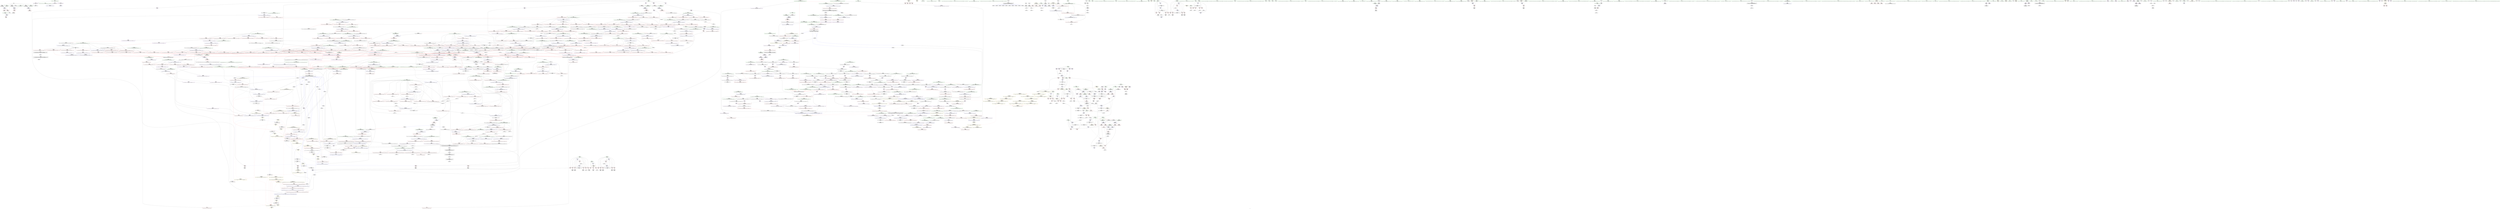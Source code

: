 digraph "SVFG" {
	label="SVFG";

	Node0x55a97b13b740 [shape=record,color=grey,label="{NodeID: 0\nNullPtr}"];
	Node0x55a97b13b740 -> Node0x55a97b442020[style=solid];
	Node0x55a97b13b740 -> Node0x55a97b442120[style=solid];
	Node0x55a97b13b740 -> Node0x55a97b4421f0[style=solid];
	Node0x55a97b13b740 -> Node0x55a97b4422c0[style=solid];
	Node0x55a97b13b740 -> Node0x55a97b4706d0[style=solid];
	Node0x55a97b13b740 -> Node0x55a97b4a9920[style=solid];
	Node0x55a97b503680 [shape=record,color=black,label="{NodeID: 1882\nMR_188V_2 = PHI(MR_188V_3, MR_188V_1, )\npts\{697 \}\n}"];
	Node0x55a97b503680 -> Node0x55a97b473b00[style=dashed];
	Node0x55a97b447b80 [shape=record,color=red,label="{NodeID: 775\n1242\<--1181\n\<--__len.addr\n_ZSt13__adjust_heapIPiliN9__gnu_cxx5__ops15_Iter_comp_iterIPFbiiEEEEvT_T0_S8_T1_T2_\n}"];
	Node0x55a97b447b80 -> Node0x55a97b4a31a0[style=solid];
	Node0x55a97b5b1070 [shape=record,color=black,label="{NodeID: 2657\n1308 = PHI(1275, )\n3rd arg _ZSt11__push_heapIPiliN9__gnu_cxx5__ops14_Iter_comp_valIPFbiiEEEEvT_T0_S8_T1_RT2_ }"];
	Node0x55a97b5b1070 -> Node0x55a97b4774b0[style=solid];
	Node0x55a97b43e670 [shape=record,color=purple,label="{NodeID: 443\n1947\<--640\noffset_0\<--\n}"];
	Node0x55a97b43e670 -> Node0x55a97b4732e0[style=solid];
	Node0x55a97b3fa780 [shape=record,color=green,label="{NodeID: 111\n636\<--637\n_ZSt4__lgl\<--_ZSt4__lgl_field_insensitive\n}"];
	Node0x55a97b44d5b0 [shape=record,color=red,label="{NodeID: 886\n1682\<--1681\n\<--coerce.dive4\n_ZSt26__unguarded_insertion_sortIPiN9__gnu_cxx5__ops15_Iter_comp_iterIPFbiiEEEEvT_S7_T0_\n|{<s0>116}}"];
	Node0x55a97b44d5b0:s0 -> Node0x55a97b5b18c0[style=solid,color=red];
	Node0x55a97b5bda40 [shape=record,color=black,label="{NodeID: 2768\n1795 = PHI(1806, )\n}"];
	Node0x55a97b5bda40 -> Node0x55a97b43b5f0[style=solid];
	Node0x55a97b4540b0 [shape=record,color=red,label="{NodeID: 554\n313\<--8\n\<--stderr\nmain\n}"];
	Node0x55a97b436d50 [shape=record,color=green,label="{NodeID: 222\n1542\<--1543\n__a.addr\<--__a.addr_field_insensitive\n_ZSt4swapIiENSt9enable_ifIXsr6__and_ISt6__not_ISt15__is_tuple_likeIT_EESt21is_move_constructibleIS3_ESt18is_move_assignableIS3_EEE5valueEvE4typeERS3_SC_\n}"];
	Node0x55a97b436d50 -> Node0x55a97b44bc80[style=solid];
	Node0x55a97b436d50 -> Node0x55a97b44bd50[style=solid];
	Node0x55a97b436d50 -> Node0x55a97b4789d0[style=solid];
	Node0x55a97b51c300 [shape=record,color=yellow,style=double,label="{NodeID: 2104\n116V_1 = ENCHI(MR_116V_0)\npts\{295 \}\nFun[_ZSt3minIxERKT_S2_S2_]}"];
	Node0x55a97b51c300 -> Node0x55a97b458830[style=dashed];
	Node0x55a97b4729f0 [shape=record,color=blue,label="{NodeID: 997\n559\<--555\n__a.addr\<--__a\n_ZSt3minIxERKT_S2_S2_\n}"];
	Node0x55a97b4729f0 -> Node0x55a97b4584f0[style=dashed];
	Node0x55a97b4729f0 -> Node0x55a97b4585c0[style=dashed];
	Node0x55a97b4a7820 [shape=record,color=grey,label="{NodeID: 1772\n906 = Binary(905, 639, )\n}"];
	Node0x55a97b459ae0 [shape=record,color=red,label="{NodeID: 665\n737\<--688\n\<--__first.addr\n_ZSt16__introsort_loopIPilN9__gnu_cxx5__ops15_Iter_comp_iterIPFbiiEEEEvT_S7_T0_T1_\n|{<s0>48}}"];
	Node0x55a97b459ae0:s0 -> Node0x55a97b5b2240[style=solid,color=red];
	Node0x55a97b538140 [shape=record,color=yellow,style=double,label="{NodeID: 2547\nCSMU(20V_1)\npts\{280000 \}\nCS[]}"];
	Node0x55a97b444c60 [shape=record,color=black,label="{NodeID: 333\n740\<--686\n\<--__comp\n_ZSt16__introsort_loopIPilN9__gnu_cxx5__ops15_Iter_comp_iterIPFbiiEEEEvT_S7_T0_T1_\n}"];
	Node0x55a97b444c60 -> Node0x55a97b43f030[style=solid];
	Node0x55a97b478420 [shape=record,color=blue,label="{NodeID: 1108\n1482\<--1474\n__pivot.addr\<--__pivot\n_ZSt21__unguarded_partitionIPiN9__gnu_cxx5__ops15_Iter_comp_iterIPFbiiEEEET_S7_S7_S7_T0_\n}"];
	Node0x55a97b478420 -> Node0x55a97b44b940[style=dashed];
	Node0x55a97b478420 -> Node0x55a97b44ba10[style=dashed];
	Node0x55a97b13e200 [shape=record,color=green,label="{NodeID: 1\n7\<--1\n__dso_handle\<--dummyObj\nGlob }"];
	Node0x55a97b503b80 [shape=record,color=black,label="{NodeID: 1883\nMR_195V_2 = PHI(MR_195V_3, MR_195V_1, )\npts\{6990000 \}\n}"];
	Node0x55a97b503b80 -> Node0x55a97b473a30[style=dashed];
	Node0x55a97b447c50 [shape=record,color=red,label="{NodeID: 776\n1273\<--1185\n\<--__topIndex\n_ZSt13__adjust_heapIPiliN9__gnu_cxx5__ops15_Iter_comp_iterIPFbiiEEEEvT_T0_S8_T1_T2_\n|{<s0>84}}"];
	Node0x55a97b447c50:s0 -> Node0x55a97b5b0f60[style=solid,color=red];
	Node0x55a97b5b11b0 [shape=record,color=black,label="{NodeID: 2658\n1309 = PHI(1189, )\n4th arg _ZSt11__push_heapIPiliN9__gnu_cxx5__ops14_Iter_comp_valIPFbiiEEEEvT_T0_S8_T1_RT2_ }"];
	Node0x55a97b5b11b0 -> Node0x55a97b477580[style=solid];
	Node0x55a97b43e740 [shape=record,color=purple,label="{NodeID: 444\n1948\<--641\noffset_0\<--\n}"];
	Node0x55a97b43e740 -> Node0x55a97b46f300[style=solid];
	Node0x55a97b3fa880 [shape=record,color=green,label="{NodeID: 112\n645\<--646\nllvm.memcpy.p0i8.p0i8.i64\<--llvm.memcpy.p0i8.p0i8.i64_field_insensitive\n}"];
	Node0x55a97b44d680 [shape=record,color=red,label="{NodeID: 887\n1703\<--1694\n\<--__first.addr\n_ZSt13move_backwardIPiS0_ET0_T_S2_S1_\n|{<s0>117}}"];
	Node0x55a97b44d680:s0 -> Node0x55a97b59d1b0[style=solid,color=red];
	Node0x55a97b5bdb50 [shape=record,color=black,label="{NodeID: 2769\n1826 = PHI(1837, )\n}"];
	Node0x55a97b5bdb50 -> Node0x55a97b43b790[style=solid];
	Node0x55a97b454180 [shape=record,color=red,label="{NodeID: 555\n423\<--8\n\<--stderr\nmain\n}"];
	Node0x55a97b436e20 [shape=record,color=green,label="{NodeID: 223\n1544\<--1545\n__b.addr\<--__b.addr_field_insensitive\n_ZSt4swapIiENSt9enable_ifIXsr6__and_ISt6__not_ISt15__is_tuple_likeIT_EESt21is_move_constructibleIS3_ESt18is_move_assignableIS3_EEE5valueEvE4typeERS3_SC_\n}"];
	Node0x55a97b436e20 -> Node0x55a97b44be20[style=solid];
	Node0x55a97b436e20 -> Node0x55a97b44bef0[style=solid];
	Node0x55a97b436e20 -> Node0x55a97b478aa0[style=solid];
	Node0x55a97b472ac0 [shape=record,color=blue,label="{NodeID: 998\n561\<--556\n__b.addr\<--__b\n_ZSt3minIxERKT_S2_S2_\n}"];
	Node0x55a97b472ac0 -> Node0x55a97b458690[style=dashed];
	Node0x55a97b472ac0 -> Node0x55a97b458760[style=dashed];
	Node0x55a97b4a79a0 [shape=record,color=grey,label="{NodeID: 1773\n905 = Binary(904, 634, )\n}"];
	Node0x55a97b4a79a0 -> Node0x55a97b4a7820[style=solid];
	Node0x55a97b459bb0 [shape=record,color=red,label="{NodeID: 666\n708\<--690\n\<--__last.addr\n_ZSt16__introsort_loopIPilN9__gnu_cxx5__ops15_Iter_comp_iterIPFbiiEEEEvT_S7_T0_T1_\n}"];
	Node0x55a97b459bb0 -> Node0x55a97b445070[style=solid];
	Node0x55a97b444d30 [shape=record,color=black,label="{NodeID: 334\n752\<--686\n\<--__comp\n_ZSt16__introsort_loopIPilN9__gnu_cxx5__ops15_Iter_comp_iterIPFbiiEEEEvT_S7_T0_T1_\n}"];
	Node0x55a97b444d30 -> Node0x55a97b43f1d0[style=solid];
	Node0x55a97b4784f0 [shape=record,color=blue,label="{NodeID: 1109\n1478\<--1496\n__first.addr\<--incdec.ptr\n_ZSt21__unguarded_partitionIPiN9__gnu_cxx5__ops15_Iter_comp_iterIPFbiiEEEET_S7_S7_S7_T0_\n}"];
	Node0x55a97b4784f0 -> Node0x55a97b501380[style=dashed];
	Node0x55a97b0da8f0 [shape=record,color=green,label="{NodeID: 2\n8\<--1\nstderr\<--dummyObj\nGlob }"];
	Node0x55a97b504080 [shape=record,color=black,label="{NodeID: 1884\nMR_197V_2 = PHI(MR_197V_3, MR_197V_1, )\npts\{7010000 \}\n}"];
	Node0x55a97b504080 -> Node0x55a97b473bd0[style=dashed];
	Node0x55a97b447d20 [shape=record,color=red,label="{NodeID: 777\n1202\<--1187\n\<--__secondChild\n_ZSt13__adjust_heapIPiliN9__gnu_cxx5__ops15_Iter_comp_iterIPFbiiEEEEvT_T0_S8_T1_T2_\n}"];
	Node0x55a97b447d20 -> Node0x55a97b4a85a0[style=solid];
	Node0x55a97b5b12f0 [shape=record,color=black,label="{NodeID: 2659\n1886 = PHI(1717, )\n0th arg _ZN9__gnu_cxx5__ops14_Val_comp_iterIPFbiiEEclIiPiEEbRT_T0_ }"];
	Node0x55a97b5b12f0 -> Node0x55a97b47b0d0[style=solid];
	Node0x55a97b43e810 [shape=record,color=purple,label="{NodeID: 445\n1950\<--654\noffset_0\<--\n}"];
	Node0x55a97b43e810 -> Node0x55a97b4733b0[style=solid];
	Node0x55a97b3fa980 [shape=record,color=green,label="{NodeID: 113\n650\<--651\n_ZSt16__introsort_loopIPilN9__gnu_cxx5__ops15_Iter_comp_iterIPFbiiEEEEvT_S7_T0_T1_\<--_ZSt16__introsort_loopIPilN9__gnu_cxx5__ops15_Iter_comp_iterIPFbiiEEEEvT_S7_T0_T1__field_insensitive\n}"];
	Node0x55a97b44d750 [shape=record,color=red,label="{NodeID: 888\n1707\<--1696\n\<--__last.addr\n_ZSt13move_backwardIPiS0_ET0_T_S2_S1_\n|{<s0>118}}"];
	Node0x55a97b44d750:s0 -> Node0x55a97b59d1b0[style=solid,color=red];
	Node0x55a97b5bdc60 [shape=record,color=black,label="{NodeID: 2770\n932 = PHI(1471, )\n}"];
	Node0x55a97b5bdc60 -> Node0x55a97b446180[style=solid];
	Node0x55a97b454250 [shape=record,color=red,label="{NodeID: 556\n510\<--8\n\<--stderr\nmain\n}"];
	Node0x55a97b436ef0 [shape=record,color=green,label="{NodeID: 224\n1546\<--1547\n__tmp\<--__tmp_field_insensitive\n_ZSt4swapIiENSt9enable_ifIXsr6__and_ISt6__not_ISt15__is_tuple_likeIT_EESt21is_move_constructibleIS3_ESt18is_move_assignableIS3_EEE5valueEvE4typeERS3_SC_\n|{|<s1>106}}"];
	Node0x55a97b436ef0 -> Node0x55a97b478b70[style=solid];
	Node0x55a97b436ef0:s1 -> Node0x55a97b5adab0[style=solid,color=red];
	Node0x55a97b472b90 [shape=record,color=blue,label="{NodeID: 999\n557\<--571\nretval\<--\n_ZSt3minIxERKT_S2_S2_\n}"];
	Node0x55a97b472b90 -> Node0x55a97b4efb80[style=dashed];
	Node0x55a97b4a7b20 [shape=record,color=grey,label="{NodeID: 1774\n499 = Binary(498, 144, )\n}"];
	Node0x55a97b4a7b20 -> Node0x55a97b472510[style=solid];
	Node0x55a97b459c80 [shape=record,color=red,label="{NodeID: 667\n722\<--690\n\<--__last.addr\n_ZSt16__introsort_loopIPilN9__gnu_cxx5__ops15_Iter_comp_iterIPFbiiEEEEvT_S7_T0_T1_\n|{<s0>46}}"];
	Node0x55a97b459c80:s0 -> Node0x55a97b5af520[style=solid,color=red];
	Node0x55a97b538400 [shape=record,color=yellow,style=double,label="{NodeID: 2549\n6V_2 = CSCHI(MR_6V_1)\npts\{33 \}\nCS[]|{<s0>64}}"];
	Node0x55a97b538400:s0 -> Node0x55a97b4faa80[style=dashed,color=red];
	Node0x55a97b444e00 [shape=record,color=black,label="{NodeID: 335\n724\<--694\n\<--agg.tmp\n_ZSt16__introsort_loopIPilN9__gnu_cxx5__ops15_Iter_comp_iterIPFbiiEEEEvT_S7_T0_T1_\n}"];
	Node0x55a97b444e00 -> Node0x55a97b43edc0[style=solid];
	Node0x55a97b4785c0 [shape=record,color=blue,label="{NodeID: 1110\n1480\<--1500\n__last.addr\<--incdec.ptr3\n_ZSt21__unguarded_partitionIPiN9__gnu_cxx5__ops15_Iter_comp_iterIPFbiiEEEET_S7_S7_S7_T0_\n}"];
	Node0x55a97b4785c0 -> Node0x55a97b50b880[style=dashed];
	Node0x55a97b0f2920 [shape=record,color=green,label="{NodeID: 3\n10\<--1\n\<--dummyObj\nCan only get source location for instruction, argument, global var or function.}"];
	Node0x55a97b504580 [shape=record,color=black,label="{NodeID: 1885\nMR_6V_7 = PHI(MR_6V_9, MR_6V_3, )\npts\{33 \}\n|{<s0>62}}"];
	Node0x55a97b504580:s0 -> Node0x55a97b538400[style=dashed,color=blue];
	Node0x55a97b447df0 [shape=record,color=red,label="{NodeID: 778\n1208\<--1187\n\<--__secondChild\n_ZSt13__adjust_heapIPiliN9__gnu_cxx5__ops15_Iter_comp_iterIPFbiiEEEEvT_T0_S8_T1_T2_\n}"];
	Node0x55a97b447df0 -> Node0x55a97b4a1ca0[style=solid];
	Node0x55a97b5b1430 [shape=record,color=black,label="{NodeID: 2660\n1887 = PHI(1721, )\n1st arg _ZN9__gnu_cxx5__ops14_Val_comp_iterIPFbiiEEclIiPiEEbRT_T0_ }"];
	Node0x55a97b5b1430 -> Node0x55a97b47b1a0[style=solid];
	Node0x55a97b43e8e0 [shape=record,color=purple,label="{NodeID: 446\n1951\<--655\noffset_0\<--\n}"];
	Node0x55a97b43e8e0 -> Node0x55a97b46f3d0[style=solid];
	Node0x55a97b3faa80 [shape=record,color=green,label="{NodeID: 114\n660\<--661\n_ZSt22__final_insertion_sortIPiN9__gnu_cxx5__ops15_Iter_comp_iterIPFbiiEEEEvT_S7_T0_\<--_ZSt22__final_insertion_sortIPiN9__gnu_cxx5__ops15_Iter_comp_iterIPFbiiEEEEvT_S7_T0__field_insensitive\n}"];
	Node0x55a97b44d820 [shape=record,color=red,label="{NodeID: 889\n1709\<--1698\n\<--__result.addr\n_ZSt13move_backwardIPiS0_ET0_T_S2_S1_\n|{<s0>119}}"];
	Node0x55a97b44d820:s0 -> Node0x55a97b5b6560[style=solid,color=red];
	Node0x55a97b5bdd70 [shape=record,color=black,label="{NodeID: 2771\n970 = PHI(1093, )\n}"];
	Node0x55a97b454320 [shape=record,color=red,label="{NodeID: 557\n192\<--9\n\<--start\n_Z9TimeStampPKcz\n}"];
	Node0x55a97b454320 -> Node0x55a97b4a1fa0[style=solid];
	Node0x55a97b436fc0 [shape=record,color=green,label="{NodeID: 225\n1571\<--1572\n__comp\<--__comp_field_insensitive\n_ZSt16__insertion_sortIPiN9__gnu_cxx5__ops15_Iter_comp_iterIPFbiiEEEEvT_S7_T0_\n|{|<s2>107}}"];
	Node0x55a97b436fc0 -> Node0x55a97b4470f0[style=solid];
	Node0x55a97b436fc0 -> Node0x55a97b451810[style=solid];
	Node0x55a97b436fc0:s2 -> Node0x55a97b5b3840[style=solid,color=red];
	Node0x55a97b472c60 [shape=record,color=blue,label="{NodeID: 1000\n557\<--574\nretval\<--\n_ZSt3minIxERKT_S2_S2_\n}"];
	Node0x55a97b472c60 -> Node0x55a97b4efb80[style=dashed];
	Node0x55a97b4a7ca0 [shape=record,color=grey,label="{NodeID: 1775\n714 = cmp(713, 715, )\n}"];
	Node0x55a97b459d50 [shape=record,color=red,label="{NodeID: 668\n723\<--690\n\<--__last.addr\n_ZSt16__introsort_loopIPilN9__gnu_cxx5__ops15_Iter_comp_iterIPFbiiEEEEvT_S7_T0_T1_\n|{<s0>46}}"];
	Node0x55a97b459d50:s0 -> Node0x55a97b5af630[style=solid,color=red];
	Node0x55a97b444ed0 [shape=record,color=black,label="{NodeID: 336\n739\<--698\n\<--agg.tmp3\n_ZSt16__introsort_loopIPilN9__gnu_cxx5__ops15_Iter_comp_iterIPFbiiEEEEvT_S7_T0_T1_\n}"];
	Node0x55a97b444ed0 -> Node0x55a97b43ef60[style=solid];
	Node0x55a97b478690 [shape=record,color=blue,label="{NodeID: 1111\n1480\<--1508\n__last.addr\<--incdec.ptr7\n_ZSt21__unguarded_partitionIPiN9__gnu_cxx5__ops15_Iter_comp_iterIPFbiiEEEET_S7_S7_S7_T0_\n}"];
	Node0x55a97b478690 -> Node0x55a97b50b880[style=dashed];
	Node0x55a97b2308c0 [shape=record,color=green,label="{NodeID: 4\n12\<--1\n.str\<--dummyObj\nGlob }"];
	Node0x55a97b504a80 [shape=record,color=black,label="{NodeID: 1886\nMR_6V_2 = PHI(MR_6V_3, MR_6V_1, )\npts\{33 \}\n|{|<s4>86}}"];
	Node0x55a97b504a80 -> Node0x55a97b449720[style=dashed];
	Node0x55a97b504a80 -> Node0x55a97b4497f0[style=dashed];
	Node0x55a97b504a80 -> Node0x55a97b477720[style=dashed];
	Node0x55a97b504a80 -> Node0x55a97b477990[style=dashed];
	Node0x55a97b504a80:s4 -> Node0x55a97b511410[style=dashed,color=red];
	Node0x55a97b447ec0 [shape=record,color=red,label="{NodeID: 779\n1213\<--1187\n\<--__secondChild\n_ZSt13__adjust_heapIPiliN9__gnu_cxx5__ops15_Iter_comp_iterIPFbiiEEEEvT_T0_S8_T1_T2_\n}"];
	Node0x55a97b5b1570 [shape=record,color=black,label="{NodeID: 2661\n1888 = PHI(1738, )\n2nd arg _ZN9__gnu_cxx5__ops14_Val_comp_iterIPFbiiEEclIiPiEEbRT_T0_ }"];
	Node0x55a97b5b1570 -> Node0x55a97b47b270[style=solid];
	Node0x55a97b43e9b0 [shape=record,color=purple,label="{NodeID: 447\n678\<--666\ncoerce.dive\<--retval\n_ZN9__gnu_cxx5__ops16__iter_comp_iterIPFbiiEEENS0_15_Iter_comp_iterIT_EES5_\n}"];
	Node0x55a97b43e9b0 -> Node0x55a97b459870[style=solid];
	Node0x55a97b437460 [shape=record,color=green,label="{NodeID: 115\n666\<--667\nretval\<--retval_field_insensitive\n_ZN9__gnu_cxx5__ops16__iter_comp_iterIPFbiiEEENS0_15_Iter_comp_iterIT_EES5_\n|{|<s1>44}}"];
	Node0x55a97b437460 -> Node0x55a97b43e9b0[style=solid];
	Node0x55a97b437460:s1 -> Node0x55a97b5b0100[style=solid,color=red];
	Node0x55a97b44d8f0 [shape=record,color=red,label="{NodeID: 890\n1728\<--1719\n\<--__last.addr\n_ZSt25__unguarded_linear_insertIPiN9__gnu_cxx5__ops14_Val_comp_iterIPFbiiEEEEvT_T0_\n|{<s0>120}}"];
	Node0x55a97b44d8f0:s0 -> Node0x55a97b5adab0[style=solid,color=red];
	Node0x55a97b5bde80 [shape=record,color=black,label="{NodeID: 2772\n1065 = PHI(1162, )\n}"];
	Node0x55a97b5bde80 -> Node0x55a97b45d7d0[style=solid];
	Node0x55a97b4543f0 [shape=record,color=red,label="{NodeID: 558\n211\<--9\n\<--start\n_Z9TimeStampPKcz\n}"];
	Node0x55a97b4543f0 -> Node0x55a97b4a2420[style=solid];
	Node0x55a97b437090 [shape=record,color=green,label="{NodeID: 226\n1573\<--1574\n__first.addr\<--__first.addr_field_insensitive\n_ZSt16__insertion_sortIPiN9__gnu_cxx5__ops15_Iter_comp_iterIPFbiiEEEEvT_S7_T0_\n}"];
	Node0x55a97b437090 -> Node0x55a97b44c230[style=solid];
	Node0x55a97b437090 -> Node0x55a97b44c300[style=solid];
	Node0x55a97b437090 -> Node0x55a97b44c3d0[style=solid];
	Node0x55a97b437090 -> Node0x55a97b44c4a0[style=solid];
	Node0x55a97b437090 -> Node0x55a97b44c570[style=solid];
	Node0x55a97b437090 -> Node0x55a97b478eb0[style=solid];
	Node0x55a97b51c6b0 [shape=record,color=yellow,style=double,label="{NodeID: 2108\n114V_1 = ENCHI(MR_114V_0)\npts\{293 \}\nFun[_ZSt3minIxERKT_S2_S2_]}"];
	Node0x55a97b51c6b0 -> Node0x55a97b458900[style=dashed];
	Node0x55a97b472d30 [shape=record,color=blue,label="{NodeID: 1001\n584\<--580\n__a.addr\<--__a\n_ZSt3maxIiERKT_S2_S2_\n}"];
	Node0x55a97b472d30 -> Node0x55a97b458aa0[style=dashed];
	Node0x55a97b472d30 -> Node0x55a97b458b70[style=dashed];
	Node0x55a97b4a7e20 [shape=record,color=grey,label="{NodeID: 1776\n718 = cmp(717, 719, )\n}"];
	Node0x55a97b459e20 [shape=record,color=red,label="{NodeID: 669\n738\<--690\n\<--__last.addr\n_ZSt16__introsort_loopIPilN9__gnu_cxx5__ops15_Iter_comp_iterIPFbiiEEEEvT_S7_T0_T1_\n|{<s0>48}}"];
	Node0x55a97b459e20:s0 -> Node0x55a97b5b2350[style=solid,color=red];
	Node0x55a97b5386c0 [shape=record,color=yellow,style=double,label="{NodeID: 2551\n6V_2 = CSCHI(MR_6V_1)\npts\{33 \}\nCS[]|{<s0>60}}"];
	Node0x55a97b5386c0:s0 -> Node0x55a97b4fdc80[style=dashed,color=red];
	Node0x55a97b444fa0 [shape=record,color=black,label="{NodeID: 337\n751\<--700\n\<--agg.tmp5\n_ZSt16__introsort_loopIPilN9__gnu_cxx5__ops15_Iter_comp_iterIPFbiiEEEEvT_S7_T0_T1_\n}"];
	Node0x55a97b444fa0 -> Node0x55a97b43f100[style=solid];
	Node0x55a97b478760 [shape=record,color=blue,label="{NodeID: 1112\n1478\<--1521\n__first.addr\<--incdec.ptr9\n_ZSt21__unguarded_partitionIPiN9__gnu_cxx5__ops15_Iter_comp_iterIPFbiiEEEET_S7_S7_S7_T0_\n}"];
	Node0x55a97b478760 -> Node0x55a97b501380[style=dashed];
	Node0x55a97b3a7650 [shape=record,color=green,label="{NodeID: 5\n14\<--1\n.str.2\<--dummyObj\nGlob }"];
	Node0x55a97b504f80 [shape=record,color=black,label="{NodeID: 1887\nMR_42V_3 = PHI(MR_42V_4, MR_42V_2, )\npts\{1313 \}\n}"];
	Node0x55a97b504f80 -> Node0x55a97b448fd0[style=dashed];
	Node0x55a97b504f80 -> Node0x55a97b4490a0[style=dashed];
	Node0x55a97b504f80 -> Node0x55a97b449240[style=dashed];
	Node0x55a97b504f80 -> Node0x55a97b4777f0[style=dashed];
	Node0x55a97b447f90 [shape=record,color=red,label="{NodeID: 780\n1216\<--1187\n\<--__secondChild\n_ZSt13__adjust_heapIPiliN9__gnu_cxx5__ops15_Iter_comp_iterIPFbiiEEEEvT_T0_S8_T1_T2_\n}"];
	Node0x55a97b447f90 -> Node0x55a97b4a16a0[style=solid];
	Node0x55a97b5b16b0 [shape=record,color=black,label="{NodeID: 2662\n1715 = PHI(1622, 1672, )\n0th arg _ZSt25__unguarded_linear_insertIPiN9__gnu_cxx5__ops14_Val_comp_iterIPFbiiEEEEvT_T0_ }"];
	Node0x55a97b5b16b0 -> Node0x55a97b479e20[style=solid];
	Node0x55a97b43ea80 [shape=record,color=purple,label="{NodeID: 448\n702\<--686\ncoerce.dive\<--__comp\n_ZSt16__introsort_loopIPilN9__gnu_cxx5__ops15_Iter_comp_iterIPFbiiEEEEvT_S7_T0_T1_\n}"];
	Node0x55a97b43ea80 -> Node0x55a97b473550[style=solid];
	Node0x55a97b437530 [shape=record,color=green,label="{NodeID: 116\n668\<--669\n__comp.addr\<--__comp.addr_field_insensitive\n_ZN9__gnu_cxx5__ops16__iter_comp_iterIPFbiiEEENS0_15_Iter_comp_iterIT_EES5_\n|{|<s1>43}}"];
	Node0x55a97b437530 -> Node0x55a97b473480[style=solid];
	Node0x55a97b437530:s1 -> Node0x55a97b59c430[style=solid,color=red];
	Node0x55a97b4ebea0 [shape=record,color=yellow,style=double,label="{NodeID: 1998\n52V_1 = ENCHI(MR_52V_0)\npts\{280000 11900000 \}\nFun[_ZSt11__push_heapIPiliN9__gnu_cxx5__ops14_Iter_comp_valIPFbiiEEEEvT_T0_S8_T1_RT2_]|{<s0>86|<s1>86}}"];
	Node0x55a97b4ebea0:s0 -> Node0x55a97b5118a0[style=dashed,color=red];
	Node0x55a97b4ebea0:s1 -> Node0x55a97b511980[style=dashed,color=red];
	Node0x55a97b44d9c0 [shape=record,color=red,label="{NodeID: 891\n1732\<--1719\n\<--__last.addr\n_ZSt25__unguarded_linear_insertIPiN9__gnu_cxx5__ops14_Val_comp_iterIPFbiiEEEEvT_T0_\n}"];
	Node0x55a97b44d9c0 -> Node0x55a97b479fc0[style=solid];
	Node0x55a97b5bdff0 [shape=record,color=black,label="{NodeID: 2773\n1073 = PHI(1162, )\n}"];
	Node0x55a97b5bdff0 -> Node0x55a97b45d8a0[style=solid];
	Node0x55a97b4544c0 [shape=record,color=red,label="{NodeID: 559\n235\<--9\n\<--start\n_Z13MiniTimeStampPKc\n}"];
	Node0x55a97b4544c0 -> Node0x55a97b4a7220[style=solid];
	Node0x55a97b437160 [shape=record,color=green,label="{NodeID: 227\n1575\<--1576\n__last.addr\<--__last.addr_field_insensitive\n_ZSt16__insertion_sortIPiN9__gnu_cxx5__ops15_Iter_comp_iterIPFbiiEEEEvT_S7_T0_\n}"];
	Node0x55a97b437160 -> Node0x55a97b44c640[style=solid];
	Node0x55a97b437160 -> Node0x55a97b44c710[style=solid];
	Node0x55a97b437160 -> Node0x55a97b478f80[style=solid];
	Node0x55a97b472e00 [shape=record,color=blue,label="{NodeID: 1002\n586\<--581\n__b.addr\<--__b\n_ZSt3maxIiERKT_S2_S2_\n}"];
	Node0x55a97b472e00 -> Node0x55a97b458c40[style=dashed];
	Node0x55a97b472e00 -> Node0x55a97b458d10[style=dashed];
	Node0x55a97b4a7fa0 [shape=record,color=grey,label="{NodeID: 1777\n261 = cmp(256, 260, )\n}"];
	Node0x55a97b4a7fa0 -> Node0x55a97b442ff0[style=solid];
	Node0x55a97b459ef0 [shape=record,color=red,label="{NodeID: 670\n749\<--690\n\<--__last.addr\n_ZSt16__introsort_loopIPilN9__gnu_cxx5__ops15_Iter_comp_iterIPFbiiEEEEvT_S7_T0_T1_\n|{<s0>50}}"];
	Node0x55a97b459ef0:s0 -> Node0x55a97b5af020[style=solid,color=red];
	Node0x55a97b538820 [shape=record,color=yellow,style=double,label="{NodeID: 2552\n6V_3 = CSCHI(MR_6V_2)\npts\{33 \}\nCS[]|{<s0>46}}"];
	Node0x55a97b538820:s0 -> Node0x55a97b4fd280[style=dashed,color=blue];
	Node0x55a97b445070 [shape=record,color=black,label="{NodeID: 338\n710\<--708\nsub.ptr.lhs.cast\<--\n_ZSt16__introsort_loopIPilN9__gnu_cxx5__ops15_Iter_comp_iterIPFbiiEEEEvT_S7_T0_T1_\n}"];
	Node0x55a97b445070 -> Node0x55a97b4a0da0[style=solid];
	Node0x55a97b478830 [shape=record,color=blue,label="{NodeID: 1113\n1527\<--1525\n__a.addr\<--__a\n_ZSt9iter_swapIPiS0_EvT_T0_\n}"];
	Node0x55a97b478830 -> Node0x55a97b44bae0[style=dashed];
	Node0x55a97b3a6f00 [shape=record,color=green,label="{NodeID: 6\n16\<--1\n.str.3\<--dummyObj\nGlob }"];
	Node0x55a97b505480 [shape=record,color=black,label="{NodeID: 1888\nMR_50V_3 = PHI(MR_50V_4, MR_50V_2, )\npts\{1321 \}\n}"];
	Node0x55a97b505480 -> Node0x55a97b4494b0[style=dashed];
	Node0x55a97b505480 -> Node0x55a97b449580[style=dashed];
	Node0x55a97b505480 -> Node0x55a97b449650[style=dashed];
	Node0x55a97b505480 -> Node0x55a97b4778c0[style=dashed];
	Node0x55a97b448060 [shape=record,color=red,label="{NodeID: 781\n1221\<--1187\n\<--__secondChild\n_ZSt13__adjust_heapIPiliN9__gnu_cxx5__ops15_Iter_comp_iterIPFbiiEEEEvT_T0_S8_T1_T2_\n}"];
	Node0x55a97b448060 -> Node0x55a97b4a13a0[style=solid];
	Node0x55a97b5b18c0 [shape=record,color=black,label="{NodeID: 2663\n1716 = PHI(1634, 1682, )\n1st arg _ZSt25__unguarded_linear_insertIPiN9__gnu_cxx5__ops14_Val_comp_iterIPFbiiEEEEvT_T0_ }"];
	Node0x55a97b5b18c0 -> Node0x55a97b479d50[style=solid];
	Node0x55a97b43eb50 [shape=record,color=purple,label="{NodeID: 449\n727\<--694\ncoerce.dive2\<--agg.tmp\n_ZSt16__introsort_loopIPilN9__gnu_cxx5__ops15_Iter_comp_iterIPFbiiEEEEvT_S7_T0_T1_\n}"];
	Node0x55a97b43eb50 -> Node0x55a97b45a3d0[style=solid];
	Node0x55a97b437600 [shape=record,color=green,label="{NodeID: 117\n672\<--673\n_ZSt4moveIRPFbiiEEONSt16remove_referenceIT_E4typeEOS4_\<--_ZSt4moveIRPFbiiEEONSt16remove_referenceIT_E4typeEOS4__field_insensitive\n}"];
	Node0x55a97b4ebfb0 [shape=record,color=yellow,style=double,label="{NodeID: 1999\n54V_1 = ENCHI(MR_54V_0)\npts\{1035 1129 1184 1547 1580 1722 \}\nFun[_ZSt11__push_heapIPiliN9__gnu_cxx5__ops14_Iter_comp_valIPFbiiEEEEvT_T0_S8_T1_RT2_]}"];
	Node0x55a97b4ebfb0 -> Node0x55a97b449720[style=dashed];
	Node0x55a97b4ebfb0 -> Node0x55a97b4497f0[style=dashed];
	Node0x55a97b44da90 [shape=record,color=red,label="{NodeID: 892\n1746\<--1719\n\<--__last.addr\n_ZSt25__unguarded_linear_insertIPiN9__gnu_cxx5__ops14_Val_comp_iterIPFbiiEEEEvT_T0_\n}"];
	Node0x55a97b44da90 -> Node0x55a97b47a160[style=solid];
	Node0x55a97b5be130 [shape=record,color=black,label="{NodeID: 2774\n527 = PHI(359, )\n1st arg _ZSt4sortIPiPFbiiEEvT_S3_T0_ }"];
	Node0x55a97b5be130 -> Node0x55a97b472780[style=solid];
	Node0x55a97b454590 [shape=record,color=red,label="{NodeID: 560\n424\<--20\n\<--M\nmain\n}"];
	Node0x55a97b454590 -> Node0x55a97b4a37a0[style=solid];
	Node0x55a97b437230 [shape=record,color=green,label="{NodeID: 228\n1577\<--1578\n__i\<--__i_field_insensitive\n_ZSt16__insertion_sortIPiN9__gnu_cxx5__ops15_Iter_comp_iterIPFbiiEEEEvT_S7_T0_\n}"];
	Node0x55a97b437230 -> Node0x55a97b44c7e0[style=solid];
	Node0x55a97b437230 -> Node0x55a97b44c8b0[style=solid];
	Node0x55a97b437230 -> Node0x55a97b44c980[style=solid];
	Node0x55a97b437230 -> Node0x55a97b44ca50[style=solid];
	Node0x55a97b437230 -> Node0x55a97b44cb20[style=solid];
	Node0x55a97b437230 -> Node0x55a97b44cbf0[style=solid];
	Node0x55a97b437230 -> Node0x55a97b44ccc0[style=solid];
	Node0x55a97b437230 -> Node0x55a97b479050[style=solid];
	Node0x55a97b437230 -> Node0x55a97b479460[style=solid];
	Node0x55a97b472ed0 [shape=record,color=blue,label="{NodeID: 1003\n582\<--596\nretval\<--\n_ZSt3maxIiERKT_S2_S2_\n}"];
	Node0x55a97b472ed0 -> Node0x55a97b4f0f80[style=dashed];
	Node0x55a97b4a8120 [shape=record,color=grey,label="{NodeID: 1778\n1670 = cmp(1668, 1669, )\n}"];
	Node0x55a97b459fc0 [shape=record,color=red,label="{NodeID: 671\n717\<--692\n\<--__depth_limit.addr\n_ZSt16__introsort_loopIPilN9__gnu_cxx5__ops15_Iter_comp_iterIPFbiiEEEEvT_S7_T0_T1_\n}"];
	Node0x55a97b459fc0 -> Node0x55a97b4a7e20[style=solid];
	Node0x55a97b538980 [shape=record,color=yellow,style=double,label="{NodeID: 2553\n6V_2 = CSCHI(MR_6V_1)\npts\{33 \}\nCS[]|{<s0>29|<s1>29|<s2>29|<s3>29|<s4>29}}"];
	Node0x55a97b538980:s0 -> Node0x55a97b457650[style=dashed,color=blue];
	Node0x55a97b538980:s1 -> Node0x55a97b4577f0[style=dashed,color=blue];
	Node0x55a97b538980:s2 -> Node0x55a97b457990[style=dashed,color=blue];
	Node0x55a97b538980:s3 -> Node0x55a97b457b30[style=dashed,color=blue];
	Node0x55a97b538980:s4 -> Node0x55a97b506380[style=dashed,color=blue];
	Node0x55a97b445140 [shape=record,color=black,label="{NodeID: 339\n711\<--709\nsub.ptr.rhs.cast\<--\n_ZSt16__introsort_loopIPilN9__gnu_cxx5__ops15_Iter_comp_iterIPFbiiEEEEvT_S7_T0_T1_\n}"];
	Node0x55a97b445140 -> Node0x55a97b4a0da0[style=solid];
	Node0x55a97b478900 [shape=record,color=blue,label="{NodeID: 1114\n1529\<--1526\n__b.addr\<--__b\n_ZSt9iter_swapIPiS0_EvT_T0_\n}"];
	Node0x55a97b478900 -> Node0x55a97b44bbb0[style=dashed];
	Node0x55a97b3f1080 [shape=record,color=green,label="{NodeID: 7\n18\<--1\n.str.4\<--dummyObj\nGlob }"];
	Node0x55a97b505980 [shape=record,color=black,label="{NodeID: 1889\nMR_6V_3 = PHI(MR_6V_5, MR_6V_2, )\npts\{33 \}\n|{|<s1>59|<s2>66|<s3>67|<s4>67|<s5>67}}"];
	Node0x55a97b505980 -> Node0x55a97b505980[style=dashed];
	Node0x55a97b505980:s1 -> Node0x55a97b5386c0[style=dashed,color=blue];
	Node0x55a97b505980:s2 -> Node0x55a97b518cd0[style=dashed,color=red];
	Node0x55a97b505980:s3 -> Node0x55a97b45e4d0[style=dashed,color=red];
	Node0x55a97b505980:s4 -> Node0x55a97b45e5a0[style=dashed,color=red];
	Node0x55a97b505980:s5 -> Node0x55a97b476130[style=dashed,color=red];
	Node0x55a97b448130 [shape=record,color=red,label="{NodeID: 782\n1226\<--1187\n\<--__secondChild\n_ZSt13__adjust_heapIPiliN9__gnu_cxx5__ops15_Iter_comp_iterIPFbiiEEEEvT_T0_S8_T1_T2_\n}"];
	Node0x55a97b5b1a40 [shape=record,color=black,label="{NodeID: 2664\n937 = PHI(862, )\n0th arg _ZSt13__heap_selectIPiN9__gnu_cxx5__ops15_Iter_comp_iterIPFbiiEEEEvT_S7_S7_T0_ }"];
	Node0x55a97b5b1a40 -> Node0x55a97b474ce0[style=solid];
	Node0x55a97b43ec20 [shape=record,color=purple,label="{NodeID: 450\n742\<--698\ncoerce.dive4\<--agg.tmp3\n_ZSt16__introsort_loopIPilN9__gnu_cxx5__ops15_Iter_comp_iterIPFbiiEEEEvT_S7_T0_T1_\n}"];
	Node0x55a97b43ec20 -> Node0x55a97b45a4a0[style=solid];
	Node0x55a97b437700 [shape=record,color=green,label="{NodeID: 118\n676\<--677\n_ZN9__gnu_cxx5__ops15_Iter_comp_iterIPFbiiEEC2ES3_\<--_ZN9__gnu_cxx5__ops15_Iter_comp_iterIPFbiiEEC2ES3__field_insensitive\n}"];
	Node0x55a97b4ec120 [shape=record,color=yellow,style=double,label="{NodeID: 2000\n63V_1 = ENCHI(MR_63V_0)\npts\{11 \}\nFun[_GLOBAL__sub_I_Burunduk1_2_0.cpp]|{<s0>135}}"];
	Node0x55a97b4ec120:s0 -> Node0x55a97b470a40[style=dashed,color=red];
	Node0x55a97b44db60 [shape=record,color=red,label="{NodeID: 893\n1756\<--1719\n\<--__last.addr\n_ZSt25__unguarded_linear_insertIPiN9__gnu_cxx5__ops14_Val_comp_iterIPFbiiEEEEvT_T0_\n}"];
	Node0x55a97b44db60 -> Node0x55a97b47a3d0[style=solid];
	Node0x55a97b5be270 [shape=record,color=black,label="{NodeID: 2775\n528 = PHI(242, )\n2nd arg _ZSt4sortIPiPFbiiEEvT_S3_T0_ }"];
	Node0x55a97b5be270 -> Node0x55a97b472850[style=solid];
	Node0x55a97b454660 [shape=record,color=red,label="{NodeID: 561\n435\<--20\n\<--M\nmain\n}"];
	Node0x55a97b454660 -> Node0x55a97b4a8a20[style=solid];
	Node0x55a97b437300 [shape=record,color=green,label="{NodeID: 229\n1579\<--1580\n__val\<--__val_field_insensitive\n_ZSt16__insertion_sortIPiN9__gnu_cxx5__ops15_Iter_comp_iterIPFbiiEEEEvT_S7_T0_\n|{|<s1>110}}"];
	Node0x55a97b437300 -> Node0x55a97b479120[style=solid];
	Node0x55a97b437300:s1 -> Node0x55a97b5adab0[style=solid,color=red];
	Node0x55a97b472fa0 [shape=record,color=blue,label="{NodeID: 1004\n582\<--599\nretval\<--\n_ZSt3maxIiERKT_S2_S2_\n}"];
	Node0x55a97b472fa0 -> Node0x55a97b4f0f80[style=dashed];
	Node0x55a97b4a82a0 [shape=record,color=grey,label="{NodeID: 1779\n1600 = cmp(1598, 1599, )\n}"];
	Node0x55a97b45a090 [shape=record,color=red,label="{NodeID: 672\n733\<--692\n\<--__depth_limit.addr\n_ZSt16__introsort_loopIPilN9__gnu_cxx5__ops15_Iter_comp_iterIPFbiiEEEEvT_S7_T0_T1_\n}"];
	Node0x55a97b45a090 -> Node0x55a97b4a10a0[style=solid];
	Node0x55a97b538ae0 [shape=record,color=yellow,style=double,label="{NodeID: 2554\n6V_2 = CSCHI(MR_6V_1)\npts\{33 \}\nCS[]|{<s0>42}}"];
	Node0x55a97b538ae0:s0 -> Node0x55a97b5175a0[style=dashed,color=red];
	Node0x55a97b445210 [shape=record,color=black,label="{NodeID: 340\n771\<--767\ncast\<--\n_ZSt4__lgl\n}"];
	Node0x55a97b4789d0 [shape=record,color=blue,label="{NodeID: 1115\n1542\<--1540\n__a.addr\<--__a\n_ZSt4swapIiENSt9enable_ifIXsr6__and_ISt6__not_ISt15__is_tuple_likeIT_EESt21is_move_constructibleIS3_ESt18is_move_assignableIS3_EEE5valueEvE4typeERS3_SC_\n}"];
	Node0x55a97b4789d0 -> Node0x55a97b44bc80[style=dashed];
	Node0x55a97b4789d0 -> Node0x55a97b44bd50[style=dashed];
	Node0x55a97b3f1140 [shape=record,color=green,label="{NodeID: 8\n21\<--1\n\<--dummyObj\nCan only get source location for instruction, argument, global var or function.}"];
	Node0x55a97b505e80 [shape=record,color=black,label="{NodeID: 1890\nMR_236V_3 = PHI(MR_236V_4, MR_236V_2, )\npts\{950 \}\n}"];
	Node0x55a97b505e80 -> Node0x55a97b45c450[style=dashed];
	Node0x55a97b505e80 -> Node0x55a97b45c520[style=dashed];
	Node0x55a97b505e80 -> Node0x55a97b45c5f0[style=dashed];
	Node0x55a97b505e80 -> Node0x55a97b45c6c0[style=dashed];
	Node0x55a97b505e80 -> Node0x55a97b475020[style=dashed];
	Node0x55a97b448200 [shape=record,color=red,label="{NodeID: 783\n1234\<--1187\n\<--__secondChild\n_ZSt13__adjust_heapIPiliN9__gnu_cxx5__ops15_Iter_comp_iterIPFbiiEEEEvT_T0_S8_T1_T2_\n}"];
	Node0x55a97b448200 -> Node0x55a97b476bc0[style=solid];
	Node0x55a97b5b1b50 [shape=record,color=black,label="{NodeID: 2665\n938 = PHI(863, )\n1st arg _ZSt13__heap_selectIPiN9__gnu_cxx5__ops15_Iter_comp_iterIPFbiiEEEEvT_S7_S7_T0_ }"];
	Node0x55a97b5b1b50 -> Node0x55a97b474db0[style=solid];
	Node0x55a97b43ecf0 [shape=record,color=purple,label="{NodeID: 451\n754\<--700\ncoerce.dive6\<--agg.tmp5\n_ZSt16__introsort_loopIPilN9__gnu_cxx5__ops15_Iter_comp_iterIPFbiiEEEEvT_S7_T0_T1_\n}"];
	Node0x55a97b43ecf0 -> Node0x55a97b45a570[style=solid];
	Node0x55a97b437800 [shape=record,color=green,label="{NodeID: 119\n686\<--687\n__comp\<--__comp_field_insensitive\n_ZSt16__introsort_loopIPilN9__gnu_cxx5__ops15_Iter_comp_iterIPFbiiEEEEvT_S7_T0_T1_\n}"];
	Node0x55a97b437800 -> Node0x55a97b444b90[style=solid];
	Node0x55a97b437800 -> Node0x55a97b444c60[style=solid];
	Node0x55a97b437800 -> Node0x55a97b444d30[style=solid];
	Node0x55a97b437800 -> Node0x55a97b43ea80[style=solid];
	Node0x55a97b516280 [shape=record,color=yellow,style=double,label="{NodeID: 2001\n6V_1 = ENCHI(MR_6V_0)\npts\{33 \}\nFun[_ZN9__gnu_cxx5__ops14_Val_comp_iterIPFbiiEEclIiPiEEbRT_T0_]}"];
	Node0x55a97b516280 -> Node0x55a97b44f560[style=dashed];
	Node0x55a97b44dc30 [shape=record,color=red,label="{NodeID: 894\n1734\<--1723\n\<--__next\n_ZSt25__unguarded_linear_insertIPiN9__gnu_cxx5__ops14_Val_comp_iterIPFbiiEEEEvT_T0_\n}"];
	Node0x55a97b44dc30 -> Node0x55a97b4525e0[style=solid];
	Node0x55a97b5be3b0 [shape=record,color=black,label="{NodeID: 2776\n1908 = PHI(1761, )\n0th arg _ZN9__gnu_cxx5__ops14_Val_comp_iterIPFbiiEEC2EONS0_15_Iter_comp_iterIS3_EE }"];
	Node0x55a97b5be3b0 -> Node0x55a97b47b340[style=solid];
	Node0x55a97b454730 [shape=record,color=red,label="{NodeID: 562\n439\<--20\n\<--M\nmain\n}"];
	Node0x55a97b454730 -> Node0x55a97b4a2a20[style=solid];
	Node0x55a97b43f610 [shape=record,color=green,label="{NodeID: 230\n1581\<--1582\nagg.tmp\<--agg.tmp_field_insensitive\n_ZSt16__insertion_sortIPiN9__gnu_cxx5__ops15_Iter_comp_iterIPFbiiEEEEvT_S7_T0_\n}"];
	Node0x55a97b43f610 -> Node0x55a97b4518e0[style=solid];
	Node0x55a97b43f610 -> Node0x55a97b4519b0[style=solid];
	Node0x55a97b473070 [shape=record,color=blue,label="{NodeID: 1005\n618\<--607\ncoerce.dive\<--__comp.coerce\n_ZSt6__sortIPiN9__gnu_cxx5__ops15_Iter_comp_iterIPFbiiEEEEvT_S7_T0_\n}"];
	Node0x55a97b473070 -> Node0x55a97b46f300[style=dashed];
	Node0x55a97b473070 -> Node0x55a97b46f3d0[style=dashed];
	Node0x55a97b4a8420 [shape=record,color=grey,label="{NodeID: 1780\n330 = cmp(328, 329, )\n}"];
	Node0x55a97b45a160 [shape=record,color=red,label="{NodeID: 673\n750\<--692\n\<--__depth_limit.addr\n_ZSt16__introsort_loopIPilN9__gnu_cxx5__ops15_Iter_comp_iterIPFbiiEEEEvT_S7_T0_T1_\n|{<s0>50}}"];
	Node0x55a97b45a160:s0 -> Node0x55a97b5af170[style=solid,color=red];
	Node0x55a97b4452e0 [shape=record,color=black,label="{NodeID: 341\n772\<--767\nconv\<--\n_ZSt4__lgl\n}"];
	Node0x55a97b4452e0 -> Node0x55a97b4a3020[style=solid];
	Node0x55a97b478aa0 [shape=record,color=blue,label="{NodeID: 1116\n1544\<--1541\n__b.addr\<--__b\n_ZSt4swapIiENSt9enable_ifIXsr6__and_ISt6__not_ISt15__is_tuple_likeIT_EESt21is_move_constructibleIS3_ESt18is_move_assignableIS3_EEE5valueEvE4typeERS3_SC_\n}"];
	Node0x55a97b478aa0 -> Node0x55a97b44be20[style=dashed];
	Node0x55a97b478aa0 -> Node0x55a97b44bef0[style=dashed];
	Node0x55a97b3f1240 [shape=record,color=green,label="{NodeID: 9\n40\<--1\n.str.5\<--dummyObj\nGlob }"];
	Node0x55a97b506380 [shape=record,color=black,label="{NodeID: 1891\nMR_6V_2 = PHI(MR_6V_5, MR_6V_1, )\npts\{33 \}\n}"];
	Node0x55a97b506380 -> Node0x55a97b4f0080[style=dashed];
	Node0x55a97b4482d0 [shape=record,color=red,label="{NodeID: 784\n1241\<--1187\n\<--__secondChild\n_ZSt13__adjust_heapIPiliN9__gnu_cxx5__ops15_Iter_comp_iterIPFbiiEEEEvT_T0_S8_T1_T2_\n}"];
	Node0x55a97b4482d0 -> Node0x55a97b4a8ba0[style=solid];
	Node0x55a97b5b1c60 [shape=record,color=black,label="{NodeID: 2666\n1760 = PHI(1627, 1677, )\n0th arg _ZN9__gnu_cxx5__ops15__val_comp_iterIPFbiiEEENS0_14_Val_comp_iterIT_EENS0_15_Iter_comp_iterIS5_EE }"];
	Node0x55a97b5b1c60 -> Node0x55a97b47a4a0[style=solid];
	Node0x55a97b43edc0 [shape=record,color=purple,label="{NodeID: 452\n1953\<--724\noffset_0\<--\n}"];
	Node0x55a97b43edc0 -> Node0x55a97b473890[style=solid];
	Node0x55a97b4378d0 [shape=record,color=green,label="{NodeID: 120\n688\<--689\n__first.addr\<--__first.addr_field_insensitive\n_ZSt16__introsort_loopIPilN9__gnu_cxx5__ops15_Iter_comp_iterIPFbiiEEEEvT_S7_T0_T1_\n}"];
	Node0x55a97b4378d0 -> Node0x55a97b459940[style=solid];
	Node0x55a97b4378d0 -> Node0x55a97b459a10[style=solid];
	Node0x55a97b4378d0 -> Node0x55a97b459ae0[style=solid];
	Node0x55a97b4378d0 -> Node0x55a97b473620[style=solid];
	Node0x55a97b516330 [shape=record,color=yellow,style=double,label="{NodeID: 2002\n387V_1 = ENCHI(MR_387V_0)\npts\{1722 \}\nFun[_ZN9__gnu_cxx5__ops14_Val_comp_iterIPFbiiEEclIiPiEEbRT_T0_]}"];
	Node0x55a97b516330 -> Node0x55a97b44f490[style=dashed];
	Node0x55a97b44dd00 [shape=record,color=red,label="{NodeID: 895\n1738\<--1723\n\<--__next\n_ZSt25__unguarded_linear_insertIPiN9__gnu_cxx5__ops14_Val_comp_iterIPFbiiEEEEvT_T0_\n|{<s0>121}}"];
	Node0x55a97b44dd00:s0 -> Node0x55a97b5b1570[style=solid,color=red];
	Node0x55a97b5be4f0 [shape=record,color=black,label="{NodeID: 2777\n1909 = PHI(1767, )\n1st arg _ZN9__gnu_cxx5__ops14_Val_comp_iterIPFbiiEEC2EONS0_15_Iter_comp_iterIS3_EE }"];
	Node0x55a97b5be4f0 -> Node0x55a97b47b410[style=solid];
	Node0x55a97b454800 [shape=record,color=red,label="{NodeID: 563\n425\<--23\n\<--F\nmain\n}"];
	Node0x55a97b454800 -> Node0x55a97b4a37a0[style=solid];
	Node0x55a97b530f20 [shape=record,color=yellow,style=double,label="{NodeID: 2445\nCSMU(20V_1)\npts\{280000 \}\nCS[]}"];
	Node0x55a97b43f6e0 [shape=record,color=green,label="{NodeID: 231\n1583\<--1584\nagg.tmp7\<--agg.tmp7_field_insensitive\n_ZSt16__insertion_sortIPiN9__gnu_cxx5__ops15_Iter_comp_iterIPFbiiEEEEvT_S7_T0_\n}"];
	Node0x55a97b43f6e0 -> Node0x55a97b4471c0[style=solid];
	Node0x55a97b43f6e0 -> Node0x55a97b451a80[style=solid];
	Node0x55a97b473140 [shape=record,color=blue,label="{NodeID: 1006\n610\<--605\n__first.addr\<--__first\n_ZSt6__sortIPiN9__gnu_cxx5__ops15_Iter_comp_iterIPFbiiEEEEvT_S7_T0_\n}"];
	Node0x55a97b473140 -> Node0x55a97b458f80[style=dashed];
	Node0x55a97b473140 -> Node0x55a97b459050[style=dashed];
	Node0x55a97b473140 -> Node0x55a97b459120[style=dashed];
	Node0x55a97b473140 -> Node0x55a97b4591f0[style=dashed];
	Node0x55a97b4a85a0 [shape=record,color=grey,label="{NodeID: 1781\n1206 = cmp(1202, 1205, )\n}"];
	Node0x55a97b45a230 [shape=record,color=red,label="{NodeID: 674\n748\<--696\n\<--__cut\n_ZSt16__introsort_loopIPilN9__gnu_cxx5__ops15_Iter_comp_iterIPFbiiEEEEvT_S7_T0_T1_\n|{<s0>50}}"];
	Node0x55a97b45a230:s0 -> Node0x55a97b5aeed0[style=solid,color=red];
	Node0x55a97b538da0 [shape=record,color=yellow,style=double,label="{NodeID: 2556\n177V_2 = CSCHI(MR_177V_1)\npts\{6670000 \}\nCS[]}"];
	Node0x55a97b538da0 -> Node0x55a97b459870[style=dashed];
	Node0x55a97b4453b0 [shape=record,color=black,label="{NodeID: 342\n761\<--773\n_ZSt4__lgl_ret\<--sub\n_ZSt4__lgl\n|{<s0>38}}"];
	Node0x55a97b4453b0:s0 -> Node0x55a97b5bc730[style=solid,color=blue];
	Node0x55a97b478b70 [shape=record,color=blue,label="{NodeID: 1117\n1546\<--1552\n__tmp\<--\n_ZSt4swapIiENSt9enable_ifIXsr6__and_ISt6__not_ISt15__is_tuple_likeIT_EESt21is_move_constructibleIS3_ESt18is_move_assignableIS3_EEE5valueEvE4typeERS3_SC_\n}"];
	Node0x55a97b478b70 -> Node0x55a97b44c090[style=dashed];
	Node0x55a97b478b70 -> Node0x55a97b44c160[style=dashed];
	Node0x55a97b3f1340 [shape=record,color=green,label="{NodeID: 10\n42\<--1\n.str.6\<--dummyObj\nGlob }"];
	Node0x55a97b506880 [shape=record,color=black,label="{NodeID: 1892\nMR_86V_2 = PHI(MR_86V_4, MR_86V_1, )\npts\{35 \}\n}"];
	Node0x55a97b506880 -> Node0x55a97b4715a0[style=dashed];
	Node0x55a97b4483a0 [shape=record,color=red,label="{NodeID: 785\n1247\<--1187\n\<--__secondChild\n_ZSt13__adjust_heapIPiliN9__gnu_cxx5__ops15_Iter_comp_iterIPFbiiEEEEvT_T0_S8_T1_T2_\n}"];
	Node0x55a97b4483a0 -> Node0x55a97b4a2d20[style=solid];
	Node0x55a97b5b1e40 [shape=record,color=black,label="{NodeID: 2667\n1540 = PHI(1533, )\n0th arg _ZSt4swapIiENSt9enable_ifIXsr6__and_ISt6__not_ISt15__is_tuple_likeIT_EESt21is_move_constructibleIS3_ESt18is_move_assignableIS3_EEE5valueEvE4typeERS3_SC_ }"];
	Node0x55a97b5b1e40 -> Node0x55a97b4789d0[style=solid];
	Node0x55a97b43ee90 [shape=record,color=purple,label="{NodeID: 453\n1954\<--725\noffset_0\<--\n}"];
	Node0x55a97b43ee90 -> Node0x55a97b46f4a0[style=solid];
	Node0x55a97b4379a0 [shape=record,color=green,label="{NodeID: 121\n690\<--691\n__last.addr\<--__last.addr_field_insensitive\n_ZSt16__introsort_loopIPilN9__gnu_cxx5__ops15_Iter_comp_iterIPFbiiEEEEvT_S7_T0_T1_\n}"];
	Node0x55a97b4379a0 -> Node0x55a97b459bb0[style=solid];
	Node0x55a97b4379a0 -> Node0x55a97b459c80[style=solid];
	Node0x55a97b4379a0 -> Node0x55a97b459d50[style=solid];
	Node0x55a97b4379a0 -> Node0x55a97b459e20[style=solid];
	Node0x55a97b4379a0 -> Node0x55a97b459ef0[style=solid];
	Node0x55a97b4379a0 -> Node0x55a97b4736f0[style=solid];
	Node0x55a97b4379a0 -> Node0x55a97b473ca0[style=solid];
	Node0x55a97b44ddd0 [shape=record,color=red,label="{NodeID: 896\n1743\<--1723\n\<--__next\n_ZSt25__unguarded_linear_insertIPiN9__gnu_cxx5__ops14_Val_comp_iterIPFbiiEEEEvT_T0_\n|{<s0>122}}"];
	Node0x55a97b44ddd0:s0 -> Node0x55a97b5adab0[style=solid,color=red];
	Node0x55a97b5be630 [shape=record,color=black,label="{NodeID: 2778\n1021 = PHI(956, )\n0th arg _ZSt11__make_heapIPiN9__gnu_cxx5__ops15_Iter_comp_iterIPFbiiEEEEvT_S7_RT0_ }"];
	Node0x55a97b5be630 -> Node0x55a97b475430[style=solid];
	Node0x55a97b4548d0 [shape=record,color=red,label="{NodeID: 564\n433\<--23\n\<--F\nmain\n}"];
	Node0x55a97b4548d0 -> Node0x55a97b4a34a0[style=solid];
	Node0x55a97b43f7b0 [shape=record,color=green,label="{NodeID: 232\n1615\<--1616\n_ZSt13move_backwardIPiS0_ET0_T_S2_S1_\<--_ZSt13move_backwardIPiS0_ET0_T_S2_S1__field_insensitive\n}"];
	Node0x55a97b51cc20 [shape=record,color=yellow,style=double,label="{NodeID: 2114\n22V_1 = ENCHI(MR_22V_0)\npts\{11760000 \}\nFun[_ZN9__gnu_cxx5__ops15__val_comp_iterIPFbiiEEENS0_14_Val_comp_iterIT_EENS0_15_Iter_comp_iterIS5_EE]|{<s0>125}}"];
	Node0x55a97b51cc20:s0 -> Node0x55a97b51f3a0[style=dashed,color=red];
	Node0x55a97b473210 [shape=record,color=blue,label="{NodeID: 1007\n612\<--606\n__last.addr\<--__last\n_ZSt6__sortIPiN9__gnu_cxx5__ops15_Iter_comp_iterIPFbiiEEEEvT_S7_T0_\n}"];
	Node0x55a97b473210 -> Node0x55a97b4592c0[style=dashed];
	Node0x55a97b473210 -> Node0x55a97b459390[style=dashed];
	Node0x55a97b473210 -> Node0x55a97b459460[style=dashed];
	Node0x55a97b473210 -> Node0x55a97b459530[style=dashed];
	Node0x55a97b4a8720 [shape=record,color=grey,label="{NodeID: 1782\n370 = cmp(368, 369, )\n}"];
	Node0x55a97b45a300 [shape=record,color=red,label="{NodeID: 675\n757\<--696\n\<--__cut\n_ZSt16__introsort_loopIPilN9__gnu_cxx5__ops15_Iter_comp_iterIPFbiiEEEEvT_S7_T0_T1_\n}"];
	Node0x55a97b45a300 -> Node0x55a97b473ca0[style=solid];
	Node0x55a97b445480 [shape=record,color=black,label="{NodeID: 343\n813\<--785\n\<--__comp\n_ZSt22__final_insertion_sortIPiN9__gnu_cxx5__ops15_Iter_comp_iterIPFbiiEEEEvT_S7_T0_\n}"];
	Node0x55a97b445480 -> Node0x55a97b44f790[style=solid];
	Node0x55a97b478c40 [shape=record,color=blue,label="{NodeID: 1118\n1557\<--1556\n\<--\n_ZSt4swapIiENSt9enable_ifIXsr6__and_ISt6__not_ISt15__is_tuple_likeIT_EESt21is_move_constructibleIS3_ESt18is_move_assignableIS3_EEE5valueEvE4typeERS3_SC_\n}"];
	Node0x55a97b478c40 -> Node0x55a97b44c160[style=dashed];
	Node0x55a97b478c40 -> Node0x55a97b478d10[style=dashed];
	Node0x55a97b3f1440 [shape=record,color=green,label="{NodeID: 11\n44\<--1\n.str.7\<--dummyObj\nGlob }"];
	Node0x55a97b506d80 [shape=record,color=black,label="{NodeID: 1893\nMR_94V_3 = PHI(MR_94V_4, MR_94V_2, )\npts\{273 \}\n}"];
	Node0x55a97b506d80 -> Node0x55a97b4559e0[style=dashed];
	Node0x55a97b506d80 -> Node0x55a97b455ab0[style=dashed];
	Node0x55a97b506d80 -> Node0x55a97b455b80[style=dashed];
	Node0x55a97b506d80 -> Node0x55a97b455c50[style=dashed];
	Node0x55a97b506d80 -> Node0x55a97b4725e0[style=dashed];
	Node0x55a97b448470 [shape=record,color=red,label="{NodeID: 786\n1252\<--1187\n\<--__secondChild\n_ZSt13__adjust_heapIPiliN9__gnu_cxx5__ops15_Iter_comp_iterIPFbiiEEEEvT_T0_S8_T1_T2_\n}"];
	Node0x55a97b448470 -> Node0x55a97b4a4b20[style=solid];
	Node0x55a97b5b1f50 [shape=record,color=black,label="{NodeID: 2668\n1541 = PHI(1534, )\n1st arg _ZSt4swapIiENSt9enable_ifIXsr6__and_ISt6__not_ISt15__is_tuple_likeIT_EESt21is_move_constructibleIS3_ESt18is_move_assignableIS3_EEE5valueEvE4typeERS3_SC_ }"];
	Node0x55a97b5b1f50 -> Node0x55a97b478aa0[style=solid];
	Node0x55a97b43ef60 [shape=record,color=purple,label="{NodeID: 454\n1956\<--739\noffset_0\<--\n}"];
	Node0x55a97b43ef60 -> Node0x55a97b473a30[style=solid];
	Node0x55a97b437a70 [shape=record,color=green,label="{NodeID: 122\n692\<--693\n__depth_limit.addr\<--__depth_limit.addr_field_insensitive\n_ZSt16__introsort_loopIPilN9__gnu_cxx5__ops15_Iter_comp_iterIPFbiiEEEEvT_S7_T0_T1_\n}"];
	Node0x55a97b437a70 -> Node0x55a97b459fc0[style=solid];
	Node0x55a97b437a70 -> Node0x55a97b45a090[style=solid];
	Node0x55a97b437a70 -> Node0x55a97b45a160[style=solid];
	Node0x55a97b437a70 -> Node0x55a97b4737c0[style=solid];
	Node0x55a97b437a70 -> Node0x55a97b473960[style=solid];
	Node0x55a97b44dea0 [shape=record,color=red,label="{NodeID: 897\n1748\<--1723\n\<--__next\n_ZSt25__unguarded_linear_insertIPiN9__gnu_cxx5__ops14_Val_comp_iterIPFbiiEEEEvT_T0_\n}"];
	Node0x55a97b44dea0 -> Node0x55a97b47a230[style=solid];
	Node0x55a97b5be770 [shape=record,color=black,label="{NodeID: 2779\n1022 = PHI(957, )\n1st arg _ZSt11__make_heapIPiN9__gnu_cxx5__ops15_Iter_comp_iterIPFbiiEEEEvT_S7_RT0_ }"];
	Node0x55a97b5be770 -> Node0x55a97b475500[style=solid];
	Node0x55a97b4549a0 [shape=record,color=red,label="{NodeID: 565\n441\<--23\n\<--F\nmain\n}"];
	Node0x55a97b4549a0 -> Node0x55a97b4a2ba0[style=solid];
	Node0x55a97b43f8b0 [shape=record,color=green,label="{NodeID: 233\n1629\<--1630\n_ZN9__gnu_cxx5__ops15__val_comp_iterIPFbiiEEENS0_14_Val_comp_iterIT_EENS0_15_Iter_comp_iterIS5_EE\<--_ZN9__gnu_cxx5__ops15__val_comp_iterIPFbiiEEENS0_14_Val_comp_iterIT_EENS0_15_Iter_comp_iterIS5_EE_field_insensitive\n}"];
	Node0x55a97b51cd30 [shape=record,color=yellow,style=double,label="{NodeID: 2115\n397V_1 = ENCHI(MR_397V_0)\npts\{17620000 \}\nFun[_ZN9__gnu_cxx5__ops15__val_comp_iterIPFbiiEEENS0_14_Val_comp_iterIT_EENS0_15_Iter_comp_iterIS5_EE]|{<s0>125}}"];
	Node0x55a97b51cd30:s0 -> Node0x55a97b47b4e0[style=dashed,color=red];
	Node0x55a97b4732e0 [shape=record,color=blue, style = dotted,label="{NodeID: 1008\n1947\<--1949\noffset_0\<--dummyVal\n_ZSt6__sortIPiN9__gnu_cxx5__ops15_Iter_comp_iterIPFbiiEEEEvT_S7_T0_\n}"];
	Node0x55a97b4732e0 -> Node0x55a97b459600[style=dashed];
	Node0x55a97b4732e0 -> Node0x55a97b501d80[style=dashed];
	Node0x55a97b4a88a0 [shape=record,color=grey,label="{NodeID: 1783\n624 = cmp(622, 623, )\n}"];
	Node0x55a97b45a3d0 [shape=record,color=red,label="{NodeID: 676\n728\<--727\n\<--coerce.dive2\n_ZSt16__introsort_loopIPilN9__gnu_cxx5__ops15_Iter_comp_iterIPFbiiEEEEvT_S7_T0_T1_\n|{<s0>46}}"];
	Node0x55a97b45a3d0:s0 -> Node0x55a97b5af740[style=solid,color=red];
	Node0x55a97b539060 [shape=record,color=yellow,style=double,label="{NodeID: 2558\n6V_4 = CSCHI(MR_6V_2)\npts\{33 \}\nCS[]|{<s0>50}}"];
	Node0x55a97b539060:s0 -> Node0x55a97b502780[style=dashed,color=red];
	Node0x55a97b445550 [shape=record,color=black,label="{NodeID: 344\n824\<--785\n\<--__comp\n_ZSt22__final_insertion_sortIPiN9__gnu_cxx5__ops15_Iter_comp_iterIPFbiiEEEEvT_S7_T0_\n}"];
	Node0x55a97b445550 -> Node0x55a97b44fa00[style=solid];
	Node0x55a97b478d10 [shape=record,color=blue,label="{NodeID: 1119\n1561\<--1560\n\<--\n_ZSt4swapIiENSt9enable_ifIXsr6__and_ISt6__not_ISt15__is_tuple_likeIT_EESt21is_move_constructibleIS3_ESt18is_move_assignableIS3_EEE5valueEvE4typeERS3_SC_\n|{<s0>103}}"];
	Node0x55a97b478d10:s0 -> Node0x55a97b53b160[style=dashed,color=blue];
	Node0x55a97b3f1540 [shape=record,color=green,label="{NodeID: 12\n46\<--1\n.str.8\<--dummyObj\nGlob }"];
	Node0x55a97b507280 [shape=record,color=black,label="{NodeID: 1894\nMR_96V_2 = PHI(MR_96V_4, MR_96V_1, )\npts\{275 \}\n}"];
	Node0x55a97b507280 -> Node0x55a97b471190[style=dashed];
	Node0x55a97b448540 [shape=record,color=red,label="{NodeID: 787\n1261\<--1187\n\<--__secondChild\n_ZSt13__adjust_heapIPiliN9__gnu_cxx5__ops15_Iter_comp_iterIPFbiiEEEEvT_T0_S8_T1_T2_\n}"];
	Node0x55a97b448540 -> Node0x55a97b4a49a0[style=solid];
	Node0x55a97b5b2060 [shape=record,color=black,label="{NodeID: 2669\n1281 = PHI(1175, 1763, )\n0th arg _ZSt4moveIRN9__gnu_cxx5__ops15_Iter_comp_iterIPFbiiEEEEONSt16remove_referenceIT_E4typeEOS8_ }"];
	Node0x55a97b5b2060 -> Node0x55a97b476f00[style=solid];
	Node0x55a97b43f030 [shape=record,color=purple,label="{NodeID: 455\n1957\<--740\noffset_0\<--\n}"];
	Node0x55a97b43f030 -> Node0x55a97b46f570[style=solid];
	Node0x55a97b437b40 [shape=record,color=green,label="{NodeID: 123\n694\<--695\nagg.tmp\<--agg.tmp_field_insensitive\n_ZSt16__introsort_loopIPilN9__gnu_cxx5__ops15_Iter_comp_iterIPFbiiEEEEvT_S7_T0_T1_\n}"];
	Node0x55a97b437b40 -> Node0x55a97b444e00[style=solid];
	Node0x55a97b437b40 -> Node0x55a97b43eb50[style=solid];
	Node0x55a97b44df70 [shape=record,color=red,label="{NodeID: 898\n1750\<--1723\n\<--__next\n_ZSt25__unguarded_linear_insertIPiN9__gnu_cxx5__ops14_Val_comp_iterIPFbiiEEEEvT_T0_\n}"];
	Node0x55a97b44df70 -> Node0x55a97b4526b0[style=solid];
	Node0x55a97b5be8b0 [shape=record,color=black,label="{NodeID: 2780\n1023 = PHI(941, )\n2nd arg _ZSt11__make_heapIPiN9__gnu_cxx5__ops15_Iter_comp_iterIPFbiiEEEEvT_S7_RT0_ }"];
	Node0x55a97b5be8b0 -> Node0x55a97b4755d0[style=solid];
	Node0x55a97b454a70 [shape=record,color=red,label="{NodeID: 566\n329\<--25\n\<--N\nmain\n}"];
	Node0x55a97b454a70 -> Node0x55a97b4a8420[style=solid];
	Node0x55a97b43f9b0 [shape=record,color=green,label="{NodeID: 234\n1636\<--1637\n_ZSt25__unguarded_linear_insertIPiN9__gnu_cxx5__ops14_Val_comp_iterIPFbiiEEEEvT_T0_\<--_ZSt25__unguarded_linear_insertIPiN9__gnu_cxx5__ops14_Val_comp_iterIPFbiiEEEEvT_T0__field_insensitive\n}"];
	Node0x55a97b4733b0 [shape=record,color=blue, style = dotted,label="{NodeID: 1009\n1950\<--1952\noffset_0\<--dummyVal\n_ZSt6__sortIPiN9__gnu_cxx5__ops15_Iter_comp_iterIPFbiiEEEEvT_S7_T0_\n}"];
	Node0x55a97b4733b0 -> Node0x55a97b4596d0[style=dashed];
	Node0x55a97b4733b0 -> Node0x55a97b502280[style=dashed];
	Node0x55a97b4a8a20 [shape=record,color=grey,label="{NodeID: 1784\n436 = cmp(434, 435, )\n}"];
	Node0x55a97b45a4a0 [shape=record,color=red,label="{NodeID: 677\n743\<--742\n\<--coerce.dive4\n_ZSt16__introsort_loopIPilN9__gnu_cxx5__ops15_Iter_comp_iterIPFbiiEEEEvT_S7_T0_T1_\n|{<s0>48}}"];
	Node0x55a97b45a4a0:s0 -> Node0x55a97b5b2460[style=solid,color=red];
	Node0x55a97b445620 [shape=record,color=black,label="{NodeID: 345\n835\<--785\n\<--__comp\n_ZSt22__final_insertion_sortIPiN9__gnu_cxx5__ops15_Iter_comp_iterIPFbiiEEEEvT_S7_T0_\n}"];
	Node0x55a97b445620 -> Node0x55a97b44fba0[style=solid];
	Node0x55a97b478de0 [shape=record,color=blue,label="{NodeID: 1120\n1585\<--1570\ncoerce.dive\<--__comp.coerce\n_ZSt16__insertion_sortIPiN9__gnu_cxx5__ops15_Iter_comp_iterIPFbiiEEEEvT_S7_T0_\n|{|<s1>107}}"];
	Node0x55a97b478de0 -> Node0x55a97b46fd90[style=dashed];
	Node0x55a97b478de0:s1 -> Node0x55a97b5190b0[style=dashed,color=red];
	Node0x55a97b3f1640 [shape=record,color=green,label="{NodeID: 13\n48\<--1\n.str.9\<--dummyObj\nGlob }"];
	Node0x55a97b507780 [shape=record,color=black,label="{NodeID: 1895\nMR_98V_2 = PHI(MR_98V_4, MR_98V_1, )\npts\{277 \}\n}"];
	Node0x55a97b507780 -> Node0x55a97b4714d0[style=dashed];
	Node0x55a97b448610 [shape=record,color=red,label="{NodeID: 788\n1229\<--1228\n\<--call4\n_ZSt13__adjust_heapIPiliN9__gnu_cxx5__ops15_Iter_comp_iterIPFbiiEEEEvT_T0_S8_T1_T2_\n}"];
	Node0x55a97b448610 -> Node0x55a97b476af0[style=solid];
	Node0x55a97b5b2240 [shape=record,color=black,label="{NodeID: 2670\n880 = PHI(737, )\n0th arg _ZSt27__unguarded_partition_pivotIPiN9__gnu_cxx5__ops15_Iter_comp_iterIPFbiiEEEET_S7_S7_T0_ }"];
	Node0x55a97b5b2240 -> Node0x55a97b474800[style=solid];
	Node0x55a97b43f100 [shape=record,color=purple,label="{NodeID: 456\n1959\<--751\noffset_0\<--\n}"];
	Node0x55a97b43f100 -> Node0x55a97b473bd0[style=solid];
	Node0x55a97b437c10 [shape=record,color=green,label="{NodeID: 124\n696\<--697\n__cut\<--__cut_field_insensitive\n_ZSt16__introsort_loopIPilN9__gnu_cxx5__ops15_Iter_comp_iterIPFbiiEEEEvT_S7_T0_T1_\n}"];
	Node0x55a97b437c10 -> Node0x55a97b45a230[style=solid];
	Node0x55a97b437c10 -> Node0x55a97b45a300[style=solid];
	Node0x55a97b437c10 -> Node0x55a97b473b00[style=solid];
	Node0x55a97b5166b0 [shape=record,color=yellow,style=double,label="{NodeID: 2006\n20V_1 = ENCHI(MR_20V_0)\npts\{280000 \}\nFun[_ZN9__gnu_cxx5__ops14_Val_comp_iterIPFbiiEEclIiPiEEbRT_T0_]}"];
	Node0x55a97b44e040 [shape=record,color=red,label="{NodeID: 899\n1730\<--1729\n\<--call\n_ZSt25__unguarded_linear_insertIPiN9__gnu_cxx5__ops14_Val_comp_iterIPFbiiEEEEvT_T0_\n}"];
	Node0x55a97b44e040 -> Node0x55a97b479ef0[style=solid];
	Node0x55a97b454b40 [shape=record,color=red,label="{NodeID: 567\n356\<--25\n\<--N\nmain\n}"];
	Node0x55a97b454b40 -> Node0x55a97b4434d0[style=solid];
	Node0x55a97b43fab0 [shape=record,color=green,label="{NodeID: 235\n1649\<--1650\n__comp\<--__comp_field_insensitive\n_ZSt26__unguarded_insertion_sortIPiN9__gnu_cxx5__ops15_Iter_comp_iterIPFbiiEEEEvT_S7_T0_\n}"];
	Node0x55a97b43fab0 -> Node0x55a97b447290[style=solid];
	Node0x55a97b43fab0 -> Node0x55a97b451f60[style=solid];
	Node0x55a97b473480 [shape=record,color=blue,label="{NodeID: 1010\n668\<--665\n__comp.addr\<--__comp\n_ZN9__gnu_cxx5__ops16__iter_comp_iterIPFbiiEEENS0_15_Iter_comp_iterIT_EES5_\n}"];
	Node0x55a97b473480 -> Node0x55a97b4597a0[style=dashed];
	Node0x55a97b4a8ba0 [shape=record,color=grey,label="{NodeID: 1785\n1245 = cmp(1241, 1244, )\n}"];
	Node0x55a97b45a570 [shape=record,color=red,label="{NodeID: 678\n755\<--754\n\<--coerce.dive6\n_ZSt16__introsort_loopIPilN9__gnu_cxx5__ops15_Iter_comp_iterIPFbiiEEEEvT_S7_T0_T1_\n|{<s0>50}}"];
	Node0x55a97b45a570:s0 -> Node0x55a97b5af2c0[style=solid,color=red];
	Node0x55a97b539320 [shape=record,color=yellow,style=double,label="{NodeID: 2560\n6V_2 = CSCHI(MR_6V_1)\npts\{33 \}\nCS[]|{<s0>55}}"];
	Node0x55a97b539320:s0 -> Node0x55a97b4f4680[style=dashed,color=red];
	Node0x55a97b4456f0 [shape=record,color=black,label="{NodeID: 346\n812\<--791\n\<--agg.tmp\n_ZSt22__final_insertion_sortIPiN9__gnu_cxx5__ops15_Iter_comp_iterIPFbiiEEEEvT_S7_T0_\n}"];
	Node0x55a97b4456f0 -> Node0x55a97b44f6c0[style=solid];
	Node0x55a97b478eb0 [shape=record,color=blue,label="{NodeID: 1121\n1573\<--1568\n__first.addr\<--__first\n_ZSt16__insertion_sortIPiN9__gnu_cxx5__ops15_Iter_comp_iterIPFbiiEEEEvT_S7_T0_\n}"];
	Node0x55a97b478eb0 -> Node0x55a97b44c230[style=dashed];
	Node0x55a97b478eb0 -> Node0x55a97b44c300[style=dashed];
	Node0x55a97b478eb0 -> Node0x55a97b44c3d0[style=dashed];
	Node0x55a97b478eb0 -> Node0x55a97b44c4a0[style=dashed];
	Node0x55a97b478eb0 -> Node0x55a97b44c570[style=dashed];
	Node0x55a97b3f1740 [shape=record,color=green,label="{NodeID: 14\n50\<--1\n.str.10\<--dummyObj\nGlob }"];
	Node0x55a97b507c80 [shape=record,color=black,label="{NodeID: 1896\nMR_100V_2 = PHI(MR_100V_4, MR_100V_1, )\npts\{279 \}\n}"];
	Node0x55a97b507c80 -> Node0x55a97b471670[style=dashed];
	Node0x55a97b4486e0 [shape=record,color=red,label="{NodeID: 789\n1256\<--1255\n\<--call15\n_ZSt13__adjust_heapIPiliN9__gnu_cxx5__ops15_Iter_comp_iterIPFbiiEEEEvT_T0_S8_T1_T2_\n}"];
	Node0x55a97b4486e0 -> Node0x55a97b476d60[style=solid];
	Node0x55a97b5b2350 [shape=record,color=black,label="{NodeID: 2671\n881 = PHI(738, )\n1st arg _ZSt27__unguarded_partition_pivotIPiN9__gnu_cxx5__ops15_Iter_comp_iterIPFbiiEEEET_S7_S7_T0_ }"];
	Node0x55a97b5b2350 -> Node0x55a97b4748d0[style=solid];
	Node0x55a97b43f1d0 [shape=record,color=purple,label="{NodeID: 457\n1960\<--752\noffset_0\<--\n}"];
	Node0x55a97b43f1d0 -> Node0x55a97b46f640[style=solid];
	Node0x55a97b437ce0 [shape=record,color=green,label="{NodeID: 125\n698\<--699\nagg.tmp3\<--agg.tmp3_field_insensitive\n_ZSt16__introsort_loopIPilN9__gnu_cxx5__ops15_Iter_comp_iterIPFbiiEEEEvT_S7_T0_T1_\n}"];
	Node0x55a97b437ce0 -> Node0x55a97b444ed0[style=solid];
	Node0x55a97b437ce0 -> Node0x55a97b43ec20[style=solid];
	Node0x55a97b516790 [shape=record,color=yellow,style=double,label="{NodeID: 2007\n392V_1 = ENCHI(MR_392V_0)\npts\{17180000 \}\nFun[_ZN9__gnu_cxx5__ops14_Val_comp_iterIPFbiiEEclIiPiEEbRT_T0_]}"];
	Node0x55a97b516790 -> Node0x55a97b44f3c0[style=dashed];
	Node0x55a97b44e110 [shape=record,color=red,label="{NodeID: 900\n1745\<--1744\n\<--call2\n_ZSt25__unguarded_linear_insertIPiN9__gnu_cxx5__ops14_Val_comp_iterIPFbiiEEEEvT_T0_\n}"];
	Node0x55a97b44e110 -> Node0x55a97b47a160[style=solid];
	Node0x55a97b454c10 [shape=record,color=red,label="{NodeID: 568\n369\<--25\n\<--N\nmain\n}"];
	Node0x55a97b454c10 -> Node0x55a97b4a8720[style=solid];
	Node0x55a97b43fb80 [shape=record,color=green,label="{NodeID: 236\n1651\<--1652\n__first.addr\<--__first.addr_field_insensitive\n_ZSt26__unguarded_insertion_sortIPiN9__gnu_cxx5__ops15_Iter_comp_iterIPFbiiEEEEvT_S7_T0_\n}"];
	Node0x55a97b43fb80 -> Node0x55a97b44d0d0[style=solid];
	Node0x55a97b43fb80 -> Node0x55a97b479600[style=solid];
	Node0x55a97b473550 [shape=record,color=blue,label="{NodeID: 1011\n702\<--685\ncoerce.dive\<--__comp.coerce\n_ZSt16__introsort_loopIPilN9__gnu_cxx5__ops15_Iter_comp_iterIPFbiiEEEEvT_S7_T0_T1_\n}"];
	Node0x55a97b473550 -> Node0x55a97b46f4a0[style=dashed];
	Node0x55a97b473550 -> Node0x55a97b46f570[style=dashed];
	Node0x55a97b473550 -> Node0x55a97b46f640[style=dashed];
	Node0x55a97b4a8d20 [shape=record,color=grey,label="{NodeID: 1786\n1239 = cmp(1238, 719, )\n}"];
	Node0x55a97b45a640 [shape=record,color=red,label="{NodeID: 679\n766\<--763\n\<--__n.addr\n_ZSt4__lgl\n}"];
	Node0x55a97b4457c0 [shape=record,color=black,label="{NodeID: 347\n823\<--793\n\<--agg.tmp3\n_ZSt22__final_insertion_sortIPiN9__gnu_cxx5__ops15_Iter_comp_iterIPFbiiEEEEvT_S7_T0_\n}"];
	Node0x55a97b4457c0 -> Node0x55a97b44f930[style=solid];
	Node0x55a97b478f80 [shape=record,color=blue,label="{NodeID: 1122\n1575\<--1569\n__last.addr\<--__last\n_ZSt16__insertion_sortIPiN9__gnu_cxx5__ops15_Iter_comp_iterIPFbiiEEEEvT_S7_T0_\n}"];
	Node0x55a97b478f80 -> Node0x55a97b44c640[style=dashed];
	Node0x55a97b478f80 -> Node0x55a97b44c710[style=dashed];
	Node0x55a97b3f1840 [shape=record,color=green,label="{NodeID: 15\n52\<--1\n.str.11\<--dummyObj\nGlob }"];
	Node0x55a97b508180 [shape=record,color=black,label="{NodeID: 1897\nMR_102V_2 = PHI(MR_102V_4, MR_102V_1, )\npts\{281 \}\n}"];
	Node0x55a97b508180 -> Node0x55a97b471b50[style=dashed];
	Node0x55a97b4487b0 [shape=record,color=red,label="{NodeID: 790\n1275\<--1274\n\<--call20\n_ZSt13__adjust_heapIPiliN9__gnu_cxx5__ops15_Iter_comp_iterIPFbiiEEEEvT_T0_S8_T1_T2_\n|{<s0>84}}"];
	Node0x55a97b4487b0:s0 -> Node0x55a97b5b1070[style=solid,color=red];
	Node0x55a97b5b2460 [shape=record,color=black,label="{NodeID: 2672\n882 = PHI(743, )\n2nd arg _ZSt27__unguarded_partition_pivotIPiN9__gnu_cxx5__ops15_Iter_comp_iterIPFbiiEEEET_S7_S7_T0_ }"];
	Node0x55a97b5b2460 -> Node0x55a97b474730[style=solid];
	Node0x55a97b43f2a0 [shape=record,color=purple,label="{NodeID: 458\n797\<--785\ncoerce.dive\<--__comp\n_ZSt22__final_insertion_sortIPiN9__gnu_cxx5__ops15_Iter_comp_iterIPFbiiEEEEvT_S7_T0_\n}"];
	Node0x55a97b43f2a0 -> Node0x55a97b473e40[style=solid];
	Node0x55a97b437db0 [shape=record,color=green,label="{NodeID: 126\n700\<--701\nagg.tmp5\<--agg.tmp5_field_insensitive\n_ZSt16__introsort_loopIPilN9__gnu_cxx5__ops15_Iter_comp_iterIPFbiiEEEEvT_S7_T0_T1_\n}"];
	Node0x55a97b437db0 -> Node0x55a97b444fa0[style=solid];
	Node0x55a97b437db0 -> Node0x55a97b43ecf0[style=solid];
	Node0x55a97b44e1e0 [shape=record,color=red,label="{NodeID: 901\n1755\<--1754\n\<--call4\n_ZSt25__unguarded_linear_insertIPiN9__gnu_cxx5__ops14_Val_comp_iterIPFbiiEEEEvT_T0_\n}"];
	Node0x55a97b44e1e0 -> Node0x55a97b47a3d0[style=solid];
	Node0x55a97b454ce0 [shape=record,color=red,label="{NodeID: 569\n391\<--34\n\<--an\nmain\n}"];
	Node0x55a97b454ce0 -> Node0x55a97b4438e0[style=solid];
	Node0x55a97b43fc50 [shape=record,color=green,label="{NodeID: 237\n1653\<--1654\n__last.addr\<--__last.addr_field_insensitive\n_ZSt26__unguarded_insertion_sortIPiN9__gnu_cxx5__ops15_Iter_comp_iterIPFbiiEEEEvT_S7_T0_\n}"];
	Node0x55a97b43fc50 -> Node0x55a97b44d1a0[style=solid];
	Node0x55a97b43fc50 -> Node0x55a97b4796d0[style=solid];
	Node0x55a97b473620 [shape=record,color=blue,label="{NodeID: 1012\n688\<--682\n__first.addr\<--__first\n_ZSt16__introsort_loopIPilN9__gnu_cxx5__ops15_Iter_comp_iterIPFbiiEEEEvT_S7_T0_T1_\n}"];
	Node0x55a97b473620 -> Node0x55a97b459940[style=dashed];
	Node0x55a97b473620 -> Node0x55a97b459a10[style=dashed];
	Node0x55a97b473620 -> Node0x55a97b459ae0[style=dashed];
	Node0x55a97b4a8ea0 [shape=record,color=grey,label="{NodeID: 1787\n311 = cmp(309, 310, )\n}"];
	Node0x55a97b45a710 [shape=record,color=red,label="{NodeID: 680\n802\<--787\n\<--__first.addr\n_ZSt22__final_insertion_sortIPiN9__gnu_cxx5__ops15_Iter_comp_iterIPFbiiEEEEvT_S7_T0_\n}"];
	Node0x55a97b45a710 -> Node0x55a97b445a30[style=solid];
	Node0x55a97b445890 [shape=record,color=black,label="{NodeID: 348\n834\<--795\n\<--agg.tmp5\n_ZSt22__final_insertion_sortIPiN9__gnu_cxx5__ops15_Iter_comp_iterIPFbiiEEEEvT_S7_T0_\n}"];
	Node0x55a97b445890 -> Node0x55a97b44fad0[style=solid];
	Node0x55a97b479050 [shape=record,color=blue,label="{NodeID: 1123\n1577\<--1595\n__i\<--add.ptr\n_ZSt16__insertion_sortIPiN9__gnu_cxx5__ops15_Iter_comp_iterIPFbiiEEEEvT_S7_T0_\n}"];
	Node0x55a97b479050 -> Node0x55a97b44c7e0[style=dashed];
	Node0x55a97b479050 -> Node0x55a97b44c8b0[style=dashed];
	Node0x55a97b479050 -> Node0x55a97b44c980[style=dashed];
	Node0x55a97b479050 -> Node0x55a97b44ca50[style=dashed];
	Node0x55a97b479050 -> Node0x55a97b44cb20[style=dashed];
	Node0x55a97b479050 -> Node0x55a97b44cbf0[style=dashed];
	Node0x55a97b479050 -> Node0x55a97b44ccc0[style=dashed];
	Node0x55a97b479050 -> Node0x55a97b479460[style=dashed];
	Node0x55a97b479050 -> Node0x55a97b4fbe80[style=dashed];
	Node0x55a97b3f1940 [shape=record,color=green,label="{NodeID: 16\n54\<--1\n.str.12\<--dummyObj\nGlob }"];
	Node0x55a97b508680 [shape=record,color=black,label="{NodeID: 1898\nMR_104V_2 = PHI(MR_104V_4, MR_104V_1, )\npts\{283 \}\n}"];
	Node0x55a97b508680 -> Node0x55a97b471c20[style=dashed];
	Node0x55a97b448880 [shape=record,color=red,label="{NodeID: 791\n1285\<--1282\n\<--__t.addr\n_ZSt4moveIRN9__gnu_cxx5__ops15_Iter_comp_iterIPFbiiEEEEONSt16remove_referenceIT_E4typeEOS8_\n}"];
	Node0x55a97b448880 -> Node0x55a97b446db0[style=solid];
	Node0x55a97b5b2570 [shape=record,color=black,label="{NodeID: 2673\n526 = PHI(360, )\n0th arg _ZSt4sortIPiPFbiiEEvT_S3_T0_ }"];
	Node0x55a97b5b2570 -> Node0x55a97b4726b0[style=solid];
	Node0x55a97b43f370 [shape=record,color=purple,label="{NodeID: 459\n815\<--791\ncoerce.dive1\<--agg.tmp\n_ZSt22__final_insertion_sortIPiN9__gnu_cxx5__ops15_Iter_comp_iterIPFbiiEEEEvT_S7_T0_\n}"];
	Node0x55a97b43f370 -> Node0x55a97b45ad90[style=solid];
	Node0x55a97b437e80 [shape=record,color=green,label="{NodeID: 127\n730\<--731\n_ZSt14__partial_sortIPiN9__gnu_cxx5__ops15_Iter_comp_iterIPFbiiEEEEvT_S7_S7_T0_\<--_ZSt14__partial_sortIPiN9__gnu_cxx5__ops15_Iter_comp_iterIPFbiiEEEEvT_S7_S7_T0__field_insensitive\n}"];
	Node0x55a97b44e2b0 [shape=record,color=red,label="{NodeID: 902\n1772\<--1771\n\<--coerce.dive1\n_ZN9__gnu_cxx5__ops15__val_comp_iterIPFbiiEEENS0_14_Val_comp_iterIT_EENS0_15_Iter_comp_iterIS5_EE\n}"];
	Node0x55a97b44e2b0 -> Node0x55a97b447500[style=solid];
	Node0x55a97b454db0 [shape=record,color=red,label="{NodeID: 570\n402\<--34\n\<--an\nmain\n}"];
	Node0x55a97b454db0 -> Node0x55a97b443b50[style=solid];
	Node0x55a97b454db0 -> Node0x55a97b4a4ca0[style=solid];
	Node0x55a97b43fd20 [shape=record,color=green,label="{NodeID: 238\n1655\<--1656\n__i\<--__i_field_insensitive\n_ZSt26__unguarded_insertion_sortIPiN9__gnu_cxx5__ops15_Iter_comp_iterIPFbiiEEEEvT_S7_T0_\n}"];
	Node0x55a97b43fd20 -> Node0x55a97b44d270[style=solid];
	Node0x55a97b43fd20 -> Node0x55a97b44d340[style=solid];
	Node0x55a97b43fd20 -> Node0x55a97b44d410[style=solid];
	Node0x55a97b43fd20 -> Node0x55a97b4797a0[style=solid];
	Node0x55a97b43fd20 -> Node0x55a97b479a10[style=solid];
	Node0x55a97b4736f0 [shape=record,color=blue,label="{NodeID: 1013\n690\<--683\n__last.addr\<--__last\n_ZSt16__introsort_loopIPilN9__gnu_cxx5__ops15_Iter_comp_iterIPFbiiEEEEvT_S7_T0_T1_\n}"];
	Node0x55a97b4736f0 -> Node0x55a97b502c80[style=dashed];
	Node0x55a97b4a9020 [shape=record,color=grey,label="{NodeID: 1788\n1334 = cmp(1332, 1333, )\n}"];
	Node0x55a97b45a7e0 [shape=record,color=red,label="{NodeID: 681\n809\<--787\n\<--__first.addr\n_ZSt22__final_insertion_sortIPiN9__gnu_cxx5__ops15_Iter_comp_iterIPFbiiEEEEvT_S7_T0_\n|{<s0>53}}"];
	Node0x55a97b45a7e0:s0 -> Node0x55a97b5b3330[style=solid,color=red];
	Node0x55a97b539740 [shape=record,color=yellow,style=double,label="{NodeID: 2563\n6V_2 = CSCHI(MR_6V_1)\npts\{33 \}\nCS[]|{<s0>109|<s1>109}}"];
	Node0x55a97b539740:s0 -> Node0x55a97b44ce60[style=dashed,color=blue];
	Node0x55a97b539740:s1 -> Node0x55a97b4791f0[style=dashed,color=blue];
	Node0x55a97b445960 [shape=record,color=black,label="{NodeID: 349\n803\<--801\nsub.ptr.lhs.cast\<--\n_ZSt22__final_insertion_sortIPiN9__gnu_cxx5__ops15_Iter_comp_iterIPFbiiEEEEvT_S7_T0_\n}"];
	Node0x55a97b445960 -> Node0x55a97b4a3aa0[style=solid];
	Node0x55a97b479120 [shape=record,color=blue,label="{NodeID: 1124\n1579\<--1608\n__val\<--\n_ZSt16__insertion_sortIPiN9__gnu_cxx5__ops15_Iter_comp_iterIPFbiiEEEEvT_S7_T0_\n}"];
	Node0x55a97b479120 -> Node0x55a97b44ce60[style=dashed];
	Node0x55a97b479120 -> Node0x55a97b4feb80[style=dashed];
	Node0x55a97b3f1a40 [shape=record,color=green,label="{NodeID: 17\n56\<--1\n.str.13\<--dummyObj\nGlob }"];
	Node0x55a97b508b80 [shape=record,color=black,label="{NodeID: 1899\nMR_106V_2 = PHI(MR_106V_3, MR_106V_1, )\npts\{285 \}\n}"];
	Node0x55a97b508b80 -> Node0x55a97b471cf0[style=dashed];
	Node0x55a97b508b80 -> Node0x55a97b508b80[style=dashed];
	Node0x55a97b448950 [shape=record,color=red,label="{NodeID: 792\n1296\<--1290\nthis1\<--this.addr\n_ZN9__gnu_cxx5__ops14_Iter_comp_valIPFbiiEEC2EONS0_15_Iter_comp_iterIS3_EE\n}"];
	Node0x55a97b448950 -> Node0x55a97b4510c0[style=solid];
	Node0x55a97b5b26b0 [shape=record,color=black,label="{NodeID: 2674\n939 = PHI(864, )\n2nd arg _ZSt13__heap_selectIPiN9__gnu_cxx5__ops15_Iter_comp_iterIPFbiiEEEEvT_S7_S7_T0_ }"];
	Node0x55a97b5b26b0 -> Node0x55a97b474e80[style=solid];
	Node0x55a97b43f440 [shape=record,color=purple,label="{NodeID: 460\n826\<--793\ncoerce.dive4\<--agg.tmp3\n_ZSt22__final_insertion_sortIPiN9__gnu_cxx5__ops15_Iter_comp_iterIPFbiiEEEEvT_S7_T0_\n}"];
	Node0x55a97b43f440 -> Node0x55a97b45ae60[style=solid];
	Node0x55a97b437f80 [shape=record,color=green,label="{NodeID: 128\n745\<--746\n_ZSt27__unguarded_partition_pivotIPiN9__gnu_cxx5__ops15_Iter_comp_iterIPFbiiEEEET_S7_S7_T0_\<--_ZSt27__unguarded_partition_pivotIPiN9__gnu_cxx5__ops15_Iter_comp_iterIPFbiiEEEET_S7_S7_T0__field_insensitive\n}"];
	Node0x55a97b516a60 [shape=record,color=yellow,style=double,label="{NodeID: 2010\n20V_1 = ENCHI(MR_20V_0)\npts\{280000 \}\nFun[_ZSt25__unguarded_linear_insertIPiN9__gnu_cxx5__ops14_Val_comp_iterIPFbiiEEEEvT_T0_]|{<s0>121}}"];
	Node0x55a97b516a60:s0 -> Node0x55a97b5166b0[style=dashed,color=red];
	Node0x55a97b44e380 [shape=record,color=red,label="{NodeID: 903\n1787\<--1778\n\<--__first.addr\n_ZSt23__copy_move_backward_a2ILb1EPiS0_ET1_T0_S2_S1_\n|{<s0>126}}"];
	Node0x55a97b44e380:s0 -> Node0x55a97b5b4740[style=solid,color=red];
	Node0x55a97b454e80 [shape=record,color=red,label="{NodeID: 571\n427\<--34\n\<--an\nmain\n}"];
	Node0x55a97b43fdf0 [shape=record,color=green,label="{NodeID: 239\n1657\<--1658\nagg.tmp\<--agg.tmp_field_insensitive\n_ZSt26__unguarded_insertion_sortIPiN9__gnu_cxx5__ops15_Iter_comp_iterIPFbiiEEEEvT_S7_T0_\n}"];
	Node0x55a97b43fdf0 -> Node0x55a97b452030[style=solid];
	Node0x55a97b43fdf0 -> Node0x55a97b452100[style=solid];
	Node0x55a97b51d2a0 [shape=record,color=yellow,style=double,label="{NodeID: 2121\n343V_1 = ENCHI(MR_343V_0)\npts\{1035 1129 1184 1317 1580 1722 \}\nFun[_ZSt4swapIiENSt9enable_ifIXsr6__and_ISt6__not_ISt15__is_tuple_likeIT_EESt21is_move_constructibleIS3_ESt18is_move_assignableIS3_EEE5valueEvE4typeERS3_SC_]}"];
	Node0x55a97b51d2a0 -> Node0x55a97b44bfc0[style=dashed];
	Node0x55a97b51d2a0 -> Node0x55a97b44c090[style=dashed];
	Node0x55a97b51d2a0 -> Node0x55a97b44c160[style=dashed];
	Node0x55a97b4737c0 [shape=record,color=blue,label="{NodeID: 1014\n692\<--684\n__depth_limit.addr\<--__depth_limit\n_ZSt16__introsort_loopIPilN9__gnu_cxx5__ops15_Iter_comp_iterIPFbiiEEEEvT_S7_T0_T1_\n}"];
	Node0x55a97b4737c0 -> Node0x55a97b503180[style=dashed];
	Node0x55a97b4a91a0 [shape=record,color=grey,label="{NodeID: 1789\n380 = cmp(378, 379, )\n}"];
	Node0x55a97b45a8b0 [shape=record,color=red,label="{NodeID: 682\n810\<--787\n\<--__first.addr\n_ZSt22__final_insertion_sortIPiN9__gnu_cxx5__ops15_Iter_comp_iterIPFbiiEEEEvT_S7_T0_\n}"];
	Node0x55a97b45a8b0 -> Node0x55a97b44f5f0[style=solid];
	Node0x55a97b5398a0 [shape=record,color=yellow,style=double,label="{NodeID: 2564\n397V_2 = CSCHI(MR_397V_1)\npts\{17620000 \}\nCS[]}"];
	Node0x55a97b5398a0 -> Node0x55a97b44e2b0[style=dashed];
	Node0x55a97b445a30 [shape=record,color=black,label="{NodeID: 350\n804\<--802\nsub.ptr.rhs.cast\<--\n_ZSt22__final_insertion_sortIPiN9__gnu_cxx5__ops15_Iter_comp_iterIPFbiiEEEEvT_S7_T0_\n}"];
	Node0x55a97b445a30 -> Node0x55a97b4a3aa0[style=solid];
	Node0x55a97b4791f0 [shape=record,color=blue,label="{NodeID: 1125\n1619\<--1618\n\<--\n_ZSt16__insertion_sortIPiN9__gnu_cxx5__ops15_Iter_comp_iterIPFbiiEEEEvT_S7_T0_\n}"];
	Node0x55a97b4791f0 -> Node0x55a97b4ea060[style=dashed];
	Node0x55a97b3f3770 [shape=record,color=green,label="{NodeID: 18\n59\<--1\n\<--dummyObj\nCan only get source location for instruction, argument, global var or function.}"];
	Node0x55a97b509080 [shape=record,color=black,label="{NodeID: 1900\nMR_108V_2 = PHI(MR_108V_3, MR_108V_1, )\npts\{287 \}\n}"];
	Node0x55a97b509080 -> Node0x55a97b471dc0[style=dashed];
	Node0x55a97b509080 -> Node0x55a97b509080[style=dashed];
	Node0x55a97b448a20 [shape=record,color=red,label="{NodeID: 793\n1298\<--1292\n\<--__comp.addr\n_ZN9__gnu_cxx5__ops14_Iter_comp_valIPFbiiEEC2EONS0_15_Iter_comp_iterIS3_EE\n}"];
	Node0x55a97b448a20 -> Node0x55a97b451190[style=solid];
	Node0x55a97b5b27f0 [shape=record,color=black,label="{NodeID: 2675\n940 = PHI(869, )\n3rd arg _ZSt13__heap_selectIPiN9__gnu_cxx5__ops15_Iter_comp_iterIPFbiiEEEEvT_S7_S7_T0_ }"];
	Node0x55a97b5b27f0 -> Node0x55a97b474c10[style=solid];
	Node0x55a97b43f510 [shape=record,color=purple,label="{NodeID: 461\n837\<--795\ncoerce.dive6\<--agg.tmp5\n_ZSt22__final_insertion_sortIPiN9__gnu_cxx5__ops15_Iter_comp_iterIPFbiiEEEEvT_S7_T0_\n}"];
	Node0x55a97b43f510 -> Node0x55a97b45af30[style=solid];
	Node0x55a97b438080 [shape=record,color=green,label="{NodeID: 129\n763\<--764\n__n.addr\<--__n.addr_field_insensitive\n_ZSt4__lgl\n}"];
	Node0x55a97b438080 -> Node0x55a97b45a640[style=solid];
	Node0x55a97b438080 -> Node0x55a97b473d70[style=solid];
	Node0x55a97b44e450 [shape=record,color=red,label="{NodeID: 904\n1791\<--1780\n\<--__last.addr\n_ZSt23__copy_move_backward_a2ILb1EPiS0_ET1_T0_S2_S1_\n|{<s0>127}}"];
	Node0x55a97b44e450:s0 -> Node0x55a97b5b4740[style=solid,color=red];
	Node0x55a97b454f50 [shape=record,color=red,label="{NodeID: 572\n448\<--34\n\<--an\nmain\n}"];
	Node0x55a97b454f50 -> Node0x55a97b4a9320[style=solid];
	Node0x55a97b43fec0 [shape=record,color=green,label="{NodeID: 240\n1659\<--1660\nagg.tmp1\<--agg.tmp1_field_insensitive\n_ZSt26__unguarded_insertion_sortIPiN9__gnu_cxx5__ops15_Iter_comp_iterIPFbiiEEEEvT_S7_T0_\n}"];
	Node0x55a97b43fec0 -> Node0x55a97b447360[style=solid];
	Node0x55a97b43fec0 -> Node0x55a97b4521d0[style=solid];
	Node0x55a97b473890 [shape=record,color=blue, style = dotted,label="{NodeID: 1015\n1953\<--1955\noffset_0\<--dummyVal\n_ZSt16__introsort_loopIPilN9__gnu_cxx5__ops15_Iter_comp_iterIPFbiiEEEEvT_S7_T0_T1_\n}"];
	Node0x55a97b473890 -> Node0x55a97b45a3d0[style=dashed];
	Node0x55a97b473890 -> Node0x55a97b4fd780[style=dashed];
	Node0x55a97b4a9320 [shape=record,color=grey,label="{NodeID: 1790\n449 = cmp(447, 448, )\n}"];
	Node0x55a97b45a980 [shape=record,color=red,label="{NodeID: 683\n820\<--787\n\<--__first.addr\n_ZSt22__final_insertion_sortIPiN9__gnu_cxx5__ops15_Iter_comp_iterIPFbiiEEEEvT_S7_T0_\n}"];
	Node0x55a97b45a980 -> Node0x55a97b44f860[style=solid];
	Node0x55a97b539a00 [shape=record,color=yellow,style=double,label="{NodeID: 2565\n6V_2 = CSCHI(MR_6V_1)\npts\{33 \}\nCS[]|{<s0>119}}"];
	Node0x55a97b539a00:s0 -> Node0x55a97b539740[style=dashed,color=blue];
	Node0x55a97b445b00 [shape=record,color=black,label="{NodeID: 351\n866\<--847\n\<--__comp\n_ZSt14__partial_sortIPiN9__gnu_cxx5__ops15_Iter_comp_iterIPFbiiEEEEvT_S7_S7_T0_\n}"];
	Node0x55a97b445b00 -> Node0x55a97b44fee0[style=solid];
	Node0x55a97b4792c0 [shape=record,color=blue, style = dotted,label="{NodeID: 1126\n1986\<--1988\noffset_0\<--dummyVal\n_ZSt16__insertion_sortIPiN9__gnu_cxx5__ops15_Iter_comp_iterIPFbiiEEEEvT_S7_T0_\n}"];
	Node0x55a97b4792c0 -> Node0x55a97b44cf30[style=dashed];
	Node0x55a97b4792c0 -> Node0x55a97b4ff580[style=dashed];
	Node0x55a97b3f3870 [shape=record,color=green,label="{NodeID: 19\n144\<--1\n\<--dummyObj\nCan only get source location for instruction, argument, global var or function.}"];
	Node0x55a97b509580 [shape=record,color=black,label="{NodeID: 1901\nMR_110V_2 = PHI(MR_110V_3, MR_110V_1, )\npts\{289 \}\n}"];
	Node0x55a97b509580 -> Node0x55a97b471e90[style=dashed];
	Node0x55a97b509580 -> Node0x55a97b509580[style=dashed];
	Node0x55a97b448af0 [shape=record,color=red,label="{NodeID: 794\n1301\<--1300\n\<--call\n_ZN9__gnu_cxx5__ops14_Iter_comp_valIPFbiiEEC2EONS0_15_Iter_comp_iterIS3_EE\n}"];
	Node0x55a97b448af0 -> Node0x55a97b477170[style=solid];
	Node0x55a97b5b2930 [shape=record,color=black,label="{NodeID: 2676\n782 = PHI(652, )\n0th arg _ZSt22__final_insertion_sortIPiN9__gnu_cxx5__ops15_Iter_comp_iterIPFbiiEEEEvT_S7_T0_ }"];
	Node0x55a97b5b2930 -> Node0x55a97b473f10[style=solid];
	Node0x55a97b44f5f0 [shape=record,color=purple,label="{NodeID: 462\n811\<--810\nadd.ptr\<--\n_ZSt22__final_insertion_sortIPiN9__gnu_cxx5__ops15_Iter_comp_iterIPFbiiEEEEvT_S7_T0_\n|{<s0>53}}"];
	Node0x55a97b44f5f0:s0 -> Node0x55a97b5b3540[style=solid,color=red];
	Node0x55a97b438150 [shape=record,color=green,label="{NodeID: 130\n769\<--770\nllvm.ctlz.i64\<--llvm.ctlz.i64_field_insensitive\n}"];
	Node0x55a97b516c20 [shape=record,color=yellow,style=double,label="{NodeID: 2012\n394V_1 = ENCHI(MR_394V_0)\npts\{1035 1129 1184 1317 1547 1580 \}\nFun[_ZSt25__unguarded_linear_insertIPiN9__gnu_cxx5__ops14_Val_comp_iterIPFbiiEEEEvT_T0_]}"];
	Node0x55a97b516c20 -> Node0x55a97b44e040[style=dashed];
	Node0x55a97b516c20 -> Node0x55a97b44e110[style=dashed];
	Node0x55a97b516c20 -> Node0x55a97b44e1e0[style=dashed];
	Node0x55a97b44e520 [shape=record,color=red,label="{NodeID: 905\n1793\<--1782\n\<--__result.addr\n_ZSt23__copy_move_backward_a2ILb1EPiS0_ET1_T0_S2_S1_\n|{<s0>128}}"];
	Node0x55a97b44e520:s0 -> Node0x55a97b5b4740[style=solid,color=red];
	Node0x55a97b455020 [shape=record,color=red,label="{NodeID: 573\n101\<--90\n\<--fmt.addr\n_Z3errPKcz\n}"];
	Node0x55a97b43ff90 [shape=record,color=green,label="{NodeID: 241\n1694\<--1695\n__first.addr\<--__first.addr_field_insensitive\n_ZSt13move_backwardIPiS0_ET0_T_S2_S1_\n}"];
	Node0x55a97b43ff90 -> Node0x55a97b44d680[style=solid];
	Node0x55a97b43ff90 -> Node0x55a97b479ae0[style=solid];
	Node0x55a97b51d550 [shape=record,color=yellow,style=double,label="{NodeID: 2123\n2V_1 = ENCHI(MR_2V_0)\npts\{1 \}\nFun[main]}"];
	Node0x55a97b51d550 -> Node0x55a97b453fe0[style=dashed];
	Node0x55a97b51d550 -> Node0x55a97b4540b0[style=dashed];
	Node0x55a97b51d550 -> Node0x55a97b454180[style=dashed];
	Node0x55a97b51d550 -> Node0x55a97b454250[style=dashed];
	Node0x55a97b473960 [shape=record,color=blue,label="{NodeID: 1016\n692\<--734\n__depth_limit.addr\<--dec\n_ZSt16__introsort_loopIPilN9__gnu_cxx5__ops15_Iter_comp_iterIPFbiiEEEEvT_S7_T0_T1_\n}"];
	Node0x55a97b473960 -> Node0x55a97b45a160[style=dashed];
	Node0x55a97b473960 -> Node0x55a97b503180[style=dashed];
	Node0x55a97b4a94a0 [shape=record,color=grey,label="{NodeID: 1791\n1007 = cmp(1006, 1008, )\n}"];
	Node0x55a97b45aa50 [shape=record,color=red,label="{NodeID: 684\n832\<--787\n\<--__first.addr\n_ZSt22__final_insertion_sortIPiN9__gnu_cxx5__ops15_Iter_comp_iterIPFbiiEEEEvT_S7_T0_\n|{<s0>57}}"];
	Node0x55a97b45aa50:s0 -> Node0x55a97b5b3330[style=solid,color=red];
	Node0x55a97b539b60 [shape=record,color=yellow,style=double,label="{NodeID: 2566\n6V_2 = CSCHI(MR_6V_1)\npts\{33 \}\nCS[]|{<s0>129}}"];
	Node0x55a97b539b60:s0 -> Node0x55a97b539a00[style=dashed,color=blue];
	Node0x55a97b445bd0 [shape=record,color=black,label="{NodeID: 352\n865\<--855\n\<--agg.tmp\n_ZSt14__partial_sortIPiN9__gnu_cxx5__ops15_Iter_comp_iterIPFbiiEEEEvT_S7_S7_T0_\n}"];
	Node0x55a97b445bd0 -> Node0x55a97b44fe10[style=solid];
	Node0x55a97b479390 [shape=record,color=blue,label="{NodeID: 1127\n1631\<--1628\ncoerce.dive10\<--call9\n_ZSt16__insertion_sortIPiN9__gnu_cxx5__ops15_Iter_comp_iterIPFbiiEEEEvT_S7_T0_\n}"];
	Node0x55a97b479390 -> Node0x55a97b44d000[style=dashed];
	Node0x55a97b479390 -> Node0x55a97b4ff080[style=dashed];
	Node0x55a97b3f3970 [shape=record,color=green,label="{NodeID: 20\n158\<--1\n\<--dummyObj\nCan only get source location for instruction, argument, global var or function.}"];
	Node0x55a97b509a80 [shape=record,color=black,label="{NodeID: 1902\nMR_112V_2 = PHI(MR_112V_3, MR_112V_1, )\npts\{291 \}\n}"];
	Node0x55a97b509a80 -> Node0x55a97b4eec80[style=dashed];
	Node0x55a97b509a80 -> Node0x55a97b509a80[style=dashed];
	Node0x55a97b448bc0 [shape=record,color=red,label="{NodeID: 795\n1337\<--1310\n\<--__first.addr\n_ZSt11__push_heapIPiliN9__gnu_cxx5__ops14_Iter_comp_valIPFbiiEEEEvT_T0_S8_T1_RT2_\n}"];
	Node0x55a97b448bc0 -> Node0x55a97b453550[style=solid];
	Node0x55a97b5b2a70 [shape=record,color=black,label="{NodeID: 2677\n783 = PHI(653, )\n1st arg _ZSt22__final_insertion_sortIPiN9__gnu_cxx5__ops15_Iter_comp_iterIPFbiiEEEEvT_S7_T0_ }"];
	Node0x55a97b5b2a70 -> Node0x55a97b473fe0[style=solid];
	Node0x55a97b44f6c0 [shape=record,color=purple,label="{NodeID: 463\n1962\<--812\noffset_0\<--\n}"];
	Node0x55a97b44f6c0 -> Node0x55a97b4740b0[style=solid];
	Node0x55a97b438250 [shape=record,color=green,label="{NodeID: 131\n785\<--786\n__comp\<--__comp_field_insensitive\n_ZSt22__final_insertion_sortIPiN9__gnu_cxx5__ops15_Iter_comp_iterIPFbiiEEEEvT_S7_T0_\n}"];
	Node0x55a97b438250 -> Node0x55a97b445480[style=solid];
	Node0x55a97b438250 -> Node0x55a97b445550[style=solid];
	Node0x55a97b438250 -> Node0x55a97b445620[style=solid];
	Node0x55a97b438250 -> Node0x55a97b43f2a0[style=solid];
	Node0x55a97b44e5f0 [shape=record,color=red,label="{NodeID: 906\n1804\<--1801\n\<--__it.addr\n_ZSt12__miter_baseIPiET_S1_\n}"];
	Node0x55a97b44e5f0 -> Node0x55a97b43b6c0[style=solid];
	Node0x55a97b4550f0 [shape=record,color=red,label="{NodeID: 574\n134\<--125\n\<--f.addr\n_Z6AssertbPKcz\n}"];
	Node0x55a97b4550f0 -> Node0x55a97b442700[style=solid];
	Node0x55a97b440060 [shape=record,color=green,label="{NodeID: 242\n1696\<--1697\n__last.addr\<--__last.addr_field_insensitive\n_ZSt13move_backwardIPiS0_ET0_T_S2_S1_\n}"];
	Node0x55a97b440060 -> Node0x55a97b44d750[style=solid];
	Node0x55a97b440060 -> Node0x55a97b479bb0[style=solid];
	Node0x55a97b51d660 [shape=record,color=yellow,style=double,label="{NodeID: 2124\n79V_1 = ENCHI(MR_79V_0)\npts\{22 \}\nFun[main]}"];
	Node0x55a97b51d660 -> Node0x55a97b454590[style=dashed];
	Node0x55a97b51d660 -> Node0x55a97b454660[style=dashed];
	Node0x55a97b51d660 -> Node0x55a97b454730[style=dashed];
	Node0x55a97b473a30 [shape=record,color=blue, style = dotted,label="{NodeID: 1017\n1956\<--1958\noffset_0\<--dummyVal\n_ZSt16__introsort_loopIPilN9__gnu_cxx5__ops15_Iter_comp_iterIPFbiiEEEEvT_S7_T0_T1_\n}"];
	Node0x55a97b473a30 -> Node0x55a97b45a4a0[style=dashed];
	Node0x55a97b473a30 -> Node0x55a97b503b80[style=dashed];
	Node0x55a97b4a9620 [shape=record,color=grey,label="{NodeID: 1792\n807 = cmp(806, 715, )\n}"];
	Node0x55a97b45ab20 [shape=record,color=red,label="{NodeID: 685\n801\<--789\n\<--__last.addr\n_ZSt22__final_insertion_sortIPiN9__gnu_cxx5__ops15_Iter_comp_iterIPFbiiEEEEvT_S7_T0_\n}"];
	Node0x55a97b45ab20 -> Node0x55a97b445960[style=solid];
	Node0x55a97b539cc0 [shape=record,color=yellow,style=double,label="{NodeID: 2567\n6V_3 = CSCHI(MR_6V_2)\npts\{33 \}\nCS[]|{<s0>48}}"];
	Node0x55a97b539cc0:s0 -> Node0x55a97b539060[style=dashed,color=blue];
	Node0x55a97b445ca0 [shape=record,color=black,label="{NodeID: 353\n916\<--883\n\<--__comp\n_ZSt27__unguarded_partition_pivotIPiN9__gnu_cxx5__ops15_Iter_comp_iterIPFbiiEEEET_S7_S7_T0_\n}"];
	Node0x55a97b445ca0 -> Node0x55a97b450490[style=solid];
	Node0x55a97b479460 [shape=record,color=blue,label="{NodeID: 1128\n1577\<--1641\n__i\<--incdec.ptr\n_ZSt16__insertion_sortIPiN9__gnu_cxx5__ops15_Iter_comp_iterIPFbiiEEEEvT_S7_T0_\n}"];
	Node0x55a97b479460 -> Node0x55a97b44c7e0[style=dashed];
	Node0x55a97b479460 -> Node0x55a97b44c8b0[style=dashed];
	Node0x55a97b479460 -> Node0x55a97b44c980[style=dashed];
	Node0x55a97b479460 -> Node0x55a97b44ca50[style=dashed];
	Node0x55a97b479460 -> Node0x55a97b44cb20[style=dashed];
	Node0x55a97b479460 -> Node0x55a97b44cbf0[style=dashed];
	Node0x55a97b479460 -> Node0x55a97b44ccc0[style=dashed];
	Node0x55a97b479460 -> Node0x55a97b479460[style=dashed];
	Node0x55a97b479460 -> Node0x55a97b4fbe80[style=dashed];
	Node0x55a97b3f3a70 [shape=record,color=green,label="{NodeID: 21\n195\<--1\n\<--dummyObj\nCan only get source location for instruction, argument, global var or function.}"];
	Node0x55a97b509f80 [shape=record,color=black,label="{NodeID: 1903\nMR_114V_2 = PHI(MR_114V_3, MR_114V_1, )\npts\{293 \}\n}"];
	Node0x55a97b509f80 -> Node0x55a97b4ef180[style=dashed];
	Node0x55a97b509f80 -> Node0x55a97b509f80[style=dashed];
	Node0x55a97b448c90 [shape=record,color=red,label="{NodeID: 796\n1346\<--1310\n\<--__first.addr\n_ZSt11__push_heapIPiliN9__gnu_cxx5__ops14_Iter_comp_valIPFbiiEEEEvT_T0_S8_T1_RT2_\n}"];
	Node0x55a97b448c90 -> Node0x55a97b453620[style=solid];
	Node0x55a97b5b2bb0 [shape=record,color=black,label="{NodeID: 2678\n784 = PHI(658, )\n2nd arg _ZSt22__final_insertion_sortIPiN9__gnu_cxx5__ops15_Iter_comp_iterIPFbiiEEEEvT_S7_T0_ }"];
	Node0x55a97b5b2bb0 -> Node0x55a97b473e40[style=solid];
	Node0x55a97b44f790 [shape=record,color=purple,label="{NodeID: 464\n1963\<--813\noffset_0\<--\n}"];
	Node0x55a97b44f790 -> Node0x55a97b46f710[style=solid];
	Node0x55a97b438320 [shape=record,color=green,label="{NodeID: 132\n787\<--788\n__first.addr\<--__first.addr_field_insensitive\n_ZSt22__final_insertion_sortIPiN9__gnu_cxx5__ops15_Iter_comp_iterIPFbiiEEEEvT_S7_T0_\n}"];
	Node0x55a97b438320 -> Node0x55a97b45a710[style=solid];
	Node0x55a97b438320 -> Node0x55a97b45a7e0[style=solid];
	Node0x55a97b438320 -> Node0x55a97b45a8b0[style=solid];
	Node0x55a97b438320 -> Node0x55a97b45a980[style=solid];
	Node0x55a97b438320 -> Node0x55a97b45aa50[style=solid];
	Node0x55a97b438320 -> Node0x55a97b473f10[style=solid];
	Node0x55a97b44e6c0 [shape=record,color=red,label="{NodeID: 907\n1823\<--1810\n\<--__first.addr\n_ZSt22__copy_move_backward_aILb1EPiS0_ET1_T0_S2_S1_\n|{<s0>130}}"];
	Node0x55a97b44e6c0:s0 -> Node0x55a97b5b6670[style=solid,color=red];
	Node0x55a97b4551c0 [shape=record,color=red,label="{NodeID: 575\n140\<--127\n\<--fmt.addr\n_Z6AssertbPKcz\n|{<s0>7}}"];
	Node0x55a97b4551c0:s0 -> Node0x55a97b5b6120[style=solid,color=red];
	Node0x55a97b440130 [shape=record,color=green,label="{NodeID: 243\n1698\<--1699\n__result.addr\<--__result.addr_field_insensitive\n_ZSt13move_backwardIPiS0_ET0_T_S2_S1_\n}"];
	Node0x55a97b440130 -> Node0x55a97b44d820[style=solid];
	Node0x55a97b440130 -> Node0x55a97b479c80[style=solid];
	Node0x55a97b51d740 [shape=record,color=yellow,style=double,label="{NodeID: 2125\n81V_1 = ENCHI(MR_81V_0)\npts\{24 \}\nFun[main]}"];
	Node0x55a97b51d740 -> Node0x55a97b454800[style=dashed];
	Node0x55a97b51d740 -> Node0x55a97b4548d0[style=dashed];
	Node0x55a97b51d740 -> Node0x55a97b4549a0[style=dashed];
	Node0x55a97b473b00 [shape=record,color=blue,label="{NodeID: 1018\n696\<--744\n__cut\<--call\n_ZSt16__introsort_loopIPilN9__gnu_cxx5__ops15_Iter_comp_iterIPFbiiEEEEvT_S7_T0_T1_\n}"];
	Node0x55a97b473b00 -> Node0x55a97b45a230[style=dashed];
	Node0x55a97b473b00 -> Node0x55a97b45a300[style=dashed];
	Node0x55a97b473b00 -> Node0x55a97b503680[style=dashed];
	Node0x55a97b4a97a0 [shape=record,color=grey,label="{NodeID: 1793\n1860 = cmp(1859, 719, )\n}"];
	Node0x55a97b45abf0 [shape=record,color=red,label="{NodeID: 686\n822\<--789\n\<--__last.addr\n_ZSt22__final_insertion_sortIPiN9__gnu_cxx5__ops15_Iter_comp_iterIPFbiiEEEEvT_S7_T0_\n|{<s0>55}}"];
	Node0x55a97b45abf0:s0 -> Node0x55a97b5b55f0[style=solid,color=red];
	Node0x55a97b445d70 [shape=record,color=black,label="{NodeID: 354\n928\<--883\n\<--__comp\n_ZSt27__unguarded_partition_pivotIPiN9__gnu_cxx5__ops15_Iter_comp_iterIPFbiiEEEET_S7_S7_T0_\n}"];
	Node0x55a97b445d70 -> Node0x55a97b450700[style=solid];
	Node0x55a97b479530 [shape=record,color=blue,label="{NodeID: 1129\n1661\<--1648\ncoerce.dive\<--__comp.coerce\n_ZSt26__unguarded_insertion_sortIPiN9__gnu_cxx5__ops15_Iter_comp_iterIPFbiiEEEEvT_S7_T0_\n}"];
	Node0x55a97b479530 -> Node0x55a97b46fe60[style=dashed];
	Node0x55a97b3f3b70 [shape=record,color=green,label="{NodeID: 22\n634\<--1\n\<--dummyObj\nCan only get source location for instruction, argument, global var or function.}"];
	Node0x55a97b50a480 [shape=record,color=black,label="{NodeID: 1904\nMR_116V_2 = PHI(MR_116V_3, MR_116V_1, )\npts\{295 \}\n}"];
	Node0x55a97b50a480 -> Node0x55a97b4ef680[style=dashed];
	Node0x55a97b50a480 -> Node0x55a97b50a480[style=dashed];
	Node0x55a97b448d60 [shape=record,color=red,label="{NodeID: 797\n1351\<--1310\n\<--__first.addr\n_ZSt11__push_heapIPiliN9__gnu_cxx5__ops14_Iter_comp_valIPFbiiEEEEvT_T0_S8_T1_RT2_\n}"];
	Node0x55a97b448d60 -> Node0x55a97b4536f0[style=solid];
	Node0x55a97b5b2cf0 [shape=record,color=black,label="{NodeID: 2679\n1399 = PHI(909, )\n0th arg _ZSt22__move_median_to_firstIPiN9__gnu_cxx5__ops15_Iter_comp_iterIPFbiiEEEEvT_S7_S7_S7_T0_ }"];
	Node0x55a97b5b2cf0 -> Node0x55a97b477e70[style=solid];
	Node0x55a97b44f860 [shape=record,color=purple,label="{NodeID: 465\n821\<--820\nadd.ptr2\<--\n_ZSt22__final_insertion_sortIPiN9__gnu_cxx5__ops15_Iter_comp_iterIPFbiiEEEEvT_S7_T0_\n|{<s0>55}}"];
	Node0x55a97b44f860:s0 -> Node0x55a97b5b54e0[style=solid,color=red];
	Node0x55a97b4383f0 [shape=record,color=green,label="{NodeID: 133\n789\<--790\n__last.addr\<--__last.addr_field_insensitive\n_ZSt22__final_insertion_sortIPiN9__gnu_cxx5__ops15_Iter_comp_iterIPFbiiEEEEvT_S7_T0_\n}"];
	Node0x55a97b4383f0 -> Node0x55a97b45ab20[style=solid];
	Node0x55a97b4383f0 -> Node0x55a97b45abf0[style=solid];
	Node0x55a97b4383f0 -> Node0x55a97b45acc0[style=solid];
	Node0x55a97b4383f0 -> Node0x55a97b473fe0[style=solid];
	Node0x55a97b516f50 [shape=record,color=yellow,style=double,label="{NodeID: 2015\n6V_1 = ENCHI(MR_6V_0)\npts\{33 \}\nFun[_ZSt13__heap_selectIPiN9__gnu_cxx5__ops15_Iter_comp_iterIPFbiiEEEEvT_S7_S7_T0_]|{<s0>65|<s1>65}}"];
	Node0x55a97b516f50:s0 -> Node0x55a97b4e8b70[style=dashed,color=red];
	Node0x55a97b516f50:s1 -> Node0x55a97b4f2880[style=dashed,color=red];
	Node0x55a97b44e790 [shape=record,color=red,label="{NodeID: 908\n1824\<--1812\n\<--__last.addr\n_ZSt22__copy_move_backward_aILb1EPiS0_ET1_T0_S2_S1_\n|{<s0>130}}"];
	Node0x55a97b44e790:s0 -> Node0x55a97b5b67b0[style=solid,color=red];
	Node0x55a97b455290 [shape=record,color=red,label="{NodeID: 576\n186\<--178\n\<--s.addr\n_Z9TimeStampPKcz\n}"];
	Node0x55a97b455290 -> Node0x55a97b4a9920[style=solid];
	Node0x55a97b440200 [shape=record,color=green,label="{NodeID: 244\n1705\<--1706\n_ZSt12__miter_baseIPiET_S1_\<--_ZSt12__miter_baseIPiET_S1__field_insensitive\n}"];
	Node0x55a97b51d820 [shape=record,color=yellow,style=double,label="{NodeID: 2126\n83V_1 = ENCHI(MR_83V_0)\npts\{26 \}\nFun[main]}"];
	Node0x55a97b51d820 -> Node0x55a97b454a70[style=dashed];
	Node0x55a97b51d820 -> Node0x55a97b454b40[style=dashed];
	Node0x55a97b51d820 -> Node0x55a97b454c10[style=dashed];
	Node0x55a97b473bd0 [shape=record,color=blue, style = dotted,label="{NodeID: 1019\n1959\<--1961\noffset_0\<--dummyVal\n_ZSt16__introsort_loopIPilN9__gnu_cxx5__ops15_Iter_comp_iterIPFbiiEEEEvT_S7_T0_T1_\n}"];
	Node0x55a97b473bd0 -> Node0x55a97b45a570[style=dashed];
	Node0x55a97b473bd0 -> Node0x55a97b504080[style=dashed];
	Node0x55a97b4a9920 [shape=record,color=grey,label="{NodeID: 1794\n187 = cmp(186, 3, )\n}"];
	Node0x55a97b45acc0 [shape=record,color=red,label="{NodeID: 687\n833\<--789\n\<--__last.addr\n_ZSt22__final_insertion_sortIPiN9__gnu_cxx5__ops15_Iter_comp_iterIPFbiiEEEEvT_S7_T0_\n|{<s0>57}}"];
	Node0x55a97b45acc0:s0 -> Node0x55a97b5b3540[style=solid,color=red];
	Node0x55a97b445e40 [shape=record,color=black,label="{NodeID: 355\n915\<--891\n\<--agg.tmp\n_ZSt27__unguarded_partition_pivotIPiN9__gnu_cxx5__ops15_Iter_comp_iterIPFbiiEEEET_S7_S7_T0_\n}"];
	Node0x55a97b445e40 -> Node0x55a97b4503c0[style=solid];
	Node0x55a97b479600 [shape=record,color=blue,label="{NodeID: 1130\n1651\<--1646\n__first.addr\<--__first\n_ZSt26__unguarded_insertion_sortIPiN9__gnu_cxx5__ops15_Iter_comp_iterIPFbiiEEEEvT_S7_T0_\n}"];
	Node0x55a97b479600 -> Node0x55a97b44d0d0[style=dashed];
	Node0x55a97b3f3c70 [shape=record,color=green,label="{NodeID: 23\n639\<--1\n\<--dummyObj\nCan only get source location for instruction, argument, global var or function.}"];
	Node0x55a97b50a980 [shape=record,color=black,label="{NodeID: 1905\nMR_119V_2 = PHI(MR_119V_3, MR_119V_1, )\npts\{300000 \}\n}"];
	Node0x55a97b50a980 -> Node0x55a97b457580[style=dashed];
	Node0x55a97b50a980 -> Node0x55a97b457720[style=dashed];
	Node0x55a97b50a980 -> Node0x55a97b4578c0[style=dashed];
	Node0x55a97b50a980 -> Node0x55a97b457c00[style=dashed];
	Node0x55a97b50a980 -> Node0x55a97b471260[style=dashed];
	Node0x55a97b50a980 -> Node0x55a97b50a980[style=dashed];
	Node0x55a97b448e30 [shape=record,color=red,label="{NodeID: 798\n1364\<--1310\n\<--__first.addr\n_ZSt11__push_heapIPiliN9__gnu_cxx5__ops14_Iter_comp_valIPFbiiEEEEvT_T0_S8_T1_RT2_\n}"];
	Node0x55a97b448e30 -> Node0x55a97b4537c0[style=solid];
	Node0x55a97b5b2e30 [shape=record,color=black,label="{NodeID: 2680\n1400 = PHI(911, )\n1st arg _ZSt22__move_median_to_firstIPiN9__gnu_cxx5__ops15_Iter_comp_iterIPFbiiEEEEvT_S7_S7_S7_T0_ }"];
	Node0x55a97b5b2e30 -> Node0x55a97b477f40[style=solid];
	Node0x55a97b44f930 [shape=record,color=purple,label="{NodeID: 466\n1965\<--823\noffset_0\<--\n}"];
	Node0x55a97b44f930 -> Node0x55a97b474180[style=solid];
	Node0x55a97b4384c0 [shape=record,color=green,label="{NodeID: 134\n791\<--792\nagg.tmp\<--agg.tmp_field_insensitive\n_ZSt22__final_insertion_sortIPiN9__gnu_cxx5__ops15_Iter_comp_iterIPFbiiEEEEvT_S7_T0_\n}"];
	Node0x55a97b4384c0 -> Node0x55a97b4456f0[style=solid];
	Node0x55a97b4384c0 -> Node0x55a97b43f370[style=solid];
	Node0x55a97b44e860 [shape=record,color=red,label="{NodeID: 909\n1825\<--1814\n\<--__result.addr\n_ZSt22__copy_move_backward_aILb1EPiS0_ET1_T0_S2_S1_\n|{<s0>130}}"];
	Node0x55a97b44e860:s0 -> Node0x55a97b5b68f0[style=solid,color=red];
	Node0x55a97b455360 [shape=record,color=red,label="{NodeID: 577\n201\<--178\n\<--s.addr\n_Z9TimeStampPKcz\n}"];
	Node0x55a97b440300 [shape=record,color=green,label="{NodeID: 245\n1711\<--1712\n_ZSt23__copy_move_backward_a2ILb1EPiS0_ET1_T0_S2_S1_\<--_ZSt23__copy_move_backward_a2ILb1EPiS0_ET1_T0_S2_S1__field_insensitive\n}"];
	Node0x55a97b473ca0 [shape=record,color=blue,label="{NodeID: 1020\n690\<--757\n__last.addr\<--\n_ZSt16__introsort_loopIPilN9__gnu_cxx5__ops15_Iter_comp_iterIPFbiiEEEEvT_S7_T0_T1_\n}"];
	Node0x55a97b473ca0 -> Node0x55a97b502c80[style=dashed];
	Node0x55a97b4a9aa0 [shape=record,color=grey,label="{NodeID: 1795\n1047 = cmp(1046, 639, )\n}"];
	Node0x55a97b45ad90 [shape=record,color=red,label="{NodeID: 688\n816\<--815\n\<--coerce.dive1\n_ZSt22__final_insertion_sortIPiN9__gnu_cxx5__ops15_Iter_comp_iterIPFbiiEEEEvT_S7_T0_\n|{<s0>53}}"];
	Node0x55a97b45ad90:s0 -> Node0x55a97b5b36c0[style=solid,color=red];
	Node0x55a97b445f10 [shape=record,color=black,label="{NodeID: 356\n927\<--893\n\<--agg.tmp5\n_ZSt27__unguarded_partition_pivotIPiN9__gnu_cxx5__ops15_Iter_comp_iterIPFbiiEEEET_S7_S7_T0_\n}"];
	Node0x55a97b445f10 -> Node0x55a97b450630[style=solid];
	Node0x55a97b4796d0 [shape=record,color=blue,label="{NodeID: 1131\n1653\<--1647\n__last.addr\<--__last\n_ZSt26__unguarded_insertion_sortIPiN9__gnu_cxx5__ops15_Iter_comp_iterIPFbiiEEEEvT_S7_T0_\n}"];
	Node0x55a97b4796d0 -> Node0x55a97b44d1a0[style=dashed];
	Node0x55a97b3f3d70 [shape=record,color=green,label="{NodeID: 24\n643\<--1\n\<--dummyObj\nCan only get source location for instruction, argument, global var or function.}"];
	Node0x55a97b50ae80 [shape=record,color=black,label="{NodeID: 1906\nMR_121V_2 = PHI(MR_121V_3, MR_121V_1, )\npts\{370000 \}\n}"];
	Node0x55a97b50ae80 -> Node0x55a97b457da0[style=dashed];
	Node0x55a97b50ae80 -> Node0x55a97b457f40[style=dashed];
	Node0x55a97b50ae80 -> Node0x55a97b4718e0[style=dashed];
	Node0x55a97b50ae80 -> Node0x55a97b500980[style=dashed];
	Node0x55a97b50ae80 -> Node0x55a97b50ae80[style=dashed];
	Node0x55a97b448f00 [shape=record,color=red,label="{NodeID: 799\n1327\<--1312\n\<--__holeIndex.addr\n_ZSt11__push_heapIPiliN9__gnu_cxx5__ops14_Iter_comp_valIPFbiiEEEEvT_T0_S8_T1_RT2_\n}"];
	Node0x55a97b448f00 -> Node0x55a97b4a4520[style=solid];
	Node0x55a97b5b2f70 [shape=record,color=black,label="{NodeID: 2681\n1401 = PHI(912, )\n2nd arg _ZSt22__move_median_to_firstIPiN9__gnu_cxx5__ops15_Iter_comp_iterIPFbiiEEEEvT_S7_S7_S7_T0_ }"];
	Node0x55a97b5b2f70 -> Node0x55a97b478010[style=solid];
	Node0x55a97b44fa00 [shape=record,color=purple,label="{NodeID: 467\n1966\<--824\noffset_0\<--\n}"];
	Node0x55a97b44fa00 -> Node0x55a97b46f7e0[style=solid];
	Node0x55a97b438590 [shape=record,color=green,label="{NodeID: 135\n793\<--794\nagg.tmp3\<--agg.tmp3_field_insensitive\n_ZSt22__final_insertion_sortIPiN9__gnu_cxx5__ops15_Iter_comp_iterIPFbiiEEEEvT_S7_T0_\n}"];
	Node0x55a97b438590 -> Node0x55a97b4457c0[style=solid];
	Node0x55a97b438590 -> Node0x55a97b43f440[style=solid];
	Node0x55a97b44e930 [shape=record,color=red,label="{NodeID: 910\n1835\<--1832\n\<--__it.addr\n_ZSt12__niter_baseIPiET_S1_\n}"];
	Node0x55a97b44e930 -> Node0x55a97b43b860[style=solid];
	Node0x55a97b455430 [shape=record,color=red,label="{NodeID: 578\n238\<--229\n\<--s.addr\n_Z13MiniTimeStampPKc\n}"];
	Node0x55a97b440400 [shape=record,color=green,label="{NodeID: 246\n1717\<--1718\n__comp\<--__comp_field_insensitive\n_ZSt25__unguarded_linear_insertIPiN9__gnu_cxx5__ops14_Val_comp_iterIPFbiiEEEEvT_T0_\n|{|<s1>121}}"];
	Node0x55a97b440400 -> Node0x55a97b452510[style=solid];
	Node0x55a97b440400:s1 -> Node0x55a97b5b12f0[style=solid,color=red];
	Node0x55a97b473d70 [shape=record,color=blue,label="{NodeID: 1021\n763\<--762\n__n.addr\<--__n\n_ZSt4__lgl\n}"];
	Node0x55a97b473d70 -> Node0x55a97b45a640[style=dashed];
	Node0x55a97b4a9c20 [shape=record,color=grey,label="{NodeID: 1796\n569 = cmp(566, 568, )\n}"];
	Node0x55a97b45ae60 [shape=record,color=red,label="{NodeID: 689\n827\<--826\n\<--coerce.dive4\n_ZSt22__final_insertion_sortIPiN9__gnu_cxx5__ops15_Iter_comp_iterIPFbiiEEEEvT_S7_T0_\n|{<s0>55}}"];
	Node0x55a97b45ae60:s0 -> Node0x55a97b5b5700[style=solid,color=red];
	Node0x55a97b445fe0 [shape=record,color=black,label="{NodeID: 357\n902\<--900\nsub.ptr.lhs.cast\<--\n_ZSt27__unguarded_partition_pivotIPiN9__gnu_cxx5__ops15_Iter_comp_iterIPFbiiEEEET_S7_S7_T0_\n}"];
	Node0x55a97b445fe0 -> Node0x55a97b4a76a0[style=solid];
	Node0x55a97b4797a0 [shape=record,color=blue,label="{NodeID: 1132\n1655\<--1665\n__i\<--\n_ZSt26__unguarded_insertion_sortIPiN9__gnu_cxx5__ops15_Iter_comp_iterIPFbiiEEEEvT_S7_T0_\n}"];
	Node0x55a97b4797a0 -> Node0x55a97b4f4180[style=dashed];
	Node0x55a97b3f3e70 [shape=record,color=green,label="{NodeID: 25\n644\<--1\n\<--dummyObj\nCan only get source location for instruction, argument, global var or function.}"];
	Node0x55a97b50b380 [shape=record,color=black,label="{NodeID: 1907\nMR_123V_2 = PHI(MR_123V_3, MR_123V_1, )\npts\{390000 \}\n}"];
	Node0x55a97b50b380 -> Node0x55a97b457cd0[style=dashed];
	Node0x55a97b50b380 -> Node0x55a97b471740[style=dashed];
	Node0x55a97b50b380 -> Node0x55a97b500e80[style=dashed];
	Node0x55a97b50b380 -> Node0x55a97b50b380[style=dashed];
	Node0x55a97b448fd0 [shape=record,color=red,label="{NodeID: 800\n1332\<--1312\n\<--__holeIndex.addr\n_ZSt11__push_heapIPiliN9__gnu_cxx5__ops14_Iter_comp_valIPFbiiEEEEvT_T0_S8_T1_RT2_\n}"];
	Node0x55a97b448fd0 -> Node0x55a97b4a9020[style=solid];
	Node0x55a97b5b30b0 [shape=record,color=black,label="{NodeID: 2682\n1402 = PHI(914, )\n3rd arg _ZSt22__move_median_to_firstIPiN9__gnu_cxx5__ops15_Iter_comp_iterIPFbiiEEEEvT_S7_S7_S7_T0_ }"];
	Node0x55a97b5b30b0 -> Node0x55a97b4780e0[style=solid];
	Node0x55a97b44fad0 [shape=record,color=purple,label="{NodeID: 468\n1968\<--834\noffset_0\<--\n}"];
	Node0x55a97b44fad0 -> Node0x55a97b474250[style=solid];
	Node0x55a97b438660 [shape=record,color=green,label="{NodeID: 136\n795\<--796\nagg.tmp5\<--agg.tmp5_field_insensitive\n_ZSt22__final_insertion_sortIPiN9__gnu_cxx5__ops15_Iter_comp_iterIPFbiiEEEEvT_S7_T0_\n}"];
	Node0x55a97b438660 -> Node0x55a97b445890[style=solid];
	Node0x55a97b438660 -> Node0x55a97b43f510[style=solid];
	Node0x55a97b44ea00 [shape=record,color=red,label="{NodeID: 911\n1853\<--1841\n\<--__first.addr\n_ZNSt20__copy_move_backwardILb1ELb1ESt26random_access_iterator_tagE13__copy_move_bIiEEPT_PKS3_S6_S4_\n}"];
	Node0x55a97b44ea00 -> Node0x55a97b43ba00[style=solid];
	Node0x55a97b455500 [shape=record,color=red,label="{NodeID: 579\n253\<--247\n\<--i.addr\n_Z5plessii\n}"];
	Node0x55a97b455500 -> Node0x55a97b442e50[style=solid];
	Node0x55a97b4404d0 [shape=record,color=green,label="{NodeID: 247\n1719\<--1720\n__last.addr\<--__last.addr_field_insensitive\n_ZSt25__unguarded_linear_insertIPiN9__gnu_cxx5__ops14_Val_comp_iterIPFbiiEEEEvT_T0_\n}"];
	Node0x55a97b4404d0 -> Node0x55a97b44d8f0[style=solid];
	Node0x55a97b4404d0 -> Node0x55a97b44d9c0[style=solid];
	Node0x55a97b4404d0 -> Node0x55a97b44da90[style=solid];
	Node0x55a97b4404d0 -> Node0x55a97b44db60[style=solid];
	Node0x55a97b4404d0 -> Node0x55a97b479e20[style=solid];
	Node0x55a97b4404d0 -> Node0x55a97b47a230[style=solid];
	Node0x55a97b473e40 [shape=record,color=blue,label="{NodeID: 1022\n797\<--784\ncoerce.dive\<--__comp.coerce\n_ZSt22__final_insertion_sortIPiN9__gnu_cxx5__ops15_Iter_comp_iterIPFbiiEEEEvT_S7_T0_\n}"];
	Node0x55a97b473e40 -> Node0x55a97b46f710[style=dashed];
	Node0x55a97b473e40 -> Node0x55a97b46f7e0[style=dashed];
	Node0x55a97b473e40 -> Node0x55a97b46f8b0[style=dashed];
	Node0x55a97b4a9da0 [shape=record,color=grey,label="{NodeID: 1797\n1591 = cmp(1589, 1590, )\n}"];
	Node0x55a97b45af30 [shape=record,color=red,label="{NodeID: 690\n838\<--837\n\<--coerce.dive6\n_ZSt22__final_insertion_sortIPiN9__gnu_cxx5__ops15_Iter_comp_iterIPFbiiEEEEvT_S7_T0_\n|{<s0>57}}"];
	Node0x55a97b45af30:s0 -> Node0x55a97b5b36c0[style=solid,color=red];
	Node0x55a97b53a3a0 [shape=record,color=yellow,style=double,label="{NodeID: 2572\n6V_3 = CSCHI(MR_6V_2)\npts\{33 \}\nCS[]|{<s0>67|<s1>68}}"];
	Node0x55a97b53a3a0:s0 -> Node0x55a97b505980[style=dashed,color=blue];
	Node0x55a97b53a3a0:s1 -> Node0x55a97b4fdc80[style=dashed,color=blue];
	Node0x55a97b4460b0 [shape=record,color=black,label="{NodeID: 358\n903\<--901\nsub.ptr.rhs.cast\<--\n_ZSt27__unguarded_partition_pivotIPiN9__gnu_cxx5__ops15_Iter_comp_iterIPFbiiEEEET_S7_S7_T0_\n}"];
	Node0x55a97b4460b0 -> Node0x55a97b4a76a0[style=solid];
	Node0x55a97b479870 [shape=record,color=blue, style = dotted,label="{NodeID: 1133\n1989\<--1991\noffset_0\<--dummyVal\n_ZSt26__unguarded_insertion_sortIPiN9__gnu_cxx5__ops15_Iter_comp_iterIPFbiiEEEEvT_S7_T0_\n}"];
	Node0x55a97b479870 -> Node0x55a97b44d4e0[style=dashed];
	Node0x55a97b479870 -> Node0x55a97b4f5080[style=dashed];
	Node0x55a97b3f3f70 [shape=record,color=green,label="{NodeID: 26\n715\<--1\n\<--dummyObj\nCan only get source location for instruction, argument, global var or function.}"];
	Node0x55a97b50b880 [shape=record,color=black,label="{NodeID: 1908\nMR_324V_5 = PHI(MR_324V_6, MR_324V_4, )\npts\{1481 \}\n}"];
	Node0x55a97b50b880 -> Node0x55a97b44b530[style=dashed];
	Node0x55a97b50b880 -> Node0x55a97b44b600[style=dashed];
	Node0x55a97b50b880 -> Node0x55a97b44b6d0[style=dashed];
	Node0x55a97b50b880 -> Node0x55a97b44b7a0[style=dashed];
	Node0x55a97b50b880 -> Node0x55a97b44b870[style=dashed];
	Node0x55a97b50b880 -> Node0x55a97b4785c0[style=dashed];
	Node0x55a97b50b880 -> Node0x55a97b478690[style=dashed];
	Node0x55a97b4490a0 [shape=record,color=red,label="{NodeID: 801\n1352\<--1312\n\<--__holeIndex.addr\n_ZSt11__push_heapIPiliN9__gnu_cxx5__ops14_Iter_comp_valIPFbiiEEEEvT_T0_S8_T1_RT2_\n}"];
	Node0x55a97b5b31f0 [shape=record,color=black,label="{NodeID: 2683\n1403 = PHI(919, )\n4th arg _ZSt22__move_median_to_firstIPiN9__gnu_cxx5__ops15_Iter_comp_iterIPFbiiEEEEvT_S7_S7_S7_T0_ }"];
	Node0x55a97b5b31f0 -> Node0x55a97b477da0[style=solid];
	Node0x55a97b44fba0 [shape=record,color=purple,label="{NodeID: 469\n1969\<--835\noffset_0\<--\n}"];
	Node0x55a97b44fba0 -> Node0x55a97b46f8b0[style=solid];
	Node0x55a97b438730 [shape=record,color=green,label="{NodeID: 137\n818\<--819\n_ZSt16__insertion_sortIPiN9__gnu_cxx5__ops15_Iter_comp_iterIPFbiiEEEEvT_S7_T0_\<--_ZSt16__insertion_sortIPiN9__gnu_cxx5__ops15_Iter_comp_iterIPFbiiEEEEvT_S7_T0__field_insensitive\n}"];
	Node0x55a97b44ead0 [shape=record,color=red,label="{NodeID: 912\n1867\<--1841\n\<--__first.addr\n_ZNSt20__copy_move_backwardILb1ELb1ESt26random_access_iterator_tagE13__copy_move_bIiEEPT_PKS3_S6_S4_\n}"];
	Node0x55a97b44ead0 -> Node0x55a97b43bba0[style=solid];
	Node0x55a97b4555d0 [shape=record,color=red,label="{NodeID: 580\n257\<--249\n\<--j.addr\n_Z5plessii\n}"];
	Node0x55a97b4555d0 -> Node0x55a97b442f20[style=solid];
	Node0x55a97b4405a0 [shape=record,color=green,label="{NodeID: 248\n1721\<--1722\n__val\<--__val_field_insensitive\n_ZSt25__unguarded_linear_insertIPiN9__gnu_cxx5__ops14_Val_comp_iterIPFbiiEEEEvT_T0_\n|{|<s1>121|<s2>123}}"];
	Node0x55a97b4405a0 -> Node0x55a97b479ef0[style=solid];
	Node0x55a97b4405a0:s1 -> Node0x55a97b5b1430[style=solid,color=red];
	Node0x55a97b4405a0:s2 -> Node0x55a97b5adab0[style=solid,color=red];
	Node0x55a97b473f10 [shape=record,color=blue,label="{NodeID: 1023\n787\<--782\n__first.addr\<--__first\n_ZSt22__final_insertion_sortIPiN9__gnu_cxx5__ops15_Iter_comp_iterIPFbiiEEEEvT_S7_T0_\n}"];
	Node0x55a97b473f10 -> Node0x55a97b45a710[style=dashed];
	Node0x55a97b473f10 -> Node0x55a97b45a7e0[style=dashed];
	Node0x55a97b473f10 -> Node0x55a97b45a8b0[style=dashed];
	Node0x55a97b473f10 -> Node0x55a97b45a980[style=dashed];
	Node0x55a97b473f10 -> Node0x55a97b45aa50[style=dashed];
	Node0x55a97b4a9f20 [shape=record,color=grey,label="{NodeID: 1798\n594 = cmp(591, 593, )\n}"];
	Node0x55a97b45b000 [shape=record,color=red,label="{NodeID: 691\n862\<--849\n\<--__first.addr\n_ZSt14__partial_sortIPiN9__gnu_cxx5__ops15_Iter_comp_iterIPFbiiEEEEvT_S7_S7_T0_\n|{<s0>59}}"];
	Node0x55a97b45b000:s0 -> Node0x55a97b5b1a40[style=solid,color=red];
	Node0x55a97b53a500 [shape=record,color=yellow,style=double,label="{NodeID: 2573\n6V_6 = CSCHI(MR_6V_5)\npts\{33 \}\nCS[]|{<s0>72|<s1>72|<s2>77}}"];
	Node0x55a97b53a500:s0 -> Node0x55a97b4e8b70[style=dashed,color=blue];
	Node0x55a97b53a500:s1 -> Node0x55a97b4f2880[style=dashed,color=blue];
	Node0x55a97b53a500:s2 -> Node0x55a97b53a3a0[style=dashed,color=blue];
	Node0x55a97b446180 [shape=record,color=black,label="{NodeID: 359\n879\<--932\n_ZSt27__unguarded_partition_pivotIPiN9__gnu_cxx5__ops15_Iter_comp_iterIPFbiiEEEET_S7_S7_T0__ret\<--call\n_ZSt27__unguarded_partition_pivotIPiN9__gnu_cxx5__ops15_Iter_comp_iterIPFbiiEEEET_S7_S7_T0_\n|{<s0>48}}"];
	Node0x55a97b446180:s0 -> Node0x55a97b5bc9b0[style=solid,color=blue];
	Node0x55a97b479940 [shape=record,color=blue,label="{NodeID: 1134\n1679\<--1678\ncoerce.dive3\<--call\n_ZSt26__unguarded_insertion_sortIPiN9__gnu_cxx5__ops15_Iter_comp_iterIPFbiiEEEEvT_S7_T0_\n}"];
	Node0x55a97b479940 -> Node0x55a97b44d5b0[style=dashed];
	Node0x55a97b479940 -> Node0x55a97b4f4b80[style=dashed];
	Node0x55a97b3f4070 [shape=record,color=green,label="{NodeID: 27\n719\<--1\n\<--dummyObj\nCan only get source location for instruction, argument, global var or function.|{<s0>77}}"];
	Node0x55a97b3f4070:s0 -> Node0x55a97b4b54d0[style=solid,color=red];
	Node0x55a97b50bd80 [shape=record,color=black,label="{NodeID: 1909\nMR_102V_4 = PHI(MR_102V_5, MR_102V_3, )\npts\{281 \}\n|{|<s4>32}}"];
	Node0x55a97b50bd80 -> Node0x55a97b456950[style=dashed];
	Node0x55a97b50bd80 -> Node0x55a97b458010[style=dashed];
	Node0x55a97b50bd80 -> Node0x55a97b472440[style=dashed];
	Node0x55a97b50bd80 -> Node0x55a97b508180[style=dashed];
	Node0x55a97b50bd80:s4 -> Node0x55a97b519440[style=dashed,color=red];
	Node0x55a97b449170 [shape=record,color=red,label="{NodeID: 802\n1357\<--1312\n\<--__holeIndex.addr\n_ZSt11__push_heapIPiliN9__gnu_cxx5__ops14_Iter_comp_valIPFbiiEEEEvT_T0_S8_T1_RT2_\n}"];
	Node0x55a97b449170 -> Node0x55a97b4a46a0[style=solid];
	Node0x55a97b5b3330 [shape=record,color=black,label="{NodeID: 2684\n1568 = PHI(809, 832, )\n0th arg _ZSt16__insertion_sortIPiN9__gnu_cxx5__ops15_Iter_comp_iterIPFbiiEEEEvT_S7_T0_ }"];
	Node0x55a97b5b3330 -> Node0x55a97b478eb0[style=solid];
	Node0x55a97b44fc70 [shape=record,color=purple,label="{NodeID: 470\n857\<--847\ncoerce.dive\<--__comp\n_ZSt14__partial_sortIPiN9__gnu_cxx5__ops15_Iter_comp_iterIPFbiiEEEEvT_S7_S7_T0_\n}"];
	Node0x55a97b44fc70 -> Node0x55a97b474320[style=solid];
	Node0x55a97b438830 [shape=record,color=green,label="{NodeID: 138\n829\<--830\n_ZSt26__unguarded_insertion_sortIPiN9__gnu_cxx5__ops15_Iter_comp_iterIPFbiiEEEEvT_S7_T0_\<--_ZSt26__unguarded_insertion_sortIPiN9__gnu_cxx5__ops15_Iter_comp_iterIPFbiiEEEEvT_S7_T0__field_insensitive\n}"];
	Node0x55a97b5173e0 [shape=record,color=yellow,style=double,label="{NodeID: 2020\n20V_1 = ENCHI(MR_20V_0)\npts\{280000 \}\nFun[_ZSt13__heap_selectIPiN9__gnu_cxx5__ops15_Iter_comp_iterIPFbiiEEEEvT_S7_S7_T0_]|{<s0>65|<s1>66|<s2>67}}"];
	Node0x55a97b5173e0:s0 -> Node0x55a97b520290[style=dashed,color=red];
	Node0x55a97b5173e0:s1 -> Node0x55a97b518fd0[style=dashed,color=red];
	Node0x55a97b5173e0:s2 -> Node0x55a97b4eb3e0[style=dashed,color=red];
	Node0x55a97b44eba0 [shape=record,color=red,label="{NodeID: 913\n1852\<--1843\n\<--__last.addr\n_ZNSt20__copy_move_backwardILb1ELb1ESt26random_access_iterator_tagE13__copy_move_bIiEEPT_PKS3_S6_S4_\n}"];
	Node0x55a97b44eba0 -> Node0x55a97b43b930[style=solid];
	Node0x55a97b4556a0 [shape=record,color=red,label="{NodeID: 581\n256\<--255\n\<--arrayidx\n_Z5plessii\n}"];
	Node0x55a97b4556a0 -> Node0x55a97b4a7fa0[style=solid];
	Node0x55a97b440670 [shape=record,color=green,label="{NodeID: 249\n1723\<--1724\n__next\<--__next_field_insensitive\n_ZSt25__unguarded_linear_insertIPiN9__gnu_cxx5__ops14_Val_comp_iterIPFbiiEEEEvT_T0_\n}"];
	Node0x55a97b440670 -> Node0x55a97b44dc30[style=solid];
	Node0x55a97b440670 -> Node0x55a97b44dd00[style=solid];
	Node0x55a97b440670 -> Node0x55a97b44ddd0[style=solid];
	Node0x55a97b440670 -> Node0x55a97b44dea0[style=solid];
	Node0x55a97b440670 -> Node0x55a97b44df70[style=solid];
	Node0x55a97b440670 -> Node0x55a97b479fc0[style=solid];
	Node0x55a97b440670 -> Node0x55a97b47a090[style=solid];
	Node0x55a97b440670 -> Node0x55a97b47a300[style=solid];
	Node0x55a97b51dc80 [shape=record,color=yellow,style=double,label="{NodeID: 2131\n92V_1 = ENCHI(MR_92V_0)\npts\{271 \}\nFun[main]}"];
	Node0x55a97b51dc80 -> Node0x55a97b455910[style=dashed];
	Node0x55a97b473fe0 [shape=record,color=blue,label="{NodeID: 1024\n789\<--783\n__last.addr\<--__last\n_ZSt22__final_insertion_sortIPiN9__gnu_cxx5__ops15_Iter_comp_iterIPFbiiEEEEvT_S7_T0_\n}"];
	Node0x55a97b473fe0 -> Node0x55a97b45ab20[style=dashed];
	Node0x55a97b473fe0 -> Node0x55a97b45abf0[style=dashed];
	Node0x55a97b473fe0 -> Node0x55a97b45acc0[style=dashed];
	Node0x55a97b4aa0a0 [shape=record,color=grey,label="{NodeID: 1799\n1085 = cmp(1084, 719, )\n}"];
	Node0x55a97b45b0d0 [shape=record,color=red,label="{NodeID: 692\n873\<--849\n\<--__first.addr\n_ZSt14__partial_sortIPiN9__gnu_cxx5__ops15_Iter_comp_iterIPFbiiEEEEvT_S7_S7_T0_\n|{<s0>60}}"];
	Node0x55a97b45b0d0:s0 -> Node0x55a97b5af850[style=solid,color=red];
	Node0x55a97b53a660 [shape=record,color=yellow,style=double,label="{NodeID: 2574\n24V_2 = CSCHI(MR_24V_1)\npts\{11900000 \}\nCS[]|{<s0>84}}"];
	Node0x55a97b53a660:s0 -> Node0x55a97b4ebea0[style=dashed,color=red];
	Node0x55a97b446250 [shape=record,color=black,label="{NodeID: 360\n1003\<--1001\nsub.ptr.lhs.cast\<--\n_ZSt11__sort_heapIPiN9__gnu_cxx5__ops15_Iter_comp_iterIPFbiiEEEEvT_S7_RT0_\n}"];
	Node0x55a97b446250 -> Node0x55a97b4a5420[style=solid];
	Node0x55a97b479a10 [shape=record,color=blue,label="{NodeID: 1135\n1655\<--1686\n__i\<--incdec.ptr\n_ZSt26__unguarded_insertion_sortIPiN9__gnu_cxx5__ops15_Iter_comp_iterIPFbiiEEEEvT_S7_T0_\n}"];
	Node0x55a97b479a10 -> Node0x55a97b4f4180[style=dashed];
	Node0x55a97b3f4170 [shape=record,color=green,label="{NodeID: 28\n735\<--1\n\<--dummyObj\nCan only get source location for instruction, argument, global var or function.}"];
	Node0x55a97b449240 [shape=record,color=red,label="{NodeID: 803\n1365\<--1312\n\<--__holeIndex.addr\n_ZSt11__push_heapIPiliN9__gnu_cxx5__ops14_Iter_comp_valIPFbiiEEEEvT_T0_S8_T1_RT2_\n}"];
	Node0x55a97b5b3540 [shape=record,color=black,label="{NodeID: 2685\n1569 = PHI(811, 833, )\n1st arg _ZSt16__insertion_sortIPiN9__gnu_cxx5__ops15_Iter_comp_iterIPFbiiEEEEvT_S7_T0_ }"];
	Node0x55a97b5b3540 -> Node0x55a97b478f80[style=solid];
	Node0x55a97b44fd40 [shape=record,color=purple,label="{NodeID: 471\n868\<--855\ncoerce.dive1\<--agg.tmp\n_ZSt14__partial_sortIPiN9__gnu_cxx5__ops15_Iter_comp_iterIPFbiiEEEEvT_S7_S7_T0_\n}"];
	Node0x55a97b44fd40 -> Node0x55a97b45b410[style=solid];
	Node0x55a97b438930 [shape=record,color=green,label="{NodeID: 139\n847\<--848\n__comp\<--__comp_field_insensitive\n_ZSt14__partial_sortIPiN9__gnu_cxx5__ops15_Iter_comp_iterIPFbiiEEEEvT_S7_S7_T0_\n|{|<s2>60}}"];
	Node0x55a97b438930 -> Node0x55a97b445b00[style=solid];
	Node0x55a97b438930 -> Node0x55a97b44fc70[style=solid];
	Node0x55a97b438930:s2 -> Node0x55a97b5afa70[style=solid,color=red];
	Node0x55a97b44ec70 [shape=record,color=red,label="{NodeID: 914\n1862\<--1845\n\<--__result.addr\n_ZNSt20__copy_move_backwardILb1ELb1ESt26random_access_iterator_tagE13__copy_move_bIiEEPT_PKS3_S6_S4_\n}"];
	Node0x55a97b44ec70 -> Node0x55a97b453890[style=solid];
	Node0x55a97b455770 [shape=record,color=red,label="{NodeID: 582\n260\<--259\n\<--arrayidx2\n_Z5plessii\n}"];
	Node0x55a97b455770 -> Node0x55a97b4a7fa0[style=solid];
	Node0x55a97b440740 [shape=record,color=green,label="{NodeID: 250\n1740\<--1741\n_ZN9__gnu_cxx5__ops14_Val_comp_iterIPFbiiEEclIiPiEEbRT_T0_\<--_ZN9__gnu_cxx5__ops14_Val_comp_iterIPFbiiEEclIiPiEEbRT_T0__field_insensitive\n}"];
	Node0x55a97b4740b0 [shape=record,color=blue, style = dotted,label="{NodeID: 1025\n1962\<--1964\noffset_0\<--dummyVal\n_ZSt22__final_insertion_sortIPiN9__gnu_cxx5__ops15_Iter_comp_iterIPFbiiEEEEvT_S7_T0_\n}"];
	Node0x55a97b4740b0 -> Node0x55a97b45ad90[style=dashed];
	Node0x55a97b4740b0 -> Node0x55a97b4f9b80[style=dashed];
	Node0x55a97b4aa220 [shape=record,color=grey,label="{NodeID: 1800\n1513 = cmp(1511, 1512, )\n}"];
	Node0x55a97b45b1a0 [shape=record,color=red,label="{NodeID: 693\n863\<--851\n\<--__middle.addr\n_ZSt14__partial_sortIPiN9__gnu_cxx5__ops15_Iter_comp_iterIPFbiiEEEEvT_S7_S7_T0_\n|{<s0>59}}"];
	Node0x55a97b45b1a0:s0 -> Node0x55a97b5b1b50[style=solid,color=red];
	Node0x55a97b446320 [shape=record,color=black,label="{NodeID: 361\n1004\<--1002\nsub.ptr.rhs.cast\<--\n_ZSt11__sort_heapIPiN9__gnu_cxx5__ops15_Iter_comp_iterIPFbiiEEEEvT_S7_RT0_\n}"];
	Node0x55a97b446320 -> Node0x55a97b4a5420[style=solid];
	Node0x55a97b479ae0 [shape=record,color=blue,label="{NodeID: 1136\n1694\<--1691\n__first.addr\<--__first\n_ZSt13move_backwardIPiS0_ET0_T_S2_S1_\n}"];
	Node0x55a97b479ae0 -> Node0x55a97b44d680[style=dashed];
	Node0x55a97b3f4270 [shape=record,color=green,label="{NodeID: 29\n768\<--1\n\<--dummyObj\nCan only get source location for instruction, argument, global var or function.}"];
	Node0x55a97b449310 [shape=record,color=red,label="{NodeID: 804\n1333\<--1314\n\<--__topIndex.addr\n_ZSt11__push_heapIPiliN9__gnu_cxx5__ops14_Iter_comp_valIPFbiiEEEEvT_T0_S8_T1_RT2_\n}"];
	Node0x55a97b449310 -> Node0x55a97b4a9020[style=solid];
	Node0x55a97b5b36c0 [shape=record,color=black,label="{NodeID: 2686\n1570 = PHI(816, 838, )\n2nd arg _ZSt16__insertion_sortIPiN9__gnu_cxx5__ops15_Iter_comp_iterIPFbiiEEEEvT_S7_T0_ }"];
	Node0x55a97b5b36c0 -> Node0x55a97b478de0[style=solid];
	Node0x55a97b44fe10 [shape=record,color=purple,label="{NodeID: 472\n1971\<--865\noffset_0\<--\n}"];
	Node0x55a97b44fe10 -> Node0x55a97b474660[style=solid];
	Node0x55a97b438a00 [shape=record,color=green,label="{NodeID: 140\n849\<--850\n__first.addr\<--__first.addr_field_insensitive\n_ZSt14__partial_sortIPiN9__gnu_cxx5__ops15_Iter_comp_iterIPFbiiEEEEvT_S7_S7_T0_\n}"];
	Node0x55a97b438a00 -> Node0x55a97b45b000[style=solid];
	Node0x55a97b438a00 -> Node0x55a97b45b0d0[style=solid];
	Node0x55a97b438a00 -> Node0x55a97b4743f0[style=solid];
	Node0x55a97b5175a0 [shape=record,color=yellow,style=double,label="{NodeID: 2022\n6V_1 = ENCHI(MR_6V_0)\npts\{33 \}\nFun[_ZSt22__final_insertion_sortIPiN9__gnu_cxx5__ops15_Iter_comp_iterIPFbiiEEEEvT_S7_T0_]|{<s0>53|<s1>53|<s2>57|<s3>57}}"];
	Node0x55a97b5175a0:s0 -> Node0x55a97b4ea060[style=dashed,color=red];
	Node0x55a97b5175a0:s1 -> Node0x55a97b4fb980[style=dashed,color=red];
	Node0x55a97b5175a0:s2 -> Node0x55a97b4ea060[style=dashed,color=red];
	Node0x55a97b5175a0:s3 -> Node0x55a97b4fb980[style=dashed,color=red];
	Node0x55a97b44ed40 [shape=record,color=red,label="{NodeID: 915\n1875\<--1845\n\<--__result.addr\n_ZNSt20__copy_move_backwardILb1ELb1ESt26random_access_iterator_tagE13__copy_move_bIiEEPT_PKS3_S6_S4_\n}"];
	Node0x55a97b44ed40 -> Node0x55a97b453960[style=solid];
	Node0x55a97b455840 [shape=record,color=red,label="{NodeID: 583\n513\<--268\n\<--tmp_start\nmain\n}"];
	Node0x55a97b455840 -> Node0x55a97b4a7520[style=solid];
	Node0x55a97b440840 [shape=record,color=green,label="{NodeID: 251\n1761\<--1762\nretval\<--retval_field_insensitive\n_ZN9__gnu_cxx5__ops15__val_comp_iterIPFbiiEEENS0_14_Val_comp_iterIT_EENS0_15_Iter_comp_iterIS5_EE\n|{|<s1>125}}"];
	Node0x55a97b440840 -> Node0x55a97b452780[style=solid];
	Node0x55a97b440840:s1 -> Node0x55a97b5be3b0[style=solid,color=red];
	Node0x55a97b474180 [shape=record,color=blue, style = dotted,label="{NodeID: 1026\n1965\<--1967\noffset_0\<--dummyVal\n_ZSt22__final_insertion_sortIPiN9__gnu_cxx5__ops15_Iter_comp_iterIPFbiiEEEEvT_S7_T0_\n}"];
	Node0x55a97b474180 -> Node0x55a97b45ae60[style=dashed];
	Node0x55a97b474180 -> Node0x55a97b4fa080[style=dashed];
	Node0x55a97b4aa3a0 [shape=record,color=grey,label="{NodeID: 1801\n966 = cmp(964, 965, )\n}"];
	Node0x55a97b45b270 [shape=record,color=red,label="{NodeID: 694\n874\<--851\n\<--__middle.addr\n_ZSt14__partial_sortIPiN9__gnu_cxx5__ops15_Iter_comp_iterIPFbiiEEEEvT_S7_S7_T0_\n|{<s0>60}}"];
	Node0x55a97b45b270:s0 -> Node0x55a97b5af960[style=solid,color=red];
	Node0x55a97b4463f0 [shape=record,color=black,label="{NodeID: 362\n1076\<--1036\n\<--agg.tmp\n_ZSt11__make_heapIPiN9__gnu_cxx5__ops15_Iter_comp_iterIPFbiiEEEEvT_S7_RT0_\n}"];
	Node0x55a97b4463f0 -> Node0x55a97b450b10[style=solid];
	Node0x55a97b479bb0 [shape=record,color=blue,label="{NodeID: 1137\n1696\<--1692\n__last.addr\<--__last\n_ZSt13move_backwardIPiS0_ET0_T_S2_S1_\n}"];
	Node0x55a97b479bb0 -> Node0x55a97b44d750[style=dashed];
	Node0x55a97b3f4370 [shape=record,color=green,label="{NodeID: 30\n774\<--1\n\<--dummyObj\nCan only get source location for instruction, argument, global var or function.}"];
	Node0x55a97b4493e0 [shape=record,color=red,label="{NodeID: 805\n1336\<--1318\n\<--__comp.addr\n_ZSt11__push_heapIPiliN9__gnu_cxx5__ops14_Iter_comp_valIPFbiiEEEEvT_T0_S8_T1_RT2_\n|{<s0>86}}"];
	Node0x55a97b4493e0:s0 -> Node0x55a97b5afb80[style=solid,color=red];
	Node0x55a97b5b3840 [shape=record,color=black,label="{NodeID: 2687\n1094 = PHI(941, 1175, 1404, 1404, 1404, 1404, 1404, 1476, 1476, 1571, )\n0th arg _ZN9__gnu_cxx5__ops15_Iter_comp_iterIPFbiiEEclIPiS6_EEbT_T0_ }"];
	Node0x55a97b5b3840 -> Node0x55a97b475ab0[style=solid];
	Node0x55a97b44fee0 [shape=record,color=purple,label="{NodeID: 473\n1972\<--866\noffset_0\<--\n}"];
	Node0x55a97b44fee0 -> Node0x55a97b46f980[style=solid];
	Node0x55a97b438ad0 [shape=record,color=green,label="{NodeID: 141\n851\<--852\n__middle.addr\<--__middle.addr_field_insensitive\n_ZSt14__partial_sortIPiN9__gnu_cxx5__ops15_Iter_comp_iterIPFbiiEEEEvT_S7_S7_T0_\n}"];
	Node0x55a97b438ad0 -> Node0x55a97b45b1a0[style=solid];
	Node0x55a97b438ad0 -> Node0x55a97b45b270[style=solid];
	Node0x55a97b438ad0 -> Node0x55a97b4744c0[style=solid];
	Node0x55a97b44ee10 [shape=record,color=red,label="{NodeID: 916\n1859\<--1847\n\<--_Num\n_ZNSt20__copy_move_backwardILb1ELb1ESt26random_access_iterator_tagE13__copy_move_bIiEEPT_PKS3_S6_S4_\n}"];
	Node0x55a97b44ee10 -> Node0x55a97b4a97a0[style=solid];
	Node0x55a97b455910 [shape=record,color=red,label="{NodeID: 584\n310\<--270\n\<--tn\nmain\n}"];
	Node0x55a97b455910 -> Node0x55a97b4a8ea0[style=solid];
	Node0x55a97b440910 [shape=record,color=green,label="{NodeID: 252\n1763\<--1764\n__comp\<--__comp_field_insensitive\n_ZN9__gnu_cxx5__ops15__val_comp_iterIPFbiiEEENS0_14_Val_comp_iterIT_EENS0_15_Iter_comp_iterIS5_EE\n|{|<s1>124}}"];
	Node0x55a97b440910 -> Node0x55a97b452850[style=solid];
	Node0x55a97b440910:s1 -> Node0x55a97b5b2060[style=solid,color=red];
	Node0x55a97b474250 [shape=record,color=blue, style = dotted,label="{NodeID: 1027\n1968\<--1970\noffset_0\<--dummyVal\n_ZSt22__final_insertion_sortIPiN9__gnu_cxx5__ops15_Iter_comp_iterIPFbiiEEEEvT_S7_T0_\n}"];
	Node0x55a97b474250 -> Node0x55a97b45af30[style=dashed];
	Node0x55a97b474250 -> Node0x55a97b4fa580[style=dashed];
	Node0x55a97b45b340 [shape=record,color=red,label="{NodeID: 695\n864\<--853\n\<--__last.addr\n_ZSt14__partial_sortIPiN9__gnu_cxx5__ops15_Iter_comp_iterIPFbiiEEEEvT_S7_S7_T0_\n|{<s0>59}}"];
	Node0x55a97b45b340:s0 -> Node0x55a97b5b26b0[style=solid,color=red];
	Node0x55a97b4464c0 [shape=record,color=black,label="{NodeID: 363\n1043\<--1041\nsub.ptr.lhs.cast\<--\n_ZSt11__make_heapIPiN9__gnu_cxx5__ops15_Iter_comp_iterIPFbiiEEEEvT_S7_RT0_\n}"];
	Node0x55a97b4464c0 -> Node0x55a97b4a6920[style=solid];
	Node0x55a97b479c80 [shape=record,color=blue,label="{NodeID: 1138\n1698\<--1693\n__result.addr\<--__result\n_ZSt13move_backwardIPiS0_ET0_T_S2_S1_\n}"];
	Node0x55a97b479c80 -> Node0x55a97b44d820[style=dashed];
	Node0x55a97b3f4470 [shape=record,color=green,label="{NodeID: 31\n1008\<--1\n\<--dummyObj\nCan only get source location for instruction, argument, global var or function.}"];
	Node0x55a97b4494b0 [shape=record,color=red,label="{NodeID: 806\n1338\<--1320\n\<--__parent\n_ZSt11__push_heapIPiliN9__gnu_cxx5__ops14_Iter_comp_valIPFbiiEEEEvT_T0_S8_T1_RT2_\n}"];
	Node0x55a97b5b4040 [shape=record,color=black,label="{NodeID: 2688\n1095 = PHI(968, 1214, 1420, 1424, 1434, 1448, 1456, 1491, 1503, 1602, )\n1st arg _ZN9__gnu_cxx5__ops15_Iter_comp_iterIPFbiiEEclIPiS6_EEbT_T0_ }"];
	Node0x55a97b5b4040 -> Node0x55a97b475b80[style=solid];
	Node0x55a97b44ffb0 [shape=record,color=purple,label="{NodeID: 474\n895\<--883\ncoerce.dive\<--__comp\n_ZSt27__unguarded_partition_pivotIPiN9__gnu_cxx5__ops15_Iter_comp_iterIPFbiiEEEET_S7_S7_T0_\n}"];
	Node0x55a97b44ffb0 -> Node0x55a97b474730[style=solid];
	Node0x55a97b438ba0 [shape=record,color=green,label="{NodeID: 142\n853\<--854\n__last.addr\<--__last.addr_field_insensitive\n_ZSt14__partial_sortIPiN9__gnu_cxx5__ops15_Iter_comp_iterIPFbiiEEEEvT_S7_S7_T0_\n}"];
	Node0x55a97b438ba0 -> Node0x55a97b45b340[style=solid];
	Node0x55a97b438ba0 -> Node0x55a97b474590[style=solid];
	Node0x55a97b44eee0 [shape=record,color=red,label="{NodeID: 917\n1863\<--1847\n\<--_Num\n_ZNSt20__copy_move_backwardILb1ELb1ESt26random_access_iterator_tagE13__copy_move_bIiEEPT_PKS3_S6_S4_\n}"];
	Node0x55a97b44eee0 -> Node0x55a97b4a5a20[style=solid];
	Node0x55a97b4559e0 [shape=record,color=red,label="{NodeID: 585\n309\<--272\n\<--tt\nmain\n}"];
	Node0x55a97b4559e0 -> Node0x55a97b4a8ea0[style=solid];
	Node0x55a97b4409e0 [shape=record,color=green,label="{NodeID: 253\n1769\<--1770\n_ZN9__gnu_cxx5__ops14_Val_comp_iterIPFbiiEEC2EONS0_15_Iter_comp_iterIS3_EE\<--_ZN9__gnu_cxx5__ops14_Val_comp_iterIPFbiiEEC2EONS0_15_Iter_comp_iterIS3_EE_field_insensitive\n}"];
	Node0x55a97b474320 [shape=record,color=blue,label="{NodeID: 1028\n857\<--846\ncoerce.dive\<--__comp.coerce\n_ZSt14__partial_sortIPiN9__gnu_cxx5__ops15_Iter_comp_iterIPFbiiEEEEvT_S7_S7_T0_\n|{|<s1>60}}"];
	Node0x55a97b474320 -> Node0x55a97b46f980[style=dashed];
	Node0x55a97b474320:s1 -> Node0x55a97b511300[style=dashed,color=red];
	Node0x55a97b4e8b70 [shape=record,color=black,label="{NodeID: 1803\nMR_6V_3 = PHI(MR_6V_1, MR_6V_4, )\npts\{33 \}\n|{|<s2>72}}"];
	Node0x55a97b4e8b70 -> Node0x55a97b45d7d0[style=dashed];
	Node0x55a97b4e8b70 -> Node0x55a97b45d8a0[style=dashed];
	Node0x55a97b4e8b70:s2 -> Node0x55a97b4f7380[style=dashed,color=red];
	Node0x55a97b45b410 [shape=record,color=red,label="{NodeID: 696\n869\<--868\n\<--coerce.dive1\n_ZSt14__partial_sortIPiN9__gnu_cxx5__ops15_Iter_comp_iterIPFbiiEEEEvT_S7_S7_T0_\n|{<s0>59}}"];
	Node0x55a97b45b410:s0 -> Node0x55a97b5b27f0[style=solid,color=red];
	Node0x55a97b446590 [shape=record,color=black,label="{NodeID: 364\n1044\<--1042\nsub.ptr.rhs.cast\<--\n_ZSt11__make_heapIPiN9__gnu_cxx5__ops15_Iter_comp_iterIPFbiiEEEEvT_S7_RT0_\n}"];
	Node0x55a97b446590 -> Node0x55a97b4a6920[style=solid];
	Node0x55a97b479d50 [shape=record,color=blue,label="{NodeID: 1139\n1725\<--1716\ncoerce.dive\<--__comp.coerce\n_ZSt25__unguarded_linear_insertIPiN9__gnu_cxx5__ops14_Val_comp_iterIPFbiiEEEEvT_T0_\n|{<s0>121}}"];
	Node0x55a97b479d50:s0 -> Node0x55a97b516790[style=dashed,color=red];
	Node0x55a97b3f4570 [shape=record,color=green,label="{NodeID: 32\n1822\<--1\n\<--dummyObj\nCan only get source location for instruction, argument, global var or function.}"];
	Node0x55a97b449580 [shape=record,color=red,label="{NodeID: 807\n1347\<--1320\n\<--__parent\n_ZSt11__push_heapIPiliN9__gnu_cxx5__ops14_Iter_comp_valIPFbiiEEEEvT_T0_S8_T1_RT2_\n}"];
	Node0x55a97b5b43c0 [shape=record,color=black,label="{NodeID: 2689\n1096 = PHI(969, 1218, 1421, 1425, 1435, 1449, 1457, 1492, 1504, 1603, )\n2nd arg _ZN9__gnu_cxx5__ops15_Iter_comp_iterIPFbiiEEclIPiS6_EEbT_T0_ }"];
	Node0x55a97b5b43c0 -> Node0x55a97b475c50[style=solid];
	Node0x55a97b450080 [shape=record,color=purple,label="{NodeID: 475\n918\<--891\ncoerce.dive3\<--agg.tmp\n_ZSt27__unguarded_partition_pivotIPiN9__gnu_cxx5__ops15_Iter_comp_iterIPFbiiEEEET_S7_S7_T0_\n}"];
	Node0x55a97b450080 -> Node0x55a97b45bd00[style=solid];
	Node0x55a97b438c70 [shape=record,color=green,label="{NodeID: 143\n855\<--856\nagg.tmp\<--agg.tmp_field_insensitive\n_ZSt14__partial_sortIPiN9__gnu_cxx5__ops15_Iter_comp_iterIPFbiiEEEEvT_S7_S7_T0_\n}"];
	Node0x55a97b438c70 -> Node0x55a97b445bd0[style=solid];
	Node0x55a97b438c70 -> Node0x55a97b44fd40[style=solid];
	Node0x55a97b517870 [shape=record,color=yellow,style=double,label="{NodeID: 2025\n20V_1 = ENCHI(MR_20V_0)\npts\{280000 \}\nFun[_ZSt22__final_insertion_sortIPiN9__gnu_cxx5__ops15_Iter_comp_iterIPFbiiEEEEvT_S7_T0_]|{<s0>53|<s1>55|<s2>57}}"];
	Node0x55a97b517870:s0 -> Node0x55a97b5187b0[style=dashed,color=red];
	Node0x55a97b517870:s1 -> Node0x55a97b51bf80[style=dashed,color=red];
	Node0x55a97b517870:s2 -> Node0x55a97b5187b0[style=dashed,color=red];
	Node0x55a97b44efb0 [shape=record,color=red,label="{NodeID: 918\n1869\<--1847\n\<--_Num\n_ZNSt20__copy_move_backwardILb1ELb1ESt26random_access_iterator_tagE13__copy_move_bIiEEPT_PKS3_S6_S4_\n}"];
	Node0x55a97b44efb0 -> Node0x55a97b4a5ba0[style=solid];
	Node0x55a97b455ab0 [shape=record,color=red,label="{NodeID: 586\n314\<--272\n\<--tt\nmain\n}"];
	Node0x55a97b455ab0 -> Node0x55a97b4a3c20[style=solid];
	Node0x55a97b440ae0 [shape=record,color=green,label="{NodeID: 254\n1778\<--1779\n__first.addr\<--__first.addr_field_insensitive\n_ZSt23__copy_move_backward_a2ILb1EPiS0_ET1_T0_S2_S1_\n}"];
	Node0x55a97b440ae0 -> Node0x55a97b44e380[style=solid];
	Node0x55a97b440ae0 -> Node0x55a97b47a570[style=solid];
	Node0x55a97b4743f0 [shape=record,color=blue,label="{NodeID: 1029\n849\<--843\n__first.addr\<--__first\n_ZSt14__partial_sortIPiN9__gnu_cxx5__ops15_Iter_comp_iterIPFbiiEEEEvT_S7_S7_T0_\n}"];
	Node0x55a97b4743f0 -> Node0x55a97b45b000[style=dashed];
	Node0x55a97b4743f0 -> Node0x55a97b45b0d0[style=dashed];
	Node0x55a97b45b4e0 [shape=record,color=red,label="{NodeID: 697\n899\<--885\n\<--__first.addr\n_ZSt27__unguarded_partition_pivotIPiN9__gnu_cxx5__ops15_Iter_comp_iterIPFbiiEEEET_S7_S7_T0_\n}"];
	Node0x55a97b45b4e0 -> Node0x55a97b452ed0[style=solid];
	Node0x55a97b446660 [shape=record,color=black,label="{NodeID: 365\n1052\<--1050\nsub.ptr.lhs.cast1\<--\n_ZSt11__make_heapIPiN9__gnu_cxx5__ops15_Iter_comp_iterIPFbiiEEEEvT_S7_RT0_\n}"];
	Node0x55a97b446660 -> Node0x55a97b4a64a0[style=solid];
	Node0x55a97b479e20 [shape=record,color=blue,label="{NodeID: 1140\n1719\<--1715\n__last.addr\<--__last\n_ZSt25__unguarded_linear_insertIPiN9__gnu_cxx5__ops14_Val_comp_iterIPFbiiEEEEvT_T0_\n}"];
	Node0x55a97b479e20 -> Node0x55a97b44d8f0[style=dashed];
	Node0x55a97b479e20 -> Node0x55a97b44d9c0[style=dashed];
	Node0x55a97b479e20 -> Node0x55a97b4f1e80[style=dashed];
	Node0x55a97b3f4670 [shape=record,color=green,label="{NodeID: 33\n4\<--6\n_ZStL8__ioinit\<--_ZStL8__ioinit_field_insensitive\nGlob }"];
	Node0x55a97b3f4670 -> Node0x55a97b43be10[style=solid];
	Node0x55a97b449650 [shape=record,color=red,label="{NodeID: 808\n1355\<--1320\n\<--__parent\n_ZSt11__push_heapIPiliN9__gnu_cxx5__ops14_Iter_comp_valIPFbiiEEEEvT_T0_S8_T1_RT2_\n}"];
	Node0x55a97b449650 -> Node0x55a97b4777f0[style=solid];
	Node0x55a97b5b4740 [shape=record,color=black,label="{NodeID: 2690\n1831 = PHI(1787, 1791, 1793, )\n0th arg _ZSt12__niter_baseIPiET_S1_ }"];
	Node0x55a97b5b4740 -> Node0x55a97b47abf0[style=solid];
	Node0x55a97b450150 [shape=record,color=purple,label="{NodeID: 476\n930\<--893\ncoerce.dive6\<--agg.tmp5\n_ZSt27__unguarded_partition_pivotIPiN9__gnu_cxx5__ops15_Iter_comp_iterIPFbiiEEEET_S7_S7_T0_\n}"];
	Node0x55a97b450150 -> Node0x55a97b45bdd0[style=solid];
	Node0x55a97b438d40 [shape=record,color=green,label="{NodeID: 144\n871\<--872\n_ZSt13__heap_selectIPiN9__gnu_cxx5__ops15_Iter_comp_iterIPFbiiEEEEvT_S7_S7_T0_\<--_ZSt13__heap_selectIPiN9__gnu_cxx5__ops15_Iter_comp_iterIPFbiiEEEEvT_S7_S7_T0__field_insensitive\n}"];
	Node0x55a97b44f080 [shape=record,color=red,label="{NodeID: 919\n1876\<--1847\n\<--_Num\n_ZNSt20__copy_move_backwardILb1ELb1ESt26random_access_iterator_tagE13__copy_move_bIiEEPT_PKS3_S6_S4_\n}"];
	Node0x55a97b44f080 -> Node0x55a97b4a5d20[style=solid];
	Node0x55a97b455b80 [shape=record,color=red,label="{NodeID: 587\n318\<--272\n\<--tt\nmain\n}"];
	Node0x55a97b455b80 -> Node0x55a97b4a40a0[style=solid];
	Node0x55a97b440bb0 [shape=record,color=green,label="{NodeID: 255\n1780\<--1781\n__last.addr\<--__last.addr_field_insensitive\n_ZSt23__copy_move_backward_a2ILb1EPiS0_ET1_T0_S2_S1_\n}"];
	Node0x55a97b440bb0 -> Node0x55a97b44e450[style=solid];
	Node0x55a97b440bb0 -> Node0x55a97b47a640[style=solid];
	Node0x55a97b4744c0 [shape=record,color=blue,label="{NodeID: 1030\n851\<--844\n__middle.addr\<--__middle\n_ZSt14__partial_sortIPiN9__gnu_cxx5__ops15_Iter_comp_iterIPFbiiEEEEvT_S7_S7_T0_\n}"];
	Node0x55a97b4744c0 -> Node0x55a97b45b1a0[style=dashed];
	Node0x55a97b4744c0 -> Node0x55a97b45b270[style=dashed];
	Node0x55a97b45b5b0 [shape=record,color=red,label="{NodeID: 698\n901\<--885\n\<--__first.addr\n_ZSt27__unguarded_partition_pivotIPiN9__gnu_cxx5__ops15_Iter_comp_iterIPFbiiEEEET_S7_S7_T0_\n}"];
	Node0x55a97b45b5b0 -> Node0x55a97b4460b0[style=solid];
	Node0x55a97b446730 [shape=record,color=black,label="{NodeID: 366\n1053\<--1051\nsub.ptr.rhs.cast2\<--\n_ZSt11__make_heapIPiN9__gnu_cxx5__ops15_Iter_comp_iterIPFbiiEEEEvT_S7_RT0_\n}"];
	Node0x55a97b446730 -> Node0x55a97b4a64a0[style=solid];
	Node0x55a97b479ef0 [shape=record,color=blue,label="{NodeID: 1141\n1721\<--1730\n__val\<--\n_ZSt25__unguarded_linear_insertIPiN9__gnu_cxx5__ops14_Val_comp_iterIPFbiiEEEEvT_T0_\n|{|<s2>121}}"];
	Node0x55a97b479ef0 -> Node0x55a97b44e110[style=dashed];
	Node0x55a97b479ef0 -> Node0x55a97b44e1e0[style=dashed];
	Node0x55a97b479ef0:s2 -> Node0x55a97b516330[style=dashed,color=red];
	Node0x55a97b3f4770 [shape=record,color=green,label="{NodeID: 34\n9\<--11\nstart\<--start_field_insensitive\nGlob }"];
	Node0x55a97b3f4770 -> Node0x55a97b454320[style=solid];
	Node0x55a97b3f4770 -> Node0x55a97b4543f0[style=solid];
	Node0x55a97b3f4770 -> Node0x55a97b4544c0[style=solid];
	Node0x55a97b3f4770 -> Node0x55a97b470000[style=solid];
	Node0x55a97b3f4770 -> Node0x55a97b470a40[style=solid];
	Node0x55a97b3f4770 -> Node0x55a97b470be0[style=solid];
	Node0x55a97b449720 [shape=record,color=red,label="{NodeID: 809\n1350\<--1349\n\<--call2\n_ZSt11__push_heapIPiliN9__gnu_cxx5__ops14_Iter_comp_valIPFbiiEEEEvT_T0_S8_T1_RT2_\n}"];
	Node0x55a97b449720 -> Node0x55a97b477720[style=solid];
	Node0x55a97b5b48d0 [shape=record,color=black,label="{NodeID: 2691\n580 = PHI(280, )\n0th arg _ZSt3maxIiERKT_S2_S2_ }"];
	Node0x55a97b5b48d0 -> Node0x55a97b472d30[style=solid];
	Node0x55a97b450220 [shape=record,color=purple,label="{NodeID: 477\n911\<--910\nadd.ptr1\<--\n_ZSt27__unguarded_partition_pivotIPiN9__gnu_cxx5__ops15_Iter_comp_iterIPFbiiEEEET_S7_S7_T0_\n|{<s0>62}}"];
	Node0x55a97b450220:s0 -> Node0x55a97b5b2e30[style=solid,color=red];
	Node0x55a97b438e40 [shape=record,color=green,label="{NodeID: 145\n876\<--877\n_ZSt11__sort_heapIPiN9__gnu_cxx5__ops15_Iter_comp_iterIPFbiiEEEEvT_S7_RT0_\<--_ZSt11__sort_heapIPiN9__gnu_cxx5__ops15_Iter_comp_iterIPFbiiEEEEvT_S7_RT0__field_insensitive\n}"];
	Node0x55a97b44f150 [shape=record,color=red,label="{NodeID: 920\n1898\<--1889\nthis1\<--this.addr\n_ZN9__gnu_cxx5__ops14_Val_comp_iterIPFbiiEEclIiPiEEbRT_T0_\n}"];
	Node0x55a97b44f150 -> Node0x55a97b452ac0[style=solid];
	Node0x55a97b455c50 [shape=record,color=red,label="{NodeID: 588\n506\<--272\n\<--tt\nmain\n}"];
	Node0x55a97b455c50 -> Node0x55a97b4a4e20[style=solid];
	Node0x55a97b440c80 [shape=record,color=green,label="{NodeID: 256\n1782\<--1783\n__result.addr\<--__result.addr_field_insensitive\n_ZSt23__copy_move_backward_a2ILb1EPiS0_ET1_T0_S2_S1_\n}"];
	Node0x55a97b440c80 -> Node0x55a97b44e520[style=solid];
	Node0x55a97b440c80 -> Node0x55a97b47a710[style=solid];
	Node0x55a97b474590 [shape=record,color=blue,label="{NodeID: 1031\n853\<--845\n__last.addr\<--__last\n_ZSt14__partial_sortIPiN9__gnu_cxx5__ops15_Iter_comp_iterIPFbiiEEEEvT_S7_S7_T0_\n}"];
	Node0x55a97b474590 -> Node0x55a97b45b340[style=dashed];
	Node0x55a97b45b680 [shape=record,color=red,label="{NodeID: 699\n909\<--885\n\<--__first.addr\n_ZSt27__unguarded_partition_pivotIPiN9__gnu_cxx5__ops15_Iter_comp_iterIPFbiiEEEET_S7_S7_T0_\n|{<s0>62}}"];
	Node0x55a97b45b680:s0 -> Node0x55a97b5b2cf0[style=solid,color=red];
	Node0x55a97b446800 [shape=record,color=black,label="{NodeID: 367\n1077\<--1075\n\<--\n_ZSt11__make_heapIPiN9__gnu_cxx5__ops15_Iter_comp_iterIPFbiiEEEEvT_S7_RT0_\n}"];
	Node0x55a97b446800 -> Node0x55a97b450be0[style=solid];
	Node0x55a97b479fc0 [shape=record,color=blue,label="{NodeID: 1142\n1723\<--1732\n__next\<--\n_ZSt25__unguarded_linear_insertIPiN9__gnu_cxx5__ops14_Val_comp_iterIPFbiiEEEEvT_T0_\n}"];
	Node0x55a97b479fc0 -> Node0x55a97b44dc30[style=dashed];
	Node0x55a97b479fc0 -> Node0x55a97b47a090[style=dashed];
	Node0x55a97b3f4870 [shape=record,color=green,label="{NodeID: 35\n20\<--22\nM\<--M_field_insensitive\nGlob }"];
	Node0x55a97b3f4870 -> Node0x55a97b454590[style=solid];
	Node0x55a97b3f4870 -> Node0x55a97b454660[style=solid];
	Node0x55a97b3f4870 -> Node0x55a97b454730[style=solid];
	Node0x55a97b3f4870 -> Node0x55a97b4700d0[style=solid];
	Node0x55a97b4497f0 [shape=record,color=red,label="{NodeID: 810\n1363\<--1362\n\<--call6\n_ZSt11__push_heapIPiliN9__gnu_cxx5__ops14_Iter_comp_valIPFbiiEEEEvT_T0_S8_T1_RT2_\n}"];
	Node0x55a97b4497f0 -> Node0x55a97b477990[style=solid];
	Node0x55a97b5b49e0 [shape=record,color=black,label="{NodeID: 2692\n581 = PHI(284, )\n1st arg _ZSt3maxIiERKT_S2_S2_ }"];
	Node0x55a97b5b49e0 -> Node0x55a97b472e00[style=solid];
	Node0x55a97b4502f0 [shape=record,color=purple,label="{NodeID: 478\n914\<--913\nadd.ptr2\<--\n_ZSt27__unguarded_partition_pivotIPiN9__gnu_cxx5__ops15_Iter_comp_iterIPFbiiEEEET_S7_S7_T0_\n|{<s0>62}}"];
	Node0x55a97b4502f0:s0 -> Node0x55a97b5b30b0[style=solid,color=red];
	Node0x55a97b438f40 [shape=record,color=green,label="{NodeID: 146\n883\<--884\n__comp\<--__comp_field_insensitive\n_ZSt27__unguarded_partition_pivotIPiN9__gnu_cxx5__ops15_Iter_comp_iterIPFbiiEEEET_S7_S7_T0_\n}"];
	Node0x55a97b438f40 -> Node0x55a97b445ca0[style=solid];
	Node0x55a97b438f40 -> Node0x55a97b445d70[style=solid];
	Node0x55a97b438f40 -> Node0x55a97b44ffb0[style=solid];
	Node0x55a97b44f220 [shape=record,color=red,label="{NodeID: 921\n1901\<--1891\n\<--__val.addr\n_ZN9__gnu_cxx5__ops14_Val_comp_iterIPFbiiEEclIiPiEEbRT_T0_\n}"];
	Node0x55a97b44f220 -> Node0x55a97b44f490[style=solid];
	Node0x55a97b455d20 [shape=record,color=red,label="{NodeID: 589\n328\<--274\n\<--i\nmain\n}"];
	Node0x55a97b455d20 -> Node0x55a97b4a8420[style=solid];
	Node0x55a97b440d50 [shape=record,color=green,label="{NodeID: 257\n1789\<--1790\n_ZSt12__niter_baseIPiET_S1_\<--_ZSt12__niter_baseIPiET_S1__field_insensitive\n}"];
	Node0x55a97b474660 [shape=record,color=blue, style = dotted,label="{NodeID: 1032\n1971\<--1973\noffset_0\<--dummyVal\n_ZSt14__partial_sortIPiN9__gnu_cxx5__ops15_Iter_comp_iterIPFbiiEEEEvT_S7_S7_T0_\n}"];
	Node0x55a97b474660 -> Node0x55a97b45b410[style=dashed];
	Node0x55a97b45b750 [shape=record,color=red,label="{NodeID: 700\n910\<--885\n\<--__first.addr\n_ZSt27__unguarded_partition_pivotIPiN9__gnu_cxx5__ops15_Iter_comp_iterIPFbiiEEEET_S7_S7_T0_\n}"];
	Node0x55a97b45b750 -> Node0x55a97b450220[style=solid];
	Node0x55a97b53b160 [shape=record,color=yellow,style=double,label="{NodeID: 2582\n6V_2 = CSCHI(MR_6V_1)\npts\{33 \}\nCS[]|{<s0>91|<s1>93|<s2>94|<s3>96|<s4>98|<s5>99|<s6>102}}"];
	Node0x55a97b53b160:s0 -> Node0x55a97b504580[style=dashed,color=blue];
	Node0x55a97b53b160:s1 -> Node0x55a97b504580[style=dashed,color=blue];
	Node0x55a97b53b160:s2 -> Node0x55a97b504580[style=dashed,color=blue];
	Node0x55a97b53b160:s3 -> Node0x55a97b504580[style=dashed,color=blue];
	Node0x55a97b53b160:s4 -> Node0x55a97b504580[style=dashed,color=blue];
	Node0x55a97b53b160:s5 -> Node0x55a97b504580[style=dashed,color=blue];
	Node0x55a97b53b160:s6 -> Node0x55a97b4faa80[style=dashed,color=blue];
	Node0x55a97b4468d0 [shape=record,color=black,label="{NodeID: 368\n1093\<--1113\n_ZN9__gnu_cxx5__ops15_Iter_comp_iterIPFbiiEEclIPiS6_EEbT_T0__ret\<--call\n_ZN9__gnu_cxx5__ops15_Iter_comp_iterIPFbiiEEclIPiS6_EEbT_T0_\n|{<s0>66|<s1>78|<s2>89|<s3>90|<s4>92|<s5>95|<s6>97|<s7>100|<s8>101|<s9>107}}"];
	Node0x55a97b4468d0:s0 -> Node0x55a97b5bdd70[style=solid,color=blue];
	Node0x55a97b4468d0:s1 -> Node0x55a97b5ab9f0[style=solid,color=blue];
	Node0x55a97b4468d0:s2 -> Node0x55a97b5ac330[style=solid,color=blue];
	Node0x55a97b4468d0:s3 -> Node0x55a97b5ac440[style=solid,color=blue];
	Node0x55a97b4468d0:s4 -> Node0x55a97b5ac550[style=solid,color=blue];
	Node0x55a97b4468d0:s5 -> Node0x55a97b5ac660[style=solid,color=blue];
	Node0x55a97b4468d0:s6 -> Node0x55a97b5ac7a0[style=solid,color=blue];
	Node0x55a97b4468d0:s7 -> Node0x55a97b5ac8e0[style=solid,color=blue];
	Node0x55a97b4468d0:s8 -> Node0x55a97b5aca20[style=solid,color=blue];
	Node0x55a97b4468d0:s9 -> Node0x55a97b5acfb0[style=solid,color=blue];
	Node0x55a97b47a090 [shape=record,color=blue,label="{NodeID: 1143\n1723\<--1735\n__next\<--incdec.ptr\n_ZSt25__unguarded_linear_insertIPiN9__gnu_cxx5__ops14_Val_comp_iterIPFbiiEEEEvT_T0_\n}"];
	Node0x55a97b47a090 -> Node0x55a97b4f2380[style=dashed];
	Node0x55a97b3f4970 [shape=record,color=green,label="{NodeID: 36\n23\<--24\nF\<--F_field_insensitive\nGlob }"];
	Node0x55a97b3f4970 -> Node0x55a97b454800[style=solid];
	Node0x55a97b3f4970 -> Node0x55a97b4548d0[style=solid];
	Node0x55a97b3f4970 -> Node0x55a97b4549a0[style=solid];
	Node0x55a97b3f4970 -> Node0x55a97b4701d0[style=solid];
	Node0x55a97b4498c0 [shape=record,color=red,label="{NodeID: 811\n1374\<--1371\n\<--__t.addr\n_ZSt4moveIRPFbiiEEONSt16remove_referenceIT_E4typeEOS4_\n}"];
	Node0x55a97b4498c0 -> Node0x55a97b446e80[style=solid];
	Node0x55a97b5b4af0 [shape=record,color=black,label="{NodeID: 2693\n1288 = PHI(1189, )\n0th arg _ZN9__gnu_cxx5__ops14_Iter_comp_valIPFbiiEEC2EONS0_15_Iter_comp_iterIS3_EE }"];
	Node0x55a97b5b4af0 -> Node0x55a97b476fd0[style=solid];
	Node0x55a97b4503c0 [shape=record,color=purple,label="{NodeID: 479\n1974\<--915\noffset_0\<--\n}"];
	Node0x55a97b4503c0 -> Node0x55a97b474a70[style=solid];
	Node0x55a97b439010 [shape=record,color=green,label="{NodeID: 147\n885\<--886\n__first.addr\<--__first.addr_field_insensitive\n_ZSt27__unguarded_partition_pivotIPiN9__gnu_cxx5__ops15_Iter_comp_iterIPFbiiEEEET_S7_S7_T0_\n}"];
	Node0x55a97b439010 -> Node0x55a97b45b4e0[style=solid];
	Node0x55a97b439010 -> Node0x55a97b45b5b0[style=solid];
	Node0x55a97b439010 -> Node0x55a97b45b680[style=solid];
	Node0x55a97b439010 -> Node0x55a97b45b750[style=solid];
	Node0x55a97b439010 -> Node0x55a97b45b820[style=solid];
	Node0x55a97b439010 -> Node0x55a97b45b8f0[style=solid];
	Node0x55a97b439010 -> Node0x55a97b474800[style=solid];
	Node0x55a97b44f2f0 [shape=record,color=red,label="{NodeID: 922\n1903\<--1893\n\<--__it.addr\n_ZN9__gnu_cxx5__ops14_Val_comp_iterIPFbiiEEclIiPiEEbRT_T0_\n}"];
	Node0x55a97b44f2f0 -> Node0x55a97b44f560[style=solid];
	Node0x55a97b455df0 [shape=record,color=red,label="{NodeID: 590\n332\<--274\n\<--i\nmain\n}"];
	Node0x55a97b455df0 -> Node0x55a97b443190[style=solid];
	Node0x55a97b440e50 [shape=record,color=green,label="{NodeID: 258\n1796\<--1797\n_ZSt22__copy_move_backward_aILb1EPiS0_ET1_T0_S2_S1_\<--_ZSt22__copy_move_backward_aILb1EPiS0_ET1_T0_S2_S1__field_insensitive\n}"];
	Node0x55a97b474730 [shape=record,color=blue,label="{NodeID: 1033\n895\<--882\ncoerce.dive\<--__comp.coerce\n_ZSt27__unguarded_partition_pivotIPiN9__gnu_cxx5__ops15_Iter_comp_iterIPFbiiEEEET_S7_S7_T0_\n}"];
	Node0x55a97b474730 -> Node0x55a97b46fa50[style=dashed];
	Node0x55a97b474730 -> Node0x55a97b46fb20[style=dashed];
	Node0x55a97b4ea060 [shape=record,color=black,label="{NodeID: 1808\nMR_6V_3 = PHI(MR_6V_6, MR_6V_1, )\npts\{33 \}\n|{|<s2>107|<s3>109|<s4>113|<s5>113}}"];
	Node0x55a97b4ea060 -> Node0x55a97b44cd90[style=dashed];
	Node0x55a97b4ea060 -> Node0x55a97b4fb980[style=dashed];
	Node0x55a97b4ea060:s2 -> Node0x55a97b518cd0[style=dashed,color=red];
	Node0x55a97b4ea060:s3 -> Node0x55a97b50f990[style=dashed,color=red];
	Node0x55a97b4ea060:s4 -> Node0x55a97b44e040[style=dashed,color=red];
	Node0x55a97b4ea060:s5 -> Node0x55a97b4f1980[style=dashed,color=red];
	Node0x55a97b45b820 [shape=record,color=red,label="{NodeID: 701\n923\<--885\n\<--__first.addr\n_ZSt27__unguarded_partition_pivotIPiN9__gnu_cxx5__ops15_Iter_comp_iterIPFbiiEEEET_S7_S7_T0_\n}"];
	Node0x55a97b45b820 -> Node0x55a97b450560[style=solid];
	Node0x55a97b4469a0 [shape=record,color=black,label="{NodeID: 369\n1155\<--1130\n\<--agg.tmp\n_ZSt10__pop_heapIPiN9__gnu_cxx5__ops15_Iter_comp_iterIPFbiiEEEEvT_S7_S7_RT0_\n}"];
	Node0x55a97b4469a0 -> Node0x55a97b450e50[style=solid];
	Node0x55a97b47a160 [shape=record,color=blue,label="{NodeID: 1144\n1746\<--1745\n\<--\n_ZSt25__unguarded_linear_insertIPiN9__gnu_cxx5__ops14_Val_comp_iterIPFbiiEEEEvT_T0_\n}"];
	Node0x55a97b47a160 -> Node0x55a97b4f1980[style=dashed];
	Node0x55a97b3f4a70 [shape=record,color=green,label="{NodeID: 37\n25\<--26\nN\<--N_field_insensitive\nGlob }"];
	Node0x55a97b3f4a70 -> Node0x55a97b454a70[style=solid];
	Node0x55a97b3f4a70 -> Node0x55a97b454b40[style=solid];
	Node0x55a97b3f4a70 -> Node0x55a97b454c10[style=solid];
	Node0x55a97b3f4a70 -> Node0x55a97b4702d0[style=solid];
	Node0x55a97b449990 [shape=record,color=red,label="{NodeID: 812\n1389\<--1380\nthis1\<--this.addr\n_ZN9__gnu_cxx5__ops14_Iter_comp_valIPFbiiEEclIPiiEEbT_RT0_\n}"];
	Node0x55a97b449990 -> Node0x55a97b451260[style=solid];
	Node0x55a97b5b4c00 [shape=record,color=black,label="{NodeID: 2694\n1289 = PHI(1265, )\n1st arg _ZN9__gnu_cxx5__ops14_Iter_comp_valIPFbiiEEC2EONS0_15_Iter_comp_iterIS3_EE }"];
	Node0x55a97b5b4c00 -> Node0x55a97b4770a0[style=solid];
	Node0x55a97b450490 [shape=record,color=purple,label="{NodeID: 480\n1975\<--916\noffset_0\<--\n}"];
	Node0x55a97b450490 -> Node0x55a97b46fa50[style=solid];
	Node0x55a97b4390e0 [shape=record,color=green,label="{NodeID: 148\n887\<--888\n__last.addr\<--__last.addr_field_insensitive\n_ZSt27__unguarded_partition_pivotIPiN9__gnu_cxx5__ops15_Iter_comp_iterIPFbiiEEEET_S7_S7_T0_\n}"];
	Node0x55a97b4390e0 -> Node0x55a97b45b9c0[style=solid];
	Node0x55a97b4390e0 -> Node0x55a97b45ba90[style=solid];
	Node0x55a97b4390e0 -> Node0x55a97b45bb60[style=solid];
	Node0x55a97b4390e0 -> Node0x55a97b4748d0[style=solid];
	Node0x55a97b517cd0 [shape=record,color=yellow,style=double,label="{NodeID: 2030\n6V_1 = ENCHI(MR_6V_0)\npts\{33 \}\nFun[_ZSt22__move_median_to_firstIPiN9__gnu_cxx5__ops15_Iter_comp_iterIPFbiiEEEEvT_S7_S7_S7_T0_]|{<s0>89|<s1>90|<s2>91|<s3>92|<s4>93|<s5>94|<s6>95|<s7>96|<s8>97|<s9>98|<s10>99}}"];
	Node0x55a97b517cd0:s0 -> Node0x55a97b518cd0[style=dashed,color=red];
	Node0x55a97b517cd0:s1 -> Node0x55a97b518cd0[style=dashed,color=red];
	Node0x55a97b517cd0:s2 -> Node0x55a97b51a0f0[style=dashed,color=red];
	Node0x55a97b517cd0:s3 -> Node0x55a97b518cd0[style=dashed,color=red];
	Node0x55a97b517cd0:s4 -> Node0x55a97b51a0f0[style=dashed,color=red];
	Node0x55a97b517cd0:s5 -> Node0x55a97b51a0f0[style=dashed,color=red];
	Node0x55a97b517cd0:s6 -> Node0x55a97b518cd0[style=dashed,color=red];
	Node0x55a97b517cd0:s7 -> Node0x55a97b51a0f0[style=dashed,color=red];
	Node0x55a97b517cd0:s8 -> Node0x55a97b518cd0[style=dashed,color=red];
	Node0x55a97b517cd0:s9 -> Node0x55a97b51a0f0[style=dashed,color=red];
	Node0x55a97b517cd0:s10 -> Node0x55a97b51a0f0[style=dashed,color=red];
	Node0x55a97b44f3c0 [shape=record,color=red,label="{NodeID: 923\n1900\<--1899\n\<--_M_comp\n_ZN9__gnu_cxx5__ops14_Val_comp_iterIPFbiiEEclIiPiEEbRT_T0_\n}"];
	Node0x55a97b455ec0 [shape=record,color=red,label="{NodeID: 591\n335\<--274\n\<--i\nmain\n}"];
	Node0x55a97b455ec0 -> Node0x55a97b443260[style=solid];
	Node0x55a97b440f50 [shape=record,color=green,label="{NodeID: 259\n1801\<--1802\n__it.addr\<--__it.addr_field_insensitive\n_ZSt12__miter_baseIPiET_S1_\n}"];
	Node0x55a97b440f50 -> Node0x55a97b44e5f0[style=solid];
	Node0x55a97b440f50 -> Node0x55a97b47a7e0[style=solid];
	Node0x55a97b474800 [shape=record,color=blue,label="{NodeID: 1034\n885\<--880\n__first.addr\<--__first\n_ZSt27__unguarded_partition_pivotIPiN9__gnu_cxx5__ops15_Iter_comp_iterIPFbiiEEEET_S7_S7_T0_\n}"];
	Node0x55a97b474800 -> Node0x55a97b45b4e0[style=dashed];
	Node0x55a97b474800 -> Node0x55a97b45b5b0[style=dashed];
	Node0x55a97b474800 -> Node0x55a97b45b680[style=dashed];
	Node0x55a97b474800 -> Node0x55a97b45b750[style=dashed];
	Node0x55a97b474800 -> Node0x55a97b45b820[style=dashed];
	Node0x55a97b474800 -> Node0x55a97b45b8f0[style=dashed];
	Node0x55a97b45b8f0 [shape=record,color=red,label="{NodeID: 702\n926\<--885\n\<--__first.addr\n_ZSt27__unguarded_partition_pivotIPiN9__gnu_cxx5__ops15_Iter_comp_iterIPFbiiEEEET_S7_S7_T0_\n|{<s0>64}}"];
	Node0x55a97b45b8f0:s0 -> Node0x55a97b5b5d60[style=solid,color=red];
	Node0x55a97b446a70 [shape=record,color=black,label="{NodeID: 370\n1148\<--1146\nsub.ptr.lhs.cast\<--\n_ZSt10__pop_heapIPiN9__gnu_cxx5__ops15_Iter_comp_iterIPFbiiEEEEvT_S7_S7_RT0_\n}"];
	Node0x55a97b446a70 -> Node0x55a97b4a3f20[style=solid];
	Node0x55a97b47a230 [shape=record,color=blue,label="{NodeID: 1145\n1719\<--1748\n__last.addr\<--\n_ZSt25__unguarded_linear_insertIPiN9__gnu_cxx5__ops14_Val_comp_iterIPFbiiEEEEvT_T0_\n}"];
	Node0x55a97b47a230 -> Node0x55a97b4f1e80[style=dashed];
	Node0x55a97b3f4b70 [shape=record,color=green,label="{NodeID: 38\n27\<--28\nprice\<--price_field_insensitive\nGlob }"];
	Node0x55a97b3f4b70 -> Node0x55a97b43c220[style=solid];
	Node0x55a97b3f4b70 -> Node0x55a97b43c2f0[style=solid];
	Node0x55a97b3f4b70 -> Node0x55a97b43c3c0[style=solid];
	Node0x55a97b3f4b70 -> Node0x55a97b43c490[style=solid];
	Node0x55a97b449a60 [shape=record,color=red,label="{NodeID: 813\n1392\<--1382\n\<--__it.addr\n_ZN9__gnu_cxx5__ops14_Iter_comp_valIPFbiiEEclIPiiEEbT_RT0_\n}"];
	Node0x55a97b449a60 -> Node0x55a97b449cd0[style=solid];
	Node0x55a97b5b4d10 [shape=record,color=black,label="{NodeID: 2695\n762 = PHI(633, )\n0th arg _ZSt4__lgl }"];
	Node0x55a97b5b4d10 -> Node0x55a97b473d70[style=solid];
	Node0x55a97b450560 [shape=record,color=purple,label="{NodeID: 481\n924\<--923\nadd.ptr4\<--\n_ZSt27__unguarded_partition_pivotIPiN9__gnu_cxx5__ops15_Iter_comp_iterIPFbiiEEEET_S7_S7_T0_\n|{<s0>64}}"];
	Node0x55a97b450560:s0 -> Node0x55a97b5b5b40[style=solid,color=red];
	Node0x55a97b4391b0 [shape=record,color=green,label="{NodeID: 149\n889\<--890\n__mid\<--__mid_field_insensitive\n_ZSt27__unguarded_partition_pivotIPiN9__gnu_cxx5__ops15_Iter_comp_iterIPFbiiEEEET_S7_S7_T0_\n}"];
	Node0x55a97b4391b0 -> Node0x55a97b45bc30[style=solid];
	Node0x55a97b4391b0 -> Node0x55a97b4749a0[style=solid];
	Node0x55a97b44f490 [shape=record,color=red,label="{NodeID: 924\n1902\<--1901\n\<--\n_ZN9__gnu_cxx5__ops14_Val_comp_iterIPFbiiEEclIiPiEEbRT_T0_\n}"];
	Node0x55a97b455f90 [shape=record,color=red,label="{NodeID: 592\n340\<--274\n\<--i\nmain\n}"];
	Node0x55a97b455f90 -> Node0x55a97b443330[style=solid];
	Node0x55a97b441020 [shape=record,color=green,label="{NodeID: 260\n1810\<--1811\n__first.addr\<--__first.addr_field_insensitive\n_ZSt22__copy_move_backward_aILb1EPiS0_ET1_T0_S2_S1_\n}"];
	Node0x55a97b441020 -> Node0x55a97b44e6c0[style=solid];
	Node0x55a97b441020 -> Node0x55a97b47a8b0[style=solid];
	Node0x55a97b4748d0 [shape=record,color=blue,label="{NodeID: 1035\n887\<--881\n__last.addr\<--__last\n_ZSt27__unguarded_partition_pivotIPiN9__gnu_cxx5__ops15_Iter_comp_iterIPFbiiEEEET_S7_S7_T0_\n}"];
	Node0x55a97b4748d0 -> Node0x55a97b45b9c0[style=dashed];
	Node0x55a97b4748d0 -> Node0x55a97b45ba90[style=dashed];
	Node0x55a97b4748d0 -> Node0x55a97b45bb60[style=dashed];
	Node0x55a97b45b9c0 [shape=record,color=red,label="{NodeID: 703\n900\<--887\n\<--__last.addr\n_ZSt27__unguarded_partition_pivotIPiN9__gnu_cxx5__ops15_Iter_comp_iterIPFbiiEEEET_S7_S7_T0_\n}"];
	Node0x55a97b45b9c0 -> Node0x55a97b445fe0[style=solid];
	Node0x55a97b446b40 [shape=record,color=black,label="{NodeID: 371\n1149\<--1147\nsub.ptr.rhs.cast\<--\n_ZSt10__pop_heapIPiN9__gnu_cxx5__ops15_Iter_comp_iterIPFbiiEEEEvT_S7_S7_RT0_\n}"];
	Node0x55a97b446b40 -> Node0x55a97b4a3f20[style=solid];
	Node0x55a97b47a300 [shape=record,color=blue,label="{NodeID: 1146\n1723\<--1751\n__next\<--incdec.ptr3\n_ZSt25__unguarded_linear_insertIPiN9__gnu_cxx5__ops14_Val_comp_iterIPFbiiEEEEvT_T0_\n}"];
	Node0x55a97b47a300 -> Node0x55a97b4f2380[style=dashed];
	Node0x55a97b3f4c70 [shape=record,color=green,label="{NodeID: 39\n29\<--30\nt\<--t_field_insensitive\nGlob }"];
	Node0x55a97b3f4c70 -> Node0x55a97b43c560[style=solid];
	Node0x55a97b3f4c70 -> Node0x55a97b43c630[style=solid];
	Node0x55a97b3f4c70 -> Node0x55a97b43c700[style=solid];
	Node0x55a97b3f4c70 -> Node0x55a97b43c7d0[style=solid];
	Node0x55a97b3f4c70 -> Node0x55a97b43c8a0[style=solid];
	Node0x55a97b449b30 [shape=record,color=red,label="{NodeID: 814\n1394\<--1384\n\<--__val.addr\n_ZN9__gnu_cxx5__ops14_Iter_comp_valIPFbiiEEclIPiiEEbT_RT0_\n}"];
	Node0x55a97b449b30 -> Node0x55a97b449da0[style=solid];
	Node0x55a97b5b4e20 [shape=record,color=black,label="{NodeID: 2696\n1525 = PHI(1428, 1438, 1442, 1452, 1460, 1464, 1517, )\n0th arg _ZSt9iter_swapIPiS0_EvT_T0_ }"];
	Node0x55a97b5b4e20 -> Node0x55a97b478830[style=solid];
	Node0x55a97b450630 [shape=record,color=purple,label="{NodeID: 482\n1977\<--927\noffset_0\<--\n}"];
	Node0x55a97b450630 -> Node0x55a97b474b40[style=solid];
	Node0x55a97b439280 [shape=record,color=green,label="{NodeID: 150\n891\<--892\nagg.tmp\<--agg.tmp_field_insensitive\n_ZSt27__unguarded_partition_pivotIPiN9__gnu_cxx5__ops15_Iter_comp_iterIPFbiiEEEET_S7_S7_T0_\n}"];
	Node0x55a97b439280 -> Node0x55a97b445e40[style=solid];
	Node0x55a97b439280 -> Node0x55a97b450080[style=solid];
	Node0x55a97b44f560 [shape=record,color=red,label="{NodeID: 925\n1904\<--1903\n\<--\n_ZN9__gnu_cxx5__ops14_Val_comp_iterIPFbiiEEclIiPiEEbRT_T0_\n}"];
	Node0x55a97b4a0c10 [shape=record,color=black,label="{NodeID: 1700\n1344 = PHI(644, 1340, )\n}"];
	Node0x55a97b456060 [shape=record,color=red,label="{NodeID: 593\n346\<--274\n\<--i\nmain\n}"];
	Node0x55a97b456060 -> Node0x55a97b471330[style=solid];
	Node0x55a97b4410f0 [shape=record,color=green,label="{NodeID: 261\n1812\<--1813\n__last.addr\<--__last.addr_field_insensitive\n_ZSt22__copy_move_backward_aILb1EPiS0_ET1_T0_S2_S1_\n}"];
	Node0x55a97b4410f0 -> Node0x55a97b44e790[style=solid];
	Node0x55a97b4410f0 -> Node0x55a97b47a980[style=solid];
	Node0x55a97b4749a0 [shape=record,color=blue,label="{NodeID: 1036\n889\<--907\n__mid\<--add.ptr\n_ZSt27__unguarded_partition_pivotIPiN9__gnu_cxx5__ops15_Iter_comp_iterIPFbiiEEEET_S7_S7_T0_\n}"];
	Node0x55a97b4749a0 -> Node0x55a97b45bc30[style=dashed];
	Node0x55a97b45ba90 [shape=record,color=red,label="{NodeID: 704\n913\<--887\n\<--__last.addr\n_ZSt27__unguarded_partition_pivotIPiN9__gnu_cxx5__ops15_Iter_comp_iterIPFbiiEEEET_S7_S7_T0_\n}"];
	Node0x55a97b45ba90 -> Node0x55a97b4502f0[style=solid];
	Node0x55a97b53b6e0 [shape=record,color=yellow,style=double,label="{NodeID: 2586\n63V_2 = CSCHI(MR_63V_1)\npts\{11 \}\nCS[]}"];
	Node0x55a97b446c10 [shape=record,color=black,label="{NodeID: 372\n1156\<--1154\n\<--\n_ZSt10__pop_heapIPiN9__gnu_cxx5__ops15_Iter_comp_iterIPFbiiEEEEvT_S7_S7_RT0_\n}"];
	Node0x55a97b446c10 -> Node0x55a97b450f20[style=solid];
	Node0x55a97b47a3d0 [shape=record,color=blue,label="{NodeID: 1147\n1756\<--1755\n\<--\n_ZSt25__unguarded_linear_insertIPiN9__gnu_cxx5__ops14_Val_comp_iterIPFbiiEEEEvT_T0_\n|{<s0>113|<s1>116}}"];
	Node0x55a97b47a3d0:s0 -> Node0x55a97b4ea060[style=dashed,color=blue];
	Node0x55a97b47a3d0:s1 -> Node0x55a97b4f4680[style=dashed,color=blue];
	Node0x55a97b3f4d70 [shape=record,color=green,label="{NodeID: 40\n31\<--33\no\<--o_field_insensitive\nGlob }"];
	Node0x55a97b3f4d70 -> Node0x55a97b43c970[style=solid];
	Node0x55a97b3f4d70 -> Node0x55a97b43ca40[style=solid];
	Node0x55a97b3f4d70 -> Node0x55a97b43cb10[style=solid];
	Node0x55a97b3f4d70 -> Node0x55a97b43cbe0[style=solid];
	Node0x55a97b3f4d70 -> Node0x55a97b43ccb0[style=solid];
	Node0x55a97b3f4d70 -> Node0x55a97b43cd80[style=solid];
	Node0x55a97b3f4d70 -> Node0x55a97b43ce50[style=solid];
	Node0x55a97b3f4d70 -> Node0x55a97b452e00[style=solid];
	Node0x55a97b50f770 [shape=record,color=yellow,style=double,label="{NodeID: 1922\n177V_1 = ENCHI(MR_177V_0)\npts\{6670000 \}\nFun[_ZN9__gnu_cxx5__ops16__iter_comp_iterIPFbiiEEENS0_15_Iter_comp_iterIT_EES5_]|{<s0>44}}"];
	Node0x55a97b50f770:s0 -> Node0x55a97b47b750[style=dashed,color=red];
	Node0x55a97b449c00 [shape=record,color=red,label="{NodeID: 815\n1391\<--1390\n\<--_M_comp\n_ZN9__gnu_cxx5__ops14_Iter_comp_valIPFbiiEEclIPiiEEbT_RT0_\n}"];
	Node0x55a97b5b50b0 [shape=record,color=black,label="{NodeID: 2697\n1526 = PHI(1429, 1439, 1443, 1453, 1461, 1465, 1518, )\n1st arg _ZSt9iter_swapIPiS0_EvT_T0_ }"];
	Node0x55a97b5b50b0 -> Node0x55a97b478900[style=solid];
	Node0x55a97b450700 [shape=record,color=purple,label="{NodeID: 483\n1978\<--928\noffset_0\<--\n}"];
	Node0x55a97b450700 -> Node0x55a97b46fb20[style=solid];
	Node0x55a97b439350 [shape=record,color=green,label="{NodeID: 151\n893\<--894\nagg.tmp5\<--agg.tmp5_field_insensitive\n_ZSt27__unguarded_partition_pivotIPiN9__gnu_cxx5__ops15_Iter_comp_iterIPFbiiEEEET_S7_S7_T0_\n}"];
	Node0x55a97b439350 -> Node0x55a97b445f10[style=solid];
	Node0x55a97b439350 -> Node0x55a97b450150[style=solid];
	Node0x55a97b46eef0 [shape=record,color=red,label="{NodeID: 926\n1916\<--1910\nthis1\<--this.addr\n_ZN9__gnu_cxx5__ops14_Val_comp_iterIPFbiiEEC2EONS0_15_Iter_comp_iterIS3_EE\n}"];
	Node0x55a97b46eef0 -> Node0x55a97b452b90[style=solid];
	Node0x55a97b4a0da0 [shape=record,color=grey,label="{NodeID: 1701\n712 = Binary(710, 711, )\n}"];
	Node0x55a97b4a0da0 -> Node0x55a97b4a0f20[style=solid];
	Node0x55a97b456130 [shape=record,color=red,label="{NodeID: 594\n347\<--274\n\<--i\nmain\n}"];
	Node0x55a97b456130 -> Node0x55a97b443400[style=solid];
	Node0x55a97b4411c0 [shape=record,color=green,label="{NodeID: 262\n1814\<--1815\n__result.addr\<--__result.addr_field_insensitive\n_ZSt22__copy_move_backward_aILb1EPiS0_ET1_T0_S2_S1_\n}"];
	Node0x55a97b4411c0 -> Node0x55a97b44e860[style=solid];
	Node0x55a97b4411c0 -> Node0x55a97b47aa50[style=solid];
	Node0x55a97b51e7e0 [shape=record,color=yellow,style=double,label="{NodeID: 2144\n20V_1 = ENCHI(MR_20V_0)\npts\{280000 \}\nFun[main]|{|<s1>29}}"];
	Node0x55a97b51e7e0 -> Node0x55a97b457a60[style=dashed];
	Node0x55a97b51e7e0:s1 -> Node0x55a97b51ec70[style=dashed,color=red];
	Node0x55a97b474a70 [shape=record,color=blue, style = dotted,label="{NodeID: 1037\n1974\<--1976\noffset_0\<--dummyVal\n_ZSt27__unguarded_partition_pivotIPiN9__gnu_cxx5__ops15_Iter_comp_iterIPFbiiEEEET_S7_S7_T0_\n}"];
	Node0x55a97b474a70 -> Node0x55a97b45bd00[style=dashed];
	Node0x55a97b45bb60 [shape=record,color=red,label="{NodeID: 705\n925\<--887\n\<--__last.addr\n_ZSt27__unguarded_partition_pivotIPiN9__gnu_cxx5__ops15_Iter_comp_iterIPFbiiEEEET_S7_S7_T0_\n|{<s0>64}}"];
	Node0x55a97b45bb60:s0 -> Node0x55a97b5b5c50[style=solid,color=red];
	Node0x55a97b59c430 [shape=record,color=black,label="{NodeID: 2587\n1370 = PHI(668, 1299, 1919, 1929, )\n0th arg _ZSt4moveIRPFbiiEEONSt16remove_referenceIT_E4typeEOS4_ }"];
	Node0x55a97b59c430 -> Node0x55a97b477a60[style=solid];
	Node0x55a97b446ce0 [shape=record,color=black,label="{NodeID: 373\n1162\<--1167\n_ZSt4moveIRiEONSt16remove_referenceIT_E4typeEOS2__ret\<--\n_ZSt4moveIRiEONSt16remove_referenceIT_E4typeEOS2_\n|{<s0>69|<s1>70|<s2>73|<s3>74|<s4>75|<s5>79|<s6>80|<s7>83|<s8>87|<s9>88|<s10>104|<s11>105|<s12>106|<s13>108|<s14>110|<s15>120|<s16>122|<s17>123}}"];
	Node0x55a97b446ce0:s0 -> Node0x55a97b5bde80[style=solid,color=blue];
	Node0x55a97b446ce0:s1 -> Node0x55a97b5bdff0[style=solid,color=blue];
	Node0x55a97b446ce0:s2 -> Node0x55a97b5ab6c0[style=solid,color=blue];
	Node0x55a97b446ce0:s3 -> Node0x55a97b5ab7d0[style=solid,color=blue];
	Node0x55a97b446ce0:s4 -> Node0x55a97b5ab8e0[style=solid,color=blue];
	Node0x55a97b446ce0:s5 -> Node0x55a97b5abb00[style=solid,color=blue];
	Node0x55a97b446ce0:s6 -> Node0x55a97b5abc10[style=solid,color=blue];
	Node0x55a97b446ce0:s7 -> Node0x55a97b5abe30[style=solid,color=blue];
	Node0x55a97b446ce0:s8 -> Node0x55a97b5ac1f0[style=solid,color=blue];
	Node0x55a97b446ce0:s9 -> Node0x55a97b5bc1c0[style=solid,color=blue];
	Node0x55a97b446ce0:s10 -> Node0x55a97b5acb60[style=solid,color=blue];
	Node0x55a97b446ce0:s11 -> Node0x55a97b5acd30[style=solid,color=blue];
	Node0x55a97b446ce0:s12 -> Node0x55a97b5ace70[style=solid,color=blue];
	Node0x55a97b446ce0:s13 -> Node0x55a97b5ad0c0[style=solid,color=blue];
	Node0x55a97b446ce0:s14 -> Node0x55a97b5ad340[style=solid,color=blue];
	Node0x55a97b446ce0:s15 -> Node0x55a97b5bd010[style=solid,color=blue];
	Node0x55a97b446ce0:s16 -> Node0x55a97b5bd230[style=solid,color=blue];
	Node0x55a97b446ce0:s17 -> Node0x55a97b5bd370[style=solid,color=blue];
	Node0x55a97b47a4a0 [shape=record,color=blue,label="{NodeID: 1148\n1765\<--1760\ncoerce.dive\<--__comp.coerce\n_ZN9__gnu_cxx5__ops15__val_comp_iterIPFbiiEEENS0_14_Val_comp_iterIT_EENS0_15_Iter_comp_iterIS5_EE\n|{<s0>125}}"];
	Node0x55a97b47a4a0:s0 -> Node0x55a97b51f3a0[style=dashed,color=red];
	Node0x55a97b3f4e70 [shape=record,color=green,label="{NodeID: 41\n34\<--35\nan\<--an_field_insensitive\nGlob }"];
	Node0x55a97b3f4e70 -> Node0x55a97b454ce0[style=solid];
	Node0x55a97b3f4e70 -> Node0x55a97b454db0[style=solid];
	Node0x55a97b3f4e70 -> Node0x55a97b454e80[style=solid];
	Node0x55a97b3f4e70 -> Node0x55a97b454f50[style=solid];
	Node0x55a97b3f4e70 -> Node0x55a97b4703d0[style=solid];
	Node0x55a97b3f4e70 -> Node0x55a97b4715a0[style=solid];
	Node0x55a97b3f4e70 -> Node0x55a97b471810[style=solid];
	Node0x55a97b50f850 [shape=record,color=yellow,style=double,label="{NodeID: 1923\n179V_1 = ENCHI(MR_179V_0)\npts\{1930 11760000 17640000 \}\nFun[_ZN9__gnu_cxx5__ops16__iter_comp_iterIPFbiiEEENS0_15_Iter_comp_iterIT_EES5_]}"];
	Node0x55a97b50f850 -> Node0x55a97b4597a0[style=dashed];
	Node0x55a97b449cd0 [shape=record,color=red,label="{NodeID: 816\n1393\<--1392\n\<--\n_ZN9__gnu_cxx5__ops14_Iter_comp_valIPFbiiEEclIPiiEEbT_RT0_\n}"];
	Node0x55a97b5b5340 [shape=record,color=black,label="{NodeID: 2698\n245 = PHI()\n0th arg _Z5plessii }"];
	Node0x55a97b5b5340 -> Node0x55a97b470d80[style=solid];
	Node0x55a97b4507d0 [shape=record,color=purple,label="{NodeID: 484\n951\<--941\ncoerce.dive\<--__comp\n_ZSt13__heap_selectIPiN9__gnu_cxx5__ops15_Iter_comp_iterIPFbiiEEEEvT_S7_S7_T0_\n}"];
	Node0x55a97b4507d0 -> Node0x55a97b474c10[style=solid];
	Node0x55a97b439420 [shape=record,color=green,label="{NodeID: 152\n921\<--922\n_ZSt22__move_median_to_firstIPiN9__gnu_cxx5__ops15_Iter_comp_iterIPFbiiEEEEvT_S7_S7_S7_T0_\<--_ZSt22__move_median_to_firstIPiN9__gnu_cxx5__ops15_Iter_comp_iterIPFbiiEEEEvT_S7_S7_S7_T0__field_insensitive\n}"];
	Node0x55a97b46efc0 [shape=record,color=red,label="{NodeID: 927\n1918\<--1912\n\<--__comp.addr\n_ZN9__gnu_cxx5__ops14_Val_comp_iterIPFbiiEEC2EONS0_15_Iter_comp_iterIS3_EE\n}"];
	Node0x55a97b46efc0 -> Node0x55a97b452c60[style=solid];
	Node0x55a97b4a0f20 [shape=record,color=grey,label="{NodeID: 1702\n713 = Binary(712, 634, )\n}"];
	Node0x55a97b4a0f20 -> Node0x55a97b4a7ca0[style=solid];
	Node0x55a97b456200 [shape=record,color=red,label="{NodeID: 595\n352\<--274\n\<--i\nmain\n}"];
	Node0x55a97b456200 -> Node0x55a97b4a28a0[style=solid];
	Node0x55a97b441290 [shape=record,color=green,label="{NodeID: 263\n1816\<--1817\n__simple\<--__simple_field_insensitive\n_ZSt22__copy_move_backward_aILb1EPiS0_ET1_T0_S2_S1_\n}"];
	Node0x55a97b441290 -> Node0x55a97b47ab20[style=solid];
	Node0x55a97b474b40 [shape=record,color=blue, style = dotted,label="{NodeID: 1038\n1977\<--1979\noffset_0\<--dummyVal\n_ZSt27__unguarded_partition_pivotIPiN9__gnu_cxx5__ops15_Iter_comp_iterIPFbiiEEEET_S7_S7_T0_\n}"];
	Node0x55a97b474b40 -> Node0x55a97b45bdd0[style=dashed];
	Node0x55a97b4edd80 [shape=record,color=black,label="{NodeID: 1813\nMR_106V_5 = PHI(MR_106V_6, MR_106V_4, )\npts\{285 \}\n|{|<s5>32}}"];
	Node0x55a97b4edd80 -> Node0x55a97b456d60[style=dashed];
	Node0x55a97b4edd80 -> Node0x55a97b458010[style=dashed];
	Node0x55a97b4edd80 -> Node0x55a97b471cf0[style=dashed];
	Node0x55a97b4edd80 -> Node0x55a97b4722a0[style=dashed];
	Node0x55a97b4edd80 -> Node0x55a97b508b80[style=dashed];
	Node0x55a97b4edd80:s5 -> Node0x55a97b519550[style=dashed,color=red];
	Node0x55a97b45bc30 [shape=record,color=red,label="{NodeID: 706\n912\<--889\n\<--__mid\n_ZSt27__unguarded_partition_pivotIPiN9__gnu_cxx5__ops15_Iter_comp_iterIPFbiiEEEET_S7_S7_T0_\n|{<s0>62}}"];
	Node0x55a97b45bc30:s0 -> Node0x55a97b5b2f70[style=solid,color=red];
	Node0x55a97b59d1b0 [shape=record,color=black,label="{NodeID: 2588\n1800 = PHI(1703, 1707, )\n0th arg _ZSt12__miter_baseIPiET_S1_ }"];
	Node0x55a97b59d1b0 -> Node0x55a97b47a7e0[style=solid];
	Node0x55a97b446db0 [shape=record,color=black,label="{NodeID: 374\n1280\<--1285\n_ZSt4moveIRN9__gnu_cxx5__ops15_Iter_comp_iterIPFbiiEEEEONSt16remove_referenceIT_E4typeEOS8__ret\<--\n_ZSt4moveIRN9__gnu_cxx5__ops15_Iter_comp_iterIPFbiiEEEEONSt16remove_referenceIT_E4typeEOS8_\n|{<s0>81|<s1>124}}"];
	Node0x55a97b446db0:s0 -> Node0x55a97b5abd20[style=solid,color=blue];
	Node0x55a97b446db0:s1 -> Node0x55a97b5bd4b0[style=solid,color=blue];
	Node0x55a97b47a570 [shape=record,color=blue,label="{NodeID: 1149\n1778\<--1775\n__first.addr\<--__first\n_ZSt23__copy_move_backward_a2ILb1EPiS0_ET1_T0_S2_S1_\n}"];
	Node0x55a97b47a570 -> Node0x55a97b44e380[style=dashed];
	Node0x55a97b3f4f70 [shape=record,color=green,label="{NodeID: 42\n36\<--37\na\<--a_field_insensitive\nGlob }"];
	Node0x55a97b3f4f70 -> Node0x55a97b43cf20[style=solid];
	Node0x55a97b3f4f70 -> Node0x55a97b43cff0[style=solid];
	Node0x55a97b3f4f70 -> Node0x55a97b43d0c0[style=solid];
	Node0x55a97b50f990 [shape=record,color=yellow,style=double,label="{NodeID: 1924\n6V_1 = ENCHI(MR_6V_0)\npts\{33 \}\nFun[_ZSt13move_backwardIPiS0_ET0_T_S2_S1_]|{<s0>119}}"];
	Node0x55a97b50f990:s0 -> Node0x55a97b51b820[style=dashed,color=red];
	Node0x55a97b449da0 [shape=record,color=red,label="{NodeID: 817\n1395\<--1394\n\<--\n_ZN9__gnu_cxx5__ops14_Iter_comp_valIPFbiiEEclIPiiEEbT_RT0_\n}"];
	Node0x55a97b5b5410 [shape=record,color=black,label="{NodeID: 2699\n246 = PHI()\n1st arg _Z5plessii }"];
	Node0x55a97b5b5410 -> Node0x55a97b470e50[style=solid];
	Node0x55a97b4508a0 [shape=record,color=purple,label="{NodeID: 485\n983\<--982\nincdec.ptr\<--\n_ZSt13__heap_selectIPiN9__gnu_cxx5__ops15_Iter_comp_iterIPFbiiEEEEvT_S7_S7_T0_\n}"];
	Node0x55a97b4508a0 -> Node0x55a97b475020[style=solid];
	Node0x55a97b439520 [shape=record,color=green,label="{NodeID: 153\n933\<--934\n_ZSt21__unguarded_partitionIPiN9__gnu_cxx5__ops15_Iter_comp_iterIPFbiiEEEET_S7_S7_S7_T0_\<--_ZSt21__unguarded_partitionIPiN9__gnu_cxx5__ops15_Iter_comp_iterIPFbiiEEEET_S7_S7_S7_T0__field_insensitive\n}"];
	Node0x55a97b518160 [shape=record,color=yellow,style=double,label="{NodeID: 2035\n20V_1 = ENCHI(MR_20V_0)\npts\{280000 \}\nFun[_ZSt22__move_median_to_firstIPiN9__gnu_cxx5__ops15_Iter_comp_iterIPFbiiEEEEvT_S7_S7_S7_T0_]|{<s0>89|<s1>90|<s2>92|<s3>95|<s4>97}}"];
	Node0x55a97b518160:s0 -> Node0x55a97b518fd0[style=dashed,color=red];
	Node0x55a97b518160:s1 -> Node0x55a97b518fd0[style=dashed,color=red];
	Node0x55a97b518160:s2 -> Node0x55a97b518fd0[style=dashed,color=red];
	Node0x55a97b518160:s3 -> Node0x55a97b518fd0[style=dashed,color=red];
	Node0x55a97b518160:s4 -> Node0x55a97b518fd0[style=dashed,color=red];
	Node0x55a97b46f090 [shape=record,color=red,label="{NodeID: 928\n1921\<--1920\n\<--call\n_ZN9__gnu_cxx5__ops14_Val_comp_iterIPFbiiEEC2EONS0_15_Iter_comp_iterIS3_EE\n}"];
	Node0x55a97b46f090 -> Node0x55a97b47b4e0[style=solid];
	Node0x55a97b4a10a0 [shape=record,color=grey,label="{NodeID: 1703\n734 = Binary(733, 735, )\n}"];
	Node0x55a97b4a10a0 -> Node0x55a97b473960[style=solid];
	Node0x55a97b4562d0 [shape=record,color=red,label="{NodeID: 596\n379\<--276\n\<--ma\nmain\n}"];
	Node0x55a97b4562d0 -> Node0x55a97b4a91a0[style=solid];
	Node0x55a97b441360 [shape=record,color=green,label="{NodeID: 264\n1827\<--1828\n_ZNSt20__copy_move_backwardILb1ELb1ESt26random_access_iterator_tagE13__copy_move_bIiEEPT_PKS3_S6_S4_\<--_ZNSt20__copy_move_backwardILb1ELb1ESt26random_access_iterator_tagE13__copy_move_bIiEEPT_PKS3_S6_S4__field_insensitive\n}"];
	Node0x55a97b474c10 [shape=record,color=blue,label="{NodeID: 1039\n951\<--940\ncoerce.dive\<--__comp.coerce\n_ZSt13__heap_selectIPiN9__gnu_cxx5__ops15_Iter_comp_iterIPFbiiEEEEvT_S7_S7_T0_\n|{<s0>65|<s1>66|<s2>67}}"];
	Node0x55a97b474c10:s0 -> Node0x55a97b520370[style=dashed,color=red];
	Node0x55a97b474c10:s1 -> Node0x55a97b5190b0[style=dashed,color=red];
	Node0x55a97b474c10:s2 -> Node0x55a97b4eb5a0[style=dashed,color=red];
	Node0x55a97b45bd00 [shape=record,color=red,label="{NodeID: 707\n919\<--918\n\<--coerce.dive3\n_ZSt27__unguarded_partition_pivotIPiN9__gnu_cxx5__ops15_Iter_comp_iterIPFbiiEEEET_S7_S7_T0_\n|{<s0>62}}"];
	Node0x55a97b45bd00:s0 -> Node0x55a97b5b31f0[style=solid,color=red];
	Node0x55a97b5ab5f0 [shape=record,color=black,label="{NodeID: 2589\n1113 = PHI()\n}"];
	Node0x55a97b5ab5f0 -> Node0x55a97b4468d0[style=solid];
	Node0x55a97b446e80 [shape=record,color=black,label="{NodeID: 375\n1369\<--1374\n_ZSt4moveIRPFbiiEEONSt16remove_referenceIT_E4typeEOS4__ret\<--\n_ZSt4moveIRPFbiiEEONSt16remove_referenceIT_E4typeEOS4_\n|{<s0>43|<s1>85|<s2>132|<s3>133}}"];
	Node0x55a97b446e80:s0 -> Node0x55a97b5bc870[style=solid,color=blue];
	Node0x55a97b446e80:s1 -> Node0x55a97b5abf70[style=solid,color=blue];
	Node0x55a97b446e80:s2 -> Node0x55a97b5ad800[style=solid,color=blue];
	Node0x55a97b446e80:s3 -> Node0x55a97b5ad970[style=solid,color=blue];
	Node0x55a97b47a640 [shape=record,color=blue,label="{NodeID: 1150\n1780\<--1776\n__last.addr\<--__last\n_ZSt23__copy_move_backward_a2ILb1EPiS0_ET1_T0_S2_S1_\n}"];
	Node0x55a97b47a640 -> Node0x55a97b44e450[style=dashed];
	Node0x55a97b3f5070 [shape=record,color=green,label="{NodeID: 43\n38\<--39\ncnt\<--cnt_field_insensitive\nGlob }"];
	Node0x55a97b3f5070 -> Node0x55a97b43d190[style=solid];
	Node0x55a97b3f5070 -> Node0x55a97b43d260[style=solid];
	Node0x55a97b449e70 [shape=record,color=red,label="{NodeID: 818\n1428\<--1406\n\<--__result.addr\n_ZSt22__move_median_to_firstIPiN9__gnu_cxx5__ops15_Iter_comp_iterIPFbiiEEEEvT_S7_S7_S7_T0_\n|{<s0>91}}"];
	Node0x55a97b449e70:s0 -> Node0x55a97b5b4e20[style=solid,color=red];
	Node0x55a97b5b54e0 [shape=record,color=black,label="{NodeID: 2700\n1646 = PHI(821, )\n0th arg _ZSt26__unguarded_insertion_sortIPiN9__gnu_cxx5__ops15_Iter_comp_iterIPFbiiEEEEvT_S7_T0_ }"];
	Node0x55a97b5b54e0 -> Node0x55a97b479600[style=solid];
	Node0x55a97b450970 [shape=record,color=purple,label="{NodeID: 486\n1011\<--1010\nincdec.ptr\<--\n_ZSt11__sort_heapIPiN9__gnu_cxx5__ops15_Iter_comp_iterIPFbiiEEEEvT_S7_RT0_\n}"];
	Node0x55a97b450970 -> Node0x55a97b475360[style=solid];
	Node0x55a97b439620 [shape=record,color=green,label="{NodeID: 154\n941\<--942\n__comp\<--__comp_field_insensitive\n_ZSt13__heap_selectIPiN9__gnu_cxx5__ops15_Iter_comp_iterIPFbiiEEEEvT_S7_S7_T0_\n|{|<s1>65|<s2>66|<s3>67}}"];
	Node0x55a97b439620 -> Node0x55a97b4507d0[style=solid];
	Node0x55a97b439620:s1 -> Node0x55a97b5be8b0[style=solid,color=red];
	Node0x55a97b439620:s2 -> Node0x55a97b5b3840[style=solid,color=red];
	Node0x55a97b439620:s3 -> Node0x55a97b5b0bc0[style=solid,color=red];
	Node0x55a97b46f160 [shape=record,color=red,label="{NodeID: 929\n1933\<--1927\nthis1\<--this.addr\n_ZN9__gnu_cxx5__ops15_Iter_comp_iterIPFbiiEEC2ES3_\n}"];
	Node0x55a97b46f160 -> Node0x55a97b452d30[style=solid];
	Node0x55a97b4a1220 [shape=record,color=grey,label="{NodeID: 1704\n1238 = Binary(1237, 1008, )\n}"];
	Node0x55a97b4a1220 -> Node0x55a97b4a8d20[style=solid];
	Node0x55a97b4563a0 [shape=record,color=red,label="{NodeID: 597\n389\<--276\n\<--ma\nmain\n}"];
	Node0x55a97b4563a0 -> Node0x55a97b4a3620[style=solid];
	Node0x55a97b441460 [shape=record,color=green,label="{NodeID: 265\n1832\<--1833\n__it.addr\<--__it.addr_field_insensitive\n_ZSt12__niter_baseIPiET_S1_\n}"];
	Node0x55a97b441460 -> Node0x55a97b44e930[style=solid];
	Node0x55a97b441460 -> Node0x55a97b47abf0[style=solid];
	Node0x55a97b474ce0 [shape=record,color=blue,label="{NodeID: 1040\n943\<--937\n__first.addr\<--__first\n_ZSt13__heap_selectIPiN9__gnu_cxx5__ops15_Iter_comp_iterIPFbiiEEEEvT_S7_S7_T0_\n}"];
	Node0x55a97b474ce0 -> Node0x55a97b45bea0[style=dashed];
	Node0x55a97b474ce0 -> Node0x55a97b45bf70[style=dashed];
	Node0x55a97b474ce0 -> Node0x55a97b45c040[style=dashed];
	Node0x55a97b45bdd0 [shape=record,color=red,label="{NodeID: 708\n931\<--930\n\<--coerce.dive6\n_ZSt27__unguarded_partition_pivotIPiN9__gnu_cxx5__ops15_Iter_comp_iterIPFbiiEEEET_S7_S7_T0_\n|{<s0>64}}"];
	Node0x55a97b45bdd0:s0 -> Node0x55a97b5b5e70[style=solid,color=red];
	Node0x55a97b5ab6c0 [shape=record,color=black,label="{NodeID: 2590\n1137 = PHI(1162, )\n}"];
	Node0x55a97b5ab6c0 -> Node0x55a97b45e4d0[style=solid];
	Node0x55a97b446f50 [shape=record,color=black,label="{NodeID: 376\n1376\<--1396\n_ZN9__gnu_cxx5__ops14_Iter_comp_valIPFbiiEEclIPiiEEbT_RT0__ret\<--call\n_ZN9__gnu_cxx5__ops14_Iter_comp_valIPFbiiEEclIPiiEEbT_RT0_\n|{<s0>86}}"];
	Node0x55a97b446f50:s0 -> Node0x55a97b5ac0b0[style=solid,color=blue];
	Node0x55a97b47a710 [shape=record,color=blue,label="{NodeID: 1151\n1782\<--1777\n__result.addr\<--__result\n_ZSt23__copy_move_backward_a2ILb1EPiS0_ET1_T0_S2_S1_\n}"];
	Node0x55a97b47a710 -> Node0x55a97b44e520[style=dashed];
	Node0x55a97b3f5170 [shape=record,color=green,label="{NodeID: 44\n58\<--62\nllvm.global_ctors\<--llvm.global_ctors_field_insensitive\nGlob }"];
	Node0x55a97b3f5170 -> Node0x55a97b43da80[style=solid];
	Node0x55a97b3f5170 -> Node0x55a97b43db80[style=solid];
	Node0x55a97b3f5170 -> Node0x55a97b43dc80[style=solid];
	Node0x55a97b449f40 [shape=record,color=red,label="{NodeID: 819\n1438\<--1406\n\<--__result.addr\n_ZSt22__move_median_to_firstIPiN9__gnu_cxx5__ops15_Iter_comp_iterIPFbiiEEEEvT_S7_S7_S7_T0_\n|{<s0>93}}"];
	Node0x55a97b449f40:s0 -> Node0x55a97b5b4e20[style=solid,color=red];
	Node0x55a97b5b55f0 [shape=record,color=black,label="{NodeID: 2701\n1647 = PHI(822, )\n1st arg _ZSt26__unguarded_insertion_sortIPiN9__gnu_cxx5__ops15_Iter_comp_iterIPFbiiEEEEvT_S7_T0_ }"];
	Node0x55a97b5b55f0 -> Node0x55a97b4796d0[style=solid];
	Node0x55a97b450a40 [shape=record,color=purple,label="{NodeID: 487\n1079\<--1036\ncoerce.dive\<--agg.tmp\n_ZSt11__make_heapIPiN9__gnu_cxx5__ops15_Iter_comp_iterIPFbiiEEEEvT_S7_RT0_\n}"];
	Node0x55a97b450a40 -> Node0x55a97b45d970[style=solid];
	Node0x55a97b4396f0 [shape=record,color=green,label="{NodeID: 155\n943\<--944\n__first.addr\<--__first.addr_field_insensitive\n_ZSt13__heap_selectIPiN9__gnu_cxx5__ops15_Iter_comp_iterIPFbiiEEEEvT_S7_S7_T0_\n}"];
	Node0x55a97b4396f0 -> Node0x55a97b45bea0[style=solid];
	Node0x55a97b4396f0 -> Node0x55a97b45bf70[style=solid];
	Node0x55a97b4396f0 -> Node0x55a97b45c040[style=solid];
	Node0x55a97b4396f0 -> Node0x55a97b474ce0[style=solid];
	Node0x55a97b46f230 [shape=record,color=red,label="{NodeID: 930\n1936\<--1935\n\<--call\n_ZN9__gnu_cxx5__ops15_Iter_comp_iterIPFbiiEEC2ES3_\n}"];
	Node0x55a97b46f230 -> Node0x55a97b47b750[style=solid];
	Node0x55a97b4a13a0 [shape=record,color=grey,label="{NodeID: 1705\n1222 = Binary(1221, 735, )\n}"];
	Node0x55a97b4a13a0 -> Node0x55a97b476a20[style=solid];
	Node0x55a97b456470 [shape=record,color=red,label="{NodeID: 598\n368\<--278\n\<--i18\nmain\n}"];
	Node0x55a97b456470 -> Node0x55a97b4a8720[style=solid];
	Node0x55a97b441530 [shape=record,color=green,label="{NodeID: 266\n1841\<--1842\n__first.addr\<--__first.addr_field_insensitive\n_ZNSt20__copy_move_backwardILb1ELb1ESt26random_access_iterator_tagE13__copy_move_bIiEEPT_PKS3_S6_S4_\n}"];
	Node0x55a97b441530 -> Node0x55a97b44ea00[style=solid];
	Node0x55a97b441530 -> Node0x55a97b44ead0[style=solid];
	Node0x55a97b441530 -> Node0x55a97b47acc0[style=solid];
	Node0x55a97b474db0 [shape=record,color=blue,label="{NodeID: 1041\n945\<--938\n__middle.addr\<--__middle\n_ZSt13__heap_selectIPiN9__gnu_cxx5__ops15_Iter_comp_iterIPFbiiEEEEvT_S7_S7_T0_\n}"];
	Node0x55a97b474db0 -> Node0x55a97b45c110[style=dashed];
	Node0x55a97b474db0 -> Node0x55a97b45c1e0[style=dashed];
	Node0x55a97b474db0 -> Node0x55a97b45c2b0[style=dashed];
	Node0x55a97b4eec80 [shape=record,color=black,label="{NodeID: 1816\nMR_112V_4 = PHI(MR_112V_5, MR_112V_3, )\npts\{291 \}\n}"];
	Node0x55a97b4eec80 -> Node0x55a97b472100[style=dashed];
	Node0x55a97b4eec80 -> Node0x55a97b4eec80[style=dashed];
	Node0x55a97b4eec80 -> Node0x55a97b509a80[style=dashed];
	Node0x55a97b45bea0 [shape=record,color=red,label="{NodeID: 709\n956\<--943\n\<--__first.addr\n_ZSt13__heap_selectIPiN9__gnu_cxx5__ops15_Iter_comp_iterIPFbiiEEEEvT_S7_S7_T0_\n|{<s0>65}}"];
	Node0x55a97b45bea0:s0 -> Node0x55a97b5be630[style=solid,color=red];
	Node0x55a97b5ab7d0 [shape=record,color=black,label="{NodeID: 2591\n1141 = PHI(1162, )\n}"];
	Node0x55a97b5ab7d0 -> Node0x55a97b45e5a0[style=solid];
	Node0x55a97b447020 [shape=record,color=black,label="{NodeID: 377\n1471\<--1515\n_ZSt21__unguarded_partitionIPiN9__gnu_cxx5__ops15_Iter_comp_iterIPFbiiEEEET_S7_S7_S7_T0__ret\<--\n_ZSt21__unguarded_partitionIPiN9__gnu_cxx5__ops15_Iter_comp_iterIPFbiiEEEET_S7_S7_S7_T0_\n|{<s0>64}}"];
	Node0x55a97b447020:s0 -> Node0x55a97b5bdc60[style=solid,color=blue];
	Node0x55a97b47a7e0 [shape=record,color=blue,label="{NodeID: 1152\n1801\<--1800\n__it.addr\<--__it\n_ZSt12__miter_baseIPiET_S1_\n}"];
	Node0x55a97b47a7e0 -> Node0x55a97b44e5f0[style=dashed];
	Node0x55a97b3f5270 [shape=record,color=green,label="{NodeID: 45\n63\<--64\n__cxx_global_var_init\<--__cxx_global_var_init_field_insensitive\n}"];
	Node0x55a97b44a010 [shape=record,color=red,label="{NodeID: 820\n1442\<--1406\n\<--__result.addr\n_ZSt22__move_median_to_firstIPiN9__gnu_cxx5__ops15_Iter_comp_iterIPFbiiEEEEvT_S7_S7_S7_T0_\n|{<s0>94}}"];
	Node0x55a97b44a010:s0 -> Node0x55a97b5b4e20[style=solid,color=red];
	Node0x55a97b5b5700 [shape=record,color=black,label="{NodeID: 2702\n1648 = PHI(827, )\n2nd arg _ZSt26__unguarded_insertion_sortIPiN9__gnu_cxx5__ops15_Iter_comp_iterIPFbiiEEEEvT_S7_T0_ }"];
	Node0x55a97b5b5700 -> Node0x55a97b479530[style=solid];
	Node0x55a97b450b10 [shape=record,color=purple,label="{NodeID: 488\n1980\<--1076\noffset_0\<--\n}"];
	Node0x55a97b450b10 -> Node0x55a97b475910[style=solid];
	Node0x55a97b4397c0 [shape=record,color=green,label="{NodeID: 156\n945\<--946\n__middle.addr\<--__middle.addr_field_insensitive\n_ZSt13__heap_selectIPiN9__gnu_cxx5__ops15_Iter_comp_iterIPFbiiEEEEvT_S7_S7_T0_\n}"];
	Node0x55a97b4397c0 -> Node0x55a97b45c110[style=solid];
	Node0x55a97b4397c0 -> Node0x55a97b45c1e0[style=solid];
	Node0x55a97b4397c0 -> Node0x55a97b45c2b0[style=solid];
	Node0x55a97b4397c0 -> Node0x55a97b474db0[style=solid];
	Node0x55a97b46f300 [shape=record,color=red,label="{NodeID: 931\n1949\<--1948\ndummyVal\<--offset_0\n_ZSt6__sortIPiN9__gnu_cxx5__ops15_Iter_comp_iterIPFbiiEEEEvT_S7_T0_\n}"];
	Node0x55a97b46f300 -> Node0x55a97b4732e0[style=solid];
	Node0x55a97b4a1520 [shape=record,color=grey,label="{NodeID: 1706\n344 = Binary(343, 144, )\n}"];
	Node0x55a97b4a1520 -> Node0x55a97b471260[style=solid];
	Node0x55a97b456540 [shape=record,color=red,label="{NodeID: 599\n372\<--278\n\<--i18\nmain\n}"];
	Node0x55a97b456540 -> Node0x55a97b4435a0[style=solid];
	Node0x55a97b441600 [shape=record,color=green,label="{NodeID: 267\n1843\<--1844\n__last.addr\<--__last.addr_field_insensitive\n_ZNSt20__copy_move_backwardILb1ELb1ESt26random_access_iterator_tagE13__copy_move_bIiEEPT_PKS3_S6_S4_\n}"];
	Node0x55a97b441600 -> Node0x55a97b44eba0[style=solid];
	Node0x55a97b441600 -> Node0x55a97b47ad90[style=solid];
	Node0x55a97b51ec70 [shape=record,color=yellow,style=double,label="{NodeID: 2149\n20V_1 = ENCHI(MR_20V_0)\npts\{280000 \}\nFun[_ZSt4sortIPiPFbiiEEvT_S3_T0_]|{<s0>37}}"];
	Node0x55a97b51ec70:s0 -> Node0x55a97b51aa70[style=dashed,color=red];
	Node0x55a97b474e80 [shape=record,color=blue,label="{NodeID: 1042\n947\<--939\n__last.addr\<--__last\n_ZSt13__heap_selectIPiN9__gnu_cxx5__ops15_Iter_comp_iterIPFbiiEEEEvT_S7_S7_T0_\n}"];
	Node0x55a97b474e80 -> Node0x55a97b45c380[style=dashed];
	Node0x55a97b4ef180 [shape=record,color=black,label="{NodeID: 1817\nMR_114V_4 = PHI(MR_114V_5, MR_114V_3, )\npts\{293 \}\n}"];
	Node0x55a97b4ef180 -> Node0x55a97b471f60[style=dashed];
	Node0x55a97b4ef180 -> Node0x55a97b4ef180[style=dashed];
	Node0x55a97b4ef180 -> Node0x55a97b509f80[style=dashed];
	Node0x55a97b45bf70 [shape=record,color=red,label="{NodeID: 710\n969\<--943\n\<--__first.addr\n_ZSt13__heap_selectIPiN9__gnu_cxx5__ops15_Iter_comp_iterIPFbiiEEEEvT_S7_S7_T0_\n|{<s0>66}}"];
	Node0x55a97b45bf70:s0 -> Node0x55a97b5b43c0[style=solid,color=red];
	Node0x55a97b5ab8e0 [shape=record,color=black,label="{NodeID: 2592\n1152 = PHI(1162, )\n}"];
	Node0x55a97b5ab8e0 -> Node0x55a97b45e670[style=solid];
	Node0x55a97b4470f0 [shape=record,color=black,label="{NodeID: 378\n1624\<--1571\n\<--__comp\n_ZSt16__insertion_sortIPiN9__gnu_cxx5__ops15_Iter_comp_iterIPFbiiEEEEvT_S7_T0_\n}"];
	Node0x55a97b4470f0 -> Node0x55a97b451dc0[style=solid];
	Node0x55a97b47a8b0 [shape=record,color=blue,label="{NodeID: 1153\n1810\<--1807\n__first.addr\<--__first\n_ZSt22__copy_move_backward_aILb1EPiS0_ET1_T0_S2_S1_\n}"];
	Node0x55a97b47a8b0 -> Node0x55a97b44e6c0[style=dashed];
	Node0x55a97b3f5370 [shape=record,color=green,label="{NodeID: 46\n67\<--68\n_ZNSt8ios_base4InitC1Ev\<--_ZNSt8ios_base4InitC1Ev_field_insensitive\n}"];
	Node0x55a97b50fd40 [shape=record,color=yellow,style=double,label="{NodeID: 1928\n2V_1 = ENCHI(MR_2V_0)\npts\{1 \}\nFun[_Z9TimeStampPKcz]}"];
	Node0x55a97b50fd40 -> Node0x55a97b453bd0[style=dashed];
	Node0x55a97b50fd40 -> Node0x55a97b453ca0[style=dashed];
	Node0x55a97b50fd40 -> Node0x55a97b453d70[style=dashed];
	Node0x55a97b50fd40 -> Node0x55a97b453e40[style=dashed];
	Node0x55a97b44a0e0 [shape=record,color=red,label="{NodeID: 821\n1452\<--1406\n\<--__result.addr\n_ZSt22__move_median_to_firstIPiN9__gnu_cxx5__ops15_Iter_comp_iterIPFbiiEEEEvT_S7_S7_S7_T0_\n|{<s0>96}}"];
	Node0x55a97b44a0e0:s0 -> Node0x55a97b5b4e20[style=solid,color=red];
	Node0x55a97b5b5810 [shape=record,color=black,label="{NodeID: 2703\n605 = PHI(540, )\n0th arg _ZSt6__sortIPiN9__gnu_cxx5__ops15_Iter_comp_iterIPFbiiEEEEvT_S7_T0_ }"];
	Node0x55a97b5b5810 -> Node0x55a97b473140[style=solid];
	Node0x55a97b450be0 [shape=record,color=purple,label="{NodeID: 489\n1981\<--1077\noffset_0\<--\n}"];
	Node0x55a97b450be0 -> Node0x55a97b46fbf0[style=solid];
	Node0x55a97b439890 [shape=record,color=green,label="{NodeID: 157\n947\<--948\n__last.addr\<--__last.addr_field_insensitive\n_ZSt13__heap_selectIPiN9__gnu_cxx5__ops15_Iter_comp_iterIPFbiiEEEEvT_S7_S7_T0_\n}"];
	Node0x55a97b439890 -> Node0x55a97b45c380[style=solid];
	Node0x55a97b439890 -> Node0x55a97b474e80[style=solid];
	Node0x55a97b46f3d0 [shape=record,color=red,label="{NodeID: 932\n1952\<--1951\ndummyVal\<--offset_0\n_ZSt6__sortIPiN9__gnu_cxx5__ops15_Iter_comp_iterIPFbiiEEEEvT_S7_T0_\n}"];
	Node0x55a97b46f3d0 -> Node0x55a97b4733b0[style=solid];
	Node0x55a97b4a16a0 [shape=record,color=grey,label="{NodeID: 1707\n1217 = Binary(1216, 1008, )\n}"];
	Node0x55a97b456610 [shape=record,color=red,label="{NodeID: 600\n382\<--278\n\<--i18\nmain\n}"];
	Node0x55a97b456610 -> Node0x55a97b443740[style=solid];
	Node0x55a97b4416d0 [shape=record,color=green,label="{NodeID: 268\n1845\<--1846\n__result.addr\<--__result.addr_field_insensitive\n_ZNSt20__copy_move_backwardILb1ELb1ESt26random_access_iterator_tagE13__copy_move_bIiEEPT_PKS3_S6_S4_\n}"];
	Node0x55a97b4416d0 -> Node0x55a97b44ec70[style=solid];
	Node0x55a97b4416d0 -> Node0x55a97b44ed40[style=solid];
	Node0x55a97b4416d0 -> Node0x55a97b47ae60[style=solid];
	Node0x55a97b474f50 [shape=record,color=blue,label="{NodeID: 1043\n949\<--961\n__i\<--\n_ZSt13__heap_selectIPiN9__gnu_cxx5__ops15_Iter_comp_iterIPFbiiEEEEvT_S7_S7_T0_\n}"];
	Node0x55a97b474f50 -> Node0x55a97b505e80[style=dashed];
	Node0x55a97b4ef680 [shape=record,color=black,label="{NodeID: 1818\nMR_116V_4 = PHI(MR_116V_5, MR_116V_3, )\npts\{295 \}\n}"];
	Node0x55a97b4ef680 -> Node0x55a97b472030[style=dashed];
	Node0x55a97b4ef680 -> Node0x55a97b4ef680[style=dashed];
	Node0x55a97b4ef680 -> Node0x55a97b50a480[style=dashed];
	Node0x55a97b45c040 [shape=record,color=red,label="{NodeID: 711\n974\<--943\n\<--__first.addr\n_ZSt13__heap_selectIPiN9__gnu_cxx5__ops15_Iter_comp_iterIPFbiiEEEEvT_S7_S7_T0_\n|{<s0>67}}"];
	Node0x55a97b45c040:s0 -> Node0x55a97b5b06b0[style=solid,color=red];
	Node0x55a97b5ab9f0 [shape=record,color=black,label="{NodeID: 2593\n1219 = PHI(1093, )\n}"];
	Node0x55a97b4471c0 [shape=record,color=black,label="{NodeID: 379\n1623\<--1583\n\<--agg.tmp7\n_ZSt16__insertion_sortIPiN9__gnu_cxx5__ops15_Iter_comp_iterIPFbiiEEEEvT_S7_T0_\n}"];
	Node0x55a97b4471c0 -> Node0x55a97b451cf0[style=solid];
	Node0x55a97b47a980 [shape=record,color=blue,label="{NodeID: 1154\n1812\<--1808\n__last.addr\<--__last\n_ZSt22__copy_move_backward_aILb1EPiS0_ET1_T0_S2_S1_\n}"];
	Node0x55a97b47a980 -> Node0x55a97b44e790[style=dashed];
	Node0x55a97b3f5470 [shape=record,color=green,label="{NodeID: 47\n73\<--74\n__cxa_atexit\<--__cxa_atexit_field_insensitive\n}"];
	Node0x55a97b44a1b0 [shape=record,color=red,label="{NodeID: 822\n1460\<--1406\n\<--__result.addr\n_ZSt22__move_median_to_firstIPiN9__gnu_cxx5__ops15_Iter_comp_iterIPFbiiEEEEvT_S7_S7_S7_T0_\n|{<s0>98}}"];
	Node0x55a97b44a1b0:s0 -> Node0x55a97b5b4e20[style=solid,color=red];
	Node0x55a97b5b5920 [shape=record,color=black,label="{NodeID: 2704\n606 = PHI(541, )\n1st arg _ZSt6__sortIPiN9__gnu_cxx5__ops15_Iter_comp_iterIPFbiiEEEEvT_S7_T0_ }"];
	Node0x55a97b5b5920 -> Node0x55a97b473210[style=solid];
	Node0x55a97b450cb0 [shape=record,color=purple,label="{NodeID: 490\n1107\<--1106\n_M_comp\<--this1\n_ZN9__gnu_cxx5__ops15_Iter_comp_iterIPFbiiEEclIPiS6_EEbT_T0_\n}"];
	Node0x55a97b450cb0 -> Node0x55a97b45dcb0[style=solid];
	Node0x55a97b439960 [shape=record,color=green,label="{NodeID: 158\n949\<--950\n__i\<--__i_field_insensitive\n_ZSt13__heap_selectIPiN9__gnu_cxx5__ops15_Iter_comp_iterIPFbiiEEEEvT_S7_S7_T0_\n}"];
	Node0x55a97b439960 -> Node0x55a97b45c450[style=solid];
	Node0x55a97b439960 -> Node0x55a97b45c520[style=solid];
	Node0x55a97b439960 -> Node0x55a97b45c5f0[style=solid];
	Node0x55a97b439960 -> Node0x55a97b45c6c0[style=solid];
	Node0x55a97b439960 -> Node0x55a97b474f50[style=solid];
	Node0x55a97b439960 -> Node0x55a97b475020[style=solid];
	Node0x55a97b46f4a0 [shape=record,color=red,label="{NodeID: 933\n1955\<--1954\ndummyVal\<--offset_0\n_ZSt16__introsort_loopIPilN9__gnu_cxx5__ops15_Iter_comp_iterIPFbiiEEEEvT_S7_T0_T1_\n}"];
	Node0x55a97b46f4a0 -> Node0x55a97b473890[style=solid];
	Node0x55a97b4a1820 [shape=record,color=grey,label="{NodeID: 1708\n1205 = Binary(1204, 639, )\n}"];
	Node0x55a97b4a1820 -> Node0x55a97b4a85a0[style=solid];
	Node0x55a97b4566e0 [shape=record,color=red,label="{NodeID: 601\n395\<--278\n\<--i18\nmain\n}"];
	Node0x55a97b4566e0 -> Node0x55a97b4439b0[style=solid];
	Node0x55a97b4417a0 [shape=record,color=green,label="{NodeID: 269\n1847\<--1848\n_Num\<--_Num_field_insensitive\n_ZNSt20__copy_move_backwardILb1ELb1ESt26random_access_iterator_tagE13__copy_move_bIiEEPT_PKS3_S6_S4_\n}"];
	Node0x55a97b4417a0 -> Node0x55a97b44ee10[style=solid];
	Node0x55a97b4417a0 -> Node0x55a97b44eee0[style=solid];
	Node0x55a97b4417a0 -> Node0x55a97b44efb0[style=solid];
	Node0x55a97b4417a0 -> Node0x55a97b44f080[style=solid];
	Node0x55a97b4417a0 -> Node0x55a97b47af30[style=solid];
	Node0x55a97b51ee30 [shape=record,color=yellow,style=double,label="{NodeID: 2151\n6V_1 = ENCHI(MR_6V_0)\npts\{33 \}\nFun[_ZSt4sortIPiPFbiiEEvT_S3_T0_]|{<s0>37}}"];
	Node0x55a97b51ee30:s0 -> Node0x55a97b51a7a0[style=dashed,color=red];
	Node0x55a97b475020 [shape=record,color=blue,label="{NodeID: 1044\n949\<--983\n__i\<--incdec.ptr\n_ZSt13__heap_selectIPiN9__gnu_cxx5__ops15_Iter_comp_iterIPFbiiEEEEvT_S7_S7_T0_\n}"];
	Node0x55a97b475020 -> Node0x55a97b505e80[style=dashed];
	Node0x55a97b4efb80 [shape=record,color=black,label="{NodeID: 1819\nMR_149V_3 = PHI(MR_149V_4, MR_149V_2, )\npts\{558 \}\n}"];
	Node0x55a97b4efb80 -> Node0x55a97b458420[style=dashed];
	Node0x55a97b45c110 [shape=record,color=red,label="{NodeID: 712\n957\<--945\n\<--__middle.addr\n_ZSt13__heap_selectIPiN9__gnu_cxx5__ops15_Iter_comp_iterIPFbiiEEEEvT_S7_S7_T0_\n|{<s0>65}}"];
	Node0x55a97b45c110:s0 -> Node0x55a97b5be770[style=solid,color=red];
	Node0x55a97b5abb00 [shape=record,color=black,label="{NodeID: 2594\n1228 = PHI(1162, )\n}"];
	Node0x55a97b5abb00 -> Node0x55a97b448610[style=solid];
	Node0x55a97b447290 [shape=record,color=black,label="{NodeID: 380\n1674\<--1649\n\<--__comp\n_ZSt26__unguarded_insertion_sortIPiN9__gnu_cxx5__ops15_Iter_comp_iterIPFbiiEEEEvT_S7_T0_\n}"];
	Node0x55a97b447290 -> Node0x55a97b452370[style=solid];
	Node0x55a97b47aa50 [shape=record,color=blue,label="{NodeID: 1155\n1814\<--1809\n__result.addr\<--__result\n_ZSt22__copy_move_backward_aILb1EPiS0_ET1_T0_S2_S1_\n}"];
	Node0x55a97b47aa50 -> Node0x55a97b44e860[style=dashed];
	Node0x55a97b3f5540 [shape=record,color=green,label="{NodeID: 48\n72\<--78\n_ZNSt8ios_base4InitD1Ev\<--_ZNSt8ios_base4InitD1Ev_field_insensitive\n}"];
	Node0x55a97b3f5540 -> Node0x55a97b442460[style=solid];
	Node0x55a97b44a280 [shape=record,color=red,label="{NodeID: 823\n1464\<--1406\n\<--__result.addr\n_ZSt22__move_median_to_firstIPiN9__gnu_cxx5__ops15_Iter_comp_iterIPFbiiEEEEvT_S7_S7_S7_T0_\n|{<s0>99}}"];
	Node0x55a97b44a280:s0 -> Node0x55a97b5b4e20[style=solid,color=red];
	Node0x55a97b5b5a30 [shape=record,color=black,label="{NodeID: 2705\n607 = PHI(549, )\n2nd arg _ZSt6__sortIPiN9__gnu_cxx5__ops15_Iter_comp_iterIPFbiiEEEEvT_S7_T0_ }"];
	Node0x55a97b5b5a30 -> Node0x55a97b473070[style=solid];
	Node0x55a97b450d80 [shape=record,color=purple,label="{NodeID: 491\n1158\<--1130\ncoerce.dive\<--agg.tmp\n_ZSt10__pop_heapIPiN9__gnu_cxx5__ops15_Iter_comp_iterIPFbiiEEEEvT_S7_S7_RT0_\n}"];
	Node0x55a97b450d80 -> Node0x55a97b45e740[style=solid];
	Node0x55a97b439a30 [shape=record,color=green,label="{NodeID: 159\n959\<--960\n_ZSt11__make_heapIPiN9__gnu_cxx5__ops15_Iter_comp_iterIPFbiiEEEEvT_S7_RT0_\<--_ZSt11__make_heapIPiN9__gnu_cxx5__ops15_Iter_comp_iterIPFbiiEEEEvT_S7_RT0__field_insensitive\n}"];
	Node0x55a97b46f570 [shape=record,color=red,label="{NodeID: 934\n1958\<--1957\ndummyVal\<--offset_0\n_ZSt16__introsort_loopIPilN9__gnu_cxx5__ops15_Iter_comp_iterIPFbiiEEEEvT_S7_T0_T1_\n}"];
	Node0x55a97b46f570 -> Node0x55a97b473a30[style=solid];
	Node0x55a97b4a19a0 [shape=record,color=grey,label="{NodeID: 1709\n1204 = Binary(1203, 1008, )\n}"];
	Node0x55a97b4a19a0 -> Node0x55a97b4a1820[style=solid];
	Node0x55a97b4567b0 [shape=record,color=red,label="{NodeID: 602\n408\<--278\n\<--i18\nmain\n}"];
	Node0x55a97b4567b0 -> Node0x55a97b443c20[style=solid];
	Node0x55a97b441870 [shape=record,color=green,label="{NodeID: 270\n1872\<--1873\nllvm.memmove.p0i8.p0i8.i64\<--llvm.memmove.p0i8.p0i8.i64_field_insensitive\n}"];
	Node0x55a97b4750f0 [shape=record,color=blue,label="{NodeID: 1045\n991\<--988\n__first.addr\<--__first\n_ZSt11__sort_heapIPiN9__gnu_cxx5__ops15_Iter_comp_iterIPFbiiEEEEvT_S7_RT0_\n}"];
	Node0x55a97b4750f0 -> Node0x55a97b45c790[style=dashed];
	Node0x55a97b4750f0 -> Node0x55a97b45c860[style=dashed];
	Node0x55a97b4f0080 [shape=record,color=black,label="{NodeID: 1820\nMR_6V_3 = PHI(MR_6V_4, MR_6V_2, )\npts\{33 \}\n|{|<s1>29}}"];
	Node0x55a97b4f0080 -> Node0x55a97b471330[style=dashed];
	Node0x55a97b4f0080:s1 -> Node0x55a97b51ee30[style=dashed,color=red];
	Node0x55a97b45c1e0 [shape=record,color=red,label="{NodeID: 713\n961\<--945\n\<--__middle.addr\n_ZSt13__heap_selectIPiN9__gnu_cxx5__ops15_Iter_comp_iterIPFbiiEEEEvT_S7_S7_T0_\n}"];
	Node0x55a97b45c1e0 -> Node0x55a97b474f50[style=solid];
	Node0x55a97b5abc10 [shape=record,color=black,label="{NodeID: 2595\n1255 = PHI(1162, )\n}"];
	Node0x55a97b5abc10 -> Node0x55a97b4486e0[style=solid];
	Node0x55a97b447360 [shape=record,color=black,label="{NodeID: 381\n1673\<--1659\n\<--agg.tmp1\n_ZSt26__unguarded_insertion_sortIPiN9__gnu_cxx5__ops15_Iter_comp_iterIPFbiiEEEEvT_S7_T0_\n}"];
	Node0x55a97b447360 -> Node0x55a97b4522a0[style=solid];
	Node0x55a97b47ab20 [shape=record,color=blue,label="{NodeID: 1156\n1816\<--1822\n__simple\<--\n_ZSt22__copy_move_backward_aILb1EPiS0_ET1_T0_S2_S1_\n}"];
	Node0x55a97b3fab40 [shape=record,color=green,label="{NodeID: 49\n85\<--86\n_Z3errPKcz\<--_Z3errPKcz_field_insensitive\n}"];
	Node0x55a97b44a350 [shape=record,color=red,label="{NodeID: 824\n1420\<--1408\n\<--__a.addr\n_ZSt22__move_median_to_firstIPiN9__gnu_cxx5__ops15_Iter_comp_iterIPFbiiEEEEvT_S7_S7_S7_T0_\n|{<s0>89}}"];
	Node0x55a97b44a350:s0 -> Node0x55a97b5b4040[style=solid,color=red];
	Node0x55a97b5b5b40 [shape=record,color=black,label="{NodeID: 2706\n1472 = PHI(924, )\n0th arg _ZSt21__unguarded_partitionIPiN9__gnu_cxx5__ops15_Iter_comp_iterIPFbiiEEEET_S7_S7_S7_T0_ }"];
	Node0x55a97b5b5b40 -> Node0x55a97b478280[style=solid];
	Node0x55a97b450e50 [shape=record,color=purple,label="{NodeID: 492\n1983\<--1155\noffset_0\<--\n}"];
	Node0x55a97b450e50 -> Node0x55a97b476200[style=solid];
	Node0x55a97b439b30 [shape=record,color=green,label="{NodeID: 160\n971\<--972\n_ZN9__gnu_cxx5__ops15_Iter_comp_iterIPFbiiEEclIPiS6_EEbT_T0_\<--_ZN9__gnu_cxx5__ops15_Iter_comp_iterIPFbiiEEclIPiS6_EEbT_T0__field_insensitive\n}"];
	Node0x55a97b5187b0 [shape=record,color=yellow,style=double,label="{NodeID: 2042\n20V_1 = ENCHI(MR_20V_0)\npts\{280000 \}\nFun[_ZSt16__insertion_sortIPiN9__gnu_cxx5__ops15_Iter_comp_iterIPFbiiEEEEvT_S7_T0_]|{<s0>107|<s1>113}}"];
	Node0x55a97b5187b0:s0 -> Node0x55a97b518fd0[style=dashed,color=red];
	Node0x55a97b5187b0:s1 -> Node0x55a97b516a60[style=dashed,color=red];
	Node0x55a97b46f640 [shape=record,color=red,label="{NodeID: 935\n1961\<--1960\ndummyVal\<--offset_0\n_ZSt16__introsort_loopIPilN9__gnu_cxx5__ops15_Iter_comp_iterIPFbiiEEEEvT_S7_T0_T1_\n}"];
	Node0x55a97b46f640 -> Node0x55a97b473bd0[style=solid];
	Node0x55a97b4a1b20 [shape=record,color=grey,label="{NodeID: 1710\n1210 = Binary(639, 1209, )\n}"];
	Node0x55a97b4a1b20 -> Node0x55a97b476950[style=solid];
	Node0x55a97b456880 [shape=record,color=red,label="{NodeID: 603\n418\<--278\n\<--i18\nmain\n}"];
	Node0x55a97b456880 -> Node0x55a97b4a58a0[style=solid];
	Node0x55a97b441970 [shape=record,color=green,label="{NodeID: 271\n1889\<--1890\nthis.addr\<--this.addr_field_insensitive\n_ZN9__gnu_cxx5__ops14_Val_comp_iterIPFbiiEEclIiPiEEbRT_T0_\n}"];
	Node0x55a97b441970 -> Node0x55a97b44f150[style=solid];
	Node0x55a97b441970 -> Node0x55a97b47b0d0[style=solid];
	Node0x55a97b4751c0 [shape=record,color=blue,label="{NodeID: 1046\n993\<--989\n__last.addr\<--__last\n_ZSt11__sort_heapIPiN9__gnu_cxx5__ops15_Iter_comp_iterIPFbiiEEEEvT_S7_RT0_\n}"];
	Node0x55a97b4751c0 -> Node0x55a97b4fe180[style=dashed];
	Node0x55a97b45c2b0 [shape=record,color=red,label="{NodeID: 714\n975\<--945\n\<--__middle.addr\n_ZSt13__heap_selectIPiN9__gnu_cxx5__ops15_Iter_comp_iterIPFbiiEEEEvT_S7_S7_T0_\n|{<s0>67}}"];
	Node0x55a97b45c2b0:s0 -> Node0x55a97b5b08c0[style=solid,color=red];
	Node0x55a97b5abd20 [shape=record,color=black,label="{NodeID: 2596\n1265 = PHI(1280, )\n|{<s0>82}}"];
	Node0x55a97b5abd20:s0 -> Node0x55a97b5b4c00[style=solid,color=red];
	Node0x55a97b447430 [shape=record,color=black,label="{NodeID: 382\n1690\<--1710\n_ZSt13move_backwardIPiS0_ET0_T_S2_S1__ret\<--call2\n_ZSt13move_backwardIPiS0_ET0_T_S2_S1_\n|{<s0>109}}"];
	Node0x55a97b447430:s0 -> Node0x55a97b5ad230[style=solid,color=blue];
	Node0x55a97b47abf0 [shape=record,color=blue,label="{NodeID: 1157\n1832\<--1831\n__it.addr\<--__it\n_ZSt12__niter_baseIPiET_S1_\n}"];
	Node0x55a97b47abf0 -> Node0x55a97b44e930[style=dashed];
	Node0x55a97b3fac40 [shape=record,color=green,label="{NodeID: 50\n90\<--91\nfmt.addr\<--fmt.addr_field_insensitive\n_Z3errPKcz\n}"];
	Node0x55a97b3fac40 -> Node0x55a97b455020[style=solid];
	Node0x55a97b3fac40 -> Node0x55a97b4707d0[style=solid];
	Node0x55a97b44a420 [shape=record,color=red,label="{NodeID: 825\n1434\<--1408\n\<--__a.addr\n_ZSt22__move_median_to_firstIPiN9__gnu_cxx5__ops15_Iter_comp_iterIPFbiiEEEEvT_S7_S7_S7_T0_\n|{<s0>92}}"];
	Node0x55a97b44a420:s0 -> Node0x55a97b5b4040[style=solid,color=red];
	Node0x55a97b5b5c50 [shape=record,color=black,label="{NodeID: 2707\n1473 = PHI(925, )\n1st arg _ZSt21__unguarded_partitionIPiN9__gnu_cxx5__ops15_Iter_comp_iterIPFbiiEEEET_S7_S7_S7_T0_ }"];
	Node0x55a97b5b5c50 -> Node0x55a97b478350[style=solid];
	Node0x55a97b450f20 [shape=record,color=purple,label="{NodeID: 493\n1984\<--1156\noffset_0\<--\n}"];
	Node0x55a97b450f20 -> Node0x55a97b46fcc0[style=solid];
	Node0x55a97b439c30 [shape=record,color=green,label="{NodeID: 161\n978\<--979\n_ZSt10__pop_heapIPiN9__gnu_cxx5__ops15_Iter_comp_iterIPFbiiEEEEvT_S7_S7_RT0_\<--_ZSt10__pop_heapIPiN9__gnu_cxx5__ops15_Iter_comp_iterIPFbiiEEEEvT_S7_S7_RT0__field_insensitive\n}"];
	Node0x55a97b46f710 [shape=record,color=red,label="{NodeID: 936\n1964\<--1963\ndummyVal\<--offset_0\n_ZSt22__final_insertion_sortIPiN9__gnu_cxx5__ops15_Iter_comp_iterIPFbiiEEEEvT_S7_T0_\n}"];
	Node0x55a97b46f710 -> Node0x55a97b4740b0[style=solid];
	Node0x55a97b4a1ca0 [shape=record,color=grey,label="{NodeID: 1711\n1209 = Binary(1208, 1008, )\n}"];
	Node0x55a97b4a1ca0 -> Node0x55a97b4a1b20[style=solid];
	Node0x55a97b456950 [shape=record,color=red,label="{NodeID: 604\n502\<--280\n\<--res\nmain\n}"];
	Node0x55a97b441a40 [shape=record,color=green,label="{NodeID: 272\n1891\<--1892\n__val.addr\<--__val.addr_field_insensitive\n_ZN9__gnu_cxx5__ops14_Val_comp_iterIPFbiiEEclIiPiEEbRT_T0_\n}"];
	Node0x55a97b441a40 -> Node0x55a97b44f220[style=solid];
	Node0x55a97b441a40 -> Node0x55a97b47b1a0[style=solid];
	Node0x55a97b475290 [shape=record,color=blue,label="{NodeID: 1047\n995\<--990\n__comp.addr\<--__comp\n_ZSt11__sort_heapIPiN9__gnu_cxx5__ops15_Iter_comp_iterIPFbiiEEEEvT_S7_RT0_\n}"];
	Node0x55a97b475290 -> Node0x55a97b45cc70[style=dashed];
	Node0x55a97b45c380 [shape=record,color=red,label="{NodeID: 715\n965\<--947\n\<--__last.addr\n_ZSt13__heap_selectIPiN9__gnu_cxx5__ops15_Iter_comp_iterIPFbiiEEEEvT_S7_S7_T0_\n}"];
	Node0x55a97b45c380 -> Node0x55a97b4aa3a0[style=solid];
	Node0x55a97b5abe30 [shape=record,color=black,label="{NodeID: 2597\n1274 = PHI(1162, )\n}"];
	Node0x55a97b5abe30 -> Node0x55a97b4487b0[style=solid];
	Node0x55a97b447500 [shape=record,color=black,label="{NodeID: 383\n1759\<--1772\n_ZN9__gnu_cxx5__ops15__val_comp_iterIPFbiiEEENS0_14_Val_comp_iterIT_EENS0_15_Iter_comp_iterIS5_EE_ret\<--\n_ZN9__gnu_cxx5__ops15__val_comp_iterIPFbiiEEENS0_14_Val_comp_iterIT_EENS0_15_Iter_comp_iterIS5_EE\n|{<s0>112|<s1>115}}"];
	Node0x55a97b447500:s0 -> Node0x55a97b5ad4b0[style=solid,color=blue];
	Node0x55a97b447500:s1 -> Node0x55a97b5ad5f0[style=solid,color=blue];
	Node0x55a97b47acc0 [shape=record,color=blue,label="{NodeID: 1158\n1841\<--1838\n__first.addr\<--__first\n_ZNSt20__copy_move_backwardILb1ELb1ESt26random_access_iterator_tagE13__copy_move_bIiEEPT_PKS3_S6_S4_\n}"];
	Node0x55a97b47acc0 -> Node0x55a97b44ea00[style=dashed];
	Node0x55a97b47acc0 -> Node0x55a97b44ead0[style=dashed];
	Node0x55a97b3fad10 [shape=record,color=green,label="{NodeID: 51\n92\<--93\nlist\<--list_field_insensitive\n_Z3errPKcz\n}"];
	Node0x55a97b3fad10 -> Node0x55a97b43dd80[style=solid];
	Node0x55a97b3fad10 -> Node0x55a97b43de50[style=solid];
	Node0x55a97b44a4f0 [shape=record,color=red,label="{NodeID: 826\n1443\<--1408\n\<--__a.addr\n_ZSt22__move_median_to_firstIPiN9__gnu_cxx5__ops15_Iter_comp_iterIPFbiiEEEEvT_S7_S7_S7_T0_\n|{<s0>94}}"];
	Node0x55a97b44a4f0:s0 -> Node0x55a97b5b50b0[style=solid,color=red];
	Node0x55a97b5b5d60 [shape=record,color=black,label="{NodeID: 2708\n1474 = PHI(926, )\n2nd arg _ZSt21__unguarded_partitionIPiN9__gnu_cxx5__ops15_Iter_comp_iterIPFbiiEEEET_S7_S7_S7_T0_ }"];
	Node0x55a97b5b5d60 -> Node0x55a97b478420[style=solid];
	Node0x55a97b450ff0 [shape=record,color=purple,label="{NodeID: 494\n1191\<--1175\ncoerce.dive\<--__comp\n_ZSt13__adjust_heapIPiliN9__gnu_cxx5__ops15_Iter_comp_iterIPFbiiEEEEvT_T0_S8_T1_T2_\n}"];
	Node0x55a97b450ff0 -> Node0x55a97b4763a0[style=solid];
	Node0x55a97b439d30 [shape=record,color=green,label="{NodeID: 162\n991\<--992\n__first.addr\<--__first.addr_field_insensitive\n_ZSt11__sort_heapIPiN9__gnu_cxx5__ops15_Iter_comp_iterIPFbiiEEEEvT_S7_RT0_\n}"];
	Node0x55a97b439d30 -> Node0x55a97b45c790[style=solid];
	Node0x55a97b439d30 -> Node0x55a97b45c860[style=solid];
	Node0x55a97b439d30 -> Node0x55a97b4750f0[style=solid];
	Node0x55a97b46f7e0 [shape=record,color=red,label="{NodeID: 937\n1967\<--1966\ndummyVal\<--offset_0\n_ZSt22__final_insertion_sortIPiN9__gnu_cxx5__ops15_Iter_comp_iterIPFbiiEEEEvT_S7_T0_\n}"];
	Node0x55a97b46f7e0 -> Node0x55a97b474180[style=solid];
	Node0x55a97b4a1e20 [shape=record,color=grey,label="{NodeID: 1712\n194 = Binary(193, 195, )\n}"];
	Node0x55a97b456a20 [shape=record,color=red,label="{NodeID: 605\n432\<--282\n\<--k\nmain\n}"];
	Node0x55a97b456a20 -> Node0x55a97b4a34a0[style=solid];
	Node0x55a97b441b10 [shape=record,color=green,label="{NodeID: 273\n1893\<--1894\n__it.addr\<--__it.addr_field_insensitive\n_ZN9__gnu_cxx5__ops14_Val_comp_iterIPFbiiEEclIiPiEEbRT_T0_\n}"];
	Node0x55a97b441b10 -> Node0x55a97b44f2f0[style=solid];
	Node0x55a97b441b10 -> Node0x55a97b47b270[style=solid];
	Node0x55a97b475360 [shape=record,color=blue,label="{NodeID: 1048\n993\<--1011\n__last.addr\<--incdec.ptr\n_ZSt11__sort_heapIPiN9__gnu_cxx5__ops15_Iter_comp_iterIPFbiiEEEEvT_S7_RT0_\n}"];
	Node0x55a97b475360 -> Node0x55a97b45cad0[style=dashed];
	Node0x55a97b475360 -> Node0x55a97b45cba0[style=dashed];
	Node0x55a97b475360 -> Node0x55a97b4fe180[style=dashed];
	Node0x55a97b4f0f80 [shape=record,color=black,label="{NodeID: 1823\nMR_157V_3 = PHI(MR_157V_4, MR_157V_2, )\npts\{583 \}\n}"];
	Node0x55a97b4f0f80 -> Node0x55a97b4589d0[style=dashed];
	Node0x55a97b45c450 [shape=record,color=red,label="{NodeID: 716\n964\<--949\n\<--__i\n_ZSt13__heap_selectIPiN9__gnu_cxx5__ops15_Iter_comp_iterIPFbiiEEEEvT_S7_S7_T0_\n}"];
	Node0x55a97b45c450 -> Node0x55a97b4aa3a0[style=solid];
	Node0x55a97b5abf70 [shape=record,color=black,label="{NodeID: 2598\n1300 = PHI(1369, )\n}"];
	Node0x55a97b5abf70 -> Node0x55a97b448af0[style=solid];
	Node0x55a97b43b5f0 [shape=record,color=black,label="{NodeID: 384\n1774\<--1795\n_ZSt23__copy_move_backward_a2ILb1EPiS0_ET1_T0_S2_S1__ret\<--call3\n_ZSt23__copy_move_backward_a2ILb1EPiS0_ET1_T0_S2_S1_\n|{<s0>119}}"];
	Node0x55a97b43b5f0:s0 -> Node0x55a97b5bcf00[style=solid,color=blue];
	Node0x55a97b47ad90 [shape=record,color=blue,label="{NodeID: 1159\n1843\<--1839\n__last.addr\<--__last\n_ZNSt20__copy_move_backwardILb1ELb1ESt26random_access_iterator_tagE13__copy_move_bIiEEPT_PKS3_S6_S4_\n}"];
	Node0x55a97b47ad90 -> Node0x55a97b44eba0[style=dashed];
	Node0x55a97b3fade0 [shape=record,color=green,label="{NodeID: 52\n98\<--99\nllvm.va_start\<--llvm.va_start_field_insensitive\n}"];
	Node0x55a97b44a5c0 [shape=record,color=red,label="{NodeID: 827\n1448\<--1408\n\<--__a.addr\n_ZSt22__move_median_to_firstIPiN9__gnu_cxx5__ops15_Iter_comp_iterIPFbiiEEEEvT_S7_S7_S7_T0_\n|{<s0>95}}"];
	Node0x55a97b44a5c0:s0 -> Node0x55a97b5b4040[style=solid,color=red];
	Node0x55a97b5b5e70 [shape=record,color=black,label="{NodeID: 2709\n1475 = PHI(931, )\n3rd arg _ZSt21__unguarded_partitionIPiN9__gnu_cxx5__ops15_Iter_comp_iterIPFbiiEEEET_S7_S7_S7_T0_ }"];
	Node0x55a97b5b5e70 -> Node0x55a97b4781b0[style=solid];
	Node0x55a97b4510c0 [shape=record,color=purple,label="{NodeID: 495\n1297\<--1296\n_M_comp\<--this1\n_ZN9__gnu_cxx5__ops14_Iter_comp_valIPFbiiEEC2EONS0_15_Iter_comp_iterIS3_EE\n}"];
	Node0x55a97b4510c0 -> Node0x55a97b477170[style=solid];
	Node0x55a97b52cd30 [shape=record,color=yellow,style=double,label="{NodeID: 2377\nRETMU(73V_2)\npts\{248 \}\nFun[_Z5plessii]}"];
	Node0x55a97b439e00 [shape=record,color=green,label="{NodeID: 163\n993\<--994\n__last.addr\<--__last.addr_field_insensitive\n_ZSt11__sort_heapIPiN9__gnu_cxx5__ops15_Iter_comp_iterIPFbiiEEEEvT_S7_RT0_\n}"];
	Node0x55a97b439e00 -> Node0x55a97b45c930[style=solid];
	Node0x55a97b439e00 -> Node0x55a97b45ca00[style=solid];
	Node0x55a97b439e00 -> Node0x55a97b45cad0[style=solid];
	Node0x55a97b439e00 -> Node0x55a97b45cba0[style=solid];
	Node0x55a97b439e00 -> Node0x55a97b4751c0[style=solid];
	Node0x55a97b439e00 -> Node0x55a97b475360[style=solid];
	Node0x55a97b46f8b0 [shape=record,color=red,label="{NodeID: 938\n1970\<--1969\ndummyVal\<--offset_0\n_ZSt22__final_insertion_sortIPiN9__gnu_cxx5__ops15_Iter_comp_iterIPFbiiEEEEvT_S7_T0_\n}"];
	Node0x55a97b46f8b0 -> Node0x55a97b474250[style=solid];
	Node0x55a97b4a1fa0 [shape=record,color=grey,label="{NodeID: 1713\n193 = Binary(191, 192, )\n}"];
	Node0x55a97b4a1fa0 -> Node0x55a97b4a1e20[style=solid];
	Node0x55a97b456af0 [shape=record,color=red,label="{NodeID: 606\n440\<--282\n\<--k\nmain\n}"];
	Node0x55a97b456af0 -> Node0x55a97b4a2ba0[style=solid];
	Node0x55a97b441be0 [shape=record,color=green,label="{NodeID: 274\n1910\<--1911\nthis.addr\<--this.addr_field_insensitive\n_ZN9__gnu_cxx5__ops14_Val_comp_iterIPFbiiEEC2EONS0_15_Iter_comp_iterIS3_EE\n}"];
	Node0x55a97b441be0 -> Node0x55a97b46eef0[style=solid];
	Node0x55a97b441be0 -> Node0x55a97b47b340[style=solid];
	Node0x55a97b475430 [shape=record,color=blue,label="{NodeID: 1049\n1024\<--1021\n__first.addr\<--__first\n_ZSt11__make_heapIPiN9__gnu_cxx5__ops15_Iter_comp_iterIPFbiiEEEEvT_S7_RT0_\n}"];
	Node0x55a97b475430 -> Node0x55a97b45cd40[style=dashed];
	Node0x55a97b475430 -> Node0x55a97b45ce10[style=dashed];
	Node0x55a97b475430 -> Node0x55a97b45cee0[style=dashed];
	Node0x55a97b475430 -> Node0x55a97b45cfb0[style=dashed];
	Node0x55a97b45c520 [shape=record,color=red,label="{NodeID: 717\n968\<--949\n\<--__i\n_ZSt13__heap_selectIPiN9__gnu_cxx5__ops15_Iter_comp_iterIPFbiiEEEEvT_S7_S7_T0_\n|{<s0>66}}"];
	Node0x55a97b45c520:s0 -> Node0x55a97b5b4040[style=solid,color=red];
	Node0x55a97b5ac0b0 [shape=record,color=black,label="{NodeID: 2599\n1340 = PHI(1376, )\n}"];
	Node0x55a97b5ac0b0 -> Node0x55a97b4a0c10[style=solid];
	Node0x55a97b43b6c0 [shape=record,color=black,label="{NodeID: 385\n1799\<--1804\n_ZSt12__miter_baseIPiET_S1__ret\<--\n_ZSt12__miter_baseIPiET_S1_\n|{<s0>117|<s1>118}}"];
	Node0x55a97b43b6c0:s0 -> Node0x55a97b5bcbf0[style=solid,color=blue];
	Node0x55a97b43b6c0:s1 -> Node0x55a97b5bcdc0[style=solid,color=blue];
	Node0x55a97b47ae60 [shape=record,color=blue,label="{NodeID: 1160\n1845\<--1840\n__result.addr\<--__result\n_ZNSt20__copy_move_backwardILb1ELb1ESt26random_access_iterator_tagE13__copy_move_bIiEEPT_PKS3_S6_S4_\n}"];
	Node0x55a97b47ae60 -> Node0x55a97b44ec70[style=dashed];
	Node0x55a97b47ae60 -> Node0x55a97b44ed40[style=dashed];
	Node0x55a97b3faee0 [shape=record,color=green,label="{NodeID: 53\n104\<--105\nvfprintf\<--vfprintf_field_insensitive\n}"];
	Node0x55a97b44a690 [shape=record,color=red,label="{NodeID: 828\n1453\<--1408\n\<--__a.addr\n_ZSt22__move_median_to_firstIPiN9__gnu_cxx5__ops15_Iter_comp_iterIPFbiiEEEEvT_S7_S7_S7_T0_\n|{<s0>96}}"];
	Node0x55a97b44a690:s0 -> Node0x55a97b5b50b0[style=solid,color=red];
	Node0x55a97b5b5f80 [shape=record,color=black,label="{NodeID: 2710\n123 = PHI()\n0th arg _Z6AssertbPKcz }"];
	Node0x55a97b5b5f80 -> Node0x55a97b442630[style=solid];
	Node0x55a97b451190 [shape=record,color=purple,label="{NodeID: 496\n1299\<--1298\n_M_comp2\<--\n_ZN9__gnu_cxx5__ops14_Iter_comp_valIPFbiiEEC2EONS0_15_Iter_comp_iterIS3_EE\n|{<s0>85}}"];
	Node0x55a97b451190:s0 -> Node0x55a97b59c430[style=solid,color=red];
	Node0x55a97b52ce40 [shape=record,color=yellow,style=double,label="{NodeID: 2378\nRETMU(75V_2)\npts\{250 \}\nFun[_Z5plessii]}"];
	Node0x55a97b439ed0 [shape=record,color=green,label="{NodeID: 164\n995\<--996\n__comp.addr\<--__comp.addr_field_insensitive\n_ZSt11__sort_heapIPiN9__gnu_cxx5__ops15_Iter_comp_iterIPFbiiEEEEvT_S7_RT0_\n}"];
	Node0x55a97b439ed0 -> Node0x55a97b45cc70[style=solid];
	Node0x55a97b439ed0 -> Node0x55a97b475290[style=solid];
	Node0x55a97b518b30 [shape=record,color=yellow,style=double,label="{NodeID: 2046\n361V_1 = ENCHI(MR_361V_0)\npts\{1035 1129 1184 1317 1547 1722 \}\nFun[_ZSt16__insertion_sortIPiN9__gnu_cxx5__ops15_Iter_comp_iterIPFbiiEEEEvT_S7_T0_]}"];
	Node0x55a97b518b30 -> Node0x55a97b44cd90[style=dashed];
	Node0x55a97b518b30 -> Node0x55a97b44ce60[style=dashed];
	Node0x55a97b46f980 [shape=record,color=red,label="{NodeID: 939\n1973\<--1972\ndummyVal\<--offset_0\n_ZSt14__partial_sortIPiN9__gnu_cxx5__ops15_Iter_comp_iterIPFbiiEEEEvT_S7_S7_T0_\n}"];
	Node0x55a97b46f980 -> Node0x55a97b474660[style=solid];
	Node0x55a97b4a2120 [shape=record,color=grey,label="{NodeID: 1714\n213 = Binary(212, 195, )\n}"];
	Node0x55a97b456bc0 [shape=record,color=red,label="{NodeID: 607\n456\<--282\n\<--k\nmain\n}"];
	Node0x55a97b456bc0 -> Node0x55a97b443f60[style=solid];
	Node0x55a97b441cb0 [shape=record,color=green,label="{NodeID: 275\n1912\<--1913\n__comp.addr\<--__comp.addr_field_insensitive\n_ZN9__gnu_cxx5__ops14_Val_comp_iterIPFbiiEEC2EONS0_15_Iter_comp_iterIS3_EE\n}"];
	Node0x55a97b441cb0 -> Node0x55a97b46efc0[style=solid];
	Node0x55a97b441cb0 -> Node0x55a97b47b410[style=solid];
	Node0x55a97b51f3a0 [shape=record,color=yellow,style=double,label="{NodeID: 2157\n37V_1 = ENCHI(MR_37V_0)\npts\{669 1930 11760000 17640000 \}\nFun[_ZN9__gnu_cxx5__ops14_Val_comp_iterIPFbiiEEC2EONS0_15_Iter_comp_iterIS3_EE]}"];
	Node0x55a97b51f3a0 -> Node0x55a97b46f090[style=dashed];
	Node0x55a97b475500 [shape=record,color=blue,label="{NodeID: 1050\n1026\<--1022\n__last.addr\<--__last\n_ZSt11__make_heapIPiN9__gnu_cxx5__ops15_Iter_comp_iterIPFbiiEEEEvT_S7_RT0_\n}"];
	Node0x55a97b475500 -> Node0x55a97b45d080[style=dashed];
	Node0x55a97b475500 -> Node0x55a97b45d150[style=dashed];
	Node0x55a97b4f1980 [shape=record,color=black,label="{NodeID: 1825\nMR_6V_2 = PHI(MR_6V_3, MR_6V_1, )\npts\{33 \}\n|{|<s4>121}}"];
	Node0x55a97b4f1980 -> Node0x55a97b44e110[style=dashed];
	Node0x55a97b4f1980 -> Node0x55a97b44e1e0[style=dashed];
	Node0x55a97b4f1980 -> Node0x55a97b47a160[style=dashed];
	Node0x55a97b4f1980 -> Node0x55a97b47a3d0[style=dashed];
	Node0x55a97b4f1980:s4 -> Node0x55a97b516280[style=dashed,color=red];
	Node0x55a97b45c5f0 [shape=record,color=red,label="{NodeID: 718\n976\<--949\n\<--__i\n_ZSt13__heap_selectIPiN9__gnu_cxx5__ops15_Iter_comp_iterIPFbiiEEEEvT_S7_S7_T0_\n|{<s0>67}}"];
	Node0x55a97b45c5f0:s0 -> Node0x55a97b5b0a40[style=solid,color=red];
	Node0x55a97b5ac1f0 [shape=record,color=black,label="{NodeID: 2600\n1349 = PHI(1162, )\n}"];
	Node0x55a97b5ac1f0 -> Node0x55a97b449720[style=solid];
	Node0x55a97b43b790 [shape=record,color=black,label="{NodeID: 386\n1806\<--1826\n_ZSt22__copy_move_backward_aILb1EPiS0_ET1_T0_S2_S1__ret\<--call\n_ZSt22__copy_move_backward_aILb1EPiS0_ET1_T0_S2_S1_\n|{<s0>129}}"];
	Node0x55a97b43b790:s0 -> Node0x55a97b5bda40[style=solid,color=blue];
	Node0x55a97b47af30 [shape=record,color=blue,label="{NodeID: 1161\n1847\<--1857\n_Num\<--sub.ptr.div\n_ZNSt20__copy_move_backwardILb1ELb1ESt26random_access_iterator_tagE13__copy_move_bIiEEPT_PKS3_S6_S4_\n}"];
	Node0x55a97b47af30 -> Node0x55a97b44ee10[style=dashed];
	Node0x55a97b47af30 -> Node0x55a97b44eee0[style=dashed];
	Node0x55a97b47af30 -> Node0x55a97b44efb0[style=dashed];
	Node0x55a97b47af30 -> Node0x55a97b44f080[style=dashed];
	Node0x55a97b3fafe0 [shape=record,color=green,label="{NodeID: 54\n108\<--109\nfflush\<--fflush_field_insensitive\n}"];
	Node0x55a97b5104a0 [shape=record,color=yellow,style=double,label="{NodeID: 1936\n20V_1 = ENCHI(MR_20V_0)\npts\{280000 \}\nFun[_ZSt16__introsort_loopIPilN9__gnu_cxx5__ops15_Iter_comp_iterIPFbiiEEEEvT_S7_T0_T1_]|{<s0>46|<s1>48|<s2>50}}"];
	Node0x55a97b5104a0:s0 -> Node0x55a97b510cb0[style=dashed,color=red];
	Node0x55a97b5104a0:s1 -> Node0x55a97b51f8c0[style=dashed,color=red];
	Node0x55a97b5104a0:s2 -> Node0x55a97b5104a0[style=dashed,color=red];
	Node0x55a97b44a760 [shape=record,color=red,label="{NodeID: 829\n1421\<--1410\n\<--__b.addr\n_ZSt22__move_median_to_firstIPiN9__gnu_cxx5__ops15_Iter_comp_iterIPFbiiEEEEvT_S7_S7_S7_T0_\n|{<s0>89}}"];
	Node0x55a97b44a760:s0 -> Node0x55a97b5b43c0[style=solid,color=red];
	Node0x55a97b5b6050 [shape=record,color=black,label="{NodeID: 2711\n122 = PHI()\n}"];
	Node0x55a97b451260 [shape=record,color=purple,label="{NodeID: 497\n1390\<--1389\n_M_comp\<--this1\n_ZN9__gnu_cxx5__ops14_Iter_comp_valIPFbiiEEclIPiiEEbT_RT0_\n}"];
	Node0x55a97b451260 -> Node0x55a97b449c00[style=solid];
	Node0x55a97b52cf20 [shape=record,color=yellow,style=double,label="{NodeID: 2379\nRETMU(20V_1)\npts\{280000 \}\nFun[_Z5plessii]}"];
	Node0x55a97b439fa0 [shape=record,color=green,label="{NodeID: 165\n1024\<--1025\n__first.addr\<--__first.addr_field_insensitive\n_ZSt11__make_heapIPiN9__gnu_cxx5__ops15_Iter_comp_iterIPFbiiEEEEvT_S7_RT0_\n}"];
	Node0x55a97b439fa0 -> Node0x55a97b45cd40[style=solid];
	Node0x55a97b439fa0 -> Node0x55a97b45ce10[style=solid];
	Node0x55a97b439fa0 -> Node0x55a97b45cee0[style=solid];
	Node0x55a97b439fa0 -> Node0x55a97b45cfb0[style=solid];
	Node0x55a97b439fa0 -> Node0x55a97b475430[style=solid];
	Node0x55a97b518cd0 [shape=record,color=yellow,style=double,label="{NodeID: 2047\n6V_1 = ENCHI(MR_6V_0)\npts\{33 \}\nFun[_ZN9__gnu_cxx5__ops15_Iter_comp_iterIPFbiiEEclIPiS6_EEbT_T0_]}"];
	Node0x55a97b518cd0 -> Node0x55a97b45dd80[style=dashed];
	Node0x55a97b518cd0 -> Node0x55a97b45de50[style=dashed];
	Node0x55a97b46fa50 [shape=record,color=red,label="{NodeID: 940\n1976\<--1975\ndummyVal\<--offset_0\n_ZSt27__unguarded_partition_pivotIPiN9__gnu_cxx5__ops15_Iter_comp_iterIPFbiiEEEET_S7_S7_T0_\n}"];
	Node0x55a97b46fa50 -> Node0x55a97b474a70[style=solid];
	Node0x55a97b4a22a0 [shape=record,color=grey,label="{NodeID: 1715\n632 = Binary(630, 631, )\n}"];
	Node0x55a97b4a22a0 -> Node0x55a97b4a25a0[style=solid];
	Node0x55a97b456c90 [shape=record,color=red,label="{NodeID: 608\n498\<--282\n\<--k\nmain\n}"];
	Node0x55a97b456c90 -> Node0x55a97b4a7b20[style=solid];
	Node0x55a97b441d80 [shape=record,color=green,label="{NodeID: 276\n1927\<--1928\nthis.addr\<--this.addr_field_insensitive\n_ZN9__gnu_cxx5__ops15_Iter_comp_iterIPFbiiEEC2ES3_\n}"];
	Node0x55a97b441d80 -> Node0x55a97b46f160[style=solid];
	Node0x55a97b441d80 -> Node0x55a97b47b5b0[style=solid];
	Node0x55a97b51f510 [shape=record,color=yellow,style=double,label="{NodeID: 2158\n6V_1 = ENCHI(MR_6V_0)\npts\{33 \}\nFun[_ZSt27__unguarded_partition_pivotIPiN9__gnu_cxx5__ops15_Iter_comp_iterIPFbiiEEEET_S7_S7_T0_]|{<s0>62}}"];
	Node0x55a97b51f510:s0 -> Node0x55a97b517cd0[style=dashed,color=red];
	Node0x55a97b4755d0 [shape=record,color=blue,label="{NodeID: 1051\n1028\<--1023\n__comp.addr\<--__comp\n_ZSt11__make_heapIPiN9__gnu_cxx5__ops15_Iter_comp_iterIPFbiiEEEEvT_S7_RT0_\n}"];
	Node0x55a97b4755d0 -> Node0x55a97b45d220[style=dashed];
	Node0x55a97b4f1e80 [shape=record,color=black,label="{NodeID: 1826\nMR_385V_3 = PHI(MR_385V_4, MR_385V_2, )\npts\{1720 \}\n}"];
	Node0x55a97b4f1e80 -> Node0x55a97b44da90[style=dashed];
	Node0x55a97b4f1e80 -> Node0x55a97b44db60[style=dashed];
	Node0x55a97b4f1e80 -> Node0x55a97b47a230[style=dashed];
	Node0x55a97b45c6c0 [shape=record,color=red,label="{NodeID: 719\n982\<--949\n\<--__i\n_ZSt13__heap_selectIPiN9__gnu_cxx5__ops15_Iter_comp_iterIPFbiiEEEEvT_S7_S7_T0_\n}"];
	Node0x55a97b45c6c0 -> Node0x55a97b4508a0[style=solid];
	Node0x55a97b5ac330 [shape=record,color=black,label="{NodeID: 2601\n1422 = PHI(1093, )\n}"];
	Node0x55a97b43b860 [shape=record,color=black,label="{NodeID: 387\n1830\<--1835\n_ZSt12__niter_baseIPiET_S1__ret\<--\n_ZSt12__niter_baseIPiET_S1_\n|{<s0>126|<s1>127|<s2>128}}"];
	Node0x55a97b43b860:s0 -> Node0x55a97b5bd5f0[style=solid,color=blue];
	Node0x55a97b43b860:s1 -> Node0x55a97b5bd7c0[style=solid,color=blue];
	Node0x55a97b43b860:s2 -> Node0x55a97b5bd900[style=solid,color=blue];
	Node0x55a97b47b000 [shape=record,color=blue, style = dotted,label="{NodeID: 1162\n1992\<--1994\noffset_0\<--dummyVal\n_ZNSt20__copy_move_backwardILb1ELb1ESt26random_access_iterator_tagE13__copy_move_bIiEEPT_PKS3_S6_S4_\n}"];
	Node0x55a97b47b000 -> Node0x55a97b4f5580[style=dashed];
	Node0x55a97b3fb0e0 [shape=record,color=green,label="{NodeID: 55\n119\<--120\n_Z6AssertbPKcz\<--_Z6AssertbPKcz_field_insensitive\n}"];
	Node0x55a97b44a830 [shape=record,color=red,label="{NodeID: 830\n1424\<--1410\n\<--__b.addr\n_ZSt22__move_median_to_firstIPiN9__gnu_cxx5__ops15_Iter_comp_iterIPFbiiEEEEvT_S7_S7_S7_T0_\n|{<s0>90}}"];
	Node0x55a97b44a830:s0 -> Node0x55a97b5b4040[style=solid,color=red];
	Node0x55a97b5b6120 [shape=record,color=black,label="{NodeID: 2712\n89 = PHI(140, )\n0th arg _Z3errPKcz }"];
	Node0x55a97b5b6120 -> Node0x55a97b4707d0[style=solid];
	Node0x55a97b451330 [shape=record,color=purple,label="{NodeID: 498\n1414\<--1404\ncoerce.dive\<--__comp\n_ZSt22__move_median_to_firstIPiN9__gnu_cxx5__ops15_Iter_comp_iterIPFbiiEEEEvT_S7_S7_S7_T0_\n}"];
	Node0x55a97b451330 -> Node0x55a97b477da0[style=solid];
	Node0x55a97b43a070 [shape=record,color=green,label="{NodeID: 166\n1026\<--1027\n__last.addr\<--__last.addr_field_insensitive\n_ZSt11__make_heapIPiN9__gnu_cxx5__ops15_Iter_comp_iterIPFbiiEEEEvT_S7_RT0_\n}"];
	Node0x55a97b43a070 -> Node0x55a97b45d080[style=solid];
	Node0x55a97b43a070 -> Node0x55a97b45d150[style=solid];
	Node0x55a97b43a070 -> Node0x55a97b475500[style=solid];
	Node0x55a97b46fb20 [shape=record,color=red,label="{NodeID: 941\n1979\<--1978\ndummyVal\<--offset_0\n_ZSt27__unguarded_partition_pivotIPiN9__gnu_cxx5__ops15_Iter_comp_iterIPFbiiEEEET_S7_S7_T0_\n}"];
	Node0x55a97b46fb20 -> Node0x55a97b474b40[style=solid];
	Node0x55a97b4a2420 [shape=record,color=grey,label="{NodeID: 1716\n212 = Binary(210, 211, )\n}"];
	Node0x55a97b4a2420 -> Node0x55a97b4a2120[style=solid];
	Node0x55a97b456d60 [shape=record,color=red,label="{NodeID: 609\n484\<--284\n\<--tmp\nmain\n}"];
	Node0x55a97b456d60 -> Node0x55a97b4a5720[style=solid];
	Node0x55a97b441e50 [shape=record,color=green,label="{NodeID: 277\n1929\<--1930\n__comp.addr\<--__comp.addr_field_insensitive\n_ZN9__gnu_cxx5__ops15_Iter_comp_iterIPFbiiEEC2ES3_\n|{|<s1>133}}"];
	Node0x55a97b441e50 -> Node0x55a97b47b680[style=solid];
	Node0x55a97b441e50:s1 -> Node0x55a97b59c430[style=solid,color=red];
	Node0x55a97b4756a0 [shape=record,color=blue,label="{NodeID: 1052\n1030\<--1055\n__len\<--sub.ptr.div4\n_ZSt11__make_heapIPiN9__gnu_cxx5__ops15_Iter_comp_iterIPFbiiEEEEvT_S7_RT0_\n}"];
	Node0x55a97b4756a0 -> Node0x55a97b45d2f0[style=dashed];
	Node0x55a97b4756a0 -> Node0x55a97b45d3c0[style=dashed];
	Node0x55a97b4756a0 -> Node0x55a97b4f2d80[style=dashed];
	Node0x55a97b4f2380 [shape=record,color=black,label="{NodeID: 1827\nMR_389V_4 = PHI(MR_389V_5, MR_389V_3, )\npts\{1724 \}\n}"];
	Node0x55a97b4f2380 -> Node0x55a97b44dd00[style=dashed];
	Node0x55a97b4f2380 -> Node0x55a97b44ddd0[style=dashed];
	Node0x55a97b4f2380 -> Node0x55a97b44dea0[style=dashed];
	Node0x55a97b4f2380 -> Node0x55a97b44df70[style=dashed];
	Node0x55a97b4f2380 -> Node0x55a97b47a300[style=dashed];
	Node0x55a97b45c790 [shape=record,color=red,label="{NodeID: 720\n1002\<--991\n\<--__first.addr\n_ZSt11__sort_heapIPiN9__gnu_cxx5__ops15_Iter_comp_iterIPFbiiEEEEvT_S7_RT0_\n}"];
	Node0x55a97b45c790 -> Node0x55a97b446320[style=solid];
	Node0x55a97b5ac440 [shape=record,color=black,label="{NodeID: 2602\n1426 = PHI(1093, )\n}"];
	Node0x55a97b43b930 [shape=record,color=black,label="{NodeID: 388\n1854\<--1852\nsub.ptr.lhs.cast\<--\n_ZNSt20__copy_move_backwardILb1ELb1ESt26random_access_iterator_tagE13__copy_move_bIiEEPT_PKS3_S6_S4_\n}"];
	Node0x55a97b43b930 -> Node0x55a97b4a6020[style=solid];
	Node0x55a97b47b0d0 [shape=record,color=blue,label="{NodeID: 1163\n1889\<--1886\nthis.addr\<--this\n_ZN9__gnu_cxx5__ops14_Val_comp_iterIPFbiiEEclIiPiEEbRT_T0_\n}"];
	Node0x55a97b47b0d0 -> Node0x55a97b44f150[style=dashed];
	Node0x55a97b3fb1e0 [shape=record,color=green,label="{NodeID: 56\n125\<--126\nf.addr\<--f.addr_field_insensitive\n_Z6AssertbPKcz\n}"];
	Node0x55a97b3fb1e0 -> Node0x55a97b4550f0[style=solid];
	Node0x55a97b3fb1e0 -> Node0x55a97b4708a0[style=solid];
	Node0x55a97b44a900 [shape=record,color=red,label="{NodeID: 831\n1429\<--1410\n\<--__b.addr\n_ZSt22__move_median_to_firstIPiN9__gnu_cxx5__ops15_Iter_comp_iterIPFbiiEEEEvT_S7_S7_S7_T0_\n|{<s0>91}}"];
	Node0x55a97b44a900:s0 -> Node0x55a97b5b50b0[style=solid,color=red];
	Node0x55a97b5b6230 [shape=record,color=black,label="{NodeID: 2713\n88 = PHI(141, )\n}"];
	Node0x55a97b451400 [shape=record,color=purple,label="{NodeID: 499\n1484\<--1476\ncoerce.dive\<--__comp\n_ZSt21__unguarded_partitionIPiN9__gnu_cxx5__ops15_Iter_comp_iterIPFbiiEEEET_S7_S7_S7_T0_\n}"];
	Node0x55a97b451400 -> Node0x55a97b4781b0[style=solid];
	Node0x55a97b43a140 [shape=record,color=green,label="{NodeID: 167\n1028\<--1029\n__comp.addr\<--__comp.addr_field_insensitive\n_ZSt11__make_heapIPiN9__gnu_cxx5__ops15_Iter_comp_iterIPFbiiEEEEvT_S7_RT0_\n}"];
	Node0x55a97b43a140 -> Node0x55a97b45d220[style=solid];
	Node0x55a97b43a140 -> Node0x55a97b4755d0[style=solid];
	Node0x55a97b46fbf0 [shape=record,color=red,label="{NodeID: 942\n1982\<--1981\ndummyVal\<--offset_0\n_ZSt11__make_heapIPiN9__gnu_cxx5__ops15_Iter_comp_iterIPFbiiEEEEvT_S7_RT0_\n}"];
	Node0x55a97b46fbf0 -> Node0x55a97b475910[style=solid];
	Node0x55a97b4a25a0 [shape=record,color=grey,label="{NodeID: 1717\n633 = Binary(632, 634, )\n|{<s0>38}}"];
	Node0x55a97b4a25a0:s0 -> Node0x55a97b5b4d10[style=solid,color=red];
	Node0x55a97b456e30 [shape=record,color=red,label="{NodeID: 610\n460\<--286\n\<--rest\nmain\n}"];
	Node0x55a97b456e30 -> Node0x55a97b4a67a0[style=solid];
	Node0x55a97b441f20 [shape=record,color=green,label="{NodeID: 278\n60\<--1939\n_GLOBAL__sub_I_Burunduk1_2_0.cpp\<--_GLOBAL__sub_I_Burunduk1_2_0.cpp_field_insensitive\n}"];
	Node0x55a97b441f20 -> Node0x55a97b4705d0[style=solid];
	Node0x55a97b475770 [shape=record,color=blue,label="{NodeID: 1053\n1032\<--1059\n__parent\<--div\n_ZSt11__make_heapIPiN9__gnu_cxx5__ops15_Iter_comp_iterIPFbiiEEEEvT_S7_RT0_\n}"];
	Node0x55a97b475770 -> Node0x55a97b45d490[style=dashed];
	Node0x55a97b475770 -> Node0x55a97b45d560[style=dashed];
	Node0x55a97b475770 -> Node0x55a97b45d630[style=dashed];
	Node0x55a97b475770 -> Node0x55a97b45d700[style=dashed];
	Node0x55a97b475770 -> Node0x55a97b4759e0[style=dashed];
	Node0x55a97b475770 -> Node0x55a97b4f3280[style=dashed];
	Node0x55a97b4f2880 [shape=record,color=black,label="{NodeID: 1828\nMR_6V_2 = PHI(MR_6V_4, MR_6V_1, )\npts\{33 \}\n|{<s0>65}}"];
	Node0x55a97b4f2880:s0 -> Node0x55a97b505980[style=dashed,color=blue];
	Node0x55a97b45c860 [shape=record,color=red,label="{NodeID: 721\n1013\<--991\n\<--__first.addr\n_ZSt11__sort_heapIPiN9__gnu_cxx5__ops15_Iter_comp_iterIPFbiiEEEEvT_S7_RT0_\n|{<s0>68}}"];
	Node0x55a97b45c860:s0 -> Node0x55a97b5b06b0[style=solid,color=red];
	Node0x55a97b5ac550 [shape=record,color=black,label="{NodeID: 2603\n1436 = PHI(1093, )\n}"];
	Node0x55a97b43ba00 [shape=record,color=black,label="{NodeID: 389\n1855\<--1853\nsub.ptr.rhs.cast\<--\n_ZNSt20__copy_move_backwardILb1ELb1ESt26random_access_iterator_tagE13__copy_move_bIiEEPT_PKS3_S6_S4_\n}"];
	Node0x55a97b43ba00 -> Node0x55a97b4a6020[style=solid];
	Node0x55a97b47b1a0 [shape=record,color=blue,label="{NodeID: 1164\n1891\<--1887\n__val.addr\<--__val\n_ZN9__gnu_cxx5__ops14_Val_comp_iterIPFbiiEEclIiPiEEbRT_T0_\n}"];
	Node0x55a97b47b1a0 -> Node0x55a97b44f220[style=dashed];
	Node0x55a97b3fb2b0 [shape=record,color=green,label="{NodeID: 57\n127\<--128\nfmt.addr\<--fmt.addr_field_insensitive\n_Z6AssertbPKcz\n}"];
	Node0x55a97b3fb2b0 -> Node0x55a97b4551c0[style=solid];
	Node0x55a97b3fb2b0 -> Node0x55a97b470970[style=solid];
	Node0x55a97b44a9d0 [shape=record,color=red,label="{NodeID: 832\n1456\<--1410\n\<--__b.addr\n_ZSt22__move_median_to_firstIPiN9__gnu_cxx5__ops15_Iter_comp_iterIPFbiiEEEEvT_S7_S7_S7_T0_\n|{<s0>97}}"];
	Node0x55a97b44a9d0:s0 -> Node0x55a97b5b4040[style=solid,color=red];
	Node0x55a97b5b6340 [shape=record,color=black,label="{NodeID: 2714\n1775 = PHI(1704, )\n0th arg _ZSt23__copy_move_backward_a2ILb1EPiS0_ET1_T0_S2_S1_ }"];
	Node0x55a97b5b6340 -> Node0x55a97b47a570[style=solid];
	Node0x55a97b4514d0 [shape=record,color=purple,label="{NodeID: 500\n1496\<--1495\nincdec.ptr\<--\n_ZSt21__unguarded_partitionIPiN9__gnu_cxx5__ops15_Iter_comp_iterIPFbiiEEEET_S7_S7_S7_T0_\n}"];
	Node0x55a97b4514d0 -> Node0x55a97b4784f0[style=solid];
	Node0x55a97b43a210 [shape=record,color=green,label="{NodeID: 168\n1030\<--1031\n__len\<--__len_field_insensitive\n_ZSt11__make_heapIPiN9__gnu_cxx5__ops15_Iter_comp_iterIPFbiiEEEEvT_S7_RT0_\n}"];
	Node0x55a97b43a210 -> Node0x55a97b45d2f0[style=solid];
	Node0x55a97b43a210 -> Node0x55a97b45d3c0[style=solid];
	Node0x55a97b43a210 -> Node0x55a97b4756a0[style=solid];
	Node0x55a97b518fd0 [shape=record,color=yellow,style=double,label="{NodeID: 2050\n20V_1 = ENCHI(MR_20V_0)\npts\{280000 \}\nFun[_ZN9__gnu_cxx5__ops15_Iter_comp_iterIPFbiiEEclIPiS6_EEbT_T0_]}"];
	Node0x55a97b46fcc0 [shape=record,color=red,label="{NodeID: 943\n1985\<--1984\ndummyVal\<--offset_0\n_ZSt10__pop_heapIPiN9__gnu_cxx5__ops15_Iter_comp_iterIPFbiiEEEEvT_S7_S7_RT0_\n}"];
	Node0x55a97b46fcc0 -> Node0x55a97b476200[style=solid];
	Node0x55a97b4a2720 [shape=record,color=grey,label="{NodeID: 1718\n638 = Binary(635, 639, )\n|{<s0>40}}"];
	Node0x55a97b4a2720:s0 -> Node0x55a97b5af170[style=solid,color=red];
	Node0x55a97b456f00 [shape=record,color=red,label="{NodeID: 611\n480\<--286\n\<--rest\nmain\n}"];
	Node0x55a97b456f00 -> Node0x55a97b4a4fa0[style=solid];
	Node0x55a97b442020 [shape=record,color=black,label="{NodeID: 279\n2\<--3\ndummyVal\<--dummyVal\n}"];
	Node0x55a97b475840 [shape=record,color=blue,label="{NodeID: 1054\n1034\<--1068\n__value\<--\n_ZSt11__make_heapIPiN9__gnu_cxx5__ops15_Iter_comp_iterIPFbiiEEEEvT_S7_RT0_\n}"];
	Node0x55a97b475840 -> Node0x55a97b45d7d0[style=dashed];
	Node0x55a97b475840 -> Node0x55a97b45d8a0[style=dashed];
	Node0x55a97b475840 -> Node0x55a97b475840[style=dashed];
	Node0x55a97b475840 -> Node0x55a97b4f3780[style=dashed];
	Node0x55a97b4f2d80 [shape=record,color=black,label="{NodeID: 1829\nMR_257V_2 = PHI(MR_257V_3, MR_257V_1, )\npts\{1031 \}\n}"];
	Node0x55a97b45c930 [shape=record,color=red,label="{NodeID: 722\n1001\<--993\n\<--__last.addr\n_ZSt11__sort_heapIPiN9__gnu_cxx5__ops15_Iter_comp_iterIPFbiiEEEEvT_S7_RT0_\n}"];
	Node0x55a97b45c930 -> Node0x55a97b446250[style=solid];
	Node0x55a97b5ac660 [shape=record,color=black,label="{NodeID: 2604\n1450 = PHI(1093, )\n}"];
	Node0x55a97b43bad0 [shape=record,color=black,label="{NodeID: 390\n1866\<--1865\n\<--add.ptr\n_ZNSt20__copy_move_backwardILb1ELb1ESt26random_access_iterator_tagE13__copy_move_bIiEEPT_PKS3_S6_S4_\n}"];
	Node0x55a97b43bad0 -> Node0x55a97b452920[style=solid];
	Node0x55a97b47b270 [shape=record,color=blue,label="{NodeID: 1165\n1893\<--1888\n__it.addr\<--__it\n_ZN9__gnu_cxx5__ops14_Val_comp_iterIPFbiiEEclIiPiEEbRT_T0_\n}"];
	Node0x55a97b47b270 -> Node0x55a97b44f2f0[style=dashed];
	Node0x55a97b3fb380 [shape=record,color=green,label="{NodeID: 58\n129\<--130\nlist\<--list_field_insensitive\n_Z6AssertbPKcz\n}"];
	Node0x55a97b3fb380 -> Node0x55a97b43df20[style=solid];
	Node0x55a97b3fb380 -> Node0x55a97b43dff0[style=solid];
	Node0x55a97b44aaa0 [shape=record,color=red,label="{NodeID: 833\n1465\<--1410\n\<--__b.addr\n_ZSt22__move_median_to_firstIPiN9__gnu_cxx5__ops15_Iter_comp_iterIPFbiiEEEEvT_S7_S7_S7_T0_\n|{<s0>99}}"];
	Node0x55a97b44aaa0:s0 -> Node0x55a97b5b50b0[style=solid,color=red];
	Node0x55a97b5b6450 [shape=record,color=black,label="{NodeID: 2715\n1776 = PHI(1708, )\n1st arg _ZSt23__copy_move_backward_a2ILb1EPiS0_ET1_T0_S2_S1_ }"];
	Node0x55a97b5b6450 -> Node0x55a97b47a640[style=solid];
	Node0x55a97b4515a0 [shape=record,color=purple,label="{NodeID: 501\n1500\<--1499\nincdec.ptr3\<--\n_ZSt21__unguarded_partitionIPiN9__gnu_cxx5__ops15_Iter_comp_iterIPFbiiEEEET_S7_S7_S7_T0_\n}"];
	Node0x55a97b4515a0 -> Node0x55a97b4785c0[style=solid];
	Node0x55a97b43a2e0 [shape=record,color=green,label="{NodeID: 169\n1032\<--1033\n__parent\<--__parent_field_insensitive\n_ZSt11__make_heapIPiN9__gnu_cxx5__ops15_Iter_comp_iterIPFbiiEEEEvT_S7_RT0_\n}"];
	Node0x55a97b43a2e0 -> Node0x55a97b45d490[style=solid];
	Node0x55a97b43a2e0 -> Node0x55a97b45d560[style=solid];
	Node0x55a97b43a2e0 -> Node0x55a97b45d630[style=solid];
	Node0x55a97b43a2e0 -> Node0x55a97b45d700[style=solid];
	Node0x55a97b43a2e0 -> Node0x55a97b475770[style=solid];
	Node0x55a97b43a2e0 -> Node0x55a97b4759e0[style=solid];
	Node0x55a97b5190b0 [shape=record,color=yellow,style=double,label="{NodeID: 2051\n277V_1 = ENCHI(MR_277V_0)\npts\{9420000 11760000 14050000 14770000 15720000 \}\nFun[_ZN9__gnu_cxx5__ops15_Iter_comp_iterIPFbiiEEclIPiS6_EEbT_T0_]}"];
	Node0x55a97b5190b0 -> Node0x55a97b45dcb0[style=dashed];
	Node0x55a97b46fd90 [shape=record,color=red,label="{NodeID: 944\n1988\<--1987\ndummyVal\<--offset_0\n_ZSt16__insertion_sortIPiN9__gnu_cxx5__ops15_Iter_comp_iterIPFbiiEEEEvT_S7_T0_\n}"];
	Node0x55a97b46fd90 -> Node0x55a97b4792c0[style=solid];
	Node0x55a97b4a28a0 [shape=record,color=grey,label="{NodeID: 1719\n353 = Binary(352, 144, )\n}"];
	Node0x55a97b4a28a0 -> Node0x55a97b471400[style=solid];
	Node0x55a97b456fd0 [shape=record,color=red,label="{NodeID: 612\n447\<--288\n\<--i53\nmain\n}"];
	Node0x55a97b456fd0 -> Node0x55a97b4a9320[style=solid];
	Node0x55a97b442120 [shape=record,color=black,label="{NodeID: 280\n124\<--3\nfmt\<--dummyVal\n_Z6AssertbPKcz\n1st arg _Z6AssertbPKcz }"];
	Node0x55a97b442120 -> Node0x55a97b470970[style=solid];
	Node0x55a97b51f8c0 [shape=record,color=yellow,style=double,label="{NodeID: 2162\n20V_1 = ENCHI(MR_20V_0)\npts\{280000 \}\nFun[_ZSt27__unguarded_partition_pivotIPiN9__gnu_cxx5__ops15_Iter_comp_iterIPFbiiEEEET_S7_S7_T0_]|{<s0>62|<s1>64}}"];
	Node0x55a97b51f8c0:s0 -> Node0x55a97b518160[style=dashed,color=red];
	Node0x55a97b51f8c0:s1 -> Node0x55a97b51b1a0[style=dashed,color=red];
	Node0x55a97b475910 [shape=record,color=blue, style = dotted,label="{NodeID: 1055\n1980\<--1982\noffset_0\<--dummyVal\n_ZSt11__make_heapIPiN9__gnu_cxx5__ops15_Iter_comp_iterIPFbiiEEEEvT_S7_RT0_\n}"];
	Node0x55a97b475910 -> Node0x55a97b45d970[style=dashed];
	Node0x55a97b475910 -> Node0x55a97b475910[style=dashed];
	Node0x55a97b475910 -> Node0x55a97b4f3c80[style=dashed];
	Node0x55a97b4f3280 [shape=record,color=black,label="{NodeID: 1830\nMR_259V_2 = PHI(MR_259V_4, MR_259V_1, )\npts\{1033 \}\n}"];
	Node0x55a97b45ca00 [shape=record,color=red,label="{NodeID: 723\n1010\<--993\n\<--__last.addr\n_ZSt11__sort_heapIPiN9__gnu_cxx5__ops15_Iter_comp_iterIPFbiiEEEEvT_S7_RT0_\n}"];
	Node0x55a97b45ca00 -> Node0x55a97b450970[style=solid];
	Node0x55a97b5ac7a0 [shape=record,color=black,label="{NodeID: 2605\n1458 = PHI(1093, )\n}"];
	Node0x55a97b43bba0 [shape=record,color=black,label="{NodeID: 391\n1868\<--1867\n\<--\n_ZNSt20__copy_move_backwardILb1ELb1ESt26random_access_iterator_tagE13__copy_move_bIiEEPT_PKS3_S6_S4_\n}"];
	Node0x55a97b43bba0 -> Node0x55a97b4529f0[style=solid];
	Node0x55a97b47b340 [shape=record,color=blue,label="{NodeID: 1166\n1910\<--1908\nthis.addr\<--this\n_ZN9__gnu_cxx5__ops14_Val_comp_iterIPFbiiEEC2EONS0_15_Iter_comp_iterIS3_EE\n}"];
	Node0x55a97b47b340 -> Node0x55a97b46eef0[style=dashed];
	Node0x55a97b3fb450 [shape=record,color=green,label="{NodeID: 59\n145\<--146\nexit\<--exit_field_insensitive\n}"];
	Node0x55a97b510900 [shape=record,color=yellow,style=double,label="{NodeID: 1941\n6V_1 = ENCHI(MR_6V_0)\npts\{33 \}\nFun[_ZSt14__partial_sortIPiN9__gnu_cxx5__ops15_Iter_comp_iterIPFbiiEEEEvT_S7_S7_T0_]|{<s0>59}}"];
	Node0x55a97b510900:s0 -> Node0x55a97b516f50[style=dashed,color=red];
	Node0x55a97b44ab70 [shape=record,color=red,label="{NodeID: 834\n1425\<--1412\n\<--__c.addr\n_ZSt22__move_median_to_firstIPiN9__gnu_cxx5__ops15_Iter_comp_iterIPFbiiEEEEvT_S7_S7_S7_T0_\n|{<s0>90}}"];
	Node0x55a97b44ab70:s0 -> Node0x55a97b5b43c0[style=solid,color=red];
	Node0x55a97b5b6560 [shape=record,color=black,label="{NodeID: 2716\n1777 = PHI(1709, )\n2nd arg _ZSt23__copy_move_backward_a2ILb1EPiS0_ET1_T0_S2_S1_ }"];
	Node0x55a97b5b6560 -> Node0x55a97b47a710[style=solid];
	Node0x55a97b451670 [shape=record,color=purple,label="{NodeID: 502\n1508\<--1507\nincdec.ptr7\<--\n_ZSt21__unguarded_partitionIPiN9__gnu_cxx5__ops15_Iter_comp_iterIPFbiiEEEET_S7_S7_S7_T0_\n}"];
	Node0x55a97b451670 -> Node0x55a97b478690[style=solid];
	Node0x55a97b43a3b0 [shape=record,color=green,label="{NodeID: 170\n1034\<--1035\n__value\<--__value_field_insensitive\n_ZSt11__make_heapIPiN9__gnu_cxx5__ops15_Iter_comp_iterIPFbiiEEEEvT_S7_RT0_\n|{|<s1>70}}"];
	Node0x55a97b43a3b0 -> Node0x55a97b475840[style=solid];
	Node0x55a97b43a3b0:s1 -> Node0x55a97b5adab0[style=solid,color=red];
	Node0x55a97b46fe60 [shape=record,color=red,label="{NodeID: 945\n1991\<--1990\ndummyVal\<--offset_0\n_ZSt26__unguarded_insertion_sortIPiN9__gnu_cxx5__ops15_Iter_comp_iterIPFbiiEEEEvT_S7_T0_\n}"];
	Node0x55a97b46fe60 -> Node0x55a97b479870[style=solid];
	Node0x55a97b4a2a20 [shape=record,color=grey,label="{NodeID: 1720\n443 = Binary(439, 442, )\n}"];
	Node0x55a97b4a2a20 -> Node0x55a97b471dc0[style=solid];
	Node0x55a97b4570a0 [shape=record,color=red,label="{NodeID: 613\n451\<--288\n\<--i53\nmain\n}"];
	Node0x55a97b4570a0 -> Node0x55a97b443dc0[style=solid];
	Node0x55a97b4421f0 [shape=record,color=black,label="{NodeID: 281\n177\<--3\ns\<--dummyVal\n_Z9TimeStampPKcz\n0th arg _Z9TimeStampPKcz }"];
	Node0x55a97b4421f0 -> Node0x55a97b470b10[style=solid];
	Node0x55a97b4759e0 [shape=record,color=blue,label="{NodeID: 1056\n1032\<--1089\n__parent\<--dec\n_ZSt11__make_heapIPiN9__gnu_cxx5__ops15_Iter_comp_iterIPFbiiEEEEvT_S7_RT0_\n}"];
	Node0x55a97b4759e0 -> Node0x55a97b45d490[style=dashed];
	Node0x55a97b4759e0 -> Node0x55a97b45d560[style=dashed];
	Node0x55a97b4759e0 -> Node0x55a97b45d630[style=dashed];
	Node0x55a97b4759e0 -> Node0x55a97b45d700[style=dashed];
	Node0x55a97b4759e0 -> Node0x55a97b4759e0[style=dashed];
	Node0x55a97b4759e0 -> Node0x55a97b4f3280[style=dashed];
	Node0x55a97b4f3780 [shape=record,color=black,label="{NodeID: 1831\nMR_261V_2 = PHI(MR_261V_4, MR_261V_1, )\npts\{1035 \}\n}"];
	Node0x55a97b45cad0 [shape=record,color=red,label="{NodeID: 724\n1014\<--993\n\<--__last.addr\n_ZSt11__sort_heapIPiN9__gnu_cxx5__ops15_Iter_comp_iterIPFbiiEEEEvT_S7_RT0_\n|{<s0>68}}"];
	Node0x55a97b45cad0:s0 -> Node0x55a97b5b08c0[style=solid,color=red];
	Node0x55a97b5ac8e0 [shape=record,color=black,label="{NodeID: 2606\n1493 = PHI(1093, )\n}"];
	Node0x55a97b43bc70 [shape=record,color=black,label="{NodeID: 392\n1837\<--1878\n_ZNSt20__copy_move_backwardILb1ELb1ESt26random_access_iterator_tagE13__copy_move_bIiEEPT_PKS3_S6_S4__ret\<--add.ptr2\n_ZNSt20__copy_move_backwardILb1ELb1ESt26random_access_iterator_tagE13__copy_move_bIiEEPT_PKS3_S6_S4_\n|{<s0>130}}"];
	Node0x55a97b43bc70:s0 -> Node0x55a97b5bdb50[style=solid,color=blue];
	Node0x55a97b47b410 [shape=record,color=blue,label="{NodeID: 1167\n1912\<--1909\n__comp.addr\<--__comp\n_ZN9__gnu_cxx5__ops14_Val_comp_iterIPFbiiEEC2EONS0_15_Iter_comp_iterIS3_EE\n}"];
	Node0x55a97b47b410 -> Node0x55a97b46efc0[style=dashed];
	Node0x55a97b3fb550 [shape=record,color=green,label="{NodeID: 60\n151\<--152\n_Z1Rv\<--_Z1Rv_field_insensitive\n}"];
	Node0x55a97b44ac40 [shape=record,color=red,label="{NodeID: 835\n1435\<--1412\n\<--__c.addr\n_ZSt22__move_median_to_firstIPiN9__gnu_cxx5__ops15_Iter_comp_iterIPFbiiEEEEvT_S7_S7_S7_T0_\n|{<s0>92}}"];
	Node0x55a97b44ac40:s0 -> Node0x55a97b5b43c0[style=solid,color=red];
	Node0x55a97b5b6670 [shape=record,color=black,label="{NodeID: 2717\n1838 = PHI(1823, )\n0th arg _ZNSt20__copy_move_backwardILb1ELb1ESt26random_access_iterator_tagE13__copy_move_bIiEEPT_PKS3_S6_S4_ }"];
	Node0x55a97b5b6670 -> Node0x55a97b47acc0[style=solid];
	Node0x55a97b451740 [shape=record,color=purple,label="{NodeID: 503\n1521\<--1520\nincdec.ptr9\<--\n_ZSt21__unguarded_partitionIPiN9__gnu_cxx5__ops15_Iter_comp_iterIPFbiiEEEET_S7_S7_S7_T0_\n}"];
	Node0x55a97b451740 -> Node0x55a97b478760[style=solid];
	Node0x55a97b43a480 [shape=record,color=green,label="{NodeID: 171\n1036\<--1037\nagg.tmp\<--agg.tmp_field_insensitive\n_ZSt11__make_heapIPiN9__gnu_cxx5__ops15_Iter_comp_iterIPFbiiEEEEvT_S7_RT0_\n}"];
	Node0x55a97b43a480 -> Node0x55a97b4463f0[style=solid];
	Node0x55a97b43a480 -> Node0x55a97b450a40[style=solid];
	Node0x55a97b46ff30 [shape=record,color=red,label="{NodeID: 946\n1994\<--1993\ndummyVal\<--offset_0\n_ZNSt20__copy_move_backwardILb1ELb1ESt26random_access_iterator_tagE13__copy_move_bIiEEPT_PKS3_S6_S4_\n}"];
	Node0x55a97b46ff30 -> Node0x55a97b47b000[style=solid];
	Node0x55a97b4a2ba0 [shape=record,color=grey,label="{NodeID: 1721\n442 = Binary(440, 441, )\n}"];
	Node0x55a97b4a2ba0 -> Node0x55a97b4a2a20[style=solid];
	Node0x55a97b457170 [shape=record,color=red,label="{NodeID: 614\n461\<--288\n\<--i53\nmain\n}"];
	Node0x55a97b457170 -> Node0x55a97b444030[style=solid];
	Node0x55a97b4422c0 [shape=record,color=black,label="{NodeID: 282\n228\<--3\ns\<--dummyVal\n_Z13MiniTimeStampPKc\n0th arg _Z13MiniTimeStampPKc }"];
	Node0x55a97b4422c0 -> Node0x55a97b470cb0[style=solid];
	Node0x55a97b475ab0 [shape=record,color=blue,label="{NodeID: 1057\n1097\<--1094\nthis.addr\<--this\n_ZN9__gnu_cxx5__ops15_Iter_comp_iterIPFbiiEEclIPiS6_EEbT_T0_\n}"];
	Node0x55a97b475ab0 -> Node0x55a97b45da40[style=dashed];
	Node0x55a97b4f3c80 [shape=record,color=black,label="{NodeID: 1832\nMR_265V_2 = PHI(MR_265V_4, MR_265V_1, )\npts\{10370000 \}\n}"];
	Node0x55a97b45cba0 [shape=record,color=red,label="{NodeID: 725\n1015\<--993\n\<--__last.addr\n_ZSt11__sort_heapIPiN9__gnu_cxx5__ops15_Iter_comp_iterIPFbiiEEEEvT_S7_RT0_\n|{<s0>68}}"];
	Node0x55a97b45cba0:s0 -> Node0x55a97b5b0a40[style=solid,color=red];
	Node0x55a97b5aca20 [shape=record,color=black,label="{NodeID: 2607\n1505 = PHI(1093, )\n}"];
	Node0x55a97b43bd40 [shape=record,color=black,label="{NodeID: 393\n1885\<--1905\n_ZN9__gnu_cxx5__ops14_Val_comp_iterIPFbiiEEclIiPiEEbRT_T0__ret\<--call\n_ZN9__gnu_cxx5__ops14_Val_comp_iterIPFbiiEEclIiPiEEbRT_T0_\n|{<s0>121}}"];
	Node0x55a97b43bd40:s0 -> Node0x55a97b5bd120[style=solid,color=blue];
	Node0x55a97b47b4e0 [shape=record,color=blue,label="{NodeID: 1168\n1917\<--1921\n_M_comp\<--\n_ZN9__gnu_cxx5__ops14_Val_comp_iterIPFbiiEEC2EONS0_15_Iter_comp_iterIS3_EE\n|{<s0>125}}"];
	Node0x55a97b47b4e0:s0 -> Node0x55a97b5398a0[style=dashed,color=blue];
	Node0x55a97b3fb650 [shape=record,color=green,label="{NodeID: 61\n155\<--156\nrand\<--rand_field_insensitive\n}"];
	Node0x55a97b44ad10 [shape=record,color=red,label="{NodeID: 836\n1439\<--1412\n\<--__c.addr\n_ZSt22__move_median_to_firstIPiN9__gnu_cxx5__ops15_Iter_comp_iterIPFbiiEEEEvT_S7_S7_S7_T0_\n|{<s0>93}}"];
	Node0x55a97b44ad10:s0 -> Node0x55a97b5b50b0[style=solid,color=red];
	Node0x55a97b5b67b0 [shape=record,color=black,label="{NodeID: 2718\n1839 = PHI(1824, )\n1st arg _ZNSt20__copy_move_backwardILb1ELb1ESt26random_access_iterator_tagE13__copy_move_bIiEEPT_PKS3_S6_S4_ }"];
	Node0x55a97b5b67b0 -> Node0x55a97b47ad90[style=solid];
	Node0x55a97b451810 [shape=record,color=purple,label="{NodeID: 504\n1585\<--1571\ncoerce.dive\<--__comp\n_ZSt16__insertion_sortIPiN9__gnu_cxx5__ops15_Iter_comp_iterIPFbiiEEEEvT_S7_T0_\n}"];
	Node0x55a97b451810 -> Node0x55a97b478de0[style=solid];
	Node0x55a97b43a550 [shape=record,color=green,label="{NodeID: 172\n1066\<--1067\n_ZSt4moveIRiEONSt16remove_referenceIT_E4typeEOS2_\<--_ZSt4moveIRiEONSt16remove_referenceIT_E4typeEOS2__field_insensitive\n}"];
	Node0x55a97b519440 [shape=record,color=yellow,style=double,label="{NodeID: 2054\n102V_1 = ENCHI(MR_102V_0)\npts\{281 \}\nFun[_ZSt3maxIiERKT_S2_S2_]}"];
	Node0x55a97b519440 -> Node0x55a97b458de0[style=dashed];
	Node0x55a97b470000 [shape=record,color=blue,label="{NodeID: 947\n9\<--10\nstart\<--\nGlob }"];
	Node0x55a97b4a2d20 [shape=record,color=grey,label="{NodeID: 1722\n1248 = Binary(1247, 1008, )\n}"];
	Node0x55a97b4a2d20 -> Node0x55a97b4a2ea0[style=solid];
	Node0x55a97b457240 [shape=record,color=red,label="{NodeID: 615\n474\<--288\n\<--i53\nmain\n}"];
	Node0x55a97b457240 -> Node0x55a97b4442a0[style=solid];
	Node0x55a97b534950 [shape=record,color=yellow,style=double,label="{NodeID: 2497\nCSMU(20V_1)\npts\{280000 \}\nCS[]}"];
	Node0x55a97b442390 [shape=record,color=black,label="{NodeID: 283\n265\<--21\nmain_ret\<--\nmain\n}"];
	Node0x55a97b475b80 [shape=record,color=blue,label="{NodeID: 1058\n1099\<--1095\n__it1.addr\<--__it1\n_ZN9__gnu_cxx5__ops15_Iter_comp_iterIPFbiiEEclIPiS6_EEbT_T0_\n}"];
	Node0x55a97b475b80 -> Node0x55a97b45db10[style=dashed];
	Node0x55a97b4f4180 [shape=record,color=black,label="{NodeID: 1833\nMR_368V_3 = PHI(MR_368V_4, MR_368V_2, )\npts\{1656 \}\n}"];
	Node0x55a97b4f4180 -> Node0x55a97b44d270[style=dashed];
	Node0x55a97b4f4180 -> Node0x55a97b44d340[style=dashed];
	Node0x55a97b4f4180 -> Node0x55a97b44d410[style=dashed];
	Node0x55a97b4f4180 -> Node0x55a97b479a10[style=dashed];
	Node0x55a97b45cc70 [shape=record,color=red,label="{NodeID: 726\n1016\<--995\n\<--__comp.addr\n_ZSt11__sort_heapIPiN9__gnu_cxx5__ops15_Iter_comp_iterIPFbiiEEEEvT_S7_RT0_\n|{<s0>68}}"];
	Node0x55a97b45cc70:s0 -> Node0x55a97b5b0bc0[style=solid,color=red];
	Node0x55a97b5acb60 [shape=record,color=black,label="{NodeID: 2608\n1551 = PHI(1162, )\n}"];
	Node0x55a97b5acb60 -> Node0x55a97b44bfc0[style=solid];
	Node0x55a97b43be10 [shape=record,color=purple,label="{NodeID: 394\n69\<--4\n\<--_ZStL8__ioinit\n__cxx_global_var_init\n}"];
	Node0x55a97b47b5b0 [shape=record,color=blue,label="{NodeID: 1169\n1927\<--1925\nthis.addr\<--this\n_ZN9__gnu_cxx5__ops15_Iter_comp_iterIPFbiiEEC2ES3_\n}"];
	Node0x55a97b47b5b0 -> Node0x55a97b46f160[style=dashed];
	Node0x55a97b3fb750 [shape=record,color=green,label="{NodeID: 62\n163\<--164\n__cxx_global_var_init.1\<--__cxx_global_var_init.1_field_insensitive\n}"];
	Node0x55a97b44ade0 [shape=record,color=red,label="{NodeID: 837\n1449\<--1412\n\<--__c.addr\n_ZSt22__move_median_to_firstIPiN9__gnu_cxx5__ops15_Iter_comp_iterIPFbiiEEEEvT_S7_S7_S7_T0_\n|{<s0>95}}"];
	Node0x55a97b44ade0:s0 -> Node0x55a97b5b43c0[style=solid,color=red];
	Node0x55a97b5b68f0 [shape=record,color=black,label="{NodeID: 2719\n1840 = PHI(1825, )\n2nd arg _ZNSt20__copy_move_backwardILb1ELb1ESt26random_access_iterator_tagE13__copy_move_bIiEEPT_PKS3_S6_S4_ }"];
	Node0x55a97b5b68f0 -> Node0x55a97b47ae60[style=solid];
	Node0x55a97b4518e0 [shape=record,color=purple,label="{NodeID: 505\n1631\<--1581\ncoerce.dive10\<--agg.tmp\n_ZSt16__insertion_sortIPiN9__gnu_cxx5__ops15_Iter_comp_iterIPFbiiEEEEvT_S7_T0_\n}"];
	Node0x55a97b4518e0 -> Node0x55a97b479390[style=solid];
	Node0x55a97b43a650 [shape=record,color=green,label="{NodeID: 173\n1082\<--1083\n_ZSt13__adjust_heapIPiliN9__gnu_cxx5__ops15_Iter_comp_iterIPFbiiEEEEvT_T0_S8_T1_T2_\<--_ZSt13__adjust_heapIPiliN9__gnu_cxx5__ops15_Iter_comp_iterIPFbiiEEEEvT_T0_S8_T1_T2__field_insensitive\n}"];
	Node0x55a97b519550 [shape=record,color=yellow,style=double,label="{NodeID: 2055\n106V_1 = ENCHI(MR_106V_0)\npts\{285 \}\nFun[_ZSt3maxIiERKT_S2_S2_]}"];
	Node0x55a97b519550 -> Node0x55a97b458eb0[style=dashed];
	Node0x55a97b4700d0 [shape=record,color=blue,label="{NodeID: 948\n20\<--21\nM\<--\nGlob }"];
	Node0x55a97b4700d0 -> Node0x55a97b51d660[style=dashed];
	Node0x55a97b4a2ea0 [shape=record,color=grey,label="{NodeID: 1723\n1249 = Binary(639, 1248, )\n}"];
	Node0x55a97b4a2ea0 -> Node0x55a97b476c90[style=solid];
	Node0x55a97b457310 [shape=record,color=red,label="{NodeID: 616\n488\<--288\n\<--i53\nmain\n}"];
	Node0x55a97b457310 -> Node0x55a97b4a55a0[style=solid];
	Node0x55a97b442460 [shape=record,color=black,label="{NodeID: 284\n71\<--72\n\<--_ZNSt8ios_base4InitD1Ev\nCan only get source location for instruction, argument, global var or function.}"];
	Node0x55a97b475c50 [shape=record,color=blue,label="{NodeID: 1059\n1101\<--1096\n__it2.addr\<--__it2\n_ZN9__gnu_cxx5__ops15_Iter_comp_iterIPFbiiEEclIPiS6_EEbT_T0_\n}"];
	Node0x55a97b475c50 -> Node0x55a97b45dbe0[style=dashed];
	Node0x55a97b4f4680 [shape=record,color=black,label="{NodeID: 1834\nMR_6V_2 = PHI(MR_6V_3, MR_6V_1, )\npts\{33 \}\n|{<s0>55|<s1>116|<s2>116}}"];
	Node0x55a97b4f4680:s0 -> Node0x55a97b4f9680[style=dashed,color=blue];
	Node0x55a97b4f4680:s1 -> Node0x55a97b44e040[style=dashed,color=red];
	Node0x55a97b4f4680:s2 -> Node0x55a97b4f1980[style=dashed,color=red];
	Node0x55a97b45cd40 [shape=record,color=red,label="{NodeID: 727\n1042\<--1024\n\<--__first.addr\n_ZSt11__make_heapIPiN9__gnu_cxx5__ops15_Iter_comp_iterIPFbiiEEEEvT_S7_RT0_\n}"];
	Node0x55a97b45cd40 -> Node0x55a97b446590[style=solid];
	Node0x55a97b5acd30 [shape=record,color=black,label="{NodeID: 2609\n1555 = PHI(1162, )\n}"];
	Node0x55a97b5acd30 -> Node0x55a97b44c090[style=solid];
	Node0x55a97b43bee0 [shape=record,color=purple,label="{NodeID: 395\n196\<--12\n\<--.str\n_Z9TimeStampPKcz\n}"];
	Node0x55a97b47b680 [shape=record,color=blue,label="{NodeID: 1170\n1929\<--1926\n__comp.addr\<--__comp\n_ZN9__gnu_cxx5__ops15_Iter_comp_iterIPFbiiEEC2ES3_\n}"];
	Node0x55a97b47b680 -> Node0x55a97b46f230[style=dashed];
	Node0x55a97b3fb850 [shape=record,color=green,label="{NodeID: 63\n167\<--168\nclock\<--clock_field_insensitive\n}"];
	Node0x55a97b510cb0 [shape=record,color=yellow,style=double,label="{NodeID: 1945\n20V_1 = ENCHI(MR_20V_0)\npts\{280000 \}\nFun[_ZSt14__partial_sortIPiN9__gnu_cxx5__ops15_Iter_comp_iterIPFbiiEEEEvT_S7_S7_T0_]|{<s0>59|<s1>60}}"];
	Node0x55a97b510cb0:s0 -> Node0x55a97b5173e0[style=dashed,color=red];
	Node0x55a97b510cb0:s1 -> Node0x55a97b511300[style=dashed,color=red];
	Node0x55a97b44aeb0 [shape=record,color=red,label="{NodeID: 838\n1457\<--1412\n\<--__c.addr\n_ZSt22__move_median_to_firstIPiN9__gnu_cxx5__ops15_Iter_comp_iterIPFbiiEEEEvT_S7_S7_S7_T0_\n|{<s0>97}}"];
	Node0x55a97b44aeb0:s0 -> Node0x55a97b5b43c0[style=solid,color=red];
	Node0x55a97b5b6a30 [shape=record,color=black,label="{NodeID: 2720\n555 = PHI(292, )\n0th arg _ZSt3minIxERKT_S2_S2_ }"];
	Node0x55a97b5b6a30 -> Node0x55a97b4729f0[style=solid];
	Node0x55a97b4519b0 [shape=record,color=purple,label="{NodeID: 506\n1633\<--1581\ncoerce.dive11\<--agg.tmp\n_ZSt16__insertion_sortIPiN9__gnu_cxx5__ops15_Iter_comp_iterIPFbiiEEEEvT_S7_T0_\n}"];
	Node0x55a97b4519b0 -> Node0x55a97b44d000[style=solid];
	Node0x55a97b43a750 [shape=record,color=green,label="{NodeID: 174\n1097\<--1098\nthis.addr\<--this.addr_field_insensitive\n_ZN9__gnu_cxx5__ops15_Iter_comp_iterIPFbiiEEclIPiS6_EEbT_T0_\n}"];
	Node0x55a97b43a750 -> Node0x55a97b45da40[style=solid];
	Node0x55a97b43a750 -> Node0x55a97b475ab0[style=solid];
	Node0x55a97b4701d0 [shape=record,color=blue,label="{NodeID: 949\n23\<--21\nF\<--\nGlob }"];
	Node0x55a97b4701d0 -> Node0x55a97b51d740[style=dashed];
	Node0x55a97b4a3020 [shape=record,color=grey,label="{NodeID: 1724\n773 = Binary(774, 772, )\n}"];
	Node0x55a97b4a3020 -> Node0x55a97b4453b0[style=solid];
	Node0x55a97b4573e0 [shape=record,color=red,label="{NodeID: 617\n478\<--290\n\<--num\nmain\n}"];
	Node0x55a97b4573e0 -> Node0x55a97b4a52a0[style=solid];
	Node0x55a97b442560 [shape=record,color=black,label="{NodeID: 285\n96\<--95\narraydecay1\<--arraydecay\n_Z3errPKcz\n}"];
	Node0x55a97b475d20 [shape=record,color=blue,label="{NodeID: 1060\n1120\<--1116\n__first.addr\<--__first\n_ZSt10__pop_heapIPiN9__gnu_cxx5__ops15_Iter_comp_iterIPFbiiEEEEvT_S7_S7_RT0_\n}"];
	Node0x55a97b475d20 -> Node0x55a97b45df20[style=dashed];
	Node0x55a97b475d20 -> Node0x55a97b45dff0[style=dashed];
	Node0x55a97b475d20 -> Node0x55a97b45e0c0[style=dashed];
	Node0x55a97b4f4b80 [shape=record,color=black,label="{NodeID: 1835\nMR_373V_2 = PHI(MR_373V_3, MR_373V_1, )\npts\{16580000 \}\n}"];
	Node0x55a97b4f4b80 -> Node0x55a97b479940[style=dashed];
	Node0x55a97b45ce10 [shape=record,color=red,label="{NodeID: 728\n1051\<--1024\n\<--__first.addr\n_ZSt11__make_heapIPiN9__gnu_cxx5__ops15_Iter_comp_iterIPFbiiEEEEvT_S7_RT0_\n}"];
	Node0x55a97b45ce10 -> Node0x55a97b446730[style=solid];
	Node0x55a97b5ace70 [shape=record,color=black,label="{NodeID: 2610\n1559 = PHI(1162, )\n}"];
	Node0x55a97b5ace70 -> Node0x55a97b44c160[style=solid];
	Node0x55a97b43bfb0 [shape=record,color=purple,label="{NodeID: 396\n205\<--14\n\<--.str.2\n_Z9TimeStampPKcz\n}"];
	Node0x55a97b47b750 [shape=record,color=blue,label="{NodeID: 1171\n1934\<--1936\n_M_comp\<--\n_ZN9__gnu_cxx5__ops15_Iter_comp_iterIPFbiiEEC2ES3_\n|{<s0>44}}"];
	Node0x55a97b47b750:s0 -> Node0x55a97b538da0[style=dashed,color=blue];
	Node0x55a97b3fb950 [shape=record,color=green,label="{NodeID: 64\n173\<--174\n_Z9TimeStampPKcz\<--_Z9TimeStampPKcz_field_insensitive\n}"];
	Node0x55a97b44af80 [shape=record,color=red,label="{NodeID: 839\n1461\<--1412\n\<--__c.addr\n_ZSt22__move_median_to_firstIPiN9__gnu_cxx5__ops15_Iter_comp_iterIPFbiiEEEEvT_S7_S7_S7_T0_\n|{<s0>98}}"];
	Node0x55a97b44af80:s0 -> Node0x55a97b5b50b0[style=solid,color=red];
	Node0x55a97b5b6b70 [shape=record,color=black,label="{NodeID: 2721\n556 = PHI(294, )\n1st arg _ZSt3minIxERKT_S2_S2_ }"];
	Node0x55a97b5b6b70 -> Node0x55a97b472ac0[style=solid];
	Node0x55a97b451a80 [shape=record,color=purple,label="{NodeID: 507\n1626\<--1583\ncoerce.dive8\<--agg.tmp7\n_ZSt16__insertion_sortIPiN9__gnu_cxx5__ops15_Iter_comp_iterIPFbiiEEEEvT_S7_T0_\n}"];
	Node0x55a97b451a80 -> Node0x55a97b44cf30[style=solid];
	Node0x55a97b43a820 [shape=record,color=green,label="{NodeID: 175\n1099\<--1100\n__it1.addr\<--__it1.addr_field_insensitive\n_ZN9__gnu_cxx5__ops15_Iter_comp_iterIPFbiiEEclIPiS6_EEbT_T0_\n}"];
	Node0x55a97b43a820 -> Node0x55a97b45db10[style=solid];
	Node0x55a97b43a820 -> Node0x55a97b475b80[style=solid];
	Node0x55a97b4702d0 [shape=record,color=blue,label="{NodeID: 950\n25\<--21\nN\<--\nGlob }"];
	Node0x55a97b4702d0 -> Node0x55a97b51d820[style=dashed];
	Node0x55a97b4a31a0 [shape=record,color=grey,label="{NodeID: 1725\n1243 = Binary(1242, 639, )\n}"];
	Node0x55a97b4a31a0 -> Node0x55a97b4a3320[style=solid];
	Node0x55a97b4574b0 [shape=record,color=red,label="{NodeID: 618\n483\<--290\n\<--num\nmain\n}"];
	Node0x55a97b4574b0 -> Node0x55a97b4a5720[style=solid];
	Node0x55a97b442630 [shape=record,color=black,label="{NodeID: 286\n131\<--123\nfrombool\<--f\n_Z6AssertbPKcz\n}"];
	Node0x55a97b442630 -> Node0x55a97b4708a0[style=solid];
	Node0x55a97b475df0 [shape=record,color=blue,label="{NodeID: 1061\n1122\<--1117\n__last.addr\<--__last\n_ZSt10__pop_heapIPiN9__gnu_cxx5__ops15_Iter_comp_iterIPFbiiEEEEvT_S7_S7_RT0_\n}"];
	Node0x55a97b475df0 -> Node0x55a97b45e190[style=dashed];
	Node0x55a97b4f5080 [shape=record,color=black,label="{NodeID: 1836\nMR_375V_2 = PHI(MR_375V_3, MR_375V_1, )\npts\{16600000 \}\n}"];
	Node0x55a97b4f5080 -> Node0x55a97b479870[style=dashed];
	Node0x55a97b45cee0 [shape=record,color=red,label="{NodeID: 729\n1062\<--1024\n\<--__first.addr\n_ZSt11__make_heapIPiN9__gnu_cxx5__ops15_Iter_comp_iterIPFbiiEEEEvT_S7_RT0_\n}"];
	Node0x55a97b45cee0 -> Node0x55a97b452fa0[style=solid];
	Node0x55a97b5acfb0 [shape=record,color=black,label="{NodeID: 2611\n1604 = PHI(1093, )\n}"];
	Node0x55a97b43c080 [shape=record,color=purple,label="{NodeID: 397\n214\<--16\n\<--.str.3\n_Z9TimeStampPKcz\n}"];
	Node0x55a97b3fba50 [shape=record,color=green,label="{NodeID: 65\n178\<--179\ns.addr\<--s.addr_field_insensitive\n_Z9TimeStampPKcz\n}"];
	Node0x55a97b3fba50 -> Node0x55a97b455290[style=solid];
	Node0x55a97b3fba50 -> Node0x55a97b455360[style=solid];
	Node0x55a97b3fba50 -> Node0x55a97b470b10[style=solid];
	Node0x55a97b44b050 [shape=record,color=red,label="{NodeID: 840\n1491\<--1478\n\<--__first.addr\n_ZSt21__unguarded_partitionIPiN9__gnu_cxx5__ops15_Iter_comp_iterIPFbiiEEEET_S7_S7_S7_T0_\n|{<s0>100}}"];
	Node0x55a97b44b050:s0 -> Node0x55a97b5b4040[style=solid,color=red];
	Node0x55a97b5ba640 [shape=record,color=black,label="{NodeID: 2722\n240 = PHI()\n}"];
	Node0x55a97b451b50 [shape=record,color=purple,label="{NodeID: 508\n1595\<--1594\nadd.ptr\<--\n_ZSt16__insertion_sortIPiN9__gnu_cxx5__ops15_Iter_comp_iterIPFbiiEEEEvT_S7_T0_\n}"];
	Node0x55a97b451b50 -> Node0x55a97b479050[style=solid];
	Node0x55a97b43a8f0 [shape=record,color=green,label="{NodeID: 176\n1101\<--1102\n__it2.addr\<--__it2.addr_field_insensitive\n_ZN9__gnu_cxx5__ops15_Iter_comp_iterIPFbiiEEclIPiS6_EEbT_T0_\n}"];
	Node0x55a97b43a8f0 -> Node0x55a97b45dbe0[style=solid];
	Node0x55a97b43a8f0 -> Node0x55a97b475c50[style=solid];
	Node0x55a97b4703d0 [shape=record,color=blue,label="{NodeID: 951\n34\<--21\nan\<--\nGlob }"];
	Node0x55a97b4703d0 -> Node0x55a97b506880[style=dashed];
	Node0x55a97b4a3320 [shape=record,color=grey,label="{NodeID: 1726\n1244 = Binary(1243, 639, )\n}"];
	Node0x55a97b4a3320 -> Node0x55a97b4a8ba0[style=solid];
	Node0x55a97b457580 [shape=record,color=red,label="{NodeID: 619\n343\<--342\n\<--arrayidx14\nmain\n}"];
	Node0x55a97b457580 -> Node0x55a97b4a1520[style=solid];
	Node0x55a97b442700 [shape=record,color=black,label="{NodeID: 287\n135\<--134\ntobool\<--\n_Z6AssertbPKcz\n}"];
	Node0x55a97b475ec0 [shape=record,color=blue,label="{NodeID: 1062\n1124\<--1118\n__result.addr\<--__result\n_ZSt10__pop_heapIPiN9__gnu_cxx5__ops15_Iter_comp_iterIPFbiiEEEEvT_S7_S7_RT0_\n}"];
	Node0x55a97b475ec0 -> Node0x55a97b45e260[style=dashed];
	Node0x55a97b475ec0 -> Node0x55a97b45e330[style=dashed];
	Node0x55a97b4f5580 [shape=record,color=black,label="{NodeID: 1837\nMR_6V_3 = PHI(MR_6V_2, MR_6V_1, )\npts\{33 \}\n|{<s0>130}}"];
	Node0x55a97b4f5580:s0 -> Node0x55a97b539b60[style=dashed,color=blue];
	Node0x55a97b45cfb0 [shape=record,color=red,label="{NodeID: 730\n1070\<--1024\n\<--__first.addr\n_ZSt11__make_heapIPiN9__gnu_cxx5__ops15_Iter_comp_iterIPFbiiEEEEvT_S7_RT0_\n|{<s0>72}}"];
	Node0x55a97b45cfb0:s0 -> Node0x55a97b5afeb0[style=solid,color=red];
	Node0x55a97b5ad0c0 [shape=record,color=black,label="{NodeID: 2612\n1607 = PHI(1162, )\n}"];
	Node0x55a97b5ad0c0 -> Node0x55a97b44cd90[style=solid];
	Node0x55a97b43c150 [shape=record,color=purple,label="{NodeID: 398\n239\<--18\n\<--.str.4\n_Z13MiniTimeStampPKc\n}"];
	Node0x55a97b3fbb20 [shape=record,color=green,label="{NodeID: 66\n180\<--181\nlist\<--list_field_insensitive\n_Z9TimeStampPKcz\n}"];
	Node0x55a97b3fbb20 -> Node0x55a97b43e0c0[style=solid];
	Node0x55a97b3fbb20 -> Node0x55a97b43e190[style=solid];
	Node0x55a97b44b120 [shape=record,color=red,label="{NodeID: 841\n1495\<--1478\n\<--__first.addr\n_ZSt21__unguarded_partitionIPiN9__gnu_cxx5__ops15_Iter_comp_iterIPFbiiEEEET_S7_S7_S7_T0_\n}"];
	Node0x55a97b44b120 -> Node0x55a97b4514d0[style=solid];
	Node0x55a97b5ba740 [shape=record,color=black,label="{NodeID: 2723\n197 = PHI()\n}"];
	Node0x55a97b451c20 [shape=record,color=purple,label="{NodeID: 509\n1613\<--1612\nadd.ptr4\<--\n_ZSt16__insertion_sortIPiN9__gnu_cxx5__ops15_Iter_comp_iterIPFbiiEEEEvT_S7_T0_\n|{<s0>109}}"];
	Node0x55a97b451c20:s0 -> Node0x55a97b5aecf0[style=solid,color=red];
	Node0x55a97b43a9c0 [shape=record,color=green,label="{NodeID: 177\n1120\<--1121\n__first.addr\<--__first.addr_field_insensitive\n_ZSt10__pop_heapIPiN9__gnu_cxx5__ops15_Iter_comp_iterIPFbiiEEEEvT_S7_S7_RT0_\n}"];
	Node0x55a97b43a9c0 -> Node0x55a97b45df20[style=solid];
	Node0x55a97b43a9c0 -> Node0x55a97b45dff0[style=solid];
	Node0x55a97b43a9c0 -> Node0x55a97b45e0c0[style=solid];
	Node0x55a97b43a9c0 -> Node0x55a97b475d20[style=solid];
	Node0x55a97b4704d0 [shape=record,color=blue,label="{NodeID: 952\n1944\<--59\nllvm.global_ctors_0\<--\nGlob }"];
	Node0x55a97b4a34a0 [shape=record,color=grey,label="{NodeID: 1727\n434 = Binary(432, 433, )\n}"];
	Node0x55a97b4a34a0 -> Node0x55a97b4a8a20[style=solid];
	Node0x55a97b457650 [shape=record,color=red,label="{NodeID: 620\n375\<--374\n\<--arrayidx23\nmain\n}"];
	Node0x55a97b457650 -> Node0x55a97b443670[style=solid];
	Node0x55a97b4427d0 [shape=record,color=black,label="{NodeID: 288\n138\<--137\narraydecay1\<--arraydecay\n_Z6AssertbPKcz\n}"];
	Node0x55a97b475f90 [shape=record,color=blue,label="{NodeID: 1063\n1126\<--1119\n__comp.addr\<--__comp\n_ZSt10__pop_heapIPiN9__gnu_cxx5__ops15_Iter_comp_iterIPFbiiEEEEvT_S7_S7_RT0_\n}"];
	Node0x55a97b475f90 -> Node0x55a97b45e400[style=dashed];
	Node0x55a97b45d080 [shape=record,color=red,label="{NodeID: 731\n1041\<--1026\n\<--__last.addr\n_ZSt11__make_heapIPiN9__gnu_cxx5__ops15_Iter_comp_iterIPFbiiEEEEvT_S7_RT0_\n}"];
	Node0x55a97b45d080 -> Node0x55a97b4464c0[style=solid];
	Node0x55a97b5ad230 [shape=record,color=black,label="{NodeID: 2613\n1614 = PHI(1690, )\n}"];
	Node0x55a97b43c220 [shape=record,color=purple,label="{NodeID: 399\n255\<--27\narrayidx\<--price\n_Z5plessii\n}"];
	Node0x55a97b43c220 -> Node0x55a97b4556a0[style=solid];
	Node0x55a97b3fbbf0 [shape=record,color=green,label="{NodeID: 67\n198\<--199\nfprintf\<--fprintf_field_insensitive\n}"];
	Node0x55a97b44b1f0 [shape=record,color=red,label="{NodeID: 842\n1511\<--1478\n\<--__first.addr\n_ZSt21__unguarded_partitionIPiN9__gnu_cxx5__ops15_Iter_comp_iterIPFbiiEEEET_S7_S7_S7_T0_\n}"];
	Node0x55a97b44b1f0 -> Node0x55a97b4aa220[style=solid];
	Node0x55a97b5ba840 [shape=record,color=black,label="{NodeID: 2724\n203 = PHI()\n}"];
	Node0x55a97b451cf0 [shape=record,color=purple,label="{NodeID: 510\n1986\<--1623\noffset_0\<--\n}"];
	Node0x55a97b451cf0 -> Node0x55a97b4792c0[style=solid];
	Node0x55a97b43aa90 [shape=record,color=green,label="{NodeID: 178\n1122\<--1123\n__last.addr\<--__last.addr_field_insensitive\n_ZSt10__pop_heapIPiN9__gnu_cxx5__ops15_Iter_comp_iterIPFbiiEEEEvT_S7_S7_RT0_\n}"];
	Node0x55a97b43aa90 -> Node0x55a97b45e190[style=solid];
	Node0x55a97b43aa90 -> Node0x55a97b475df0[style=solid];
	Node0x55a97b4705d0 [shape=record,color=blue,label="{NodeID: 953\n1945\<--60\nllvm.global_ctors_1\<--_GLOBAL__sub_I_Burunduk1_2_0.cpp\nGlob }"];
	Node0x55a97b4a3620 [shape=record,color=grey,label="{NodeID: 1728\n390 = Binary(388, 389, )\n}"];
	Node0x55a97b4a3620 -> Node0x55a97b471740[style=solid];
	Node0x55a97b457720 [shape=record,color=red,label="{NodeID: 621\n378\<--377\n\<--arrayidx25\nmain\n}"];
	Node0x55a97b457720 -> Node0x55a97b4a91a0[style=solid];
	Node0x55a97b4428a0 [shape=record,color=black,label="{NodeID: 289\n153\<--160\n_Z1Rv_ret\<--add\n_Z1Rv\n}"];
	Node0x55a97b476060 [shape=record,color=blue,label="{NodeID: 1064\n1128\<--1138\n__value\<--\n_ZSt10__pop_heapIPiN9__gnu_cxx5__ops15_Iter_comp_iterIPFbiiEEEEvT_S7_S7_RT0_\n}"];
	Node0x55a97b476060 -> Node0x55a97b45e5a0[style=dashed];
	Node0x55a97b476060 -> Node0x55a97b45e670[style=dashed];
	Node0x55a97b45d150 [shape=record,color=red,label="{NodeID: 732\n1050\<--1026\n\<--__last.addr\n_ZSt11__make_heapIPiN9__gnu_cxx5__ops15_Iter_comp_iterIPFbiiEEEEvT_S7_RT0_\n}"];
	Node0x55a97b45d150 -> Node0x55a97b446660[style=solid];
	Node0x55a97b5ad340 [shape=record,color=black,label="{NodeID: 2614\n1617 = PHI(1162, )\n}"];
	Node0x55a97b5ad340 -> Node0x55a97b44ce60[style=solid];
	Node0x55a97b43c2f0 [shape=record,color=purple,label="{NodeID: 400\n259\<--27\narrayidx2\<--price\n_Z5plessii\n}"];
	Node0x55a97b43c2f0 -> Node0x55a97b455770[style=solid];
	Node0x55a97b3fbcf0 [shape=record,color=green,label="{NodeID: 68\n225\<--226\n_Z13MiniTimeStampPKc\<--_Z13MiniTimeStampPKc_field_insensitive\n}"];
	Node0x55a97b44b2c0 [shape=record,color=red,label="{NodeID: 843\n1515\<--1478\n\<--__first.addr\n_ZSt21__unguarded_partitionIPiN9__gnu_cxx5__ops15_Iter_comp_iterIPFbiiEEEET_S7_S7_S7_T0_\n}"];
	Node0x55a97b44b2c0 -> Node0x55a97b447020[style=solid];
	Node0x55a97b5ba940 [shape=record,color=black,label="{NodeID: 2725\n206 = PHI()\n}"];
	Node0x55a97b451dc0 [shape=record,color=purple,label="{NodeID: 511\n1987\<--1624\noffset_0\<--\n}"];
	Node0x55a97b451dc0 -> Node0x55a97b46fd90[style=solid];
	Node0x55a97b43ab60 [shape=record,color=green,label="{NodeID: 179\n1124\<--1125\n__result.addr\<--__result.addr_field_insensitive\n_ZSt10__pop_heapIPiN9__gnu_cxx5__ops15_Iter_comp_iterIPFbiiEEEEvT_S7_S7_RT0_\n}"];
	Node0x55a97b43ab60 -> Node0x55a97b45e260[style=solid];
	Node0x55a97b43ab60 -> Node0x55a97b45e330[style=solid];
	Node0x55a97b43ab60 -> Node0x55a97b475ec0[style=solid];
	Node0x55a97b4706d0 [shape=record,color=blue, style = dotted,label="{NodeID: 954\n1946\<--3\nllvm.global_ctors_2\<--dummyVal\nGlob }"];
	Node0x55a97b4a37a0 [shape=record,color=grey,label="{NodeID: 1729\n426 = Binary(424, 425, )\n}"];
	Node0x55a97b4577f0 [shape=record,color=red,label="{NodeID: 622\n385\<--384\n\<--arrayidx28\nmain\n}"];
	Node0x55a97b4577f0 -> Node0x55a97b443810[style=solid];
	Node0x55a97b442970 [shape=record,color=black,label="{NodeID: 290\n169\<--166\nconv\<--call\n__cxx_global_var_init.1\n}"];
	Node0x55a97b442970 -> Node0x55a97b470a40[style=solid];
	Node0x55a97b476130 [shape=record,color=blue,label="{NodeID: 1065\n1143\<--1142\n\<--\n_ZSt10__pop_heapIPiN9__gnu_cxx5__ops15_Iter_comp_iterIPFbiiEEEEvT_S7_S7_RT0_\n|{|<s1>77}}"];
	Node0x55a97b476130 -> Node0x55a97b45e670[style=dashed];
	Node0x55a97b476130:s1 -> Node0x55a97b4f7380[style=dashed,color=red];
	Node0x55a97b45d220 [shape=record,color=red,label="{NodeID: 733\n1075\<--1028\n\<--__comp.addr\n_ZSt11__make_heapIPiN9__gnu_cxx5__ops15_Iter_comp_iterIPFbiiEEEEvT_S7_RT0_\n}"];
	Node0x55a97b45d220 -> Node0x55a97b446800[style=solid];
	Node0x55a97b5ad4b0 [shape=record,color=black,label="{NodeID: 2615\n1628 = PHI(1759, )\n}"];
	Node0x55a97b5ad4b0 -> Node0x55a97b479390[style=solid];
	Node0x55a97b43c3c0 [shape=record,color=purple,label="{NodeID: 401\n334\<--27\narrayidx\<--price\nmain\n}"];
	Node0x55a97b3fbdf0 [shape=record,color=green,label="{NodeID: 69\n229\<--230\ns.addr\<--s.addr_field_insensitive\n_Z13MiniTimeStampPKc\n}"];
	Node0x55a97b3fbdf0 -> Node0x55a97b455430[style=solid];
	Node0x55a97b3fbdf0 -> Node0x55a97b470cb0[style=solid];
	Node0x55a97b44b390 [shape=record,color=red,label="{NodeID: 844\n1517\<--1478\n\<--__first.addr\n_ZSt21__unguarded_partitionIPiN9__gnu_cxx5__ops15_Iter_comp_iterIPFbiiEEEET_S7_S7_S7_T0_\n|{<s0>102}}"];
	Node0x55a97b44b390:s0 -> Node0x55a97b5b4e20[style=solid,color=red];
	Node0x55a97b5baa40 [shape=record,color=black,label="{NodeID: 2726\n209 = PHI()\n}"];
	Node0x55a97b5baa40 -> Node0x55a97b442be0[style=solid];
	Node0x55a97b451e90 [shape=record,color=purple,label="{NodeID: 512\n1641\<--1640\nincdec.ptr\<--\n_ZSt16__insertion_sortIPiN9__gnu_cxx5__ops15_Iter_comp_iterIPFbiiEEEEvT_S7_T0_\n}"];
	Node0x55a97b451e90 -> Node0x55a97b479460[style=solid];
	Node0x55a97b43ac30 [shape=record,color=green,label="{NodeID: 180\n1126\<--1127\n__comp.addr\<--__comp.addr_field_insensitive\n_ZSt10__pop_heapIPiN9__gnu_cxx5__ops15_Iter_comp_iterIPFbiiEEEEvT_S7_S7_RT0_\n}"];
	Node0x55a97b43ac30 -> Node0x55a97b45e400[style=solid];
	Node0x55a97b43ac30 -> Node0x55a97b475f90[style=solid];
	Node0x55a97b519ba0 [shape=record,color=yellow,style=double,label="{NodeID: 2062\n37V_1 = ENCHI(MR_37V_0)\npts\{669 1930 11760000 17640000 \}\nFun[_ZN9__gnu_cxx5__ops14_Iter_comp_valIPFbiiEEC2EONS0_15_Iter_comp_iterIS3_EE]}"];
	Node0x55a97b519ba0 -> Node0x55a97b448af0[style=dashed];
	Node0x55a97b4707d0 [shape=record,color=blue,label="{NodeID: 955\n90\<--89\nfmt.addr\<--fmt\n_Z3errPKcz\n}"];
	Node0x55a97b4707d0 -> Node0x55a97b455020[style=dashed];
	Node0x55a97b4a3920 [shape=record,color=grey,label="{NodeID: 1730\n806 = Binary(805, 634, )\n}"];
	Node0x55a97b4a3920 -> Node0x55a97b4a9620[style=solid];
	Node0x55a97b4578c0 [shape=record,color=red,label="{NodeID: 623\n388\<--387\n\<--arrayidx30\nmain\n}"];
	Node0x55a97b4578c0 -> Node0x55a97b4a3620[style=solid];
	Node0x55a97b442a40 [shape=record,color=black,label="{NodeID: 291\n184\<--183\narraydecay1\<--arraydecay\n_Z9TimeStampPKcz\n}"];
	Node0x55a97b520290 [shape=record,color=yellow,style=double,label="{NodeID: 2173\n20V_1 = ENCHI(MR_20V_0)\npts\{280000 \}\nFun[_ZSt11__make_heapIPiN9__gnu_cxx5__ops15_Iter_comp_iterIPFbiiEEEEvT_S7_RT0_]|{<s0>72}}"];
	Node0x55a97b520290:s0 -> Node0x55a97b5120b0[style=dashed,color=red];
	Node0x55a97b476200 [shape=record,color=blue, style = dotted,label="{NodeID: 1066\n1983\<--1985\noffset_0\<--dummyVal\n_ZSt10__pop_heapIPiN9__gnu_cxx5__ops15_Iter_comp_iterIPFbiiEEEEvT_S7_S7_RT0_\n}"];
	Node0x55a97b476200 -> Node0x55a97b45e740[style=dashed];
	Node0x55a97b45d2f0 [shape=record,color=red,label="{NodeID: 734\n1057\<--1030\n\<--__len\n_ZSt11__make_heapIPiN9__gnu_cxx5__ops15_Iter_comp_iterIPFbiiEEEEvT_S7_RT0_\n}"];
	Node0x55a97b45d2f0 -> Node0x55a97b4a61a0[style=solid];
	Node0x55a97b5ad5f0 [shape=record,color=black,label="{NodeID: 2616\n1678 = PHI(1759, )\n}"];
	Node0x55a97b5ad5f0 -> Node0x55a97b479940[style=solid];
	Node0x55a97b43c490 [shape=record,color=purple,label="{NodeID: 402\n400\<--27\narrayidx36\<--price\nmain\n}"];
	Node0x55a97b43c490 -> Node0x55a97b457a60[style=solid];
	Node0x55a97b3fbec0 [shape=record,color=green,label="{NodeID: 70\n242\<--243\n_Z5plessii\<--_Z5plessii_field_insensitive\n|{<s0>29}}"];
	Node0x55a97b3fbec0:s0 -> Node0x55a97b5be270[style=solid,color=red];
	Node0x55a97b511300 [shape=record,color=yellow,style=double,label="{NodeID: 1952\n248V_1 = ENCHI(MR_248V_0)\npts\{280000 8480000 \}\nFun[_ZSt11__sort_heapIPiN9__gnu_cxx5__ops15_Iter_comp_iterIPFbiiEEEEvT_S7_RT0_]|{<s0>68|<s1>68}}"];
	Node0x55a97b511300:s0 -> Node0x55a97b4eb3e0[style=dashed,color=red];
	Node0x55a97b511300:s1 -> Node0x55a97b4eb5a0[style=dashed,color=red];
	Node0x55a97b44b460 [shape=record,color=red,label="{NodeID: 845\n1520\<--1478\n\<--__first.addr\n_ZSt21__unguarded_partitionIPiN9__gnu_cxx5__ops15_Iter_comp_iterIPFbiiEEEET_S7_S7_S7_T0_\n}"];
	Node0x55a97b44b460 -> Node0x55a97b451740[style=solid];
	Node0x55a97b5baba0 [shape=record,color=black,label="{NodeID: 2727\n215 = PHI()\n}"];
	Node0x55a97b451f60 [shape=record,color=purple,label="{NodeID: 513\n1661\<--1649\ncoerce.dive\<--__comp\n_ZSt26__unguarded_insertion_sortIPiN9__gnu_cxx5__ops15_Iter_comp_iterIPFbiiEEEEvT_S7_T0_\n}"];
	Node0x55a97b451f60 -> Node0x55a97b479530[style=solid];
	Node0x55a97b43ad00 [shape=record,color=green,label="{NodeID: 181\n1128\<--1129\n__value\<--__value_field_insensitive\n_ZSt10__pop_heapIPiN9__gnu_cxx5__ops15_Iter_comp_iterIPFbiiEEEEvT_S7_S7_RT0_\n|{|<s1>75}}"];
	Node0x55a97b43ad00 -> Node0x55a97b476060[style=solid];
	Node0x55a97b43ad00:s1 -> Node0x55a97b5adab0[style=solid,color=red];
	Node0x55a97b519d10 [shape=record,color=yellow,style=double,label="{NodeID: 2063\n2V_1 = ENCHI(MR_2V_0)\npts\{1 \}\nFun[_Z13MiniTimeStampPKc]}"];
	Node0x55a97b519d10 -> Node0x55a97b453f10[style=dashed];
	Node0x55a97b4708a0 [shape=record,color=blue,label="{NodeID: 956\n125\<--131\nf.addr\<--frombool\n_Z6AssertbPKcz\n}"];
	Node0x55a97b4708a0 -> Node0x55a97b4550f0[style=dashed];
	Node0x55a97b4a3aa0 [shape=record,color=grey,label="{NodeID: 1731\n805 = Binary(803, 804, )\n}"];
	Node0x55a97b4a3aa0 -> Node0x55a97b4a3920[style=solid];
	Node0x55a97b457990 [shape=record,color=red,label="{NodeID: 624\n398\<--397\n\<--arrayidx34\nmain\n}"];
	Node0x55a97b457990 -> Node0x55a97b443a80[style=solid];
	Node0x55a97b442b10 [shape=record,color=black,label="{NodeID: 292\n191\<--190\nconv\<--call\n_Z9TimeStampPKcz\n}"];
	Node0x55a97b442b10 -> Node0x55a97b4a1fa0[style=solid];
	Node0x55a97b520370 [shape=record,color=yellow,style=double,label="{NodeID: 2174\n239V_1 = ENCHI(MR_239V_0)\npts\{9420000 \}\nFun[_ZSt11__make_heapIPiN9__gnu_cxx5__ops15_Iter_comp_iterIPFbiiEEEEvT_S7_RT0_]}"];
	Node0x55a97b520370 -> Node0x55a97b46fbf0[style=dashed];
	Node0x55a97b4762d0 [shape=record,color=blue,label="{NodeID: 1067\n1164\<--1163\n__t.addr\<--__t\n_ZSt4moveIRiEONSt16remove_referenceIT_E4typeEOS2_\n}"];
	Node0x55a97b4762d0 -> Node0x55a97b45e810[style=dashed];
	Node0x55a97b45d3c0 [shape=record,color=red,label="{NodeID: 735\n1072\<--1030\n\<--__len\n_ZSt11__make_heapIPiN9__gnu_cxx5__ops15_Iter_comp_iterIPFbiiEEEEvT_S7_RT0_\n|{<s0>72}}"];
	Node0x55a97b45d3c0:s0 -> Node0x55a97b4b5620[style=solid,color=red];
	Node0x55a97b5ad730 [shape=record,color=black,label="{NodeID: 2617\n1905 = PHI()\n}"];
	Node0x55a97b5ad730 -> Node0x55a97b43bd40[style=solid];
	Node0x55a97b43c560 [shape=record,color=purple,label="{NodeID: 403\n337\<--29\narrayidx11\<--t\nmain\n}"];
	Node0x55a97b3fbfc0 [shape=record,color=green,label="{NodeID: 71\n247\<--248\ni.addr\<--i.addr_field_insensitive\n_Z5plessii\n}"];
	Node0x55a97b3fbfc0 -> Node0x55a97b455500[style=solid];
	Node0x55a97b3fbfc0 -> Node0x55a97b470d80[style=solid];
	Node0x55a97b511410 [shape=record,color=yellow,style=double,label="{NodeID: 1953\n6V_1 = ENCHI(MR_6V_0)\npts\{33 \}\nFun[_ZN9__gnu_cxx5__ops14_Iter_comp_valIPFbiiEEclIPiiEEbT_RT0_]}"];
	Node0x55a97b511410 -> Node0x55a97b449cd0[style=dashed];
	Node0x55a97b44b530 [shape=record,color=red,label="{NodeID: 846\n1499\<--1480\n\<--__last.addr\n_ZSt21__unguarded_partitionIPiN9__gnu_cxx5__ops15_Iter_comp_iterIPFbiiEEEET_S7_S7_S7_T0_\n}"];
	Node0x55a97b44b530 -> Node0x55a97b4515a0[style=solid];
	Node0x55a97b5bac70 [shape=record,color=black,label="{NodeID: 2728\n217 = PHI()\n}"];
	Node0x55a97b5bac70 -> Node0x55a97b442cb0[style=solid];
	Node0x55a97b452030 [shape=record,color=purple,label="{NodeID: 514\n1679\<--1657\ncoerce.dive3\<--agg.tmp\n_ZSt26__unguarded_insertion_sortIPiN9__gnu_cxx5__ops15_Iter_comp_iterIPFbiiEEEEvT_S7_T0_\n}"];
	Node0x55a97b452030 -> Node0x55a97b479940[style=solid];
	Node0x55a97b43add0 [shape=record,color=green,label="{NodeID: 182\n1130\<--1131\nagg.tmp\<--agg.tmp_field_insensitive\n_ZSt10__pop_heapIPiN9__gnu_cxx5__ops15_Iter_comp_iterIPFbiiEEEEvT_S7_S7_RT0_\n}"];
	Node0x55a97b43add0 -> Node0x55a97b4469a0[style=solid];
	Node0x55a97b43add0 -> Node0x55a97b450d80[style=solid];
	Node0x55a97b519e20 [shape=record,color=yellow,style=double,label="{NodeID: 2064\n63V_1 = ENCHI(MR_63V_0)\npts\{11 \}\nFun[_Z13MiniTimeStampPKc]}"];
	Node0x55a97b519e20 -> Node0x55a97b4544c0[style=dashed];
	Node0x55a97b470970 [shape=record,color=blue,label="{NodeID: 957\n127\<--124\nfmt.addr\<--fmt\n_Z6AssertbPKcz\n}"];
	Node0x55a97b470970 -> Node0x55a97b4551c0[style=dashed];
	Node0x55a97b4a3c20 [shape=record,color=grey,label="{NodeID: 1732\n315 = Binary(314, 144, )\n}"];
	Node0x55a97b457a60 [shape=record,color=red,label="{NodeID: 625\n401\<--400\n\<--arrayidx36\nmain\n}"];
	Node0x55a97b457a60 -> Node0x55a97b4718e0[style=solid];
	Node0x55a97b442be0 [shape=record,color=black,label="{NodeID: 293\n210\<--209\nconv7\<--call6\n_Z9TimeStampPKcz\n}"];
	Node0x55a97b442be0 -> Node0x55a97b4a2420[style=solid];
	Node0x55a97b4763a0 [shape=record,color=blue,label="{NodeID: 1068\n1191\<--1174\ncoerce.dive\<--__comp.coerce\n_ZSt13__adjust_heapIPiliN9__gnu_cxx5__ops15_Iter_comp_iterIPFbiiEEEEvT_T0_S8_T1_T2_\n|{<s0>78|<s1>82}}"];
	Node0x55a97b4763a0:s0 -> Node0x55a97b5190b0[style=dashed,color=red];
	Node0x55a97b4763a0:s1 -> Node0x55a97b519ba0[style=dashed,color=red];
	Node0x55a97b4f7380 [shape=record,color=black,label="{NodeID: 1843\nMR_6V_2 = PHI(MR_6V_3, MR_6V_1, )\npts\{33 \}\n|{|<s5>78}}"];
	Node0x55a97b4f7380 -> Node0x55a97b448610[style=dashed];
	Node0x55a97b4f7380 -> Node0x55a97b4486e0[style=dashed];
	Node0x55a97b4f7380 -> Node0x55a97b476af0[style=dashed];
	Node0x55a97b4f7380 -> Node0x55a97b476d60[style=dashed];
	Node0x55a97b4f7380 -> Node0x55a97b4f8780[style=dashed];
	Node0x55a97b4f7380:s5 -> Node0x55a97b518cd0[style=dashed,color=red];
	Node0x55a97b45d490 [shape=record,color=red,label="{NodeID: 736\n1063\<--1032\n\<--__parent\n_ZSt11__make_heapIPiN9__gnu_cxx5__ops15_Iter_comp_iterIPFbiiEEEEvT_S7_RT0_\n}"];
	Node0x55a97b5ad800 [shape=record,color=black,label="{NodeID: 2618\n1920 = PHI(1369, )\n}"];
	Node0x55a97b5ad800 -> Node0x55a97b46f090[style=solid];
	Node0x55a97b43c630 [shape=record,color=purple,label="{NodeID: 404\n342\<--29\narrayidx14\<--t\nmain\n}"];
	Node0x55a97b43c630 -> Node0x55a97b457580[style=solid];
	Node0x55a97b43c630 -> Node0x55a97b471260[style=solid];
	Node0x55a97b3fc090 [shape=record,color=green,label="{NodeID: 72\n249\<--250\nj.addr\<--j.addr_field_insensitive\n_Z5plessii\n}"];
	Node0x55a97b3fc090 -> Node0x55a97b4555d0[style=solid];
	Node0x55a97b3fc090 -> Node0x55a97b470e50[style=solid];
	Node0x55a97b511520 [shape=record,color=yellow,style=double,label="{NodeID: 1954\n46V_1 = ENCHI(MR_46V_0)\npts\{1317 \}\nFun[_ZN9__gnu_cxx5__ops14_Iter_comp_valIPFbiiEEclIPiiEEbT_RT0_]}"];
	Node0x55a97b511520 -> Node0x55a97b449da0[style=dashed];
	Node0x55a97b44b600 [shape=record,color=red,label="{NodeID: 847\n1504\<--1480\n\<--__last.addr\n_ZSt21__unguarded_partitionIPiN9__gnu_cxx5__ops15_Iter_comp_iterIPFbiiEEEET_S7_S7_S7_T0_\n|{<s0>101}}"];
	Node0x55a97b44b600:s0 -> Node0x55a97b5b43c0[style=solid,color=red];
	Node0x55a97b5bada0 [shape=record,color=black,label="{NodeID: 2729\n70 = PHI()\n}"];
	Node0x55a97b452100 [shape=record,color=purple,label="{NodeID: 515\n1681\<--1657\ncoerce.dive4\<--agg.tmp\n_ZSt26__unguarded_insertion_sortIPiN9__gnu_cxx5__ops15_Iter_comp_iterIPFbiiEEEEvT_S7_T0_\n}"];
	Node0x55a97b452100 -> Node0x55a97b44d5b0[style=solid];
	Node0x55a97b43aea0 [shape=record,color=green,label="{NodeID: 183\n1164\<--1165\n__t.addr\<--__t.addr_field_insensitive\n_ZSt4moveIRiEONSt16remove_referenceIT_E4typeEOS2_\n}"];
	Node0x55a97b43aea0 -> Node0x55a97b45e810[style=solid];
	Node0x55a97b43aea0 -> Node0x55a97b4762d0[style=solid];
	Node0x55a97b470a40 [shape=record,color=blue,label="{NodeID: 958\n9\<--169\nstart\<--conv\n__cxx_global_var_init.1\n|{<s0>135}}"];
	Node0x55a97b470a40:s0 -> Node0x55a97b53b6e0[style=dashed,color=blue];
	Node0x55a97b4a3da0 [shape=record,color=grey,label="{NodeID: 1733\n1151 = Binary(1150, 634, )\n|{<s0>77}}"];
	Node0x55a97b4a3da0:s0 -> Node0x55a97b4b5620[style=solid,color=red];
	Node0x55a97b457b30 [shape=record,color=red,label="{NodeID: 626\n411\<--410\n\<--arrayidx41\nmain\n}"];
	Node0x55a97b457b30 -> Node0x55a97b443cf0[style=solid];
	Node0x55a97b442cb0 [shape=record,color=black,label="{NodeID: 294\n218\<--217\nconv12\<--call11\n_Z9TimeStampPKcz\n}"];
	Node0x55a97b442cb0 -> Node0x55a97b470be0[style=solid];
	Node0x55a97b520530 [shape=record,color=yellow,style=double,label="{NodeID: 2176\n267V_1 = ENCHI(MR_267V_0)\npts\{1129 1184 1317 1547 1580 1722 \}\nFun[_ZSt11__make_heapIPiN9__gnu_cxx5__ops15_Iter_comp_iterIPFbiiEEEEvT_S7_RT0_]}"];
	Node0x55a97b520530 -> Node0x55a97b45d7d0[style=dashed];
	Node0x55a97b520530 -> Node0x55a97b45d8a0[style=dashed];
	Node0x55a97b476470 [shape=record,color=blue,label="{NodeID: 1069\n1177\<--1170\n__first.addr\<--__first\n_ZSt13__adjust_heapIPiliN9__gnu_cxx5__ops15_Iter_comp_iterIPFbiiEEEEvT_T0_S8_T1_T2_\n}"];
	Node0x55a97b476470 -> Node0x55a97b45e8e0[style=dashed];
	Node0x55a97b476470 -> Node0x55a97b45e9b0[style=dashed];
	Node0x55a97b476470 -> Node0x55a97b45ea80[style=dashed];
	Node0x55a97b476470 -> Node0x55a97b45eb50[style=dashed];
	Node0x55a97b476470 -> Node0x55a97b45ec20[style=dashed];
	Node0x55a97b476470 -> Node0x55a97b45ecf0[style=dashed];
	Node0x55a97b476470 -> Node0x55a97b45edc0[style=dashed];
	Node0x55a97b45d560 [shape=record,color=red,label="{NodeID: 737\n1071\<--1032\n\<--__parent\n_ZSt11__make_heapIPiN9__gnu_cxx5__ops15_Iter_comp_iterIPFbiiEEEEvT_S7_RT0_\n|{<s0>72}}"];
	Node0x55a97b45d560:s0 -> Node0x55a97b4b54d0[style=solid,color=red];
	Node0x55a97b5ad970 [shape=record,color=black,label="{NodeID: 2619\n1935 = PHI(1369, )\n}"];
	Node0x55a97b5ad970 -> Node0x55a97b46f230[style=solid];
	Node0x55a97b43c700 [shape=record,color=purple,label="{NodeID: 405\n377\<--29\narrayidx25\<--t\nmain\n}"];
	Node0x55a97b43c700 -> Node0x55a97b457720[style=solid];
	Node0x55a97b3fc160 [shape=record,color=green,label="{NodeID: 73\n263\<--264\nmain\<--main_field_insensitive\n}"];
	Node0x55a97b44b6d0 [shape=record,color=red,label="{NodeID: 848\n1507\<--1480\n\<--__last.addr\n_ZSt21__unguarded_partitionIPiN9__gnu_cxx5__ops15_Iter_comp_iterIPFbiiEEEET_S7_S7_S7_T0_\n}"];
	Node0x55a97b44b6d0 -> Node0x55a97b451670[style=solid];
	Node0x55a97b5bae70 [shape=record,color=black,label="{NodeID: 2730\n103 = PHI()\n}"];
	Node0x55a97b4521d0 [shape=record,color=purple,label="{NodeID: 516\n1676\<--1659\ncoerce.dive2\<--agg.tmp1\n_ZSt26__unguarded_insertion_sortIPiN9__gnu_cxx5__ops15_Iter_comp_iterIPFbiiEEEEvT_S7_T0_\n}"];
	Node0x55a97b4521d0 -> Node0x55a97b44d4e0[style=solid];
	Node0x55a97b43af70 [shape=record,color=green,label="{NodeID: 184\n1175\<--1176\n__comp\<--__comp_field_insensitive\n_ZSt13__adjust_heapIPiliN9__gnu_cxx5__ops15_Iter_comp_iterIPFbiiEEEEvT_T0_S8_T1_T2_\n|{|<s1>78|<s2>81}}"];
	Node0x55a97b43af70 -> Node0x55a97b450ff0[style=solid];
	Node0x55a97b43af70:s1 -> Node0x55a97b5b3840[style=solid,color=red];
	Node0x55a97b43af70:s2 -> Node0x55a97b5b2060[style=solid,color=red];
	Node0x55a97b470b10 [shape=record,color=blue,label="{NodeID: 959\n178\<--177\ns.addr\<--s\n_Z9TimeStampPKcz\n}"];
	Node0x55a97b470b10 -> Node0x55a97b455290[style=dashed];
	Node0x55a97b470b10 -> Node0x55a97b455360[style=dashed];
	Node0x55a97b4a3f20 [shape=record,color=grey,label="{NodeID: 1734\n1150 = Binary(1148, 1149, )\n}"];
	Node0x55a97b4a3f20 -> Node0x55a97b4a3da0[style=solid];
	Node0x55a97b457c00 [shape=record,color=red,label="{NodeID: 627\n414\<--413\n\<--arrayidx43\nmain\n}"];
	Node0x55a97b457c00 -> Node0x55a97b4719b0[style=solid];
	Node0x55a97b442d80 [shape=record,color=black,label="{NodeID: 295\n234\<--233\nconv\<--call\n_Z13MiniTimeStampPKc\n}"];
	Node0x55a97b442d80 -> Node0x55a97b4a7220[style=solid];
	Node0x55a97b476540 [shape=record,color=blue,label="{NodeID: 1070\n1179\<--1171\n__holeIndex.addr\<--__holeIndex\n_ZSt13__adjust_heapIPiliN9__gnu_cxx5__ops15_Iter_comp_iterIPFbiiEEEEvT_T0_S8_T1_T2_\n}"];
	Node0x55a97b476540 -> Node0x55a97b4475d0[style=dashed];
	Node0x55a97b476540 -> Node0x55a97b4476a0[style=dashed];
	Node0x55a97b476540 -> Node0x55a97b447770[style=dashed];
	Node0x55a97b476540 -> Node0x55a97b447840[style=dashed];
	Node0x55a97b476540 -> Node0x55a97b476bc0[style=dashed];
	Node0x55a97b476540 -> Node0x55a97b476e30[style=dashed];
	Node0x55a97b476540 -> Node0x55a97b4f8c80[style=dashed];
	Node0x55a97b45d630 [shape=record,color=red,label="{NodeID: 738\n1084\<--1032\n\<--__parent\n_ZSt11__make_heapIPiN9__gnu_cxx5__ops15_Iter_comp_iterIPFbiiEEEEvT_S7_RT0_\n}"];
	Node0x55a97b45d630 -> Node0x55a97b4aa0a0[style=solid];
	Node0x55a97b5adab0 [shape=record,color=black,label="{NodeID: 2620\n1163 = PHI(1064, 1034, 1136, 1140, 1128, 1227, 1254, 1183, 1348, 1316, 1550, 1554, 1546, 1606, 1579, 1728, 1743, 1721, )\n0th arg _ZSt4moveIRiEONSt16remove_referenceIT_E4typeEOS2_ }"];
	Node0x55a97b5adab0 -> Node0x55a97b4762d0[style=solid];
	Node0x55a97b43c7d0 [shape=record,color=purple,label="{NodeID: 406\n387\<--29\narrayidx30\<--t\nmain\n}"];
	Node0x55a97b43c7d0 -> Node0x55a97b4578c0[style=solid];
	Node0x55a97b3fc260 [shape=record,color=green,label="{NodeID: 74\n266\<--267\nretval\<--retval_field_insensitive\nmain\n}"];
	Node0x55a97b3fc260 -> Node0x55a97b470f20[style=solid];
	Node0x55a97b44b7a0 [shape=record,color=red,label="{NodeID: 849\n1512\<--1480\n\<--__last.addr\n_ZSt21__unguarded_partitionIPiN9__gnu_cxx5__ops15_Iter_comp_iterIPFbiiEEEET_S7_S7_S7_T0_\n}"];
	Node0x55a97b44b7a0 -> Node0x55a97b4aa220[style=solid];
	Node0x55a97b5baf40 [shape=record,color=black,label="{NodeID: 2731\n107 = PHI()\n}"];
	Node0x55a97b4522a0 [shape=record,color=purple,label="{NodeID: 517\n1989\<--1673\noffset_0\<--\n}"];
	Node0x55a97b4522a0 -> Node0x55a97b479870[style=solid];
	Node0x55a97b43b040 [shape=record,color=green,label="{NodeID: 185\n1177\<--1178\n__first.addr\<--__first.addr_field_insensitive\n_ZSt13__adjust_heapIPiliN9__gnu_cxx5__ops15_Iter_comp_iterIPFbiiEEEEvT_T0_S8_T1_T2_\n}"];
	Node0x55a97b43b040 -> Node0x55a97b45e8e0[style=solid];
	Node0x55a97b43b040 -> Node0x55a97b45e9b0[style=solid];
	Node0x55a97b43b040 -> Node0x55a97b45ea80[style=solid];
	Node0x55a97b43b040 -> Node0x55a97b45eb50[style=solid];
	Node0x55a97b43b040 -> Node0x55a97b45ec20[style=solid];
	Node0x55a97b43b040 -> Node0x55a97b45ecf0[style=solid];
	Node0x55a97b43b040 -> Node0x55a97b45edc0[style=solid];
	Node0x55a97b43b040 -> Node0x55a97b476470[style=solid];
	Node0x55a97b51a0f0 [shape=record,color=yellow,style=double,label="{NodeID: 2067\n6V_1 = ENCHI(MR_6V_0)\npts\{33 \}\nFun[_ZSt9iter_swapIPiS0_EvT_T0_]|{<s0>103|<s1>103|<s2>103}}"];
	Node0x55a97b51a0f0:s0 -> Node0x55a97b44bfc0[style=dashed,color=red];
	Node0x55a97b51a0f0:s1 -> Node0x55a97b44c090[style=dashed,color=red];
	Node0x55a97b51a0f0:s2 -> Node0x55a97b478c40[style=dashed,color=red];
	Node0x55a97b470be0 [shape=record,color=blue,label="{NodeID: 960\n9\<--218\nstart\<--conv12\n_Z9TimeStampPKcz\n}"];
	Node0x55a97b4a40a0 [shape=record,color=grey,label="{NodeID: 1735\n319 = Binary(318, 144, )\n}"];
	Node0x55a97b457cd0 [shape=record,color=red,label="{NodeID: 628\n454\<--453\n\<--arrayidx58\nmain\n}"];
	Node0x55a97b457cd0 -> Node0x55a97b443e90[style=solid];
	Node0x55a97b442e50 [shape=record,color=black,label="{NodeID: 296\n254\<--253\nidxprom\<--\n_Z5plessii\n}"];
	Node0x55a97b476610 [shape=record,color=blue,label="{NodeID: 1071\n1181\<--1172\n__len.addr\<--__len\n_ZSt13__adjust_heapIPiliN9__gnu_cxx5__ops15_Iter_comp_iterIPFbiiEEEEvT_T0_S8_T1_T2_\n}"];
	Node0x55a97b476610 -> Node0x55a97b4479e0[style=dashed];
	Node0x55a97b476610 -> Node0x55a97b447ab0[style=dashed];
	Node0x55a97b476610 -> Node0x55a97b447b80[style=dashed];
	Node0x55a97b45d700 [shape=record,color=red,label="{NodeID: 739\n1088\<--1032\n\<--__parent\n_ZSt11__make_heapIPiN9__gnu_cxx5__ops15_Iter_comp_iterIPFbiiEEEEvT_S7_RT0_\n}"];
	Node0x55a97b45d700 -> Node0x55a97b4a6f20[style=solid];
	Node0x55a97b5ae9c0 [shape=record,color=black,label="{NodeID: 2621\n665 = PHI(542, )\n0th arg _ZN9__gnu_cxx5__ops16__iter_comp_iterIPFbiiEEENS0_15_Iter_comp_iterIT_EES5_ }"];
	Node0x55a97b5ae9c0 -> Node0x55a97b473480[style=solid];
	Node0x55a97b43c8a0 [shape=record,color=purple,label="{NodeID: 407\n413\<--29\narrayidx43\<--t\nmain\n}"];
	Node0x55a97b43c8a0 -> Node0x55a97b457c00[style=solid];
	Node0x55a97b527910 [shape=record,color=yellow,style=double,label="{NodeID: 2289\nRETMU(63V_2)\npts\{11 \}\nFun[_GLOBAL__sub_I_Burunduk1_2_0.cpp]}"];
	Node0x55a97b3fc330 [shape=record,color=green,label="{NodeID: 75\n268\<--269\ntmp_start\<--tmp_start_field_insensitive\nmain\n}"];
	Node0x55a97b3fc330 -> Node0x55a97b455840[style=solid];
	Node0x55a97b3fc330 -> Node0x55a97b470ff0[style=solid];
	Node0x55a97b44b870 [shape=record,color=red,label="{NodeID: 850\n1518\<--1480\n\<--__last.addr\n_ZSt21__unguarded_partitionIPiN9__gnu_cxx5__ops15_Iter_comp_iterIPFbiiEEEET_S7_S7_S7_T0_\n|{<s0>102}}"];
	Node0x55a97b44b870:s0 -> Node0x55a97b5b50b0[style=solid,color=red];
	Node0x55a97b5bb040 [shape=record,color=black,label="{NodeID: 2732\n154 = PHI()\n}"];
	Node0x55a97b5bb040 -> Node0x55a97b4a6da0[style=solid];
	Node0x55a97b452370 [shape=record,color=purple,label="{NodeID: 518\n1990\<--1674\noffset_0\<--\n}"];
	Node0x55a97b452370 -> Node0x55a97b46fe60[style=solid];
	Node0x55a97b43b110 [shape=record,color=green,label="{NodeID: 186\n1179\<--1180\n__holeIndex.addr\<--__holeIndex.addr_field_insensitive\n_ZSt13__adjust_heapIPiliN9__gnu_cxx5__ops15_Iter_comp_iterIPFbiiEEEEvT_T0_S8_T1_T2_\n}"];
	Node0x55a97b43b110 -> Node0x55a97b4475d0[style=solid];
	Node0x55a97b43b110 -> Node0x55a97b4476a0[style=solid];
	Node0x55a97b43b110 -> Node0x55a97b447770[style=solid];
	Node0x55a97b43b110 -> Node0x55a97b447840[style=solid];
	Node0x55a97b43b110 -> Node0x55a97b447910[style=solid];
	Node0x55a97b43b110 -> Node0x55a97b476540[style=solid];
	Node0x55a97b43b110 -> Node0x55a97b476bc0[style=solid];
	Node0x55a97b43b110 -> Node0x55a97b476e30[style=solid];
	Node0x55a97b470cb0 [shape=record,color=blue,label="{NodeID: 961\n229\<--228\ns.addr\<--s\n_Z13MiniTimeStampPKc\n}"];
	Node0x55a97b470cb0 -> Node0x55a97b455430[style=dashed];
	Node0x55a97b4a4220 [shape=record,color=grey,label="{NodeID: 1736\n1359 = Binary(1358, 639, )\n}"];
	Node0x55a97b4a4220 -> Node0x55a97b4778c0[style=solid];
	Node0x55a97b457da0 [shape=record,color=red,label="{NodeID: 629\n464\<--463\n\<--arrayidx64\nmain\n}"];
	Node0x55a97b457da0 -> Node0x55a97b4a67a0[style=solid];
	Node0x55a97b442f20 [shape=record,color=black,label="{NodeID: 297\n258\<--257\nidxprom1\<--\n_Z5plessii\n}"];
	Node0x55a97b4766e0 [shape=record,color=blue,label="{NodeID: 1072\n1183\<--1173\n__value.addr\<--__value\n_ZSt13__adjust_heapIPiliN9__gnu_cxx5__ops15_Iter_comp_iterIPFbiiEEEEvT_T0_S8_T1_T2_\n}"];
	Node0x55a97b4766e0 -> Node0x55a97b448610[style=dashed];
	Node0x55a97b4766e0 -> Node0x55a97b4486e0[style=dashed];
	Node0x55a97b4766e0 -> Node0x55a97b4487b0[style=dashed];
	Node0x55a97b4f8780 [shape=record,color=black,label="{NodeID: 1847\nMR_6V_5 = PHI(MR_6V_4, MR_6V_2, MR_6V_2, )\npts\{33 \}\n|{|<s1>84}}"];
	Node0x55a97b4f8780 -> Node0x55a97b4487b0[style=dashed];
	Node0x55a97b4f8780:s1 -> Node0x55a97b504a80[style=dashed,color=red];
	Node0x55a97b45d7d0 [shape=record,color=red,label="{NodeID: 740\n1068\<--1065\n\<--call\n_ZSt11__make_heapIPiN9__gnu_cxx5__ops15_Iter_comp_iterIPFbiiEEEEvT_S7_RT0_\n}"];
	Node0x55a97b45d7d0 -> Node0x55a97b475840[style=solid];
	Node0x55a97b5aead0 [shape=record,color=black,label="{NodeID: 2622\n1691 = PHI(1610, )\n0th arg _ZSt13move_backwardIPiS0_ET0_T_S2_S1_ }"];
	Node0x55a97b5aead0 -> Node0x55a97b479ae0[style=solid];
	Node0x55a97b43c970 [shape=record,color=purple,label="{NodeID: 408\n349\<--31\narrayidx16\<--o\nmain\n}"];
	Node0x55a97b43c970 -> Node0x55a97b471330[style=solid];
	Node0x55a97b3fc400 [shape=record,color=green,label="{NodeID: 76\n270\<--271\ntn\<--tn_field_insensitive\nmain\n}"];
	Node0x55a97b3fc400 -> Node0x55a97b455910[style=solid];
	Node0x55a97b5118a0 [shape=record,color=yellow,style=double,label="{NodeID: 1958\n20V_1 = ENCHI(MR_20V_0)\npts\{280000 \}\nFun[_ZN9__gnu_cxx5__ops14_Iter_comp_valIPFbiiEEclIPiiEEbT_RT0_]}"];
	Node0x55a97b44b940 [shape=record,color=red,label="{NodeID: 851\n1492\<--1482\n\<--__pivot.addr\n_ZSt21__unguarded_partitionIPiN9__gnu_cxx5__ops15_Iter_comp_iterIPFbiiEEEET_S7_S7_S7_T0_\n|{<s0>100}}"];
	Node0x55a97b44b940:s0 -> Node0x55a97b5b43c0[style=solid,color=red];
	Node0x55a97b5bb1a0 [shape=record,color=black,label="{NodeID: 2733\n159 = PHI()\n}"];
	Node0x55a97b5bb1a0 -> Node0x55a97b4a6c20[style=solid];
	Node0x55a97b452440 [shape=record,color=purple,label="{NodeID: 519\n1686\<--1685\nincdec.ptr\<--\n_ZSt26__unguarded_insertion_sortIPiN9__gnu_cxx5__ops15_Iter_comp_iterIPFbiiEEEEvT_S7_T0_\n}"];
	Node0x55a97b452440 -> Node0x55a97b479a10[style=solid];
	Node0x55a97b43b1e0 [shape=record,color=green,label="{NodeID: 187\n1181\<--1182\n__len.addr\<--__len.addr_field_insensitive\n_ZSt13__adjust_heapIPiliN9__gnu_cxx5__ops15_Iter_comp_iterIPFbiiEEEEvT_T0_S8_T1_T2_\n}"];
	Node0x55a97b43b1e0 -> Node0x55a97b4479e0[style=solid];
	Node0x55a97b43b1e0 -> Node0x55a97b447ab0[style=solid];
	Node0x55a97b43b1e0 -> Node0x55a97b447b80[style=solid];
	Node0x55a97b43b1e0 -> Node0x55a97b476610[style=solid];
	Node0x55a97b470d80 [shape=record,color=blue,label="{NodeID: 962\n247\<--245\ni.addr\<--i\n_Z5plessii\n}"];
	Node0x55a97b470d80 -> Node0x55a97b455500[style=dashed];
	Node0x55a97b4a43a0 [shape=record,color=grey,label="{NodeID: 1737\n1329 = Binary(1328, 639, )\n}"];
	Node0x55a97b4a43a0 -> Node0x55a97b477650[style=solid];
	Node0x55a97b457e70 [shape=record,color=red,label="{NodeID: 630\n471\<--468\n\<--call67\nmain\n}"];
	Node0x55a97b457e70 -> Node0x55a97b4441d0[style=solid];
	Node0x55a97b442ff0 [shape=record,color=black,label="{NodeID: 298\n244\<--261\n_Z5plessii_ret\<--cmp\n_Z5plessii\n}"];
	Node0x55a97b4767b0 [shape=record,color=blue,label="{NodeID: 1073\n1185\<--1197\n__topIndex\<--\n_ZSt13__adjust_heapIPiliN9__gnu_cxx5__ops15_Iter_comp_iterIPFbiiEEEEvT_T0_S8_T1_T2_\n}"];
	Node0x55a97b4767b0 -> Node0x55a97b447c50[style=dashed];
	Node0x55a97b4f8c80 [shape=record,color=black,label="{NodeID: 1848\nMR_10V_6 = PHI(MR_10V_5, MR_10V_3, MR_10V_3, )\npts\{1180 \}\n}"];
	Node0x55a97b4f8c80 -> Node0x55a97b447910[style=dashed];
	Node0x55a97b45d8a0 [shape=record,color=red,label="{NodeID: 741\n1074\<--1073\n\<--call5\n_ZSt11__make_heapIPiN9__gnu_cxx5__ops15_Iter_comp_iterIPFbiiEEEEvT_S7_RT0_\n|{<s0>72}}"];
	Node0x55a97b45d8a0:s0 -> Node0x55a97b4b57a0[style=solid,color=red];
	Node0x55a97b5aebe0 [shape=record,color=black,label="{NodeID: 2623\n1692 = PHI(1611, )\n1st arg _ZSt13move_backwardIPiS0_ET0_T_S2_S1_ }"];
	Node0x55a97b5aebe0 -> Node0x55a97b479bb0[style=solid];
	Node0x55a97b43ca40 [shape=record,color=purple,label="{NodeID: 409\n358\<--31\n\<--o\nmain\n}"];
	Node0x55a97b3fc4d0 [shape=record,color=green,label="{NodeID: 77\n272\<--273\ntt\<--tt_field_insensitive\nmain\n}"];
	Node0x55a97b3fc4d0 -> Node0x55a97b4559e0[style=solid];
	Node0x55a97b3fc4d0 -> Node0x55a97b455ab0[style=solid];
	Node0x55a97b3fc4d0 -> Node0x55a97b455b80[style=solid];
	Node0x55a97b3fc4d0 -> Node0x55a97b455c50[style=solid];
	Node0x55a97b3fc4d0 -> Node0x55a97b4710c0[style=solid];
	Node0x55a97b3fc4d0 -> Node0x55a97b4725e0[style=solid];
	Node0x55a97b511980 [shape=record,color=yellow,style=double,label="{NodeID: 1959\n24V_1 = ENCHI(MR_24V_0)\npts\{11900000 \}\nFun[_ZN9__gnu_cxx5__ops14_Iter_comp_valIPFbiiEEclIPiiEEbT_RT0_]}"];
	Node0x55a97b511980 -> Node0x55a97b449c00[style=dashed];
	Node0x55a97b44ba10 [shape=record,color=red,label="{NodeID: 852\n1503\<--1482\n\<--__pivot.addr\n_ZSt21__unguarded_partitionIPiN9__gnu_cxx5__ops15_Iter_comp_iterIPFbiiEEEET_S7_S7_S7_T0_\n|{<s0>101}}"];
	Node0x55a97b44ba10:s0 -> Node0x55a97b5b4040[style=solid,color=red];
	Node0x55a97b5bb2a0 [shape=record,color=black,label="{NodeID: 2734\n166 = PHI()\n}"];
	Node0x55a97b5bb2a0 -> Node0x55a97b442970[style=solid];
	Node0x55a97b452510 [shape=record,color=purple,label="{NodeID: 520\n1725\<--1717\ncoerce.dive\<--__comp\n_ZSt25__unguarded_linear_insertIPiN9__gnu_cxx5__ops14_Val_comp_iterIPFbiiEEEEvT_T0_\n}"];
	Node0x55a97b452510 -> Node0x55a97b479d50[style=solid];
	Node0x55a97b43b2b0 [shape=record,color=green,label="{NodeID: 188\n1183\<--1184\n__value.addr\<--__value.addr_field_insensitive\n_ZSt13__adjust_heapIPiliN9__gnu_cxx5__ops15_Iter_comp_iterIPFbiiEEEEvT_T0_S8_T1_T2_\n|{|<s1>83}}"];
	Node0x55a97b43b2b0 -> Node0x55a97b4766e0[style=solid];
	Node0x55a97b43b2b0:s1 -> Node0x55a97b5adab0[style=solid,color=red];
	Node0x55a97b470e50 [shape=record,color=blue,label="{NodeID: 963\n249\<--246\nj.addr\<--j\n_Z5plessii\n}"];
	Node0x55a97b470e50 -> Node0x55a97b4555d0[style=dashed];
	Node0x55a97b4a4520 [shape=record,color=grey,label="{NodeID: 1738\n1328 = Binary(1327, 1008, )\n}"];
	Node0x55a97b4a4520 -> Node0x55a97b4a43a0[style=solid];
	Node0x55a97b457f40 [shape=record,color=red,label="{NodeID: 631\n477\<--476\n\<--arrayidx70\nmain\n}"];
	Node0x55a97b457f40 -> Node0x55a97b4a52a0[style=solid];
	Node0x55a97b4430c0 [shape=record,color=black,label="{NodeID: 299\n298\<--297\nconv\<--call\nmain\n}"];
	Node0x55a97b4430c0 -> Node0x55a97b470ff0[style=solid];
	Node0x55a97b476880 [shape=record,color=blue,label="{NodeID: 1074\n1187\<--1199\n__secondChild\<--\n_ZSt13__adjust_heapIPiliN9__gnu_cxx5__ops15_Iter_comp_iterIPFbiiEEEEvT_T0_S8_T1_T2_\n}"];
	Node0x55a97b476880 -> Node0x55a97b447d20[style=dashed];
	Node0x55a97b476880 -> Node0x55a97b447df0[style=dashed];
	Node0x55a97b476880 -> Node0x55a97b4482d0[style=dashed];
	Node0x55a97b476880 -> Node0x55a97b4483a0[style=dashed];
	Node0x55a97b476880 -> Node0x55a97b476950[style=dashed];
	Node0x55a97b476880 -> Node0x55a97b476c90[style=dashed];
	Node0x55a97b476880 -> Node0x55a97b4f9180[style=dashed];
	Node0x55a97b4f9180 [shape=record,color=black,label="{NodeID: 1849\nMR_18V_8 = PHI(MR_18V_7, MR_18V_3, MR_18V_3, )\npts\{1188 \}\n}"];
	Node0x55a97b45d970 [shape=record,color=red,label="{NodeID: 742\n1080\<--1079\n\<--coerce.dive\n_ZSt11__make_heapIPiN9__gnu_cxx5__ops15_Iter_comp_iterIPFbiiEEEEvT_S7_RT0_\n|{<s0>72}}"];
	Node0x55a97b45d970:s0 -> Node0x55a97b5affc0[style=solid,color=red];
	Node0x55a97b5aecf0 [shape=record,color=black,label="{NodeID: 2624\n1693 = PHI(1613, )\n2nd arg _ZSt13move_backwardIPiS0_ET0_T_S2_S1_ }"];
	Node0x55a97b5aecf0 -> Node0x55a97b479c80[style=solid];
	Node0x55a97b43cb10 [shape=record,color=purple,label="{NodeID: 410\n360\<--31\n\<--o\nmain\n|{<s0>29}}"];
	Node0x55a97b43cb10:s0 -> Node0x55a97b5b2570[style=solid,color=red];
	Node0x55a97b3fc5a0 [shape=record,color=green,label="{NodeID: 78\n274\<--275\ni\<--i_field_insensitive\nmain\n}"];
	Node0x55a97b3fc5a0 -> Node0x55a97b455d20[style=solid];
	Node0x55a97b3fc5a0 -> Node0x55a97b455df0[style=solid];
	Node0x55a97b3fc5a0 -> Node0x55a97b455ec0[style=solid];
	Node0x55a97b3fc5a0 -> Node0x55a97b455f90[style=solid];
	Node0x55a97b3fc5a0 -> Node0x55a97b456060[style=solid];
	Node0x55a97b3fc5a0 -> Node0x55a97b456130[style=solid];
	Node0x55a97b3fc5a0 -> Node0x55a97b456200[style=solid];
	Node0x55a97b3fc5a0 -> Node0x55a97b471190[style=solid];
	Node0x55a97b3fc5a0 -> Node0x55a97b471400[style=solid];
	Node0x55a97b44bae0 [shape=record,color=red,label="{NodeID: 853\n1533\<--1527\n\<--__a.addr\n_ZSt9iter_swapIPiS0_EvT_T0_\n|{<s0>103}}"];
	Node0x55a97b44bae0:s0 -> Node0x55a97b5b1e40[style=solid,color=red];
	Node0x55a97b5bb3a0 [shape=record,color=black,label="{NodeID: 2735\n190 = PHI()\n}"];
	Node0x55a97b5bb3a0 -> Node0x55a97b442b10[style=solid];
	Node0x55a97b4525e0 [shape=record,color=purple,label="{NodeID: 521\n1735\<--1734\nincdec.ptr\<--\n_ZSt25__unguarded_linear_insertIPiN9__gnu_cxx5__ops14_Val_comp_iterIPFbiiEEEEvT_T0_\n}"];
	Node0x55a97b4525e0 -> Node0x55a97b47a090[style=solid];
	Node0x55a97b43b380 [shape=record,color=green,label="{NodeID: 189\n1185\<--1186\n__topIndex\<--__topIndex_field_insensitive\n_ZSt13__adjust_heapIPiliN9__gnu_cxx5__ops15_Iter_comp_iterIPFbiiEEEEvT_T0_S8_T1_T2_\n}"];
	Node0x55a97b43b380 -> Node0x55a97b447c50[style=solid];
	Node0x55a97b43b380 -> Node0x55a97b4767b0[style=solid];
	Node0x55a97b51a4d0 [shape=record,color=yellow,style=double,label="{NodeID: 2071\n73V_1 = ENCHI(MR_73V_0)\npts\{248 \}\nFun[_Z5plessii]}"];
	Node0x55a97b51a4d0 -> Node0x55a97b470d80[style=dashed];
	Node0x55a97b470f20 [shape=record,color=blue,label="{NodeID: 964\n266\<--21\nretval\<--\nmain\n}"];
	Node0x55a97b4a46a0 [shape=record,color=grey,label="{NodeID: 1739\n1358 = Binary(1357, 1008, )\n}"];
	Node0x55a97b4a46a0 -> Node0x55a97b4a4220[style=solid];
	Node0x55a97b458010 [shape=record,color=red,label="{NodeID: 632\n495\<--492\n\<--call77\nmain\n}"];
	Node0x55a97b458010 -> Node0x55a97b472440[style=solid];
	Node0x55a97b443190 [shape=record,color=black,label="{NodeID: 300\n333\<--332\nidxprom\<--\nmain\n}"];
	Node0x55a97b476950 [shape=record,color=blue,label="{NodeID: 1075\n1187\<--1210\n__secondChild\<--mul\n_ZSt13__adjust_heapIPiliN9__gnu_cxx5__ops15_Iter_comp_iterIPFbiiEEEEvT_T0_S8_T1_T2_\n}"];
	Node0x55a97b476950 -> Node0x55a97b447d20[style=dashed];
	Node0x55a97b476950 -> Node0x55a97b447df0[style=dashed];
	Node0x55a97b476950 -> Node0x55a97b447ec0[style=dashed];
	Node0x55a97b476950 -> Node0x55a97b447f90[style=dashed];
	Node0x55a97b476950 -> Node0x55a97b448060[style=dashed];
	Node0x55a97b476950 -> Node0x55a97b448130[style=dashed];
	Node0x55a97b476950 -> Node0x55a97b448200[style=dashed];
	Node0x55a97b476950 -> Node0x55a97b4482d0[style=dashed];
	Node0x55a97b476950 -> Node0x55a97b4483a0[style=dashed];
	Node0x55a97b476950 -> Node0x55a97b476950[style=dashed];
	Node0x55a97b476950 -> Node0x55a97b476a20[style=dashed];
	Node0x55a97b476950 -> Node0x55a97b476c90[style=dashed];
	Node0x55a97b476950 -> Node0x55a97b4f9180[style=dashed];
	Node0x55a97b4f9680 [shape=record,color=black,label="{NodeID: 1850\nMR_6V_4 = PHI(MR_6V_5, MR_6V_3, )\npts\{33 \}\n|{<s0>42}}"];
	Node0x55a97b4f9680:s0 -> Node0x55a97b501880[style=dashed,color=blue];
	Node0x55a97b45da40 [shape=record,color=red,label="{NodeID: 743\n1106\<--1097\nthis1\<--this.addr\n_ZN9__gnu_cxx5__ops15_Iter_comp_iterIPFbiiEEclIPiS6_EEbT_T0_\n}"];
	Node0x55a97b45da40 -> Node0x55a97b450cb0[style=solid];
	Node0x55a97b5aee00 [shape=record,color=black,label="{NodeID: 2625\n176 = PHI()\n}"];
	Node0x55a97b43cbe0 [shape=record,color=purple,label="{NodeID: 411\n374\<--31\narrayidx23\<--o\nmain\n}"];
	Node0x55a97b43cbe0 -> Node0x55a97b457650[style=solid];
	Node0x55a97b3fc670 [shape=record,color=green,label="{NodeID: 79\n276\<--277\nma\<--ma_field_insensitive\nmain\n}"];
	Node0x55a97b3fc670 -> Node0x55a97b4562d0[style=solid];
	Node0x55a97b3fc670 -> Node0x55a97b4563a0[style=solid];
	Node0x55a97b3fc670 -> Node0x55a97b4714d0[style=solid];
	Node0x55a97b3fc670 -> Node0x55a97b4719b0[style=solid];
	Node0x55a97b44bbb0 [shape=record,color=red,label="{NodeID: 854\n1534\<--1529\n\<--__b.addr\n_ZSt9iter_swapIPiS0_EvT_T0_\n|{<s0>103}}"];
	Node0x55a97b44bbb0:s0 -> Node0x55a97b5b1f50[style=solid,color=red];
	Node0x55a97b5bb4a0 [shape=record,color=black,label="{NodeID: 2736\n468 = PHI(554, )\n}"];
	Node0x55a97b5bb4a0 -> Node0x55a97b457e70[style=solid];
	Node0x55a97b4526b0 [shape=record,color=purple,label="{NodeID: 522\n1751\<--1750\nincdec.ptr3\<--\n_ZSt25__unguarded_linear_insertIPiN9__gnu_cxx5__ops14_Val_comp_iterIPFbiiEEEEvT_T0_\n}"];
	Node0x55a97b4526b0 -> Node0x55a97b47a300[style=solid];
	Node0x55a97b43b450 [shape=record,color=green,label="{NodeID: 190\n1187\<--1188\n__secondChild\<--__secondChild_field_insensitive\n_ZSt13__adjust_heapIPiliN9__gnu_cxx5__ops15_Iter_comp_iterIPFbiiEEEEvT_T0_S8_T1_T2_\n}"];
	Node0x55a97b43b450 -> Node0x55a97b447d20[style=solid];
	Node0x55a97b43b450 -> Node0x55a97b447df0[style=solid];
	Node0x55a97b43b450 -> Node0x55a97b447ec0[style=solid];
	Node0x55a97b43b450 -> Node0x55a97b447f90[style=solid];
	Node0x55a97b43b450 -> Node0x55a97b448060[style=solid];
	Node0x55a97b43b450 -> Node0x55a97b448130[style=solid];
	Node0x55a97b43b450 -> Node0x55a97b448200[style=solid];
	Node0x55a97b43b450 -> Node0x55a97b4482d0[style=solid];
	Node0x55a97b43b450 -> Node0x55a97b4483a0[style=solid];
	Node0x55a97b43b450 -> Node0x55a97b448470[style=solid];
	Node0x55a97b43b450 -> Node0x55a97b448540[style=solid];
	Node0x55a97b43b450 -> Node0x55a97b476880[style=solid];
	Node0x55a97b43b450 -> Node0x55a97b476950[style=solid];
	Node0x55a97b43b450 -> Node0x55a97b476a20[style=solid];
	Node0x55a97b43b450 -> Node0x55a97b476c90[style=solid];
	Node0x55a97b51a5e0 [shape=record,color=yellow,style=double,label="{NodeID: 2072\n75V_1 = ENCHI(MR_75V_0)\npts\{250 \}\nFun[_Z5plessii]}"];
	Node0x55a97b51a5e0 -> Node0x55a97b470e50[style=dashed];
	Node0x55a97b470ff0 [shape=record,color=blue,label="{NodeID: 965\n268\<--298\ntmp_start\<--conv\nmain\n}"];
	Node0x55a97b470ff0 -> Node0x55a97b455840[style=dashed];
	Node0x55a97b4a4820 [shape=record,color=grey,label="{NodeID: 1740\n458 = Binary(455, 457, )\n}"];
	Node0x55a97b4a4820 -> Node0x55a97b471f60[style=solid];
	Node0x55a97b4580e0 [shape=record,color=red,label="{NodeID: 633\n540\<--529\n\<--__first.addr\n_ZSt4sortIPiPFbiiEEvT_S3_T0_\n|{<s0>37}}"];
	Node0x55a97b4580e0:s0 -> Node0x55a97b5b5810[style=solid,color=red];
	Node0x55a97b443260 [shape=record,color=black,label="{NodeID: 301\n336\<--335\nidxprom10\<--\nmain\n}"];
	Node0x55a97b476a20 [shape=record,color=blue,label="{NodeID: 1076\n1187\<--1222\n__secondChild\<--dec\n_ZSt13__adjust_heapIPiliN9__gnu_cxx5__ops15_Iter_comp_iterIPFbiiEEEEvT_T0_S8_T1_T2_\n}"];
	Node0x55a97b476a20 -> Node0x55a97b447d20[style=dashed];
	Node0x55a97b476a20 -> Node0x55a97b447df0[style=dashed];
	Node0x55a97b476a20 -> Node0x55a97b448130[style=dashed];
	Node0x55a97b476a20 -> Node0x55a97b448200[style=dashed];
	Node0x55a97b476a20 -> Node0x55a97b4482d0[style=dashed];
	Node0x55a97b476a20 -> Node0x55a97b4483a0[style=dashed];
	Node0x55a97b476a20 -> Node0x55a97b476950[style=dashed];
	Node0x55a97b476a20 -> Node0x55a97b476c90[style=dashed];
	Node0x55a97b476a20 -> Node0x55a97b4f9180[style=dashed];
	Node0x55a97b4f9b80 [shape=record,color=black,label="{NodeID: 1851\nMR_209V_3 = PHI(MR_209V_1, MR_209V_2, )\npts\{7920000 \}\n}"];
	Node0x55a97b45db10 [shape=record,color=red,label="{NodeID: 744\n1109\<--1099\n\<--__it1.addr\n_ZN9__gnu_cxx5__ops15_Iter_comp_iterIPFbiiEEclIPiS6_EEbT_T0_\n}"];
	Node0x55a97b45db10 -> Node0x55a97b45dd80[style=solid];
	Node0x55a97b5aeed0 [shape=record,color=black,label="{NodeID: 2626\n682 = PHI(626, 748, )\n0th arg _ZSt16__introsort_loopIPilN9__gnu_cxx5__ops15_Iter_comp_iterIPFbiiEEEEvT_S7_T0_T1_ }"];
	Node0x55a97b5aeed0 -> Node0x55a97b473620[style=solid];
	Node0x55a97b43ccb0 [shape=record,color=purple,label="{NodeID: 412\n384\<--31\narrayidx28\<--o\nmain\n}"];
	Node0x55a97b43ccb0 -> Node0x55a97b4577f0[style=solid];
	Node0x55a97b3fc740 [shape=record,color=green,label="{NodeID: 80\n278\<--279\ni18\<--i18_field_insensitive\nmain\n}"];
	Node0x55a97b3fc740 -> Node0x55a97b456470[style=solid];
	Node0x55a97b3fc740 -> Node0x55a97b456540[style=solid];
	Node0x55a97b3fc740 -> Node0x55a97b456610[style=solid];
	Node0x55a97b3fc740 -> Node0x55a97b4566e0[style=solid];
	Node0x55a97b3fc740 -> Node0x55a97b4567b0[style=solid];
	Node0x55a97b3fc740 -> Node0x55a97b456880[style=solid];
	Node0x55a97b3fc740 -> Node0x55a97b471670[style=solid];
	Node0x55a97b3fc740 -> Node0x55a97b471a80[style=solid];
	Node0x55a97b44bc80 [shape=record,color=red,label="{NodeID: 855\n1550\<--1542\n\<--__a.addr\n_ZSt4swapIiENSt9enable_ifIXsr6__and_ISt6__not_ISt15__is_tuple_likeIT_EESt21is_move_constructibleIS3_ESt18is_move_assignableIS3_EEE5valueEvE4typeERS3_SC_\n|{<s0>104}}"];
	Node0x55a97b44bc80:s0 -> Node0x55a97b5adab0[style=solid,color=red];
	Node0x55a97b5bb670 [shape=record,color=black,label="{NodeID: 2737\n492 = PHI(579, )\n}"];
	Node0x55a97b5bb670 -> Node0x55a97b458010[style=solid];
	Node0x55a97b452780 [shape=record,color=purple,label="{NodeID: 523\n1771\<--1761\ncoerce.dive1\<--retval\n_ZN9__gnu_cxx5__ops15__val_comp_iterIPFbiiEEENS0_14_Val_comp_iterIT_EENS0_15_Iter_comp_iterIS5_EE\n}"];
	Node0x55a97b452780 -> Node0x55a97b44e2b0[style=solid];
	Node0x55a97b43b520 [shape=record,color=green,label="{NodeID: 191\n1189\<--1190\n__cmp\<--__cmp_field_insensitive\n_ZSt13__adjust_heapIPiliN9__gnu_cxx5__ops15_Iter_comp_iterIPFbiiEEEEvT_T0_S8_T1_T2_\n|{<s0>82|<s1>84}}"];
	Node0x55a97b43b520:s0 -> Node0x55a97b5b4af0[style=solid,color=red];
	Node0x55a97b43b520:s1 -> Node0x55a97b5b11b0[style=solid,color=red];
	Node0x55a97b51a6c0 [shape=record,color=yellow,style=double,label="{NodeID: 2073\n20V_1 = ENCHI(MR_20V_0)\npts\{280000 \}\nFun[_Z5plessii]}"];
	Node0x55a97b51a6c0 -> Node0x55a97b4556a0[style=dashed];
	Node0x55a97b51a6c0 -> Node0x55a97b455770[style=dashed];
	Node0x55a97b4710c0 [shape=record,color=blue,label="{NodeID: 966\n272\<--21\ntt\<--\nmain\n}"];
	Node0x55a97b4710c0 -> Node0x55a97b506d80[style=dashed];
	Node0x55a97b4a49a0 [shape=record,color=grey,label="{NodeID: 1741\n1262 = Binary(1261, 1008, )\n}"];
	Node0x55a97b4a49a0 -> Node0x55a97b476e30[style=solid];
	Node0x55a97b4581b0 [shape=record,color=red,label="{NodeID: 634\n541\<--531\n\<--__last.addr\n_ZSt4sortIPiPFbiiEEvT_S3_T0_\n|{<s0>37}}"];
	Node0x55a97b4581b0:s0 -> Node0x55a97b5b5920[style=solid,color=red];
	Node0x55a97b443330 [shape=record,color=black,label="{NodeID: 302\n341\<--340\nidxprom13\<--\nmain\n}"];
	Node0x55a97b476af0 [shape=record,color=blue,label="{NodeID: 1077\n1232\<--1229\nadd.ptr5\<--\n_ZSt13__adjust_heapIPiliN9__gnu_cxx5__ops15_Iter_comp_iterIPFbiiEEEEvT_T0_S8_T1_T2_\n}"];
	Node0x55a97b476af0 -> Node0x55a97b4f7380[style=dashed];
	Node0x55a97b4fa080 [shape=record,color=black,label="{NodeID: 1852\nMR_211V_3 = PHI(MR_211V_1, MR_211V_2, )\npts\{7940000 \}\n}"];
	Node0x55a97b45dbe0 [shape=record,color=red,label="{NodeID: 745\n1111\<--1101\n\<--__it2.addr\n_ZN9__gnu_cxx5__ops15_Iter_comp_iterIPFbiiEEclIPiS6_EEbT_T0_\n}"];
	Node0x55a97b45dbe0 -> Node0x55a97b45de50[style=solid];
	Node0x55a97b5af020 [shape=record,color=black,label="{NodeID: 2627\n683 = PHI(627, 749, )\n1st arg _ZSt16__introsort_loopIPilN9__gnu_cxx5__ops15_Iter_comp_iterIPFbiiEEEEvT_S7_T0_T1_ }"];
	Node0x55a97b5af020 -> Node0x55a97b4736f0[style=solid];
	Node0x55a97b43cd80 [shape=record,color=purple,label="{NodeID: 413\n397\<--31\narrayidx34\<--o\nmain\n}"];
	Node0x55a97b43cd80 -> Node0x55a97b457990[style=solid];
	Node0x55a97b3fc810 [shape=record,color=green,label="{NodeID: 81\n280\<--281\nres\<--res_field_insensitive\nmain\n|{|<s3>32}}"];
	Node0x55a97b3fc810 -> Node0x55a97b456950[style=solid];
	Node0x55a97b3fc810 -> Node0x55a97b471b50[style=solid];
	Node0x55a97b3fc810 -> Node0x55a97b472440[style=solid];
	Node0x55a97b3fc810:s3 -> Node0x55a97b5b48d0[style=solid,color=red];
	Node0x55a97b44bd50 [shape=record,color=red,label="{NodeID: 856\n1557\<--1542\n\<--__a.addr\n_ZSt4swapIiENSt9enable_ifIXsr6__and_ISt6__not_ISt15__is_tuple_likeIT_EESt21is_move_constructibleIS3_ESt18is_move_assignableIS3_EEE5valueEvE4typeERS3_SC_\n}"];
	Node0x55a97b44bd50 -> Node0x55a97b478c40[style=solid];
	Node0x55a97b5bb7b0 [shape=record,color=black,label="{NodeID: 2738\n504 = PHI()\n}"];
	Node0x55a97b452850 [shape=record,color=purple,label="{NodeID: 524\n1765\<--1763\ncoerce.dive\<--__comp\n_ZN9__gnu_cxx5__ops15__val_comp_iterIPFbiiEEENS0_14_Val_comp_iterIT_EENS0_15_Iter_comp_iterIS5_EE\n}"];
	Node0x55a97b452850 -> Node0x55a97b47a4a0[style=solid];
	Node0x55a97b4353d0 [shape=record,color=green,label="{NodeID: 192\n1266\<--1267\n_ZSt4moveIRN9__gnu_cxx5__ops15_Iter_comp_iterIPFbiiEEEEONSt16remove_referenceIT_E4typeEOS8_\<--_ZSt4moveIRN9__gnu_cxx5__ops15_Iter_comp_iterIPFbiiEEEEONSt16remove_referenceIT_E4typeEOS8__field_insensitive\n}"];
	Node0x55a97b51a7a0 [shape=record,color=yellow,style=double,label="{NodeID: 2074\n6V_1 = ENCHI(MR_6V_0)\npts\{33 \}\nFun[_ZSt6__sortIPiN9__gnu_cxx5__ops15_Iter_comp_iterIPFbiiEEEEvT_S7_T0_]|{|<s1>40}}"];
	Node0x55a97b51a7a0 -> Node0x55a97b501880[style=dashed];
	Node0x55a97b51a7a0:s1 -> Node0x55a97b502780[style=dashed,color=red];
	Node0x55a97b471190 [shape=record,color=blue,label="{NodeID: 967\n274\<--21\ni\<--\nmain\n}"];
	Node0x55a97b471190 -> Node0x55a97b455d20[style=dashed];
	Node0x55a97b471190 -> Node0x55a97b455df0[style=dashed];
	Node0x55a97b471190 -> Node0x55a97b455ec0[style=dashed];
	Node0x55a97b471190 -> Node0x55a97b455f90[style=dashed];
	Node0x55a97b471190 -> Node0x55a97b456060[style=dashed];
	Node0x55a97b471190 -> Node0x55a97b456130[style=dashed];
	Node0x55a97b471190 -> Node0x55a97b456200[style=dashed];
	Node0x55a97b471190 -> Node0x55a97b471400[style=dashed];
	Node0x55a97b471190 -> Node0x55a97b507280[style=dashed];
	Node0x55a97b4a4b20 [shape=record,color=grey,label="{NodeID: 1742\n1253 = Binary(1252, 1008, )\n}"];
	Node0x55a97b458280 [shape=record,color=red,label="{NodeID: 635\n542\<--533\n\<--__comp.addr\n_ZSt4sortIPiPFbiiEEvT_S3_T0_\n|{<s0>36}}"];
	Node0x55a97b458280:s0 -> Node0x55a97b5ae9c0[style=solid,color=red];
	Node0x55a97b443400 [shape=record,color=black,label="{NodeID: 303\n348\<--347\nidxprom15\<--\nmain\n}"];
	Node0x55a97b476bc0 [shape=record,color=blue,label="{NodeID: 1078\n1179\<--1234\n__holeIndex.addr\<--\n_ZSt13__adjust_heapIPiliN9__gnu_cxx5__ops15_Iter_comp_iterIPFbiiEEEEvT_T0_S8_T1_T2_\n}"];
	Node0x55a97b476bc0 -> Node0x55a97b447770[style=dashed];
	Node0x55a97b476bc0 -> Node0x55a97b447840[style=dashed];
	Node0x55a97b476bc0 -> Node0x55a97b476bc0[style=dashed];
	Node0x55a97b476bc0 -> Node0x55a97b476e30[style=dashed];
	Node0x55a97b476bc0 -> Node0x55a97b4f8c80[style=dashed];
	Node0x55a97b4fa580 [shape=record,color=black,label="{NodeID: 1853\nMR_213V_2 = PHI(MR_213V_3, MR_213V_1, )\npts\{7960000 \}\n}"];
	Node0x55a97b45dcb0 [shape=record,color=red,label="{NodeID: 746\n1108\<--1107\n\<--_M_comp\n_ZN9__gnu_cxx5__ops15_Iter_comp_iterIPFbiiEEclIPiS6_EEbT_T0_\n}"];
	Node0x55a97b5af170 [shape=record,color=black,label="{NodeID: 2628\n684 = PHI(638, 750, )\n2nd arg _ZSt16__introsort_loopIPilN9__gnu_cxx5__ops15_Iter_comp_iterIPFbiiEEEEvT_S7_T0_T1_ }"];
	Node0x55a97b5af170 -> Node0x55a97b4737c0[style=solid];
	Node0x55a97b43ce50 [shape=record,color=purple,label="{NodeID: 414\n410\<--31\narrayidx41\<--o\nmain\n}"];
	Node0x55a97b43ce50 -> Node0x55a97b457b30[style=solid];
	Node0x55a97b3fc8e0 [shape=record,color=green,label="{NodeID: 82\n282\<--283\nk\<--k_field_insensitive\nmain\n}"];
	Node0x55a97b3fc8e0 -> Node0x55a97b456a20[style=solid];
	Node0x55a97b3fc8e0 -> Node0x55a97b456af0[style=solid];
	Node0x55a97b3fc8e0 -> Node0x55a97b456bc0[style=solid];
	Node0x55a97b3fc8e0 -> Node0x55a97b456c90[style=solid];
	Node0x55a97b3fc8e0 -> Node0x55a97b471c20[style=solid];
	Node0x55a97b3fc8e0 -> Node0x55a97b472510[style=solid];
	Node0x55a97b44be20 [shape=record,color=red,label="{NodeID: 857\n1554\<--1544\n\<--__b.addr\n_ZSt4swapIiENSt9enable_ifIXsr6__and_ISt6__not_ISt15__is_tuple_likeIT_EESt21is_move_constructibleIS3_ESt18is_move_assignableIS3_EEE5valueEvE4typeERS3_SC_\n|{<s0>105}}"];
	Node0x55a97b44be20:s0 -> Node0x55a97b5adab0[style=solid,color=red];
	Node0x55a97b5bb880 [shape=record,color=black,label="{NodeID: 2739\n511 = PHI()\n}"];
	Node0x55a97b5bb880 -> Node0x55a97b444370[style=solid];
	Node0x55a97b452920 [shape=record,color=purple,label="{NodeID: 525\n1992\<--1866\noffset_0\<--\n}"];
	Node0x55a97b452920 -> Node0x55a97b47b000[style=solid];
	Node0x55a97b4354d0 [shape=record,color=green,label="{NodeID: 193\n1269\<--1270\n_ZN9__gnu_cxx5__ops14_Iter_comp_valIPFbiiEEC2EONS0_15_Iter_comp_iterIS3_EE\<--_ZN9__gnu_cxx5__ops14_Iter_comp_valIPFbiiEEC2EONS0_15_Iter_comp_iterIS3_EE_field_insensitive\n}"];
	Node0x55a97b471260 [shape=record,color=blue,label="{NodeID: 968\n342\<--344\narrayidx14\<--inc\nmain\n}"];
	Node0x55a97b471260 -> Node0x55a97b457580[style=dashed];
	Node0x55a97b471260 -> Node0x55a97b457720[style=dashed];
	Node0x55a97b471260 -> Node0x55a97b4578c0[style=dashed];
	Node0x55a97b471260 -> Node0x55a97b457c00[style=dashed];
	Node0x55a97b471260 -> Node0x55a97b471260[style=dashed];
	Node0x55a97b471260 -> Node0x55a97b50a980[style=dashed];
	Node0x55a97b4a4ca0 [shape=record,color=grey,label="{NodeID: 1743\n403 = Binary(402, 144, )\n}"];
	Node0x55a97b4a4ca0 -> Node0x55a97b471810[style=solid];
	Node0x55a97b458350 [shape=record,color=red,label="{NodeID: 636\n549\<--548\n\<--coerce.dive1\n_ZSt4sortIPiPFbiiEEvT_S3_T0_\n|{<s0>37}}"];
	Node0x55a97b458350:s0 -> Node0x55a97b5b5a30[style=solid,color=red];
	Node0x55a97b4434d0 [shape=record,color=black,label="{NodeID: 304\n357\<--356\nidx.ext\<--\nmain\n}"];
	Node0x55a97b476c90 [shape=record,color=blue,label="{NodeID: 1079\n1187\<--1249\n__secondChild\<--mul12\n_ZSt13__adjust_heapIPiliN9__gnu_cxx5__ops15_Iter_comp_iterIPFbiiEEEEvT_T0_S8_T1_T2_\n}"];
	Node0x55a97b476c90 -> Node0x55a97b448470[style=dashed];
	Node0x55a97b476c90 -> Node0x55a97b448540[style=dashed];
	Node0x55a97b476c90 -> Node0x55a97b4f9180[style=dashed];
	Node0x55a97b4faa80 [shape=record,color=black,label="{NodeID: 1854\nMR_6V_2 = PHI(MR_6V_1, MR_6V_3, )\npts\{33 \}\n|{<s0>64|<s1>100|<s2>101|<s3>102}}"];
	Node0x55a97b4faa80:s0 -> Node0x55a97b539cc0[style=dashed,color=blue];
	Node0x55a97b4faa80:s1 -> Node0x55a97b518cd0[style=dashed,color=red];
	Node0x55a97b4faa80:s2 -> Node0x55a97b518cd0[style=dashed,color=red];
	Node0x55a97b4faa80:s3 -> Node0x55a97b51a0f0[style=dashed,color=red];
	Node0x55a97b45dd80 [shape=record,color=red,label="{NodeID: 747\n1110\<--1109\n\<--\n_ZN9__gnu_cxx5__ops15_Iter_comp_iterIPFbiiEEclIPiS6_EEbT_T0_\n}"];
	Node0x55a97b5af2c0 [shape=record,color=black,label="{NodeID: 2629\n685 = PHI(648, 755, )\n3rd arg _ZSt16__introsort_loopIPilN9__gnu_cxx5__ops15_Iter_comp_iterIPFbiiEEEEvT_S7_T0_T1_ }"];
	Node0x55a97b5af2c0 -> Node0x55a97b473550[style=solid];
	Node0x55a97b43cf20 [shape=record,color=purple,label="{NodeID: 415\n406\<--36\narrayidx39\<--a\nmain\n}"];
	Node0x55a97b43cf20 -> Node0x55a97b4718e0[style=solid];
	Node0x55a97b3fc9b0 [shape=record,color=green,label="{NodeID: 83\n284\<--285\ntmp\<--tmp_field_insensitive\nmain\n|{|<s3>32}}"];
	Node0x55a97b3fc9b0 -> Node0x55a97b456d60[style=solid];
	Node0x55a97b3fc9b0 -> Node0x55a97b471cf0[style=solid];
	Node0x55a97b3fc9b0 -> Node0x55a97b4722a0[style=solid];
	Node0x55a97b3fc9b0:s3 -> Node0x55a97b5b49e0[style=solid,color=red];
	Node0x55a97b44bef0 [shape=record,color=red,label="{NodeID: 858\n1561\<--1544\n\<--__b.addr\n_ZSt4swapIiENSt9enable_ifIXsr6__and_ISt6__not_ISt15__is_tuple_likeIT_EESt21is_move_constructibleIS3_ESt18is_move_assignableIS3_EEE5valueEvE4typeERS3_SC_\n}"];
	Node0x55a97b44bef0 -> Node0x55a97b478d10[style=solid];
	Node0x55a97b5bb950 [shape=record,color=black,label="{NodeID: 2740\n517 = PHI()\n}"];
	Node0x55a97b4529f0 [shape=record,color=purple,label="{NodeID: 526\n1993\<--1868\noffset_0\<--\n}"];
	Node0x55a97b4529f0 -> Node0x55a97b46ff30[style=solid];
	Node0x55a97b4355d0 [shape=record,color=green,label="{NodeID: 194\n1277\<--1278\n_ZSt11__push_heapIPiliN9__gnu_cxx5__ops14_Iter_comp_valIPFbiiEEEEvT_T0_S8_T1_RT2_\<--_ZSt11__push_heapIPiliN9__gnu_cxx5__ops14_Iter_comp_valIPFbiiEEEEvT_T0_S8_T1_RT2__field_insensitive\n}"];
	Node0x55a97b471330 [shape=record,color=blue,label="{NodeID: 969\n349\<--346\narrayidx16\<--\nmain\n}"];
	Node0x55a97b471330 -> Node0x55a97b4f0080[style=dashed];
	Node0x55a97b4a4e20 [shape=record,color=grey,label="{NodeID: 1744\n507 = Binary(506, 144, )\n}"];
	Node0x55a97b4a4e20 -> Node0x55a97b4725e0[style=solid];
	Node0x55a97b458420 [shape=record,color=red,label="{NodeID: 637\n577\<--557\n\<--retval\n_ZSt3minIxERKT_S2_S2_\n}"];
	Node0x55a97b458420 -> Node0x55a97b444440[style=solid];
	Node0x55a97b4435a0 [shape=record,color=black,label="{NodeID: 305\n373\<--372\nidxprom22\<--\nmain\n}"];
	Node0x55a97b476d60 [shape=record,color=blue,label="{NodeID: 1080\n1259\<--1256\nadd.ptr16\<--\n_ZSt13__adjust_heapIPiliN9__gnu_cxx5__ops15_Iter_comp_iterIPFbiiEEEEvT_T0_S8_T1_T2_\n}"];
	Node0x55a97b476d60 -> Node0x55a97b4f8780[style=dashed];
	Node0x55a97b45de50 [shape=record,color=red,label="{NodeID: 748\n1112\<--1111\n\<--\n_ZN9__gnu_cxx5__ops15_Iter_comp_iterIPFbiiEEclIPiS6_EEbT_T0_\n}"];
	Node0x55a97b5af410 [shape=record,color=black,label="{NodeID: 2630\n843 = PHI(721, )\n0th arg _ZSt14__partial_sortIPiN9__gnu_cxx5__ops15_Iter_comp_iterIPFbiiEEEEvT_S7_S7_T0_ }"];
	Node0x55a97b5af410 -> Node0x55a97b4743f0[style=solid];
	Node0x55a97b43cff0 [shape=record,color=purple,label="{NodeID: 416\n463\<--36\narrayidx64\<--a\nmain\n}"];
	Node0x55a97b43cff0 -> Node0x55a97b457da0[style=solid];
	Node0x55a97b3fca80 [shape=record,color=green,label="{NodeID: 84\n286\<--287\nrest\<--rest_field_insensitive\nmain\n}"];
	Node0x55a97b3fca80 -> Node0x55a97b456e30[style=solid];
	Node0x55a97b3fca80 -> Node0x55a97b456f00[style=solid];
	Node0x55a97b3fca80 -> Node0x55a97b471dc0[style=solid];
	Node0x55a97b3fca80 -> Node0x55a97b4721d0[style=solid];
	Node0x55a97b44bfc0 [shape=record,color=red,label="{NodeID: 859\n1552\<--1551\n\<--call\n_ZSt4swapIiENSt9enable_ifIXsr6__and_ISt6__not_ISt15__is_tuple_likeIT_EESt21is_move_constructibleIS3_ESt18is_move_assignableIS3_EEE5valueEvE4typeERS3_SC_\n}"];
	Node0x55a97b44bfc0 -> Node0x55a97b478b70[style=solid];
	Node0x55a97b5bba20 [shape=record,color=black,label="{NodeID: 2741\n233 = PHI()\n}"];
	Node0x55a97b5bba20 -> Node0x55a97b442d80[style=solid];
	Node0x55a97b452ac0 [shape=record,color=purple,label="{NodeID: 527\n1899\<--1898\n_M_comp\<--this1\n_ZN9__gnu_cxx5__ops14_Val_comp_iterIPFbiiEEclIiPiEEbRT_T0_\n}"];
	Node0x55a97b452ac0 -> Node0x55a97b44f3c0[style=solid];
	Node0x55a97b4356d0 [shape=record,color=green,label="{NodeID: 195\n1282\<--1283\n__t.addr\<--__t.addr_field_insensitive\n_ZSt4moveIRN9__gnu_cxx5__ops15_Iter_comp_iterIPFbiiEEEEONSt16remove_referenceIT_E4typeEOS8_\n}"];
	Node0x55a97b4356d0 -> Node0x55a97b448880[style=solid];
	Node0x55a97b4356d0 -> Node0x55a97b476f00[style=solid];
	Node0x55a97b51aa70 [shape=record,color=yellow,style=double,label="{NodeID: 2077\n20V_1 = ENCHI(MR_20V_0)\npts\{280000 \}\nFun[_ZSt6__sortIPiN9__gnu_cxx5__ops15_Iter_comp_iterIPFbiiEEEEvT_S7_T0_]|{<s0>40|<s1>42}}"];
	Node0x55a97b51aa70:s0 -> Node0x55a97b5104a0[style=dashed,color=red];
	Node0x55a97b51aa70:s1 -> Node0x55a97b517870[style=dashed,color=red];
	Node0x55a97b471400 [shape=record,color=blue,label="{NodeID: 970\n274\<--353\ni\<--inc17\nmain\n}"];
	Node0x55a97b471400 -> Node0x55a97b455d20[style=dashed];
	Node0x55a97b471400 -> Node0x55a97b455df0[style=dashed];
	Node0x55a97b471400 -> Node0x55a97b455ec0[style=dashed];
	Node0x55a97b471400 -> Node0x55a97b455f90[style=dashed];
	Node0x55a97b471400 -> Node0x55a97b456060[style=dashed];
	Node0x55a97b471400 -> Node0x55a97b456130[style=dashed];
	Node0x55a97b471400 -> Node0x55a97b456200[style=dashed];
	Node0x55a97b471400 -> Node0x55a97b471400[style=dashed];
	Node0x55a97b471400 -> Node0x55a97b507280[style=dashed];
	Node0x55a97b4a4fa0 [shape=record,color=grey,label="{NodeID: 1745\n481 = Binary(480, 479, )\n}"];
	Node0x55a97b4a4fa0 -> Node0x55a97b4721d0[style=solid];
	Node0x55a97b4584f0 [shape=record,color=red,label="{NodeID: 638\n567\<--559\n\<--__a.addr\n_ZSt3minIxERKT_S2_S2_\n}"];
	Node0x55a97b4584f0 -> Node0x55a97b458900[style=solid];
	Node0x55a97b443670 [shape=record,color=black,label="{NodeID: 306\n376\<--375\nidxprom24\<--\nmain\n}"];
	Node0x55a97b476e30 [shape=record,color=blue,label="{NodeID: 1081\n1179\<--1262\n__holeIndex.addr\<--sub17\n_ZSt13__adjust_heapIPiliN9__gnu_cxx5__ops15_Iter_comp_iterIPFbiiEEEEvT_T0_S8_T1_T2_\n}"];
	Node0x55a97b476e30 -> Node0x55a97b4f8c80[style=dashed];
	Node0x55a97b45df20 [shape=record,color=red,label="{NodeID: 749\n1140\<--1120\n\<--__first.addr\n_ZSt10__pop_heapIPiN9__gnu_cxx5__ops15_Iter_comp_iterIPFbiiEEEEvT_S7_S7_RT0_\n|{<s0>74}}"];
	Node0x55a97b45df20:s0 -> Node0x55a97b5adab0[style=solid,color=red];
	Node0x55a97b5af520 [shape=record,color=black,label="{NodeID: 2631\n844 = PHI(722, )\n1st arg _ZSt14__partial_sortIPiN9__gnu_cxx5__ops15_Iter_comp_iterIPFbiiEEEEvT_S7_S7_T0_ }"];
	Node0x55a97b5af520 -> Node0x55a97b4744c0[style=solid];
	Node0x55a97b43d0c0 [shape=record,color=purple,label="{NodeID: 417\n476\<--36\narrayidx70\<--a\nmain\n}"];
	Node0x55a97b43d0c0 -> Node0x55a97b457f40[style=solid];
	Node0x55a97b4349f0 [shape=record,color=green,label="{NodeID: 85\n288\<--289\ni53\<--i53_field_insensitive\nmain\n}"];
	Node0x55a97b4349f0 -> Node0x55a97b456fd0[style=solid];
	Node0x55a97b4349f0 -> Node0x55a97b4570a0[style=solid];
	Node0x55a97b4349f0 -> Node0x55a97b457170[style=solid];
	Node0x55a97b4349f0 -> Node0x55a97b457240[style=solid];
	Node0x55a97b4349f0 -> Node0x55a97b457310[style=solid];
	Node0x55a97b4349f0 -> Node0x55a97b471e90[style=solid];
	Node0x55a97b4349f0 -> Node0x55a97b472370[style=solid];
	Node0x55a97b5120b0 [shape=record,color=yellow,style=double,label="{NodeID: 1967\n20V_1 = ENCHI(MR_20V_0)\npts\{280000 \}\nFun[_ZSt13__adjust_heapIPiliN9__gnu_cxx5__ops15_Iter_comp_iterIPFbiiEEEEvT_T0_S8_T1_T2_]|{<s0>78|<s1>84}}"];
	Node0x55a97b5120b0:s0 -> Node0x55a97b518fd0[style=dashed,color=red];
	Node0x55a97b5120b0:s1 -> Node0x55a97b4ebea0[style=dashed,color=red];
	Node0x55a97b44c090 [shape=record,color=red,label="{NodeID: 860\n1556\<--1555\n\<--call1\n_ZSt4swapIiENSt9enable_ifIXsr6__and_ISt6__not_ISt15__is_tuple_likeIT_EESt21is_move_constructibleIS3_ESt18is_move_assignableIS3_EEE5valueEvE4typeERS3_SC_\n}"];
	Node0x55a97b44c090 -> Node0x55a97b478c40[style=solid];
	Node0x55a97b5bbb20 [shape=record,color=black,label="{NodeID: 2742\n297 = PHI()\n}"];
	Node0x55a97b5bbb20 -> Node0x55a97b4430c0[style=solid];
	Node0x55a97b452b90 [shape=record,color=purple,label="{NodeID: 528\n1917\<--1916\n_M_comp\<--this1\n_ZN9__gnu_cxx5__ops14_Val_comp_iterIPFbiiEEC2EONS0_15_Iter_comp_iterIS3_EE\n}"];
	Node0x55a97b452b90 -> Node0x55a97b47b4e0[style=solid];
	Node0x55a97b4357a0 [shape=record,color=green,label="{NodeID: 196\n1290\<--1291\nthis.addr\<--this.addr_field_insensitive\n_ZN9__gnu_cxx5__ops14_Iter_comp_valIPFbiiEEC2EONS0_15_Iter_comp_iterIS3_EE\n}"];
	Node0x55a97b4357a0 -> Node0x55a97b448950[style=solid];
	Node0x55a97b4357a0 -> Node0x55a97b476fd0[style=solid];
	Node0x55a97b4714d0 [shape=record,color=blue,label="{NodeID: 971\n276\<--21\nma\<--\nmain\n}"];
	Node0x55a97b4714d0 -> Node0x55a97b4562d0[style=dashed];
	Node0x55a97b4714d0 -> Node0x55a97b4563a0[style=dashed];
	Node0x55a97b4714d0 -> Node0x55a97b4719b0[style=dashed];
	Node0x55a97b4714d0 -> Node0x55a97b500480[style=dashed];
	Node0x55a97b4714d0 -> Node0x55a97b507780[style=dashed];
	Node0x55a97b4a5120 [shape=record,color=grey,label="{NodeID: 1746\n1006 = Binary(1005, 634, )\n}"];
	Node0x55a97b4a5120 -> Node0x55a97b4a94a0[style=solid];
	Node0x55a97b4585c0 [shape=record,color=red,label="{NodeID: 639\n574\<--559\n\<--__a.addr\n_ZSt3minIxERKT_S2_S2_\n}"];
	Node0x55a97b4585c0 -> Node0x55a97b472c60[style=solid];
	Node0x55a97b443740 [shape=record,color=black,label="{NodeID: 307\n383\<--382\nidxprom27\<--\nmain\n}"];
	Node0x55a97b476f00 [shape=record,color=blue,label="{NodeID: 1082\n1282\<--1281\n__t.addr\<--__t\n_ZSt4moveIRN9__gnu_cxx5__ops15_Iter_comp_iterIPFbiiEEEEONSt16remove_referenceIT_E4typeEOS8_\n}"];
	Node0x55a97b476f00 -> Node0x55a97b448880[style=dashed];
	Node0x55a97b4fb980 [shape=record,color=black,label="{NodeID: 1857\nMR_6V_2 = PHI(MR_6V_1, MR_6V_3, )\npts\{33 \}\n|{<s0>53|<s1>57}}"];
	Node0x55a97b4fb980:s0 -> Node0x55a97b539320[style=dashed,color=blue];
	Node0x55a97b4fb980:s1 -> Node0x55a97b4f9680[style=dashed,color=blue];
	Node0x55a97b45dff0 [shape=record,color=red,label="{NodeID: 750\n1145\<--1120\n\<--__first.addr\n_ZSt10__pop_heapIPiN9__gnu_cxx5__ops15_Iter_comp_iterIPFbiiEEEEvT_S7_S7_RT0_\n|{<s0>77}}"];
	Node0x55a97b45dff0:s0 -> Node0x55a97b5afeb0[style=solid,color=red];
	Node0x55a97b5af630 [shape=record,color=black,label="{NodeID: 2632\n845 = PHI(723, )\n2nd arg _ZSt14__partial_sortIPiN9__gnu_cxx5__ops15_Iter_comp_iterIPFbiiEEEEvT_S7_S7_T0_ }"];
	Node0x55a97b5af630 -> Node0x55a97b474590[style=solid];
	Node0x55a97b43d190 [shape=record,color=purple,label="{NodeID: 418\n393\<--38\narrayidx32\<--cnt\nmain\n}"];
	Node0x55a97b43d190 -> Node0x55a97b471740[style=solid];
	Node0x55a97b434ac0 [shape=record,color=green,label="{NodeID: 86\n290\<--291\nnum\<--num_field_insensitive\nmain\n}"];
	Node0x55a97b434ac0 -> Node0x55a97b4573e0[style=solid];
	Node0x55a97b434ac0 -> Node0x55a97b4574b0[style=solid];
	Node0x55a97b434ac0 -> Node0x55a97b472100[style=solid];
	Node0x55a97b44c160 [shape=record,color=red,label="{NodeID: 861\n1560\<--1559\n\<--call2\n_ZSt4swapIiENSt9enable_ifIXsr6__and_ISt6__not_ISt15__is_tuple_likeIT_EESt21is_move_constructibleIS3_ESt18is_move_assignableIS3_EEE5valueEvE4typeERS3_SC_\n}"];
	Node0x55a97b44c160 -> Node0x55a97b478d10[style=solid];
	Node0x55a97b5bbc20 [shape=record,color=black,label="{NodeID: 2743\n302 = PHI()\n}"];
	Node0x55a97b452c60 [shape=record,color=purple,label="{NodeID: 529\n1919\<--1918\n_M_comp2\<--\n_ZN9__gnu_cxx5__ops14_Val_comp_iterIPFbiiEEC2EONS0_15_Iter_comp_iterIS3_EE\n|{<s0>132}}"];
	Node0x55a97b452c60:s0 -> Node0x55a97b59c430[style=solid,color=red];
	Node0x55a97b435870 [shape=record,color=green,label="{NodeID: 197\n1292\<--1293\n__comp.addr\<--__comp.addr_field_insensitive\n_ZN9__gnu_cxx5__ops14_Iter_comp_valIPFbiiEEC2EONS0_15_Iter_comp_iterIS3_EE\n}"];
	Node0x55a97b435870 -> Node0x55a97b448a20[style=solid];
	Node0x55a97b435870 -> Node0x55a97b4770a0[style=solid];
	Node0x55a97b4715a0 [shape=record,color=blue,label="{NodeID: 972\n34\<--21\nan\<--\nmain\n}"];
	Node0x55a97b4715a0 -> Node0x55a97b454ce0[style=dashed];
	Node0x55a97b4715a0 -> Node0x55a97b454db0[style=dashed];
	Node0x55a97b4715a0 -> Node0x55a97b454e80[style=dashed];
	Node0x55a97b4715a0 -> Node0x55a97b454f50[style=dashed];
	Node0x55a97b4715a0 -> Node0x55a97b471810[style=dashed];
	Node0x55a97b4715a0 -> Node0x55a97b4fff80[style=dashed];
	Node0x55a97b4715a0 -> Node0x55a97b506880[style=dashed];
	Node0x55a97b4a52a0 [shape=record,color=grey,label="{NodeID: 1747\n479 = Binary(477, 478, )\n}"];
	Node0x55a97b4a52a0 -> Node0x55a97b4a4fa0[style=solid];
	Node0x55a97b458690 [shape=record,color=red,label="{NodeID: 640\n565\<--561\n\<--__b.addr\n_ZSt3minIxERKT_S2_S2_\n}"];
	Node0x55a97b458690 -> Node0x55a97b458830[style=solid];
	Node0x55a97b443810 [shape=record,color=black,label="{NodeID: 308\n386\<--385\nidxprom29\<--\nmain\n}"];
	Node0x55a97b476fd0 [shape=record,color=blue,label="{NodeID: 1083\n1290\<--1288\nthis.addr\<--this\n_ZN9__gnu_cxx5__ops14_Iter_comp_valIPFbiiEEC2EONS0_15_Iter_comp_iterIS3_EE\n}"];
	Node0x55a97b476fd0 -> Node0x55a97b448950[style=dashed];
	Node0x55a97b4fbe80 [shape=record,color=black,label="{NodeID: 1858\nMR_350V_2 = PHI(MR_350V_1, MR_350V_4, )\npts\{1578 \}\n}"];
	Node0x55a97b45e0c0 [shape=record,color=red,label="{NodeID: 751\n1147\<--1120\n\<--__first.addr\n_ZSt10__pop_heapIPiN9__gnu_cxx5__ops15_Iter_comp_iterIPFbiiEEEEvT_S7_S7_RT0_\n}"];
	Node0x55a97b45e0c0 -> Node0x55a97b446b40[style=solid];
	Node0x55a97b5af740 [shape=record,color=black,label="{NodeID: 2633\n846 = PHI(728, )\n3rd arg _ZSt14__partial_sortIPiN9__gnu_cxx5__ops15_Iter_comp_iterIPFbiiEEEEvT_S7_S7_T0_ }"];
	Node0x55a97b5af740 -> Node0x55a97b474320[style=solid];
	Node0x55a97b43d260 [shape=record,color=purple,label="{NodeID: 419\n453\<--38\narrayidx58\<--cnt\nmain\n}"];
	Node0x55a97b43d260 -> Node0x55a97b457cd0[style=solid];
	Node0x55a97b434b90 [shape=record,color=green,label="{NodeID: 87\n292\<--293\nref.tmp\<--ref.tmp_field_insensitive\nmain\n|{|<s1>31}}"];
	Node0x55a97b434b90 -> Node0x55a97b471f60[style=solid];
	Node0x55a97b434b90:s1 -> Node0x55a97b5b6a30[style=solid,color=red];
	Node0x55a97b4ea2a0 [shape=record,color=yellow,style=double,label="{NodeID: 1969\n24V_1 = ENCHI(MR_24V_0)\npts\{11900000 \}\nFun[_ZSt13__adjust_heapIPiliN9__gnu_cxx5__ops15_Iter_comp_iterIPFbiiEEEEvT_T0_S8_T1_T2_]|{<s0>82}}"];
	Node0x55a97b4ea2a0:s0 -> Node0x55a97b477170[style=dashed,color=red];
	Node0x55a97b44c230 [shape=record,color=red,label="{NodeID: 862\n1589\<--1573\n\<--__first.addr\n_ZSt16__insertion_sortIPiN9__gnu_cxx5__ops15_Iter_comp_iterIPFbiiEEEEvT_S7_T0_\n}"];
	Node0x55a97b44c230 -> Node0x55a97b4a9da0[style=solid];
	Node0x55a97b5bbcf0 [shape=record,color=black,label="{NodeID: 2744\n304 = PHI()\n}"];
	Node0x55a97b452d30 [shape=record,color=purple,label="{NodeID: 530\n1934\<--1933\n_M_comp\<--this1\n_ZN9__gnu_cxx5__ops15_Iter_comp_iterIPFbiiEEC2ES3_\n}"];
	Node0x55a97b452d30 -> Node0x55a97b47b750[style=solid];
	Node0x55a97b435940 [shape=record,color=green,label="{NodeID: 198\n1310\<--1311\n__first.addr\<--__first.addr_field_insensitive\n_ZSt11__push_heapIPiliN9__gnu_cxx5__ops14_Iter_comp_valIPFbiiEEEEvT_T0_S8_T1_RT2_\n}"];
	Node0x55a97b435940 -> Node0x55a97b448bc0[style=solid];
	Node0x55a97b435940 -> Node0x55a97b448c90[style=solid];
	Node0x55a97b435940 -> Node0x55a97b448d60[style=solid];
	Node0x55a97b435940 -> Node0x55a97b448e30[style=solid];
	Node0x55a97b435940 -> Node0x55a97b477240[style=solid];
	Node0x55a97b471670 [shape=record,color=blue,label="{NodeID: 973\n278\<--21\ni18\<--\nmain\n}"];
	Node0x55a97b471670 -> Node0x55a97b456470[style=dashed];
	Node0x55a97b471670 -> Node0x55a97b456540[style=dashed];
	Node0x55a97b471670 -> Node0x55a97b456610[style=dashed];
	Node0x55a97b471670 -> Node0x55a97b4566e0[style=dashed];
	Node0x55a97b471670 -> Node0x55a97b4567b0[style=dashed];
	Node0x55a97b471670 -> Node0x55a97b456880[style=dashed];
	Node0x55a97b471670 -> Node0x55a97b471a80[style=dashed];
	Node0x55a97b471670 -> Node0x55a97b507c80[style=dashed];
	Node0x55a97b4a5420 [shape=record,color=grey,label="{NodeID: 1748\n1005 = Binary(1003, 1004, )\n}"];
	Node0x55a97b4a5420 -> Node0x55a97b4a5120[style=solid];
	Node0x55a97b458760 [shape=record,color=red,label="{NodeID: 641\n571\<--561\n\<--__b.addr\n_ZSt3minIxERKT_S2_S2_\n}"];
	Node0x55a97b458760 -> Node0x55a97b472b90[style=solid];
	Node0x55a97b4438e0 [shape=record,color=black,label="{NodeID: 309\n392\<--391\nidxprom31\<--\nmain\n}"];
	Node0x55a97b4770a0 [shape=record,color=blue,label="{NodeID: 1084\n1292\<--1289\n__comp.addr\<--__comp\n_ZN9__gnu_cxx5__ops14_Iter_comp_valIPFbiiEEC2EONS0_15_Iter_comp_iterIS3_EE\n}"];
	Node0x55a97b4770a0 -> Node0x55a97b448a20[style=dashed];
	Node0x55a97b4fc380 [shape=record,color=black,label="{NodeID: 1859\nMR_352V_2 = PHI(MR_352V_1, MR_352V_3, )\npts\{1580 \}\n}"];
	Node0x55a97b45e190 [shape=record,color=red,label="{NodeID: 752\n1146\<--1122\n\<--__last.addr\n_ZSt10__pop_heapIPiN9__gnu_cxx5__ops15_Iter_comp_iterIPFbiiEEEEvT_S7_S7_RT0_\n}"];
	Node0x55a97b45e190 -> Node0x55a97b446a70[style=solid];
	Node0x55a97b5af850 [shape=record,color=black,label="{NodeID: 2634\n988 = PHI(873, )\n0th arg _ZSt11__sort_heapIPiN9__gnu_cxx5__ops15_Iter_comp_iterIPFbiiEEEEvT_S7_RT0_ }"];
	Node0x55a97b5af850 -> Node0x55a97b4750f0[style=solid];
	Node0x55a97b43d330 [shape=record,color=purple,label="{NodeID: 420\n301\<--40\n\<--.str.5\nmain\n}"];
	Node0x55a97b434c60 [shape=record,color=green,label="{NodeID: 88\n294\<--295\nref.tmp62\<--ref.tmp62_field_insensitive\nmain\n|{|<s1>31}}"];
	Node0x55a97b434c60 -> Node0x55a97b472030[style=solid];
	Node0x55a97b434c60:s1 -> Node0x55a97b5b6b70[style=solid,color=red];
	Node0x55a97b4ea380 [shape=record,color=yellow,style=double,label="{NodeID: 1970\n26V_1 = ENCHI(MR_26V_0)\npts\{17640000 \}\nFun[_ZSt13__adjust_heapIPiliN9__gnu_cxx5__ops15_Iter_comp_iterIPFbiiEEEEvT_T0_S8_T1_T2_]|{<s0>82}}"];
	Node0x55a97b4ea380:s0 -> Node0x55a97b519ba0[style=dashed,color=red];
	Node0x55a97b44c300 [shape=record,color=red,label="{NodeID: 863\n1594\<--1573\n\<--__first.addr\n_ZSt16__insertion_sortIPiN9__gnu_cxx5__ops15_Iter_comp_iterIPFbiiEEEEvT_S7_T0_\n}"];
	Node0x55a97b44c300 -> Node0x55a97b451b50[style=solid];
	Node0x55a97b5bbdc0 [shape=record,color=black,label="{NodeID: 2745\n317 = PHI()\n}"];
	Node0x55a97b452e00 [shape=record,color=purple,label="{NodeID: 531\n359\<--31\nadd.ptr\<--o\nmain\n|{<s0>29}}"];
	Node0x55a97b452e00:s0 -> Node0x55a97b5be130[style=solid,color=red];
	Node0x55a97b435a10 [shape=record,color=green,label="{NodeID: 199\n1312\<--1313\n__holeIndex.addr\<--__holeIndex.addr_field_insensitive\n_ZSt11__push_heapIPiliN9__gnu_cxx5__ops14_Iter_comp_valIPFbiiEEEEvT_T0_S8_T1_RT2_\n}"];
	Node0x55a97b435a10 -> Node0x55a97b448f00[style=solid];
	Node0x55a97b435a10 -> Node0x55a97b448fd0[style=solid];
	Node0x55a97b435a10 -> Node0x55a97b4490a0[style=solid];
	Node0x55a97b435a10 -> Node0x55a97b449170[style=solid];
	Node0x55a97b435a10 -> Node0x55a97b449240[style=solid];
	Node0x55a97b435a10 -> Node0x55a97b477310[style=solid];
	Node0x55a97b435a10 -> Node0x55a97b4777f0[style=solid];
	Node0x55a97b471740 [shape=record,color=blue,label="{NodeID: 974\n393\<--390\narrayidx32\<--sub\nmain\n}"];
	Node0x55a97b471740 -> Node0x55a97b500e80[style=dashed];
	Node0x55a97b4a55a0 [shape=record,color=grey,label="{NodeID: 1749\n489 = Binary(488, 144, )\n}"];
	Node0x55a97b4a55a0 -> Node0x55a97b472370[style=solid];
	Node0x55a97b458830 [shape=record,color=red,label="{NodeID: 642\n566\<--565\n\<--\n_ZSt3minIxERKT_S2_S2_\n}"];
	Node0x55a97b458830 -> Node0x55a97b4a9c20[style=solid];
	Node0x55a97b4439b0 [shape=record,color=black,label="{NodeID: 310\n396\<--395\nidxprom33\<--\nmain\n}"];
	Node0x55a97b477170 [shape=record,color=blue,label="{NodeID: 1085\n1297\<--1301\n_M_comp\<--\n_ZN9__gnu_cxx5__ops14_Iter_comp_valIPFbiiEEC2EONS0_15_Iter_comp_iterIS3_EE\n|{<s0>82}}"];
	Node0x55a97b477170:s0 -> Node0x55a97b53a660[style=dashed,color=blue];
	Node0x55a97b4fc880 [shape=record,color=black,label="{NodeID: 1860\nMR_357V_2 = PHI(MR_357V_1, MR_357V_3, )\npts\{15820000 \}\n}"];
	Node0x55a97b45e260 [shape=record,color=red,label="{NodeID: 753\n1136\<--1124\n\<--__result.addr\n_ZSt10__pop_heapIPiN9__gnu_cxx5__ops15_Iter_comp_iterIPFbiiEEEEvT_S7_S7_RT0_\n|{<s0>73}}"];
	Node0x55a97b45e260:s0 -> Node0x55a97b5adab0[style=solid,color=red];
	Node0x55a97b5af960 [shape=record,color=black,label="{NodeID: 2635\n989 = PHI(874, )\n1st arg _ZSt11__sort_heapIPiN9__gnu_cxx5__ops15_Iter_comp_iterIPFbiiEEEEvT_S7_RT0_ }"];
	Node0x55a97b5af960 -> Node0x55a97b4751c0[style=solid];
	Node0x55a97b43d400 [shape=record,color=purple,label="{NodeID: 421\n303\<--42\n\<--.str.6\nmain\n}"];
	Node0x55a97b434d30 [shape=record,color=green,label="{NodeID: 89\n305\<--306\nscanf\<--scanf_field_insensitive\n}"];
	Node0x55a97b4ea460 [shape=record,color=yellow,style=double,label="{NodeID: 1971\n28V_1 = ENCHI(MR_28V_0)\npts\{1035 1129 1317 1547 1580 1722 \}\nFun[_ZSt13__adjust_heapIPiliN9__gnu_cxx5__ops15_Iter_comp_iterIPFbiiEEEEvT_T0_S8_T1_T2_]}"];
	Node0x55a97b4ea460 -> Node0x55a97b448610[style=dashed];
	Node0x55a97b4ea460 -> Node0x55a97b4486e0[style=dashed];
	Node0x55a97b4ea460 -> Node0x55a97b4487b0[style=dashed];
	Node0x55a97b44c3d0 [shape=record,color=red,label="{NodeID: 864\n1603\<--1573\n\<--__first.addr\n_ZSt16__insertion_sortIPiN9__gnu_cxx5__ops15_Iter_comp_iterIPFbiiEEEEvT_S7_T0_\n|{<s0>107}}"];
	Node0x55a97b44c3d0:s0 -> Node0x55a97b5b43c0[style=solid,color=red];
	Node0x55a97b5bbec0 [shape=record,color=black,label="{NodeID: 2746\n321 = PHI()\n}"];
	Node0x55a97b452ed0 [shape=record,color=purple,label="{NodeID: 532\n907\<--899\nadd.ptr\<--\n_ZSt27__unguarded_partition_pivotIPiN9__gnu_cxx5__ops15_Iter_comp_iterIPFbiiEEEET_S7_S7_T0_\n}"];
	Node0x55a97b452ed0 -> Node0x55a97b4749a0[style=solid];
	Node0x55a97b435ae0 [shape=record,color=green,label="{NodeID: 200\n1314\<--1315\n__topIndex.addr\<--__topIndex.addr_field_insensitive\n_ZSt11__push_heapIPiliN9__gnu_cxx5__ops14_Iter_comp_valIPFbiiEEEEvT_T0_S8_T1_RT2_\n}"];
	Node0x55a97b435ae0 -> Node0x55a97b449310[style=solid];
	Node0x55a97b435ae0 -> Node0x55a97b4773e0[style=solid];
	Node0x55a97b471810 [shape=record,color=blue,label="{NodeID: 975\n34\<--403\nan\<--inc37\nmain\n}"];
	Node0x55a97b471810 -> Node0x55a97b4fff80[style=dashed];
	Node0x55a97b4a5720 [shape=record,color=grey,label="{NodeID: 1750\n485 = Binary(484, 483, )\n}"];
	Node0x55a97b4a5720 -> Node0x55a97b4722a0[style=solid];
	Node0x55a97b458900 [shape=record,color=red,label="{NodeID: 643\n568\<--567\n\<--\n_ZSt3minIxERKT_S2_S2_\n}"];
	Node0x55a97b458900 -> Node0x55a97b4a9c20[style=solid];
	Node0x55a97b443a80 [shape=record,color=black,label="{NodeID: 311\n399\<--398\nidxprom35\<--\nmain\n}"];
	Node0x55a97b477240 [shape=record,color=blue,label="{NodeID: 1086\n1310\<--1305\n__first.addr\<--__first\n_ZSt11__push_heapIPiliN9__gnu_cxx5__ops14_Iter_comp_valIPFbiiEEEEvT_T0_S8_T1_RT2_\n}"];
	Node0x55a97b477240 -> Node0x55a97b448bc0[style=dashed];
	Node0x55a97b477240 -> Node0x55a97b448c90[style=dashed];
	Node0x55a97b477240 -> Node0x55a97b448d60[style=dashed];
	Node0x55a97b477240 -> Node0x55a97b448e30[style=dashed];
	Node0x55a97b4fcd80 [shape=record,color=black,label="{NodeID: 1861\nMR_359V_2 = PHI(MR_359V_1, MR_359V_3, )\npts\{15840000 \}\n}"];
	Node0x55a97b45e330 [shape=record,color=red,label="{NodeID: 754\n1143\<--1124\n\<--__result.addr\n_ZSt10__pop_heapIPiN9__gnu_cxx5__ops15_Iter_comp_iterIPFbiiEEEEvT_S7_S7_RT0_\n}"];
	Node0x55a97b45e330 -> Node0x55a97b476130[style=solid];
	Node0x55a97b5afa70 [shape=record,color=black,label="{NodeID: 2636\n990 = PHI(847, )\n2nd arg _ZSt11__sort_heapIPiN9__gnu_cxx5__ops15_Iter_comp_iterIPFbiiEEEEvT_S7_RT0_ }"];
	Node0x55a97b5afa70 -> Node0x55a97b475290[style=solid];
	Node0x55a97b43d4d0 [shape=record,color=purple,label="{NodeID: 422\n316\<--44\n\<--.str.7\nmain\n}"];
	Node0x55a97b434e30 [shape=record,color=green,label="{NodeID: 90\n322\<--323\nprintf\<--printf_field_insensitive\n}"];
	Node0x55a97b44c4a0 [shape=record,color=red,label="{NodeID: 865\n1610\<--1573\n\<--__first.addr\n_ZSt16__insertion_sortIPiN9__gnu_cxx5__ops15_Iter_comp_iterIPFbiiEEEEvT_S7_T0_\n|{<s0>109}}"];
	Node0x55a97b44c4a0:s0 -> Node0x55a97b5aead0[style=solid,color=red];
	Node0x55a97b5bbfc0 [shape=record,color=black,label="{NodeID: 2747\n325 = PHI()\n}"];
	Node0x55a97b452fa0 [shape=record,color=purple,label="{NodeID: 533\n1064\<--1062\nadd.ptr\<--\n_ZSt11__make_heapIPiN9__gnu_cxx5__ops15_Iter_comp_iterIPFbiiEEEEvT_S7_RT0_\n|{<s0>69}}"];
	Node0x55a97b452fa0:s0 -> Node0x55a97b5adab0[style=solid,color=red];
	Node0x55a97b435bb0 [shape=record,color=green,label="{NodeID: 201\n1316\<--1317\n__value.addr\<--__value.addr_field_insensitive\n_ZSt11__push_heapIPiliN9__gnu_cxx5__ops14_Iter_comp_valIPFbiiEEEEvT_T0_S8_T1_RT2_\n|{|<s1>86|<s2>88}}"];
	Node0x55a97b435bb0 -> Node0x55a97b4774b0[style=solid];
	Node0x55a97b435bb0:s1 -> Node0x55a97b5afda0[style=solid,color=red];
	Node0x55a97b435bb0:s2 -> Node0x55a97b5adab0[style=solid,color=red];
	Node0x55a97b4718e0 [shape=record,color=blue,label="{NodeID: 976\n406\<--401\narrayidx39\<--\nmain\n}"];
	Node0x55a97b4718e0 -> Node0x55a97b500980[style=dashed];
	Node0x55a97b4a58a0 [shape=record,color=grey,label="{NodeID: 1751\n419 = Binary(418, 144, )\n}"];
	Node0x55a97b4a58a0 -> Node0x55a97b471a80[style=solid];
	Node0x55a97b4589d0 [shape=record,color=red,label="{NodeID: 644\n602\<--582\n\<--retval\n_ZSt3maxIiERKT_S2_S2_\n}"];
	Node0x55a97b4589d0 -> Node0x55a97b444510[style=solid];
	Node0x55a97b443b50 [shape=record,color=black,label="{NodeID: 312\n405\<--402\nidxprom38\<--\nmain\n}"];
	Node0x55a97b477310 [shape=record,color=blue,label="{NodeID: 1087\n1312\<--1306\n__holeIndex.addr\<--__holeIndex\n_ZSt11__push_heapIPiliN9__gnu_cxx5__ops14_Iter_comp_valIPFbiiEEEEvT_T0_S8_T1_RT2_\n}"];
	Node0x55a97b477310 -> Node0x55a97b448f00[style=dashed];
	Node0x55a97b477310 -> Node0x55a97b504f80[style=dashed];
	Node0x55a97b4fd280 [shape=record,color=black,label="{NodeID: 1862\nMR_6V_6 = PHI(MR_6V_3, MR_6V_2, )\npts\{33 \}\n|{<s0>40|<s1>50}}"];
	Node0x55a97b4fd280:s0 -> Node0x55a97b538ae0[style=dashed,color=blue];
	Node0x55a97b4fd280:s1 -> Node0x55a97b502780[style=dashed,color=blue];
	Node0x55a97b45e400 [shape=record,color=red,label="{NodeID: 755\n1154\<--1126\n\<--__comp.addr\n_ZSt10__pop_heapIPiN9__gnu_cxx5__ops15_Iter_comp_iterIPFbiiEEEEvT_S7_S7_RT0_\n}"];
	Node0x55a97b45e400 -> Node0x55a97b446c10[style=solid];
	Node0x55a97b5afb80 [shape=record,color=black,label="{NodeID: 2637\n1377 = PHI(1336, )\n0th arg _ZN9__gnu_cxx5__ops14_Iter_comp_valIPFbiiEEclIPiiEEbT_RT0_ }"];
	Node0x55a97b5afb80 -> Node0x55a97b477b30[style=solid];
	Node0x55a97b43d5a0 [shape=record,color=purple,label="{NodeID: 423\n320\<--46\n\<--.str.8\nmain\n}"];
	Node0x55a97b434f30 [shape=record,color=green,label="{NodeID: 91\n362\<--363\n_ZSt4sortIPiPFbiiEEvT_S3_T0_\<--_ZSt4sortIPiPFbiiEEvT_S3_T0__field_insensitive\n}"];
	Node0x55a97b44c570 [shape=record,color=red,label="{NodeID: 866\n1619\<--1573\n\<--__first.addr\n_ZSt16__insertion_sortIPiN9__gnu_cxx5__ops15_Iter_comp_iterIPFbiiEEEEvT_S7_T0_\n}"];
	Node0x55a97b44c570 -> Node0x55a97b4791f0[style=solid];
	Node0x55a97b5bc0c0 [shape=record,color=black,label="{NodeID: 2748\n339 = PHI()\n}"];
	Node0x55a97b453070 [shape=record,color=purple,label="{NodeID: 534\n1214\<--1212\nadd.ptr\<--\n_ZSt13__adjust_heapIPiliN9__gnu_cxx5__ops15_Iter_comp_iterIPFbiiEEEEvT_T0_S8_T1_T2_\n|{<s0>78}}"];
	Node0x55a97b453070:s0 -> Node0x55a97b5b4040[style=solid,color=red];
	Node0x55a97b435c80 [shape=record,color=green,label="{NodeID: 202\n1318\<--1319\n__comp.addr\<--__comp.addr_field_insensitive\n_ZSt11__push_heapIPiliN9__gnu_cxx5__ops14_Iter_comp_valIPFbiiEEEEvT_T0_S8_T1_RT2_\n}"];
	Node0x55a97b435c80 -> Node0x55a97b4493e0[style=solid];
	Node0x55a97b435c80 -> Node0x55a97b477580[style=solid];
	Node0x55a97b4719b0 [shape=record,color=blue,label="{NodeID: 977\n276\<--414\nma\<--\nmain\n}"];
	Node0x55a97b4719b0 -> Node0x55a97b500480[style=dashed];
	Node0x55a97b4a5a20 [shape=record,color=grey,label="{NodeID: 1752\n1864 = Binary(719, 1863, )\n}"];
	Node0x55a97b458aa0 [shape=record,color=red,label="{NodeID: 645\n590\<--584\n\<--__a.addr\n_ZSt3maxIiERKT_S2_S2_\n}"];
	Node0x55a97b458aa0 -> Node0x55a97b458de0[style=solid];
	Node0x55a97b443c20 [shape=record,color=black,label="{NodeID: 313\n409\<--408\nidxprom40\<--\nmain\n}"];
	Node0x55a97b4773e0 [shape=record,color=blue,label="{NodeID: 1088\n1314\<--1307\n__topIndex.addr\<--__topIndex\n_ZSt11__push_heapIPiliN9__gnu_cxx5__ops14_Iter_comp_valIPFbiiEEEEvT_T0_S8_T1_RT2_\n}"];
	Node0x55a97b4773e0 -> Node0x55a97b449310[style=dashed];
	Node0x55a97b4fd780 [shape=record,color=black,label="{NodeID: 1863\nMR_193V_3 = PHI(MR_193V_2, MR_193V_1, )\npts\{6950000 \}\n}"];
	Node0x55a97b45e4d0 [shape=record,color=red,label="{NodeID: 756\n1138\<--1137\n\<--call\n_ZSt10__pop_heapIPiN9__gnu_cxx5__ops15_Iter_comp_iterIPFbiiEEEEvT_S7_S7_RT0_\n}"];
	Node0x55a97b45e4d0 -> Node0x55a97b476060[style=solid];
	Node0x55a97b5afc90 [shape=record,color=black,label="{NodeID: 2638\n1378 = PHI(1339, )\n1st arg _ZN9__gnu_cxx5__ops14_Iter_comp_valIPFbiiEEclIPiiEEbT_RT0_ }"];
	Node0x55a97b5afc90 -> Node0x55a97b477c00[style=solid];
	Node0x55a97b43d670 [shape=record,color=purple,label="{NodeID: 424\n324\<--48\n\<--.str.9\nmain\n}"];
	Node0x55a97b435030 [shape=record,color=green,label="{NodeID: 92\n469\<--470\n_ZSt3minIxERKT_S2_S2_\<--_ZSt3minIxERKT_S2_S2__field_insensitive\n}"];
	Node0x55a97b4ea7c0 [shape=record,color=yellow,style=double,label="{NodeID: 1974\n450V_1 = ENCHI(MR_450V_0)\npts\{669 11760000 17640000 \}\nFun[_ZN9__gnu_cxx5__ops15_Iter_comp_iterIPFbiiEEC2ES3_]}"];
	Node0x55a97b4ea7c0 -> Node0x55a97b46f230[style=dashed];
	Node0x55a97b44c640 [shape=record,color=red,label="{NodeID: 867\n1590\<--1575\n\<--__last.addr\n_ZSt16__insertion_sortIPiN9__gnu_cxx5__ops15_Iter_comp_iterIPFbiiEEEEvT_S7_T0_\n}"];
	Node0x55a97b44c640 -> Node0x55a97b4a9da0[style=solid];
	Node0x55a97b5bc1c0 [shape=record,color=black,label="{NodeID: 2749\n1362 = PHI(1162, )\n}"];
	Node0x55a97b5bc1c0 -> Node0x55a97b4497f0[style=solid];
	Node0x55a97b453140 [shape=record,color=purple,label="{NodeID: 535\n1218\<--1215\nadd.ptr2\<--\n_ZSt13__adjust_heapIPiliN9__gnu_cxx5__ops15_Iter_comp_iterIPFbiiEEEEvT_T0_S8_T1_T2_\n|{<s0>78}}"];
	Node0x55a97b453140:s0 -> Node0x55a97b5b43c0[style=solid,color=red];
	Node0x55a97b435d50 [shape=record,color=green,label="{NodeID: 203\n1320\<--1321\n__parent\<--__parent_field_insensitive\n_ZSt11__push_heapIPiliN9__gnu_cxx5__ops14_Iter_comp_valIPFbiiEEEEvT_T0_S8_T1_RT2_\n}"];
	Node0x55a97b435d50 -> Node0x55a97b4494b0[style=solid];
	Node0x55a97b435d50 -> Node0x55a97b449580[style=solid];
	Node0x55a97b435d50 -> Node0x55a97b449650[style=solid];
	Node0x55a97b435d50 -> Node0x55a97b477650[style=solid];
	Node0x55a97b435d50 -> Node0x55a97b4778c0[style=solid];
	Node0x55a97b51b1a0 [shape=record,color=yellow,style=double,label="{NodeID: 2085\n20V_1 = ENCHI(MR_20V_0)\npts\{280000 \}\nFun[_ZSt21__unguarded_partitionIPiN9__gnu_cxx5__ops15_Iter_comp_iterIPFbiiEEEET_S7_S7_S7_T0_]|{<s0>100|<s1>101}}"];
	Node0x55a97b51b1a0:s0 -> Node0x55a97b518fd0[style=dashed,color=red];
	Node0x55a97b51b1a0:s1 -> Node0x55a97b518fd0[style=dashed,color=red];
	Node0x55a97b471a80 [shape=record,color=blue,label="{NodeID: 978\n278\<--419\ni18\<--inc45\nmain\n}"];
	Node0x55a97b471a80 -> Node0x55a97b456470[style=dashed];
	Node0x55a97b471a80 -> Node0x55a97b456540[style=dashed];
	Node0x55a97b471a80 -> Node0x55a97b456610[style=dashed];
	Node0x55a97b471a80 -> Node0x55a97b4566e0[style=dashed];
	Node0x55a97b471a80 -> Node0x55a97b4567b0[style=dashed];
	Node0x55a97b471a80 -> Node0x55a97b456880[style=dashed];
	Node0x55a97b471a80 -> Node0x55a97b471a80[style=dashed];
	Node0x55a97b471a80 -> Node0x55a97b507c80[style=dashed];
	Node0x55a97b4a5ba0 [shape=record,color=grey,label="{NodeID: 1753\n1870 = Binary(634, 1869, )\n}"];
	Node0x55a97b458b70 [shape=record,color=red,label="{NodeID: 646\n599\<--584\n\<--__a.addr\n_ZSt3maxIiERKT_S2_S2_\n}"];
	Node0x55a97b458b70 -> Node0x55a97b472fa0[style=solid];
	Node0x55a97b443cf0 [shape=record,color=black,label="{NodeID: 314\n412\<--411\nidxprom42\<--\nmain\n}"];
	Node0x55a97b4774b0 [shape=record,color=blue,label="{NodeID: 1089\n1316\<--1308\n__value.addr\<--__value\n_ZSt11__push_heapIPiliN9__gnu_cxx5__ops14_Iter_comp_valIPFbiiEEEEvT_T0_S8_T1_RT2_\n|{|<s2>86}}"];
	Node0x55a97b4774b0 -> Node0x55a97b449720[style=dashed];
	Node0x55a97b4774b0 -> Node0x55a97b4497f0[style=dashed];
	Node0x55a97b4774b0:s2 -> Node0x55a97b511520[style=dashed,color=red];
	Node0x55a97b4fdc80 [shape=record,color=black,label="{NodeID: 1864\nMR_6V_2 = PHI(MR_6V_3, MR_6V_1, )\npts\{33 \}\n|{<s0>60|<s1>68|<s2>68|<s3>68}}"];
	Node0x55a97b4fdc80:s0 -> Node0x55a97b538820[style=dashed,color=blue];
	Node0x55a97b4fdc80:s1 -> Node0x55a97b45e4d0[style=dashed,color=red];
	Node0x55a97b4fdc80:s2 -> Node0x55a97b45e5a0[style=dashed,color=red];
	Node0x55a97b4fdc80:s3 -> Node0x55a97b476130[style=dashed,color=red];
	Node0x55a97b45e5a0 [shape=record,color=red,label="{NodeID: 757\n1142\<--1141\n\<--call1\n_ZSt10__pop_heapIPiN9__gnu_cxx5__ops15_Iter_comp_iterIPFbiiEEEEvT_S7_S7_RT0_\n}"];
	Node0x55a97b45e5a0 -> Node0x55a97b476130[style=solid];
	Node0x55a97b5afda0 [shape=record,color=black,label="{NodeID: 2639\n1379 = PHI(1316, )\n2nd arg _ZN9__gnu_cxx5__ops14_Iter_comp_valIPFbiiEEclIPiiEEbT_RT0_ }"];
	Node0x55a97b5afda0 -> Node0x55a97b477cd0[style=solid];
	Node0x55a97b43d740 [shape=record,color=purple,label="{NodeID: 425\n338\<--50\n\<--.str.10\nmain\n}"];
	Node0x55a97b435130 [shape=record,color=green,label="{NodeID: 93\n493\<--494\n_ZSt3maxIiERKT_S2_S2_\<--_ZSt3maxIiERKT_S2_S2__field_insensitive\n}"];
	Node0x55a97b44c710 [shape=record,color=red,label="{NodeID: 868\n1599\<--1575\n\<--__last.addr\n_ZSt16__insertion_sortIPiN9__gnu_cxx5__ops15_Iter_comp_iterIPFbiiEEEEvT_S7_T0_\n}"];
	Node0x55a97b44c710 -> Node0x55a97b4a82a0[style=solid];
	Node0x55a97b5bc3f0 [shape=record,color=black,label="{NodeID: 2750\n1396 = PHI()\n}"];
	Node0x55a97b5bc3f0 -> Node0x55a97b446f50[style=solid];
	Node0x55a97b453210 [shape=record,color=purple,label="{NodeID: 536\n1227\<--1225\nadd.ptr3\<--\n_ZSt13__adjust_heapIPiliN9__gnu_cxx5__ops15_Iter_comp_iterIPFbiiEEEEvT_T0_S8_T1_T2_\n|{<s0>79}}"];
	Node0x55a97b453210:s0 -> Node0x55a97b5adab0[style=solid,color=red];
	Node0x55a97b435e20 [shape=record,color=green,label="{NodeID: 204\n1341\<--1342\n_ZN9__gnu_cxx5__ops14_Iter_comp_valIPFbiiEEclIPiiEEbT_RT0_\<--_ZN9__gnu_cxx5__ops14_Iter_comp_valIPFbiiEEclIPiiEEbT_RT0__field_insensitive\n}"];
	Node0x55a97b471b50 [shape=record,color=blue,label="{NodeID: 979\n280\<--21\nres\<--\nmain\n}"];
	Node0x55a97b471b50 -> Node0x55a97b50bd80[style=dashed];
	Node0x55a97b4a5d20 [shape=record,color=grey,label="{NodeID: 1754\n1877 = Binary(719, 1876, )\n}"];
	Node0x55a97b458c40 [shape=record,color=red,label="{NodeID: 647\n592\<--586\n\<--__b.addr\n_ZSt3maxIiERKT_S2_S2_\n}"];
	Node0x55a97b458c40 -> Node0x55a97b458eb0[style=solid];
	Node0x55a97b443dc0 [shape=record,color=black,label="{NodeID: 315\n452\<--451\nidxprom57\<--\nmain\n}"];
	Node0x55a97b477580 [shape=record,color=blue,label="{NodeID: 1090\n1318\<--1309\n__comp.addr\<--__comp\n_ZSt11__push_heapIPiliN9__gnu_cxx5__ops14_Iter_comp_valIPFbiiEEEEvT_T0_S8_T1_RT2_\n}"];
	Node0x55a97b477580 -> Node0x55a97b4493e0[style=dashed];
	Node0x55a97b4fe180 [shape=record,color=black,label="{NodeID: 1865\nMR_244V_3 = PHI(MR_244V_4, MR_244V_2, )\npts\{994 \}\n}"];
	Node0x55a97b4fe180 -> Node0x55a97b45c930[style=dashed];
	Node0x55a97b4fe180 -> Node0x55a97b45ca00[style=dashed];
	Node0x55a97b4fe180 -> Node0x55a97b475360[style=dashed];
	Node0x55a97b45e670 [shape=record,color=red,label="{NodeID: 758\n1153\<--1152\n\<--call2\n_ZSt10__pop_heapIPiN9__gnu_cxx5__ops15_Iter_comp_iterIPFbiiEEEEvT_S7_S7_RT0_\n|{<s0>77}}"];
	Node0x55a97b45e670:s0 -> Node0x55a97b4b57a0[style=solid,color=red];
	Node0x55a97b5afeb0 [shape=record,color=black,label="{NodeID: 2640\n1170 = PHI(1070, 1145, )\n0th arg _ZSt13__adjust_heapIPiliN9__gnu_cxx5__ops15_Iter_comp_iterIPFbiiEEEEvT_T0_S8_T1_T2_ }"];
	Node0x55a97b5afeb0 -> Node0x55a97b476470[style=solid];
	Node0x55a97b43d810 [shape=record,color=purple,label="{NodeID: 426\n428\<--52\n\<--.str.11\nmain\n}"];
	Node0x55a97b435230 [shape=record,color=green,label="{NodeID: 94\n529\<--530\n__first.addr\<--__first.addr_field_insensitive\n_ZSt4sortIPiPFbiiEEvT_S3_T0_\n}"];
	Node0x55a97b435230 -> Node0x55a97b4580e0[style=solid];
	Node0x55a97b435230 -> Node0x55a97b4726b0[style=solid];
	Node0x55a97b4ea9e0 [shape=record,color=yellow,style=double,label="{NodeID: 1976\n6V_1 = ENCHI(MR_6V_0)\npts\{33 \}\nFun[_ZSt22__copy_move_backward_aILb1EPiS0_ET1_T0_S2_S1_]|{<s0>130|<s1>130|<s2>130}}"];
	Node0x55a97b4ea9e0:s0 -> Node0x55a97b46ff30[style=dashed,color=red];
	Node0x55a97b4ea9e0:s1 -> Node0x55a97b47b000[style=dashed,color=red];
	Node0x55a97b4ea9e0:s2 -> Node0x55a97b4f5580[style=dashed,color=red];
	Node0x55a97b44c7e0 [shape=record,color=red,label="{NodeID: 869\n1598\<--1577\n\<--__i\n_ZSt16__insertion_sortIPiN9__gnu_cxx5__ops15_Iter_comp_iterIPFbiiEEEEvT_S7_T0_\n}"];
	Node0x55a97b44c7e0 -> Node0x55a97b4a82a0[style=solid];
	Node0x55a97b5bc4c0 [shape=record,color=black,label="{NodeID: 2751\n429 = PHI()\n}"];
	Node0x55a97b4532e0 [shape=record,color=purple,label="{NodeID: 537\n1232\<--1230\nadd.ptr5\<--\n_ZSt13__adjust_heapIPiliN9__gnu_cxx5__ops15_Iter_comp_iterIPFbiiEEEEvT_T0_S8_T1_T2_\n}"];
	Node0x55a97b4532e0 -> Node0x55a97b476af0[style=solid];
	Node0x55a97b435f20 [shape=record,color=green,label="{NodeID: 205\n1371\<--1372\n__t.addr\<--__t.addr_field_insensitive\n_ZSt4moveIRPFbiiEEONSt16remove_referenceIT_E4typeEOS4_\n}"];
	Node0x55a97b435f20 -> Node0x55a97b4498c0[style=solid];
	Node0x55a97b435f20 -> Node0x55a97b477a60[style=solid];
	Node0x55a97b51b360 [shape=record,color=yellow,style=double,label="{NodeID: 2087\n2V_1 = ENCHI(MR_2V_0)\npts\{1 \}\nFun[_Z6AssertbPKcz]|{<s0>7}}"];
	Node0x55a97b51b360:s0 -> Node0x55a97b51b630[style=dashed,color=red];
	Node0x55a97b471c20 [shape=record,color=blue,label="{NodeID: 980\n282\<--144\nk\<--\nmain\n}"];
	Node0x55a97b471c20 -> Node0x55a97b456a20[style=dashed];
	Node0x55a97b471c20 -> Node0x55a97b456af0[style=dashed];
	Node0x55a97b471c20 -> Node0x55a97b456bc0[style=dashed];
	Node0x55a97b471c20 -> Node0x55a97b456c90[style=dashed];
	Node0x55a97b471c20 -> Node0x55a97b472510[style=dashed];
	Node0x55a97b471c20 -> Node0x55a97b508680[style=dashed];
	Node0x55a97b4a5ea0 [shape=record,color=grey,label="{NodeID: 1755\n1857 = Binary(1856, 634, )\n}"];
	Node0x55a97b4a5ea0 -> Node0x55a97b47af30[style=solid];
	Node0x55a97b458d10 [shape=record,color=red,label="{NodeID: 648\n596\<--586\n\<--__b.addr\n_ZSt3maxIiERKT_S2_S2_\n}"];
	Node0x55a97b458d10 -> Node0x55a97b472ed0[style=solid];
	Node0x55a97b443e90 [shape=record,color=black,label="{NodeID: 316\n455\<--454\nconv59\<--\nmain\n}"];
	Node0x55a97b443e90 -> Node0x55a97b4a4820[style=solid];
	Node0x55a97b477650 [shape=record,color=blue,label="{NodeID: 1091\n1320\<--1329\n__parent\<--div\n_ZSt11__push_heapIPiliN9__gnu_cxx5__ops14_Iter_comp_valIPFbiiEEEEvT_T0_S8_T1_RT2_\n}"];
	Node0x55a97b477650 -> Node0x55a97b505480[style=dashed];
	Node0x55a97b45e740 [shape=record,color=red,label="{NodeID: 759\n1159\<--1158\n\<--coerce.dive\n_ZSt10__pop_heapIPiN9__gnu_cxx5__ops15_Iter_comp_iterIPFbiiEEEEvT_S7_S7_RT0_\n|{<s0>77}}"];
	Node0x55a97b45e740:s0 -> Node0x55a97b5affc0[style=solid,color=red];
	Node0x55a97b4b54d0 [shape=record,color=black,label="{NodeID: 2641\n1171 = PHI(1071, 719, )\n1st arg _ZSt13__adjust_heapIPiliN9__gnu_cxx5__ops15_Iter_comp_iterIPFbiiEEEEvT_T0_S8_T1_T2_ }"];
	Node0x55a97b4b54d0 -> Node0x55a97b476540[style=solid];
	Node0x55a97b43d8e0 [shape=record,color=purple,label="{NodeID: 427\n503\<--54\n\<--.str.12\nmain\n}"];
	Node0x55a97b435300 [shape=record,color=green,label="{NodeID: 95\n531\<--532\n__last.addr\<--__last.addr_field_insensitive\n_ZSt4sortIPiPFbiiEEvT_S3_T0_\n}"];
	Node0x55a97b435300 -> Node0x55a97b4581b0[style=solid];
	Node0x55a97b435300 -> Node0x55a97b472780[style=solid];
	Node0x55a97b44c8b0 [shape=record,color=red,label="{NodeID: 870\n1602\<--1577\n\<--__i\n_ZSt16__insertion_sortIPiN9__gnu_cxx5__ops15_Iter_comp_iterIPFbiiEEEEvT_S7_T0_\n|{<s0>107}}"];
	Node0x55a97b44c8b0:s0 -> Node0x55a97b5b4040[style=solid,color=red];
	Node0x55a97b5bc590 [shape=record,color=black,label="{NodeID: 2752\n543 = PHI(664, )\n}"];
	Node0x55a97b5bc590 -> Node0x55a97b472920[style=solid];
	Node0x55a97b4533b0 [shape=record,color=purple,label="{NodeID: 538\n1254\<--1251\nadd.ptr14\<--\n_ZSt13__adjust_heapIPiliN9__gnu_cxx5__ops15_Iter_comp_iterIPFbiiEEEEvT_T0_S8_T1_T2_\n|{<s0>80}}"];
	Node0x55a97b4533b0:s0 -> Node0x55a97b5adab0[style=solid,color=red];
	Node0x55a97b435ff0 [shape=record,color=green,label="{NodeID: 206\n1380\<--1381\nthis.addr\<--this.addr_field_insensitive\n_ZN9__gnu_cxx5__ops14_Iter_comp_valIPFbiiEEclIPiiEEbT_RT0_\n}"];
	Node0x55a97b435ff0 -> Node0x55a97b449990[style=solid];
	Node0x55a97b435ff0 -> Node0x55a97b477b30[style=solid];
	Node0x55a97b471cf0 [shape=record,color=blue,label="{NodeID: 981\n284\<--21\ntmp\<--\nmain\n}"];
	Node0x55a97b471cf0 -> Node0x55a97b4edd80[style=dashed];
	Node0x55a97b4a6020 [shape=record,color=grey,label="{NodeID: 1756\n1856 = Binary(1854, 1855, )\n}"];
	Node0x55a97b4a6020 -> Node0x55a97b4a5ea0[style=solid];
	Node0x55a97b458de0 [shape=record,color=red,label="{NodeID: 649\n591\<--590\n\<--\n_ZSt3maxIiERKT_S2_S2_\n}"];
	Node0x55a97b458de0 -> Node0x55a97b4a9f20[style=solid];
	Node0x55a97b443f60 [shape=record,color=black,label="{NodeID: 317\n457\<--456\nconv60\<--\nmain\n}"];
	Node0x55a97b443f60 -> Node0x55a97b4a4820[style=solid];
	Node0x55a97b477720 [shape=record,color=blue,label="{NodeID: 1092\n1353\<--1350\nadd.ptr3\<--\n_ZSt11__push_heapIPiliN9__gnu_cxx5__ops14_Iter_comp_valIPFbiiEEEEvT_T0_S8_T1_RT2_\n}"];
	Node0x55a97b477720 -> Node0x55a97b504a80[style=dashed];
	Node0x55a97b4feb80 [shape=record,color=black,label="{NodeID: 1867\nMR_352V_5 = PHI(MR_352V_3, MR_352V_4, )\npts\{1580 \}\n}"];
	Node0x55a97b4feb80 -> Node0x55a97b44cd90[style=dashed];
	Node0x55a97b4feb80 -> Node0x55a97b479120[style=dashed];
	Node0x55a97b4feb80 -> Node0x55a97b4fc380[style=dashed];
	Node0x55a97b4feb80 -> Node0x55a97b4feb80[style=dashed];
	Node0x55a97b45e810 [shape=record,color=red,label="{NodeID: 760\n1167\<--1164\n\<--__t.addr\n_ZSt4moveIRiEONSt16remove_referenceIT_E4typeEOS2_\n}"];
	Node0x55a97b45e810 -> Node0x55a97b446ce0[style=solid];
	Node0x55a97b4b5620 [shape=record,color=black,label="{NodeID: 2642\n1172 = PHI(1072, 1151, )\n2nd arg _ZSt13__adjust_heapIPiliN9__gnu_cxx5__ops15_Iter_comp_iterIPFbiiEEEEvT_T0_S8_T1_T2_ }"];
	Node0x55a97b4b5620 -> Node0x55a97b476610[style=solid];
	Node0x55a97b43d9b0 [shape=record,color=purple,label="{NodeID: 428\n516\<--56\n\<--.str.13\nmain\n}"];
	Node0x55a97b3f9af0 [shape=record,color=green,label="{NodeID: 96\n533\<--534\n__comp.addr\<--__comp.addr_field_insensitive\n_ZSt4sortIPiPFbiiEEvT_S3_T0_\n}"];
	Node0x55a97b3f9af0 -> Node0x55a97b458280[style=solid];
	Node0x55a97b3f9af0 -> Node0x55a97b472850[style=solid];
	Node0x55a97b44c980 [shape=record,color=red,label="{NodeID: 871\n1606\<--1577\n\<--__i\n_ZSt16__insertion_sortIPiN9__gnu_cxx5__ops15_Iter_comp_iterIPFbiiEEEEvT_S7_T0_\n|{<s0>108}}"];
	Node0x55a97b44c980:s0 -> Node0x55a97b5adab0[style=solid,color=red];
	Node0x55a97b5bc730 [shape=record,color=black,label="{NodeID: 2753\n635 = PHI(761, )\n}"];
	Node0x55a97b5bc730 -> Node0x55a97b4a2720[style=solid];
	Node0x55a97b453480 [shape=record,color=purple,label="{NodeID: 539\n1259\<--1257\nadd.ptr16\<--\n_ZSt13__adjust_heapIPiliN9__gnu_cxx5__ops15_Iter_comp_iterIPFbiiEEEEvT_T0_S8_T1_T2_\n}"];
	Node0x55a97b453480 -> Node0x55a97b476d60[style=solid];
	Node0x55a97b4360c0 [shape=record,color=green,label="{NodeID: 207\n1382\<--1383\n__it.addr\<--__it.addr_field_insensitive\n_ZN9__gnu_cxx5__ops14_Iter_comp_valIPFbiiEEclIPiiEEbT_RT0_\n}"];
	Node0x55a97b4360c0 -> Node0x55a97b449a60[style=solid];
	Node0x55a97b4360c0 -> Node0x55a97b477c00[style=solid];
	Node0x55a97b471dc0 [shape=record,color=blue,label="{NodeID: 982\n286\<--443\nrest\<--sub52\nmain\n}"];
	Node0x55a97b471dc0 -> Node0x55a97b456e30[style=dashed];
	Node0x55a97b471dc0 -> Node0x55a97b456f00[style=dashed];
	Node0x55a97b471dc0 -> Node0x55a97b471dc0[style=dashed];
	Node0x55a97b471dc0 -> Node0x55a97b4721d0[style=dashed];
	Node0x55a97b471dc0 -> Node0x55a97b509080[style=dashed];
	Node0x55a97b4a61a0 [shape=record,color=grey,label="{NodeID: 1757\n1058 = Binary(1057, 639, )\n}"];
	Node0x55a97b4a61a0 -> Node0x55a97b4a6620[style=solid];
	Node0x55a97b458eb0 [shape=record,color=red,label="{NodeID: 650\n593\<--592\n\<--\n_ZSt3maxIiERKT_S2_S2_\n}"];
	Node0x55a97b458eb0 -> Node0x55a97b4a9f20[style=solid];
	Node0x55a97b444030 [shape=record,color=black,label="{NodeID: 318\n462\<--461\nidxprom63\<--\nmain\n}"];
	Node0x55a97b4777f0 [shape=record,color=blue,label="{NodeID: 1093\n1312\<--1355\n__holeIndex.addr\<--\n_ZSt11__push_heapIPiliN9__gnu_cxx5__ops14_Iter_comp_valIPFbiiEEEEvT_T0_S8_T1_RT2_\n}"];
	Node0x55a97b4777f0 -> Node0x55a97b449170[style=dashed];
	Node0x55a97b4777f0 -> Node0x55a97b504f80[style=dashed];
	Node0x55a97b4ff080 [shape=record,color=black,label="{NodeID: 1868\nMR_357V_4 = PHI(MR_357V_5, MR_357V_3, )\npts\{15820000 \}\n}"];
	Node0x55a97b4ff080 -> Node0x55a97b479390[style=dashed];
	Node0x55a97b4ff080 -> Node0x55a97b4fc880[style=dashed];
	Node0x55a97b4ff080 -> Node0x55a97b4ff080[style=dashed];
	Node0x55a97b45e8e0 [shape=record,color=red,label="{NodeID: 761\n1212\<--1177\n\<--__first.addr\n_ZSt13__adjust_heapIPiliN9__gnu_cxx5__ops15_Iter_comp_iterIPFbiiEEEEvT_T0_S8_T1_T2_\n}"];
	Node0x55a97b45e8e0 -> Node0x55a97b453070[style=solid];
	Node0x55a97b4b57a0 [shape=record,color=black,label="{NodeID: 2643\n1173 = PHI(1074, 1153, )\n3rd arg _ZSt13__adjust_heapIPiliN9__gnu_cxx5__ops15_Iter_comp_iterIPFbiiEEEEvT_T0_S8_T1_T2_ }"];
	Node0x55a97b4b57a0 -> Node0x55a97b4766e0[style=solid];
	Node0x55a97b43da80 [shape=record,color=purple,label="{NodeID: 429\n1944\<--58\nllvm.global_ctors_0\<--llvm.global_ctors\nGlob }"];
	Node0x55a97b43da80 -> Node0x55a97b4704d0[style=solid];
	Node0x55a97b3f9bc0 [shape=record,color=green,label="{NodeID: 97\n535\<--536\nagg.tmp\<--agg.tmp_field_insensitive\n_ZSt4sortIPiPFbiiEEvT_S3_T0_\n}"];
	Node0x55a97b3f9bc0 -> Node0x55a97b43e260[style=solid];
	Node0x55a97b3f9bc0 -> Node0x55a97b43e330[style=solid];
	Node0x55a97b44ca50 [shape=record,color=red,label="{NodeID: 872\n1611\<--1577\n\<--__i\n_ZSt16__insertion_sortIPiN9__gnu_cxx5__ops15_Iter_comp_iterIPFbiiEEEEvT_S7_T0_\n|{<s0>109}}"];
	Node0x55a97b44ca50:s0 -> Node0x55a97b5aebe0[style=solid,color=red];
	Node0x55a97b5bc870 [shape=record,color=black,label="{NodeID: 2754\n671 = PHI(1369, )\n}"];
	Node0x55a97b5bc870 -> Node0x55a97b4597a0[style=solid];
	Node0x55a97b453550 [shape=record,color=purple,label="{NodeID: 540\n1339\<--1337\nadd.ptr\<--\n_ZSt11__push_heapIPiliN9__gnu_cxx5__ops14_Iter_comp_valIPFbiiEEEEvT_T0_S8_T1_RT2_\n|{<s0>86}}"];
	Node0x55a97b453550:s0 -> Node0x55a97b5afc90[style=solid,color=red];
	Node0x55a97b436190 [shape=record,color=green,label="{NodeID: 208\n1384\<--1385\n__val.addr\<--__val.addr_field_insensitive\n_ZN9__gnu_cxx5__ops14_Iter_comp_valIPFbiiEEclIPiiEEbT_RT0_\n}"];
	Node0x55a97b436190 -> Node0x55a97b449b30[style=solid];
	Node0x55a97b436190 -> Node0x55a97b477cd0[style=solid];
	Node0x55a97b51b630 [shape=record,color=yellow,style=double,label="{NodeID: 2090\n2V_1 = ENCHI(MR_2V_0)\npts\{1 \}\nFun[_Z3errPKcz]}"];
	Node0x55a97b51b630 -> Node0x55a97b453a30[style=dashed];
	Node0x55a97b51b630 -> Node0x55a97b453b00[style=dashed];
	Node0x55a97b471e90 [shape=record,color=blue,label="{NodeID: 983\n288\<--21\ni53\<--\nmain\n}"];
	Node0x55a97b471e90 -> Node0x55a97b456fd0[style=dashed];
	Node0x55a97b471e90 -> Node0x55a97b4570a0[style=dashed];
	Node0x55a97b471e90 -> Node0x55a97b457170[style=dashed];
	Node0x55a97b471e90 -> Node0x55a97b457240[style=dashed];
	Node0x55a97b471e90 -> Node0x55a97b457310[style=dashed];
	Node0x55a97b471e90 -> Node0x55a97b471e90[style=dashed];
	Node0x55a97b471e90 -> Node0x55a97b472370[style=dashed];
	Node0x55a97b471e90 -> Node0x55a97b509580[style=dashed];
	Node0x55a97b4a6320 [shape=record,color=grey,label="{NodeID: 1758\n1055 = Binary(1054, 634, )\n}"];
	Node0x55a97b4a6320 -> Node0x55a97b4756a0[style=solid];
	Node0x55a97b458f80 [shape=record,color=red,label="{NodeID: 651\n622\<--610\n\<--__first.addr\n_ZSt6__sortIPiN9__gnu_cxx5__ops15_Iter_comp_iterIPFbiiEEEEvT_S7_T0_\n}"];
	Node0x55a97b458f80 -> Node0x55a97b4a88a0[style=solid];
	Node0x55a97b444100 [shape=record,color=black,label="{NodeID: 319\n466\<--465\nconv66\<--div65\nmain\n}"];
	Node0x55a97b444100 -> Node0x55a97b472030[style=solid];
	Node0x55a97b4778c0 [shape=record,color=blue,label="{NodeID: 1094\n1320\<--1359\n__parent\<--div5\n_ZSt11__push_heapIPiliN9__gnu_cxx5__ops14_Iter_comp_valIPFbiiEEEEvT_T0_S8_T1_RT2_\n}"];
	Node0x55a97b4778c0 -> Node0x55a97b505480[style=dashed];
	Node0x55a97b4ff580 [shape=record,color=black,label="{NodeID: 1869\nMR_359V_4 = PHI(MR_359V_5, MR_359V_3, )\npts\{15840000 \}\n}"];
	Node0x55a97b4ff580 -> Node0x55a97b4792c0[style=dashed];
	Node0x55a97b4ff580 -> Node0x55a97b4fcd80[style=dashed];
	Node0x55a97b4ff580 -> Node0x55a97b4ff580[style=dashed];
	Node0x55a97b45e9b0 [shape=record,color=red,label="{NodeID: 762\n1215\<--1177\n\<--__first.addr\n_ZSt13__adjust_heapIPiliN9__gnu_cxx5__ops15_Iter_comp_iterIPFbiiEEEEvT_T0_S8_T1_T2_\n}"];
	Node0x55a97b45e9b0 -> Node0x55a97b453140[style=solid];
	Node0x55a97b5affc0 [shape=record,color=black,label="{NodeID: 2644\n1174 = PHI(1080, 1159, )\n4th arg _ZSt13__adjust_heapIPiliN9__gnu_cxx5__ops15_Iter_comp_iterIPFbiiEEEEvT_T0_S8_T1_T2_ }"];
	Node0x55a97b5affc0 -> Node0x55a97b4763a0[style=solid];
	Node0x55a97b43db80 [shape=record,color=purple,label="{NodeID: 430\n1945\<--58\nllvm.global_ctors_1\<--llvm.global_ctors\nGlob }"];
	Node0x55a97b43db80 -> Node0x55a97b4705d0[style=solid];
	Node0x55a97b3f9c90 [shape=record,color=green,label="{NodeID: 98\n544\<--545\n_ZN9__gnu_cxx5__ops16__iter_comp_iterIPFbiiEEENS0_15_Iter_comp_iterIT_EES5_\<--_ZN9__gnu_cxx5__ops16__iter_comp_iterIPFbiiEEENS0_15_Iter_comp_iterIT_EES5__field_insensitive\n}"];
	Node0x55a97b44cb20 [shape=record,color=red,label="{NodeID: 873\n1612\<--1577\n\<--__i\n_ZSt16__insertion_sortIPiN9__gnu_cxx5__ops15_Iter_comp_iterIPFbiiEEEEvT_S7_T0_\n}"];
	Node0x55a97b44cb20 -> Node0x55a97b451c20[style=solid];
	Node0x55a97b5bc9b0 [shape=record,color=black,label="{NodeID: 2755\n744 = PHI(879, )\n}"];
	Node0x55a97b5bc9b0 -> Node0x55a97b473b00[style=solid];
	Node0x55a97b453620 [shape=record,color=purple,label="{NodeID: 541\n1348\<--1346\nadd.ptr1\<--\n_ZSt11__push_heapIPiliN9__gnu_cxx5__ops14_Iter_comp_valIPFbiiEEEEvT_T0_S8_T1_RT2_\n|{<s0>87}}"];
	Node0x55a97b453620:s0 -> Node0x55a97b5adab0[style=solid,color=red];
	Node0x55a97b436260 [shape=record,color=green,label="{NodeID: 209\n1404\<--1405\n__comp\<--__comp_field_insensitive\n_ZSt22__move_median_to_firstIPiN9__gnu_cxx5__ops15_Iter_comp_iterIPFbiiEEEEvT_S7_S7_S7_T0_\n|{|<s1>89|<s2>90|<s3>92|<s4>95|<s5>97}}"];
	Node0x55a97b436260 -> Node0x55a97b451330[style=solid];
	Node0x55a97b436260:s1 -> Node0x55a97b5b3840[style=solid,color=red];
	Node0x55a97b436260:s2 -> Node0x55a97b5b3840[style=solid,color=red];
	Node0x55a97b436260:s3 -> Node0x55a97b5b3840[style=solid,color=red];
	Node0x55a97b436260:s4 -> Node0x55a97b5b3840[style=solid,color=red];
	Node0x55a97b436260:s5 -> Node0x55a97b5b3840[style=solid,color=red];
	Node0x55a97b471f60 [shape=record,color=blue,label="{NodeID: 984\n292\<--458\nref.tmp\<--mul61\nmain\n|{|<s2>31}}"];
	Node0x55a97b471f60 -> Node0x55a97b457e70[style=dashed];
	Node0x55a97b471f60 -> Node0x55a97b4ef180[style=dashed];
	Node0x55a97b471f60:s2 -> Node0x55a97b51c6b0[style=dashed,color=red];
	Node0x55a97b4a64a0 [shape=record,color=grey,label="{NodeID: 1759\n1054 = Binary(1052, 1053, )\n}"];
	Node0x55a97b4a64a0 -> Node0x55a97b4a6320[style=solid];
	Node0x55a97b459050 [shape=record,color=red,label="{NodeID: 652\n626\<--610\n\<--__first.addr\n_ZSt6__sortIPiN9__gnu_cxx5__ops15_Iter_comp_iterIPFbiiEEEEvT_S7_T0_\n|{<s0>40}}"];
	Node0x55a97b459050:s0 -> Node0x55a97b5aeed0[style=solid,color=red];
	Node0x55a97b4441d0 [shape=record,color=black,label="{NodeID: 320\n472\<--471\nconv68\<--\nmain\n}"];
	Node0x55a97b4441d0 -> Node0x55a97b472100[style=solid];
	Node0x55a97b477990 [shape=record,color=blue,label="{NodeID: 1095\n1366\<--1363\nadd.ptr7\<--\n_ZSt11__push_heapIPiliN9__gnu_cxx5__ops14_Iter_comp_valIPFbiiEEEEvT_T0_S8_T1_RT2_\n|{<s0>84}}"];
	Node0x55a97b477990:s0 -> Node0x55a97b53a500[style=dashed,color=blue];
	Node0x55a97b45ea80 [shape=record,color=red,label="{NodeID: 763\n1225\<--1177\n\<--__first.addr\n_ZSt13__adjust_heapIPiliN9__gnu_cxx5__ops15_Iter_comp_iterIPFbiiEEEEvT_T0_S8_T1_T2_\n}"];
	Node0x55a97b45ea80 -> Node0x55a97b453210[style=solid];
	Node0x55a97b5b0100 [shape=record,color=black,label="{NodeID: 2645\n1925 = PHI(666, )\n0th arg _ZN9__gnu_cxx5__ops15_Iter_comp_iterIPFbiiEEC2ES3_ }"];
	Node0x55a97b5b0100 -> Node0x55a97b47b5b0[style=solid];
	Node0x55a97b43dc80 [shape=record,color=purple,label="{NodeID: 431\n1946\<--58\nllvm.global_ctors_2\<--llvm.global_ctors\nGlob }"];
	Node0x55a97b43dc80 -> Node0x55a97b4706d0[style=solid];
	Node0x55a97b3f9d90 [shape=record,color=green,label="{NodeID: 99\n551\<--552\n_ZSt6__sortIPiN9__gnu_cxx5__ops15_Iter_comp_iterIPFbiiEEEEvT_S7_T0_\<--_ZSt6__sortIPiN9__gnu_cxx5__ops15_Iter_comp_iterIPFbiiEEEEvT_S7_T0__field_insensitive\n}"];
	Node0x55a97b44cbf0 [shape=record,color=red,label="{NodeID: 874\n1622\<--1577\n\<--__i\n_ZSt16__insertion_sortIPiN9__gnu_cxx5__ops15_Iter_comp_iterIPFbiiEEEEvT_S7_T0_\n|{<s0>113}}"];
	Node0x55a97b44cbf0:s0 -> Node0x55a97b5b16b0[style=solid,color=red];
	Node0x55a97b5bcaf0 [shape=record,color=black,label="{NodeID: 2756\n767 = PHI()\n}"];
	Node0x55a97b5bcaf0 -> Node0x55a97b445210[style=solid];
	Node0x55a97b5bcaf0 -> Node0x55a97b4452e0[style=solid];
	Node0x55a97b4536f0 [shape=record,color=purple,label="{NodeID: 542\n1353\<--1351\nadd.ptr3\<--\n_ZSt11__push_heapIPiliN9__gnu_cxx5__ops14_Iter_comp_valIPFbiiEEEEvT_T0_S8_T1_RT2_\n}"];
	Node0x55a97b4536f0 -> Node0x55a97b477720[style=solid];
	Node0x55a97b436330 [shape=record,color=green,label="{NodeID: 210\n1406\<--1407\n__result.addr\<--__result.addr_field_insensitive\n_ZSt22__move_median_to_firstIPiN9__gnu_cxx5__ops15_Iter_comp_iterIPFbiiEEEEvT_S7_S7_S7_T0_\n}"];
	Node0x55a97b436330 -> Node0x55a97b449e70[style=solid];
	Node0x55a97b436330 -> Node0x55a97b449f40[style=solid];
	Node0x55a97b436330 -> Node0x55a97b44a010[style=solid];
	Node0x55a97b436330 -> Node0x55a97b44a0e0[style=solid];
	Node0x55a97b436330 -> Node0x55a97b44a1b0[style=solid];
	Node0x55a97b436330 -> Node0x55a97b44a280[style=solid];
	Node0x55a97b436330 -> Node0x55a97b477e70[style=solid];
	Node0x55a97b51b820 [shape=record,color=yellow,style=double,label="{NodeID: 2092\n6V_1 = ENCHI(MR_6V_0)\npts\{33 \}\nFun[_ZSt23__copy_move_backward_a2ILb1EPiS0_ET1_T0_S2_S1_]|{<s0>129}}"];
	Node0x55a97b51b820:s0 -> Node0x55a97b4ea9e0[style=dashed,color=red];
	Node0x55a97b472030 [shape=record,color=blue,label="{NodeID: 985\n294\<--466\nref.tmp62\<--conv66\nmain\n|{|<s2>31}}"];
	Node0x55a97b472030 -> Node0x55a97b457e70[style=dashed];
	Node0x55a97b472030 -> Node0x55a97b4ef680[style=dashed];
	Node0x55a97b472030:s2 -> Node0x55a97b51c300[style=dashed,color=red];
	Node0x55a97b4a6620 [shape=record,color=grey,label="{NodeID: 1760\n1059 = Binary(1058, 639, )\n}"];
	Node0x55a97b4a6620 -> Node0x55a97b475770[style=solid];
	Node0x55a97b459120 [shape=record,color=red,label="{NodeID: 653\n629\<--610\n\<--__first.addr\n_ZSt6__sortIPiN9__gnu_cxx5__ops15_Iter_comp_iterIPFbiiEEEEvT_S7_T0_\n}"];
	Node0x55a97b459120 -> Node0x55a97b4449f0[style=solid];
	Node0x55a97b4442a0 [shape=record,color=black,label="{NodeID: 321\n475\<--474\nidxprom69\<--\nmain\n}"];
	Node0x55a97b477a60 [shape=record,color=blue,label="{NodeID: 1096\n1371\<--1370\n__t.addr\<--__t\n_ZSt4moveIRPFbiiEEONSt16remove_referenceIT_E4typeEOS4_\n}"];
	Node0x55a97b477a60 -> Node0x55a97b4498c0[style=dashed];
	Node0x55a97b4fff80 [shape=record,color=black,label="{NodeID: 1871\nMR_86V_6 = PHI(MR_86V_5, MR_86V_4, )\npts\{35 \}\n}"];
	Node0x55a97b4fff80 -> Node0x55a97b454ce0[style=dashed];
	Node0x55a97b4fff80 -> Node0x55a97b454db0[style=dashed];
	Node0x55a97b4fff80 -> Node0x55a97b454e80[style=dashed];
	Node0x55a97b4fff80 -> Node0x55a97b454f50[style=dashed];
	Node0x55a97b4fff80 -> Node0x55a97b471810[style=dashed];
	Node0x55a97b4fff80 -> Node0x55a97b4fff80[style=dashed];
	Node0x55a97b4fff80 -> Node0x55a97b506880[style=dashed];
	Node0x55a97b45eb50 [shape=record,color=red,label="{NodeID: 764\n1230\<--1177\n\<--__first.addr\n_ZSt13__adjust_heapIPiliN9__gnu_cxx5__ops15_Iter_comp_iterIPFbiiEEEEvT_T0_S8_T1_T2_\n}"];
	Node0x55a97b45eb50 -> Node0x55a97b4532e0[style=solid];
	Node0x55a97b5b0210 [shape=record,color=black,label="{NodeID: 2646\n1926 = PHI(674, )\n1st arg _ZN9__gnu_cxx5__ops15_Iter_comp_iterIPFbiiEEC2ES3_ }"];
	Node0x55a97b5b0210 -> Node0x55a97b47b680[style=solid];
	Node0x55a97b43dd80 [shape=record,color=purple,label="{NodeID: 432\n95\<--92\narraydecay\<--list\n_Z3errPKcz\n}"];
	Node0x55a97b43dd80 -> Node0x55a97b442560[style=solid];
	Node0x55a97b3f9e90 [shape=record,color=green,label="{NodeID: 100\n557\<--558\nretval\<--retval_field_insensitive\n_ZSt3minIxERKT_S2_S2_\n}"];
	Node0x55a97b3f9e90 -> Node0x55a97b458420[style=solid];
	Node0x55a97b3f9e90 -> Node0x55a97b472b90[style=solid];
	Node0x55a97b3f9e90 -> Node0x55a97b472c60[style=solid];
	Node0x55a97b44ccc0 [shape=record,color=red,label="{NodeID: 875\n1640\<--1577\n\<--__i\n_ZSt16__insertion_sortIPiN9__gnu_cxx5__ops15_Iter_comp_iterIPFbiiEEEEvT_S7_T0_\n}"];
	Node0x55a97b44ccc0 -> Node0x55a97b451e90[style=solid];
	Node0x55a97b5bcbf0 [shape=record,color=black,label="{NodeID: 2757\n1704 = PHI(1799, )\n|{<s0>119}}"];
	Node0x55a97b5bcbf0:s0 -> Node0x55a97b5b6340[style=solid,color=red];
	Node0x55a97b4537c0 [shape=record,color=purple,label="{NodeID: 543\n1366\<--1364\nadd.ptr7\<--\n_ZSt11__push_heapIPiliN9__gnu_cxx5__ops14_Iter_comp_valIPFbiiEEEEvT_T0_S8_T1_RT2_\n}"];
	Node0x55a97b4537c0 -> Node0x55a97b477990[style=solid];
	Node0x55a97b436400 [shape=record,color=green,label="{NodeID: 211\n1408\<--1409\n__a.addr\<--__a.addr_field_insensitive\n_ZSt22__move_median_to_firstIPiN9__gnu_cxx5__ops15_Iter_comp_iterIPFbiiEEEEvT_S7_S7_S7_T0_\n}"];
	Node0x55a97b436400 -> Node0x55a97b44a350[style=solid];
	Node0x55a97b436400 -> Node0x55a97b44a420[style=solid];
	Node0x55a97b436400 -> Node0x55a97b44a4f0[style=solid];
	Node0x55a97b436400 -> Node0x55a97b44a5c0[style=solid];
	Node0x55a97b436400 -> Node0x55a97b44a690[style=solid];
	Node0x55a97b436400 -> Node0x55a97b477f40[style=solid];
	Node0x55a97b472100 [shape=record,color=blue,label="{NodeID: 986\n290\<--472\nnum\<--conv68\nmain\n}"];
	Node0x55a97b472100 -> Node0x55a97b4573e0[style=dashed];
	Node0x55a97b472100 -> Node0x55a97b4574b0[style=dashed];
	Node0x55a97b472100 -> Node0x55a97b4eec80[style=dashed];
	Node0x55a97b4a67a0 [shape=record,color=grey,label="{NodeID: 1761\n465 = Binary(460, 464, )\n}"];
	Node0x55a97b4a67a0 -> Node0x55a97b444100[style=solid];
	Node0x55a97b4591f0 [shape=record,color=red,label="{NodeID: 654\n652\<--610\n\<--__first.addr\n_ZSt6__sortIPiN9__gnu_cxx5__ops15_Iter_comp_iterIPFbiiEEEEvT_S7_T0_\n|{<s0>42}}"];
	Node0x55a97b4591f0:s0 -> Node0x55a97b5b2930[style=solid,color=red];
	Node0x55a97b444370 [shape=record,color=black,label="{NodeID: 322\n512\<--511\nconv86\<--call85\nmain\n}"];
	Node0x55a97b444370 -> Node0x55a97b4a7520[style=solid];
	Node0x55a97b477b30 [shape=record,color=blue,label="{NodeID: 1097\n1380\<--1377\nthis.addr\<--this\n_ZN9__gnu_cxx5__ops14_Iter_comp_valIPFbiiEEclIPiiEEbT_RT0_\n}"];
	Node0x55a97b477b30 -> Node0x55a97b449990[style=dashed];
	Node0x55a97b500480 [shape=record,color=black,label="{NodeID: 1872\nMR_98V_6 = PHI(MR_98V_5, MR_98V_4, )\npts\{277 \}\n}"];
	Node0x55a97b500480 -> Node0x55a97b4562d0[style=dashed];
	Node0x55a97b500480 -> Node0x55a97b4563a0[style=dashed];
	Node0x55a97b500480 -> Node0x55a97b4719b0[style=dashed];
	Node0x55a97b500480 -> Node0x55a97b500480[style=dashed];
	Node0x55a97b500480 -> Node0x55a97b507780[style=dashed];
	Node0x55a97b45ec20 [shape=record,color=red,label="{NodeID: 765\n1251\<--1177\n\<--__first.addr\n_ZSt13__adjust_heapIPiliN9__gnu_cxx5__ops15_Iter_comp_iterIPFbiiEEEEvT_T0_S8_T1_T2_\n}"];
	Node0x55a97b45ec20 -> Node0x55a97b4533b0[style=solid];
	Node0x55a97b5b0320 [shape=record,color=black,label="{NodeID: 2647\n1807 = PHI(1788, )\n0th arg _ZSt22__copy_move_backward_aILb1EPiS0_ET1_T0_S2_S1_ }"];
	Node0x55a97b5b0320 -> Node0x55a97b47a8b0[style=solid];
	Node0x55a97b43de50 [shape=record,color=purple,label="{NodeID: 433\n102\<--92\narraydecay2\<--list\n_Z3errPKcz\n}"];
	Node0x55a97b3f9f60 [shape=record,color=green,label="{NodeID: 101\n559\<--560\n__a.addr\<--__a.addr_field_insensitive\n_ZSt3minIxERKT_S2_S2_\n}"];
	Node0x55a97b3f9f60 -> Node0x55a97b4584f0[style=solid];
	Node0x55a97b3f9f60 -> Node0x55a97b4585c0[style=solid];
	Node0x55a97b3f9f60 -> Node0x55a97b4729f0[style=solid];
	Node0x55a97b44cd90 [shape=record,color=red,label="{NodeID: 876\n1608\<--1607\n\<--call3\n_ZSt16__insertion_sortIPiN9__gnu_cxx5__ops15_Iter_comp_iterIPFbiiEEEEvT_S7_T0_\n}"];
	Node0x55a97b44cd90 -> Node0x55a97b479120[style=solid];
	Node0x55a97b5bcdc0 [shape=record,color=black,label="{NodeID: 2758\n1708 = PHI(1799, )\n|{<s0>119}}"];
	Node0x55a97b5bcdc0:s0 -> Node0x55a97b5b6450[style=solid,color=red];
	Node0x55a97b453890 [shape=record,color=purple,label="{NodeID: 544\n1865\<--1862\nadd.ptr\<--\n_ZNSt20__copy_move_backwardILb1ELb1ESt26random_access_iterator_tagE13__copy_move_bIiEEPT_PKS3_S6_S4_\n}"];
	Node0x55a97b453890 -> Node0x55a97b43bad0[style=solid];
	Node0x55a97b4364d0 [shape=record,color=green,label="{NodeID: 212\n1410\<--1411\n__b.addr\<--__b.addr_field_insensitive\n_ZSt22__move_median_to_firstIPiN9__gnu_cxx5__ops15_Iter_comp_iterIPFbiiEEEEvT_S7_S7_S7_T0_\n}"];
	Node0x55a97b4364d0 -> Node0x55a97b44a760[style=solid];
	Node0x55a97b4364d0 -> Node0x55a97b44a830[style=solid];
	Node0x55a97b4364d0 -> Node0x55a97b44a900[style=solid];
	Node0x55a97b4364d0 -> Node0x55a97b44a9d0[style=solid];
	Node0x55a97b4364d0 -> Node0x55a97b44aaa0[style=solid];
	Node0x55a97b4364d0 -> Node0x55a97b478010[style=solid];
	Node0x55a97b4721d0 [shape=record,color=blue,label="{NodeID: 987\n286\<--481\nrest\<--sub72\nmain\n}"];
	Node0x55a97b4721d0 -> Node0x55a97b456e30[style=dashed];
	Node0x55a97b4721d0 -> Node0x55a97b456f00[style=dashed];
	Node0x55a97b4721d0 -> Node0x55a97b471dc0[style=dashed];
	Node0x55a97b4721d0 -> Node0x55a97b4721d0[style=dashed];
	Node0x55a97b4721d0 -> Node0x55a97b509080[style=dashed];
	Node0x55a97b4a6920 [shape=record,color=grey,label="{NodeID: 1762\n1045 = Binary(1043, 1044, )\n}"];
	Node0x55a97b4a6920 -> Node0x55a97b4a6aa0[style=solid];
	Node0x55a97b4592c0 [shape=record,color=red,label="{NodeID: 655\n623\<--612\n\<--__last.addr\n_ZSt6__sortIPiN9__gnu_cxx5__ops15_Iter_comp_iterIPFbiiEEEEvT_S7_T0_\n}"];
	Node0x55a97b4592c0 -> Node0x55a97b4a88a0[style=solid];
	Node0x55a97b444440 [shape=record,color=black,label="{NodeID: 323\n554\<--577\n_ZSt3minIxERKT_S2_S2__ret\<--\n_ZSt3minIxERKT_S2_S2_\n|{<s0>31}}"];
	Node0x55a97b444440:s0 -> Node0x55a97b5bb4a0[style=solid,color=blue];
	Node0x55a97b477c00 [shape=record,color=blue,label="{NodeID: 1098\n1382\<--1378\n__it.addr\<--__it\n_ZN9__gnu_cxx5__ops14_Iter_comp_valIPFbiiEEclIPiiEEbT_RT0_\n}"];
	Node0x55a97b477c00 -> Node0x55a97b449a60[style=dashed];
	Node0x55a97b500980 [shape=record,color=black,label="{NodeID: 1873\nMR_121V_5 = PHI(MR_121V_4, MR_121V_3, )\npts\{370000 \}\n}"];
	Node0x55a97b500980 -> Node0x55a97b457da0[style=dashed];
	Node0x55a97b500980 -> Node0x55a97b457f40[style=dashed];
	Node0x55a97b500980 -> Node0x55a97b4718e0[style=dashed];
	Node0x55a97b500980 -> Node0x55a97b500980[style=dashed];
	Node0x55a97b500980 -> Node0x55a97b50ae80[style=dashed];
	Node0x55a97b45ecf0 [shape=record,color=red,label="{NodeID: 766\n1257\<--1177\n\<--__first.addr\n_ZSt13__adjust_heapIPiliN9__gnu_cxx5__ops15_Iter_comp_iterIPFbiiEEEEvT_T0_S8_T1_T2_\n}"];
	Node0x55a97b45ecf0 -> Node0x55a97b453480[style=solid];
	Node0x55a97b5b0430 [shape=record,color=black,label="{NodeID: 2648\n1808 = PHI(1792, )\n1st arg _ZSt22__copy_move_backward_aILb1EPiS0_ET1_T0_S2_S1_ }"];
	Node0x55a97b5b0430 -> Node0x55a97b47a980[style=solid];
	Node0x55a97b43df20 [shape=record,color=purple,label="{NodeID: 434\n137\<--129\narraydecay\<--list\n_Z6AssertbPKcz\n}"];
	Node0x55a97b43df20 -> Node0x55a97b4427d0[style=solid];
	Node0x55a97b3fa030 [shape=record,color=green,label="{NodeID: 102\n561\<--562\n__b.addr\<--__b.addr_field_insensitive\n_ZSt3minIxERKT_S2_S2_\n}"];
	Node0x55a97b3fa030 -> Node0x55a97b458690[style=solid];
	Node0x55a97b3fa030 -> Node0x55a97b458760[style=solid];
	Node0x55a97b3fa030 -> Node0x55a97b472ac0[style=solid];
	Node0x55a97b44ce60 [shape=record,color=red,label="{NodeID: 877\n1618\<--1617\n\<--call6\n_ZSt16__insertion_sortIPiN9__gnu_cxx5__ops15_Iter_comp_iterIPFbiiEEEEvT_S7_T0_\n}"];
	Node0x55a97b44ce60 -> Node0x55a97b4791f0[style=solid];
	Node0x55a97b5bcf00 [shape=record,color=black,label="{NodeID: 2759\n1710 = PHI(1774, )\n}"];
	Node0x55a97b5bcf00 -> Node0x55a97b447430[style=solid];
	Node0x55a97b453960 [shape=record,color=purple,label="{NodeID: 545\n1878\<--1875\nadd.ptr2\<--\n_ZNSt20__copy_move_backwardILb1ELb1ESt26random_access_iterator_tagE13__copy_move_bIiEEPT_PKS3_S6_S4_\n}"];
	Node0x55a97b453960 -> Node0x55a97b43bc70[style=solid];
	Node0x55a97b4365a0 [shape=record,color=green,label="{NodeID: 213\n1412\<--1413\n__c.addr\<--__c.addr_field_insensitive\n_ZSt22__move_median_to_firstIPiN9__gnu_cxx5__ops15_Iter_comp_iterIPFbiiEEEEvT_S7_S7_S7_T0_\n}"];
	Node0x55a97b4365a0 -> Node0x55a97b44ab70[style=solid];
	Node0x55a97b4365a0 -> Node0x55a97b44ac40[style=solid];
	Node0x55a97b4365a0 -> Node0x55a97b44ad10[style=solid];
	Node0x55a97b4365a0 -> Node0x55a97b44ade0[style=solid];
	Node0x55a97b4365a0 -> Node0x55a97b44aeb0[style=solid];
	Node0x55a97b4365a0 -> Node0x55a97b44af80[style=solid];
	Node0x55a97b4365a0 -> Node0x55a97b4780e0[style=solid];
	Node0x55a97b4722a0 [shape=record,color=blue,label="{NodeID: 988\n284\<--485\ntmp\<--add73\nmain\n}"];
	Node0x55a97b4722a0 -> Node0x55a97b4edd80[style=dashed];
	Node0x55a97b4a6aa0 [shape=record,color=grey,label="{NodeID: 1763\n1046 = Binary(1045, 634, )\n}"];
	Node0x55a97b4a6aa0 -> Node0x55a97b4a9aa0[style=solid];
	Node0x55a97b459390 [shape=record,color=red,label="{NodeID: 656\n627\<--612\n\<--__last.addr\n_ZSt6__sortIPiN9__gnu_cxx5__ops15_Iter_comp_iterIPFbiiEEEEvT_S7_T0_\n|{<s0>40}}"];
	Node0x55a97b459390:s0 -> Node0x55a97b5af020[style=solid,color=red];
	Node0x55a97b444510 [shape=record,color=black,label="{NodeID: 324\n579\<--602\n_ZSt3maxIiERKT_S2_S2__ret\<--\n_ZSt3maxIiERKT_S2_S2_\n|{<s0>32}}"];
	Node0x55a97b444510:s0 -> Node0x55a97b5bb670[style=solid,color=blue];
	Node0x55a97b477cd0 [shape=record,color=blue,label="{NodeID: 1099\n1384\<--1379\n__val.addr\<--__val\n_ZN9__gnu_cxx5__ops14_Iter_comp_valIPFbiiEEclIPiiEEbT_RT0_\n}"];
	Node0x55a97b477cd0 -> Node0x55a97b449b30[style=dashed];
	Node0x55a97b500e80 [shape=record,color=black,label="{NodeID: 1874\nMR_123V_5 = PHI(MR_123V_4, MR_123V_3, )\npts\{390000 \}\n}"];
	Node0x55a97b500e80 -> Node0x55a97b457cd0[style=dashed];
	Node0x55a97b500e80 -> Node0x55a97b471740[style=dashed];
	Node0x55a97b500e80 -> Node0x55a97b500e80[style=dashed];
	Node0x55a97b500e80 -> Node0x55a97b50b380[style=dashed];
	Node0x55a97b45edc0 [shape=record,color=red,label="{NodeID: 767\n1271\<--1177\n\<--__first.addr\n_ZSt13__adjust_heapIPiliN9__gnu_cxx5__ops15_Iter_comp_iterIPFbiiEEEEvT_T0_S8_T1_T2_\n|{<s0>84}}"];
	Node0x55a97b45edc0:s0 -> Node0x55a97b5b0d40[style=solid,color=red];
	Node0x55a97b5b0570 [shape=record,color=black,label="{NodeID: 2649\n1809 = PHI(1794, )\n2nd arg _ZSt22__copy_move_backward_aILb1EPiS0_ET1_T0_S2_S1_ }"];
	Node0x55a97b5b0570 -> Node0x55a97b47aa50[style=solid];
	Node0x55a97b43dff0 [shape=record,color=purple,label="{NodeID: 435\n141\<--129\narraydecay2\<--list\n_Z6AssertbPKcz\n|{<s0>7}}"];
	Node0x55a97b43dff0:s0 -> Node0x55a97b5b6230[style=solid,color=red];
	Node0x55a97b3fa100 [shape=record,color=green,label="{NodeID: 103\n582\<--583\nretval\<--retval_field_insensitive\n_ZSt3maxIiERKT_S2_S2_\n}"];
	Node0x55a97b3fa100 -> Node0x55a97b4589d0[style=solid];
	Node0x55a97b3fa100 -> Node0x55a97b472ed0[style=solid];
	Node0x55a97b3fa100 -> Node0x55a97b472fa0[style=solid];
	Node0x55a97b44cf30 [shape=record,color=red,label="{NodeID: 878\n1627\<--1626\n\<--coerce.dive8\n_ZSt16__insertion_sortIPiN9__gnu_cxx5__ops15_Iter_comp_iterIPFbiiEEEEvT_S7_T0_\n|{<s0>112}}"];
	Node0x55a97b44cf30:s0 -> Node0x55a97b5b1c60[style=solid,color=red];
	Node0x55a97b5bd010 [shape=record,color=black,label="{NodeID: 2760\n1729 = PHI(1162, )\n}"];
	Node0x55a97b5bd010 -> Node0x55a97b44e040[style=solid];
	Node0x55a97b453a30 [shape=record,color=red,label="{NodeID: 546\n100\<--8\n\<--stderr\n_Z3errPKcz\n}"];
	Node0x55a97b436670 [shape=record,color=green,label="{NodeID: 214\n1431\<--1432\n_ZSt9iter_swapIPiS0_EvT_T0_\<--_ZSt9iter_swapIPiS0_EvT_T0__field_insensitive\n}"];
	Node0x55a97b472370 [shape=record,color=blue,label="{NodeID: 989\n288\<--489\ni53\<--inc75\nmain\n}"];
	Node0x55a97b472370 -> Node0x55a97b456fd0[style=dashed];
	Node0x55a97b472370 -> Node0x55a97b4570a0[style=dashed];
	Node0x55a97b472370 -> Node0x55a97b457170[style=dashed];
	Node0x55a97b472370 -> Node0x55a97b457240[style=dashed];
	Node0x55a97b472370 -> Node0x55a97b457310[style=dashed];
	Node0x55a97b472370 -> Node0x55a97b471e90[style=dashed];
	Node0x55a97b472370 -> Node0x55a97b472370[style=dashed];
	Node0x55a97b472370 -> Node0x55a97b509580[style=dashed];
	Node0x55a97b4a6c20 [shape=record,color=grey,label="{NodeID: 1764\n160 = Binary(157, 159, )\n}"];
	Node0x55a97b4a6c20 -> Node0x55a97b4428a0[style=solid];
	Node0x55a97b459460 [shape=record,color=red,label="{NodeID: 657\n628\<--612\n\<--__last.addr\n_ZSt6__sortIPiN9__gnu_cxx5__ops15_Iter_comp_iterIPFbiiEEEEvT_S7_T0_\n}"];
	Node0x55a97b459460 -> Node0x55a97b444920[style=solid];
	Node0x55a97b4445e0 [shape=record,color=black,label="{NodeID: 325\n641\<--608\n\<--__comp\n_ZSt6__sortIPiN9__gnu_cxx5__ops15_Iter_comp_iterIPFbiiEEEEvT_S7_T0_\n}"];
	Node0x55a97b4445e0 -> Node0x55a97b43e740[style=solid];
	Node0x55a97b477da0 [shape=record,color=blue,label="{NodeID: 1100\n1414\<--1403\ncoerce.dive\<--__comp.coerce\n_ZSt22__move_median_to_firstIPiN9__gnu_cxx5__ops15_Iter_comp_iterIPFbiiEEEEvT_S7_S7_S7_T0_\n|{<s0>89|<s1>90|<s2>92|<s3>95|<s4>97}}"];
	Node0x55a97b477da0:s0 -> Node0x55a97b5190b0[style=dashed,color=red];
	Node0x55a97b477da0:s1 -> Node0x55a97b5190b0[style=dashed,color=red];
	Node0x55a97b477da0:s2 -> Node0x55a97b5190b0[style=dashed,color=red];
	Node0x55a97b477da0:s3 -> Node0x55a97b5190b0[style=dashed,color=red];
	Node0x55a97b477da0:s4 -> Node0x55a97b5190b0[style=dashed,color=red];
	Node0x55a97b501380 [shape=record,color=black,label="{NodeID: 1875\nMR_322V_4 = PHI(MR_322V_5, MR_322V_3, )\npts\{1479 \}\n}"];
	Node0x55a97b501380 -> Node0x55a97b44b050[style=dashed];
	Node0x55a97b501380 -> Node0x55a97b44b120[style=dashed];
	Node0x55a97b501380 -> Node0x55a97b44b1f0[style=dashed];
	Node0x55a97b501380 -> Node0x55a97b44b2c0[style=dashed];
	Node0x55a97b501380 -> Node0x55a97b44b390[style=dashed];
	Node0x55a97b501380 -> Node0x55a97b44b460[style=dashed];
	Node0x55a97b501380 -> Node0x55a97b4784f0[style=dashed];
	Node0x55a97b501380 -> Node0x55a97b478760[style=dashed];
	Node0x55a97b4475d0 [shape=record,color=red,label="{NodeID: 768\n1197\<--1179\n\<--__holeIndex.addr\n_ZSt13__adjust_heapIPiliN9__gnu_cxx5__ops15_Iter_comp_iterIPFbiiEEEEvT_T0_S8_T1_T2_\n}"];
	Node0x55a97b4475d0 -> Node0x55a97b4767b0[style=solid];
	Node0x55a97b5b06b0 [shape=record,color=black,label="{NodeID: 2650\n1116 = PHI(974, 1013, )\n0th arg _ZSt10__pop_heapIPiN9__gnu_cxx5__ops15_Iter_comp_iterIPFbiiEEEEvT_S7_S7_RT0_ }"];
	Node0x55a97b5b06b0 -> Node0x55a97b475d20[style=solid];
	Node0x55a97b43e0c0 [shape=record,color=purple,label="{NodeID: 436\n183\<--180\narraydecay\<--list\n_Z9TimeStampPKcz\n}"];
	Node0x55a97b43e0c0 -> Node0x55a97b442a40[style=solid];
	Node0x55a97b3fa1d0 [shape=record,color=green,label="{NodeID: 104\n584\<--585\n__a.addr\<--__a.addr_field_insensitive\n_ZSt3maxIiERKT_S2_S2_\n}"];
	Node0x55a97b3fa1d0 -> Node0x55a97b458aa0[style=solid];
	Node0x55a97b3fa1d0 -> Node0x55a97b458b70[style=solid];
	Node0x55a97b3fa1d0 -> Node0x55a97b472d30[style=solid];
	Node0x55a97b44d000 [shape=record,color=red,label="{NodeID: 879\n1634\<--1633\n\<--coerce.dive11\n_ZSt16__insertion_sortIPiN9__gnu_cxx5__ops15_Iter_comp_iterIPFbiiEEEEvT_S7_T0_\n|{<s0>113}}"];
	Node0x55a97b44d000:s0 -> Node0x55a97b5b18c0[style=solid,color=red];
	Node0x55a97b5bd120 [shape=record,color=black,label="{NodeID: 2761\n1739 = PHI(1885, )\n}"];
	Node0x55a97b453b00 [shape=record,color=red,label="{NodeID: 547\n106\<--8\n\<--stderr\n_Z3errPKcz\n}"];
	Node0x55a97b436770 [shape=record,color=green,label="{NodeID: 215\n1476\<--1477\n__comp\<--__comp_field_insensitive\n_ZSt21__unguarded_partitionIPiN9__gnu_cxx5__ops15_Iter_comp_iterIPFbiiEEEET_S7_S7_S7_T0_\n|{|<s1>100|<s2>101}}"];
	Node0x55a97b436770 -> Node0x55a97b451400[style=solid];
	Node0x55a97b436770:s1 -> Node0x55a97b5b3840[style=solid,color=red];
	Node0x55a97b436770:s2 -> Node0x55a97b5b3840[style=solid,color=red];
	Node0x55a97b472440 [shape=record,color=blue,label="{NodeID: 990\n280\<--495\nres\<--\nmain\n}"];
	Node0x55a97b472440 -> Node0x55a97b50bd80[style=dashed];
	Node0x55a97b4a6da0 [shape=record,color=grey,label="{NodeID: 1765\n157 = Binary(154, 158, )\n}"];
	Node0x55a97b4a6da0 -> Node0x55a97b4a6c20[style=solid];
	Node0x55a97b459530 [shape=record,color=red,label="{NodeID: 658\n653\<--612\n\<--__last.addr\n_ZSt6__sortIPiN9__gnu_cxx5__ops15_Iter_comp_iterIPFbiiEEEEvT_S7_T0_\n|{<s0>42}}"];
	Node0x55a97b459530:s0 -> Node0x55a97b5b2a70[style=solid,color=red];
	Node0x55a97b4446b0 [shape=record,color=black,label="{NodeID: 326\n655\<--608\n\<--__comp\n_ZSt6__sortIPiN9__gnu_cxx5__ops15_Iter_comp_iterIPFbiiEEEEvT_S7_T0_\n}"];
	Node0x55a97b4446b0 -> Node0x55a97b43e8e0[style=solid];
	Node0x55a97b477e70 [shape=record,color=blue,label="{NodeID: 1101\n1406\<--1399\n__result.addr\<--__result\n_ZSt22__move_median_to_firstIPiN9__gnu_cxx5__ops15_Iter_comp_iterIPFbiiEEEEvT_S7_S7_S7_T0_\n}"];
	Node0x55a97b477e70 -> Node0x55a97b449e70[style=dashed];
	Node0x55a97b477e70 -> Node0x55a97b449f40[style=dashed];
	Node0x55a97b477e70 -> Node0x55a97b44a010[style=dashed];
	Node0x55a97b477e70 -> Node0x55a97b44a0e0[style=dashed];
	Node0x55a97b477e70 -> Node0x55a97b44a1b0[style=dashed];
	Node0x55a97b477e70 -> Node0x55a97b44a280[style=dashed];
	Node0x55a97b501880 [shape=record,color=black,label="{NodeID: 1876\nMR_6V_4 = PHI(MR_6V_3, MR_6V_1, )\npts\{33 \}\n|{<s0>37}}"];
	Node0x55a97b501880:s0 -> Node0x55a97b538980[style=dashed,color=blue];
	Node0x55a97b4476a0 [shape=record,color=red,label="{NodeID: 769\n1199\<--1179\n\<--__holeIndex.addr\n_ZSt13__adjust_heapIPiliN9__gnu_cxx5__ops15_Iter_comp_iterIPFbiiEEEEvT_T0_S8_T1_T2_\n}"];
	Node0x55a97b4476a0 -> Node0x55a97b476880[style=solid];
	Node0x55a97b5b08c0 [shape=record,color=black,label="{NodeID: 2651\n1117 = PHI(975, 1014, )\n1st arg _ZSt10__pop_heapIPiN9__gnu_cxx5__ops15_Iter_comp_iterIPFbiiEEEEvT_S7_S7_RT0_ }"];
	Node0x55a97b5b08c0 -> Node0x55a97b475df0[style=solid];
	Node0x55a97b43e190 [shape=record,color=purple,label="{NodeID: 437\n202\<--180\narraydecay3\<--list\n_Z9TimeStampPKcz\n}"];
	Node0x55a97b3fa2a0 [shape=record,color=green,label="{NodeID: 105\n586\<--587\n__b.addr\<--__b.addr_field_insensitive\n_ZSt3maxIiERKT_S2_S2_\n}"];
	Node0x55a97b3fa2a0 -> Node0x55a97b458c40[style=solid];
	Node0x55a97b3fa2a0 -> Node0x55a97b458d10[style=solid];
	Node0x55a97b3fa2a0 -> Node0x55a97b472e00[style=solid];
	Node0x55a97b4eb3e0 [shape=record,color=yellow,style=double,label="{NodeID: 1987\n20V_1 = ENCHI(MR_20V_0)\npts\{280000 \}\nFun[_ZSt10__pop_heapIPiN9__gnu_cxx5__ops15_Iter_comp_iterIPFbiiEEEEvT_S7_S7_RT0_]|{<s0>77}}"];
	Node0x55a97b4eb3e0:s0 -> Node0x55a97b5120b0[style=dashed,color=red];
	Node0x55a97b44d0d0 [shape=record,color=red,label="{NodeID: 880\n1665\<--1651\n\<--__first.addr\n_ZSt26__unguarded_insertion_sortIPiN9__gnu_cxx5__ops15_Iter_comp_iterIPFbiiEEEEvT_S7_T0_\n}"];
	Node0x55a97b44d0d0 -> Node0x55a97b4797a0[style=solid];
	Node0x55a97b5bd230 [shape=record,color=black,label="{NodeID: 2762\n1744 = PHI(1162, )\n}"];
	Node0x55a97b5bd230 -> Node0x55a97b44e110[style=solid];
	Node0x55a97b453bd0 [shape=record,color=red,label="{NodeID: 548\n189\<--8\n\<--stderr\n_Z9TimeStampPKcz\n}"];
	Node0x55a97b436840 [shape=record,color=green,label="{NodeID: 216\n1478\<--1479\n__first.addr\<--__first.addr_field_insensitive\n_ZSt21__unguarded_partitionIPiN9__gnu_cxx5__ops15_Iter_comp_iterIPFbiiEEEET_S7_S7_S7_T0_\n}"];
	Node0x55a97b436840 -> Node0x55a97b44b050[style=solid];
	Node0x55a97b436840 -> Node0x55a97b44b120[style=solid];
	Node0x55a97b436840 -> Node0x55a97b44b1f0[style=solid];
	Node0x55a97b436840 -> Node0x55a97b44b2c0[style=solid];
	Node0x55a97b436840 -> Node0x55a97b44b390[style=solid];
	Node0x55a97b436840 -> Node0x55a97b44b460[style=solid];
	Node0x55a97b436840 -> Node0x55a97b478280[style=solid];
	Node0x55a97b436840 -> Node0x55a97b4784f0[style=solid];
	Node0x55a97b436840 -> Node0x55a97b478760[style=solid];
	Node0x55a97b472510 [shape=record,color=blue,label="{NodeID: 991\n282\<--499\nk\<--inc79\nmain\n}"];
	Node0x55a97b472510 -> Node0x55a97b456a20[style=dashed];
	Node0x55a97b472510 -> Node0x55a97b456af0[style=dashed];
	Node0x55a97b472510 -> Node0x55a97b456bc0[style=dashed];
	Node0x55a97b472510 -> Node0x55a97b456c90[style=dashed];
	Node0x55a97b472510 -> Node0x55a97b472510[style=dashed];
	Node0x55a97b472510 -> Node0x55a97b508680[style=dashed];
	Node0x55a97b4a6f20 [shape=record,color=grey,label="{NodeID: 1766\n1089 = Binary(1088, 735, )\n}"];
	Node0x55a97b4a6f20 -> Node0x55a97b4759e0[style=solid];
	Node0x55a97b459600 [shape=record,color=red,label="{NodeID: 659\n648\<--647\n\<--coerce.dive1\n_ZSt6__sortIPiN9__gnu_cxx5__ops15_Iter_comp_iterIPFbiiEEEEvT_S7_T0_\n|{<s0>40}}"];
	Node0x55a97b459600:s0 -> Node0x55a97b5af2c0[style=solid,color=red];
	Node0x55a97b444780 [shape=record,color=black,label="{NodeID: 327\n640\<--614\n\<--agg.tmp\n_ZSt6__sortIPiN9__gnu_cxx5__ops15_Iter_comp_iterIPFbiiEEEEvT_S7_T0_\n}"];
	Node0x55a97b444780 -> Node0x55a97b43e670[style=solid];
	Node0x55a97b477f40 [shape=record,color=blue,label="{NodeID: 1102\n1408\<--1400\n__a.addr\<--__a\n_ZSt22__move_median_to_firstIPiN9__gnu_cxx5__ops15_Iter_comp_iterIPFbiiEEEEvT_S7_S7_S7_T0_\n}"];
	Node0x55a97b477f40 -> Node0x55a97b44a350[style=dashed];
	Node0x55a97b477f40 -> Node0x55a97b44a420[style=dashed];
	Node0x55a97b477f40 -> Node0x55a97b44a4f0[style=dashed];
	Node0x55a97b477f40 -> Node0x55a97b44a5c0[style=dashed];
	Node0x55a97b477f40 -> Node0x55a97b44a690[style=dashed];
	Node0x55a97b501d80 [shape=record,color=black,label="{NodeID: 1877\nMR_171V_3 = PHI(MR_171V_2, MR_171V_1, )\npts\{6150000 \}\n}"];
	Node0x55a97b447770 [shape=record,color=red,label="{NodeID: 770\n1231\<--1179\n\<--__holeIndex.addr\n_ZSt13__adjust_heapIPiliN9__gnu_cxx5__ops15_Iter_comp_iterIPFbiiEEEEvT_T0_S8_T1_T2_\n}"];
	Node0x55a97b5b0a40 [shape=record,color=black,label="{NodeID: 2652\n1118 = PHI(976, 1015, )\n2nd arg _ZSt10__pop_heapIPiN9__gnu_cxx5__ops15_Iter_comp_iterIPFbiiEEEEvT_S7_S7_RT0_ }"];
	Node0x55a97b5b0a40 -> Node0x55a97b475ec0[style=solid];
	Node0x55a97b43e260 [shape=record,color=purple,label="{NodeID: 438\n546\<--535\ncoerce.dive\<--agg.tmp\n_ZSt4sortIPiPFbiiEEvT_S3_T0_\n}"];
	Node0x55a97b43e260 -> Node0x55a97b472920[style=solid];
	Node0x55a97b3fa370 [shape=record,color=green,label="{NodeID: 106\n608\<--609\n__comp\<--__comp_field_insensitive\n_ZSt6__sortIPiN9__gnu_cxx5__ops15_Iter_comp_iterIPFbiiEEEEvT_S7_T0_\n}"];
	Node0x55a97b3fa370 -> Node0x55a97b4445e0[style=solid];
	Node0x55a97b3fa370 -> Node0x55a97b4446b0[style=solid];
	Node0x55a97b3fa370 -> Node0x55a97b43e400[style=solid];
	Node0x55a97b44d1a0 [shape=record,color=red,label="{NodeID: 881\n1669\<--1653\n\<--__last.addr\n_ZSt26__unguarded_insertion_sortIPiN9__gnu_cxx5__ops15_Iter_comp_iterIPFbiiEEEEvT_S7_T0_\n}"];
	Node0x55a97b44d1a0 -> Node0x55a97b4a8120[style=solid];
	Node0x55a97b5bd370 [shape=record,color=black,label="{NodeID: 2763\n1754 = PHI(1162, )\n}"];
	Node0x55a97b5bd370 -> Node0x55a97b44e1e0[style=solid];
	Node0x55a97b453ca0 [shape=record,color=red,label="{NodeID: 549\n200\<--8\n\<--stderr\n_Z9TimeStampPKcz\n}"];
	Node0x55a97b436910 [shape=record,color=green,label="{NodeID: 217\n1480\<--1481\n__last.addr\<--__last.addr_field_insensitive\n_ZSt21__unguarded_partitionIPiN9__gnu_cxx5__ops15_Iter_comp_iterIPFbiiEEEET_S7_S7_S7_T0_\n}"];
	Node0x55a97b436910 -> Node0x55a97b44b530[style=solid];
	Node0x55a97b436910 -> Node0x55a97b44b600[style=solid];
	Node0x55a97b436910 -> Node0x55a97b44b6d0[style=solid];
	Node0x55a97b436910 -> Node0x55a97b44b7a0[style=solid];
	Node0x55a97b436910 -> Node0x55a97b44b870[style=solid];
	Node0x55a97b436910 -> Node0x55a97b478350[style=solid];
	Node0x55a97b436910 -> Node0x55a97b4785c0[style=solid];
	Node0x55a97b436910 -> Node0x55a97b478690[style=solid];
	Node0x55a97b4725e0 [shape=record,color=blue,label="{NodeID: 992\n272\<--507\ntt\<--inc83\nmain\n}"];
	Node0x55a97b4725e0 -> Node0x55a97b506d80[style=dashed];
	Node0x55a97b4a70a0 [shape=record,color=grey,label="{NodeID: 1767\n237 = Binary(236, 195, )\n}"];
	Node0x55a97b4596d0 [shape=record,color=red,label="{NodeID: 660\n658\<--657\n\<--coerce.dive3\n_ZSt6__sortIPiN9__gnu_cxx5__ops15_Iter_comp_iterIPFbiiEEEEvT_S7_T0_\n|{<s0>42}}"];
	Node0x55a97b4596d0:s0 -> Node0x55a97b5b2bb0[style=solid,color=red];
	Node0x55a97b444850 [shape=record,color=black,label="{NodeID: 328\n654\<--616\n\<--agg.tmp2\n_ZSt6__sortIPiN9__gnu_cxx5__ops15_Iter_comp_iterIPFbiiEEEEvT_S7_T0_\n}"];
	Node0x55a97b444850 -> Node0x55a97b43e810[style=solid];
	Node0x55a97b478010 [shape=record,color=blue,label="{NodeID: 1103\n1410\<--1401\n__b.addr\<--__b\n_ZSt22__move_median_to_firstIPiN9__gnu_cxx5__ops15_Iter_comp_iterIPFbiiEEEEvT_S7_S7_S7_T0_\n}"];
	Node0x55a97b478010 -> Node0x55a97b44a760[style=dashed];
	Node0x55a97b478010 -> Node0x55a97b44a830[style=dashed];
	Node0x55a97b478010 -> Node0x55a97b44a900[style=dashed];
	Node0x55a97b478010 -> Node0x55a97b44a9d0[style=dashed];
	Node0x55a97b478010 -> Node0x55a97b44aaa0[style=dashed];
	Node0x55a97b502280 [shape=record,color=black,label="{NodeID: 1878\nMR_173V_3 = PHI(MR_173V_2, MR_173V_1, )\npts\{6170000 \}\n}"];
	Node0x55a97b447840 [shape=record,color=red,label="{NodeID: 771\n1258\<--1179\n\<--__holeIndex.addr\n_ZSt13__adjust_heapIPiliN9__gnu_cxx5__ops15_Iter_comp_iterIPFbiiEEEEvT_T0_S8_T1_T2_\n}"];
	Node0x55a97b5b0bc0 [shape=record,color=black,label="{NodeID: 2653\n1119 = PHI(941, 1016, )\n3rd arg _ZSt10__pop_heapIPiN9__gnu_cxx5__ops15_Iter_comp_iterIPFbiiEEEEvT_S7_S7_RT0_ }"];
	Node0x55a97b5b0bc0 -> Node0x55a97b475f90[style=solid];
	Node0x55a97b43e330 [shape=record,color=purple,label="{NodeID: 439\n548\<--535\ncoerce.dive1\<--agg.tmp\n_ZSt4sortIPiPFbiiEEvT_S3_T0_\n}"];
	Node0x55a97b43e330 -> Node0x55a97b458350[style=solid];
	Node0x55a97b3fa440 [shape=record,color=green,label="{NodeID: 107\n610\<--611\n__first.addr\<--__first.addr_field_insensitive\n_ZSt6__sortIPiN9__gnu_cxx5__ops15_Iter_comp_iterIPFbiiEEEEvT_S7_T0_\n}"];
	Node0x55a97b3fa440 -> Node0x55a97b458f80[style=solid];
	Node0x55a97b3fa440 -> Node0x55a97b459050[style=solid];
	Node0x55a97b3fa440 -> Node0x55a97b459120[style=solid];
	Node0x55a97b3fa440 -> Node0x55a97b4591f0[style=solid];
	Node0x55a97b3fa440 -> Node0x55a97b473140[style=solid];
	Node0x55a97b4eb5a0 [shape=record,color=yellow,style=double,label="{NodeID: 1989\n293V_1 = ENCHI(MR_293V_0)\npts\{8480000 9420000 \}\nFun[_ZSt10__pop_heapIPiN9__gnu_cxx5__ops15_Iter_comp_iterIPFbiiEEEEvT_S7_S7_RT0_]}"];
	Node0x55a97b4eb5a0 -> Node0x55a97b46fcc0[style=dashed];
	Node0x55a97b44d270 [shape=record,color=red,label="{NodeID: 882\n1668\<--1655\n\<--__i\n_ZSt26__unguarded_insertion_sortIPiN9__gnu_cxx5__ops15_Iter_comp_iterIPFbiiEEEEvT_S7_T0_\n}"];
	Node0x55a97b44d270 -> Node0x55a97b4a8120[style=solid];
	Node0x55a97b5bd4b0 [shape=record,color=black,label="{NodeID: 2764\n1767 = PHI(1280, )\n|{<s0>125}}"];
	Node0x55a97b5bd4b0:s0 -> Node0x55a97b5be4f0[style=solid,color=red];
	Node0x55a97b453d70 [shape=record,color=red,label="{NodeID: 550\n204\<--8\n\<--stderr\n_Z9TimeStampPKcz\n}"];
	Node0x55a97b4369e0 [shape=record,color=green,label="{NodeID: 218\n1482\<--1483\n__pivot.addr\<--__pivot.addr_field_insensitive\n_ZSt21__unguarded_partitionIPiN9__gnu_cxx5__ops15_Iter_comp_iterIPFbiiEEEET_S7_S7_S7_T0_\n}"];
	Node0x55a97b4369e0 -> Node0x55a97b44b940[style=solid];
	Node0x55a97b4369e0 -> Node0x55a97b44ba10[style=solid];
	Node0x55a97b4369e0 -> Node0x55a97b478420[style=solid];
	Node0x55a97b51bf80 [shape=record,color=yellow,style=double,label="{NodeID: 2100\n20V_1 = ENCHI(MR_20V_0)\npts\{280000 \}\nFun[_ZSt26__unguarded_insertion_sortIPiN9__gnu_cxx5__ops15_Iter_comp_iterIPFbiiEEEEvT_S7_T0_]|{<s0>116}}"];
	Node0x55a97b51bf80:s0 -> Node0x55a97b516a60[style=dashed,color=red];
	Node0x55a97b4726b0 [shape=record,color=blue,label="{NodeID: 993\n529\<--526\n__first.addr\<--__first\n_ZSt4sortIPiPFbiiEEvT_S3_T0_\n}"];
	Node0x55a97b4726b0 -> Node0x55a97b4580e0[style=dashed];
	Node0x55a97b4a7220 [shape=record,color=grey,label="{NodeID: 1768\n236 = Binary(234, 235, )\n}"];
	Node0x55a97b4a7220 -> Node0x55a97b4a70a0[style=solid];
	Node0x55a97b4597a0 [shape=record,color=red,label="{NodeID: 661\n674\<--671\n\<--call\n_ZN9__gnu_cxx5__ops16__iter_comp_iterIPFbiiEEENS0_15_Iter_comp_iterIT_EES5_\n|{<s0>44}}"];
	Node0x55a97b4597a0:s0 -> Node0x55a97b5b0210[style=solid,color=red];
	Node0x55a97b444920 [shape=record,color=black,label="{NodeID: 329\n630\<--628\nsub.ptr.lhs.cast\<--\n_ZSt6__sortIPiN9__gnu_cxx5__ops15_Iter_comp_iterIPFbiiEEEEvT_S7_T0_\n}"];
	Node0x55a97b444920 -> Node0x55a97b4a22a0[style=solid];
	Node0x55a97b4780e0 [shape=record,color=blue,label="{NodeID: 1104\n1412\<--1402\n__c.addr\<--__c\n_ZSt22__move_median_to_firstIPiN9__gnu_cxx5__ops15_Iter_comp_iterIPFbiiEEEEvT_S7_S7_S7_T0_\n}"];
	Node0x55a97b4780e0 -> Node0x55a97b44ab70[style=dashed];
	Node0x55a97b4780e0 -> Node0x55a97b44ac40[style=dashed];
	Node0x55a97b4780e0 -> Node0x55a97b44ad10[style=dashed];
	Node0x55a97b4780e0 -> Node0x55a97b44ade0[style=dashed];
	Node0x55a97b4780e0 -> Node0x55a97b44aeb0[style=dashed];
	Node0x55a97b4780e0 -> Node0x55a97b44af80[style=dashed];
	Node0x55a97b502780 [shape=record,color=black,label="{NodeID: 1879\nMR_6V_2 = PHI(MR_6V_5, MR_6V_1, )\npts\{33 \}\n|{|<s1>46|<s2>48}}"];
	Node0x55a97b502780 -> Node0x55a97b4fd280[style=dashed];
	Node0x55a97b502780:s1 -> Node0x55a97b510900[style=dashed,color=red];
	Node0x55a97b502780:s2 -> Node0x55a97b51f510[style=dashed,color=red];
	Node0x55a97b447910 [shape=record,color=red,label="{NodeID: 772\n1272\<--1179\n\<--__holeIndex.addr\n_ZSt13__adjust_heapIPiliN9__gnu_cxx5__ops15_Iter_comp_iterIPFbiiEEEEvT_T0_S8_T1_T2_\n|{<s0>84}}"];
	Node0x55a97b447910:s0 -> Node0x55a97b5b0e50[style=solid,color=red];
	Node0x55a97b5b0d40 [shape=record,color=black,label="{NodeID: 2654\n1305 = PHI(1271, )\n0th arg _ZSt11__push_heapIPiliN9__gnu_cxx5__ops14_Iter_comp_valIPFbiiEEEEvT_T0_S8_T1_RT2_ }"];
	Node0x55a97b5b0d40 -> Node0x55a97b477240[style=solid];
	Node0x55a97b43e400 [shape=record,color=purple,label="{NodeID: 440\n618\<--608\ncoerce.dive\<--__comp\n_ZSt6__sortIPiN9__gnu_cxx5__ops15_Iter_comp_iterIPFbiiEEEEvT_S7_T0_\n}"];
	Node0x55a97b43e400 -> Node0x55a97b473070[style=solid];
	Node0x55a97b3fa510 [shape=record,color=green,label="{NodeID: 108\n612\<--613\n__last.addr\<--__last.addr_field_insensitive\n_ZSt6__sortIPiN9__gnu_cxx5__ops15_Iter_comp_iterIPFbiiEEEEvT_S7_T0_\n}"];
	Node0x55a97b3fa510 -> Node0x55a97b4592c0[style=solid];
	Node0x55a97b3fa510 -> Node0x55a97b459390[style=solid];
	Node0x55a97b3fa510 -> Node0x55a97b459460[style=solid];
	Node0x55a97b3fa510 -> Node0x55a97b459530[style=solid];
	Node0x55a97b3fa510 -> Node0x55a97b473210[style=solid];
	Node0x55a97b4eb6b0 [shape=record,color=yellow,style=double,label="{NodeID: 1990\n295V_1 = ENCHI(MR_295V_0)\npts\{1035 1184 1317 1547 1580 1722 \}\nFun[_ZSt10__pop_heapIPiN9__gnu_cxx5__ops15_Iter_comp_iterIPFbiiEEEEvT_S7_S7_RT0_]}"];
	Node0x55a97b4eb6b0 -> Node0x55a97b45e4d0[style=dashed];
	Node0x55a97b4eb6b0 -> Node0x55a97b45e5a0[style=dashed];
	Node0x55a97b4eb6b0 -> Node0x55a97b45e670[style=dashed];
	Node0x55a97b44d340 [shape=record,color=red,label="{NodeID: 883\n1672\<--1655\n\<--__i\n_ZSt26__unguarded_insertion_sortIPiN9__gnu_cxx5__ops15_Iter_comp_iterIPFbiiEEEEvT_S7_T0_\n|{<s0>116}}"];
	Node0x55a97b44d340:s0 -> Node0x55a97b5b16b0[style=solid,color=red];
	Node0x55a97b5bd5f0 [shape=record,color=black,label="{NodeID: 2765\n1788 = PHI(1830, )\n|{<s0>129}}"];
	Node0x55a97b5bd5f0:s0 -> Node0x55a97b5b0320[style=solid,color=red];
	Node0x55a97b453e40 [shape=record,color=red,label="{NodeID: 551\n208\<--8\n\<--stderr\n_Z9TimeStampPKcz\n}"];
	Node0x55a97b436ab0 [shape=record,color=green,label="{NodeID: 219\n1527\<--1528\n__a.addr\<--__a.addr_field_insensitive\n_ZSt9iter_swapIPiS0_EvT_T0_\n}"];
	Node0x55a97b436ab0 -> Node0x55a97b44bae0[style=solid];
	Node0x55a97b436ab0 -> Node0x55a97b478830[style=solid];
	Node0x55a97b472780 [shape=record,color=blue,label="{NodeID: 994\n531\<--527\n__last.addr\<--__last\n_ZSt4sortIPiPFbiiEEvT_S3_T0_\n}"];
	Node0x55a97b472780 -> Node0x55a97b4581b0[style=dashed];
	Node0x55a97b4a73a0 [shape=record,color=grey,label="{NodeID: 1769\n515 = Binary(514, 195, )\n}"];
	Node0x55a97b459870 [shape=record,color=red,label="{NodeID: 662\n679\<--678\n\<--coerce.dive\n_ZN9__gnu_cxx5__ops16__iter_comp_iterIPFbiiEEENS0_15_Iter_comp_iterIT_EES5_\n}"];
	Node0x55a97b459870 -> Node0x55a97b444ac0[style=solid];
	Node0x55a97b4449f0 [shape=record,color=black,label="{NodeID: 330\n631\<--629\nsub.ptr.rhs.cast\<--\n_ZSt6__sortIPiN9__gnu_cxx5__ops15_Iter_comp_iterIPFbiiEEEEvT_S7_T0_\n}"];
	Node0x55a97b4449f0 -> Node0x55a97b4a22a0[style=solid];
	Node0x55a97b4781b0 [shape=record,color=blue,label="{NodeID: 1105\n1484\<--1475\ncoerce.dive\<--__comp.coerce\n_ZSt21__unguarded_partitionIPiN9__gnu_cxx5__ops15_Iter_comp_iterIPFbiiEEEET_S7_S7_S7_T0_\n|{<s0>100|<s1>101}}"];
	Node0x55a97b4781b0:s0 -> Node0x55a97b5190b0[style=dashed,color=red];
	Node0x55a97b4781b0:s1 -> Node0x55a97b5190b0[style=dashed,color=red];
	Node0x55a97b502c80 [shape=record,color=black,label="{NodeID: 1880\nMR_184V_3 = PHI(MR_184V_4, MR_184V_2, )\npts\{691 \}\n}"];
	Node0x55a97b502c80 -> Node0x55a97b459bb0[style=dashed];
	Node0x55a97b502c80 -> Node0x55a97b459c80[style=dashed];
	Node0x55a97b502c80 -> Node0x55a97b459d50[style=dashed];
	Node0x55a97b502c80 -> Node0x55a97b459e20[style=dashed];
	Node0x55a97b502c80 -> Node0x55a97b459ef0[style=dashed];
	Node0x55a97b502c80 -> Node0x55a97b473ca0[style=dashed];
	Node0x55a97b4479e0 [shape=record,color=red,label="{NodeID: 773\n1203\<--1181\n\<--__len.addr\n_ZSt13__adjust_heapIPiliN9__gnu_cxx5__ops15_Iter_comp_iterIPFbiiEEEEvT_T0_S8_T1_T2_\n}"];
	Node0x55a97b4479e0 -> Node0x55a97b4a19a0[style=solid];
	Node0x55a97b5b0e50 [shape=record,color=black,label="{NodeID: 2655\n1306 = PHI(1272, )\n1st arg _ZSt11__push_heapIPiliN9__gnu_cxx5__ops14_Iter_comp_valIPFbiiEEEEvT_T0_S8_T1_RT2_ }"];
	Node0x55a97b5b0e50 -> Node0x55a97b477310[style=solid];
	Node0x55a97b43e4d0 [shape=record,color=purple,label="{NodeID: 441\n647\<--614\ncoerce.dive1\<--agg.tmp\n_ZSt6__sortIPiN9__gnu_cxx5__ops15_Iter_comp_iterIPFbiiEEEEvT_S7_T0_\n}"];
	Node0x55a97b43e4d0 -> Node0x55a97b459600[style=solid];
	Node0x55a97b3fa5e0 [shape=record,color=green,label="{NodeID: 109\n614\<--615\nagg.tmp\<--agg.tmp_field_insensitive\n_ZSt6__sortIPiN9__gnu_cxx5__ops15_Iter_comp_iterIPFbiiEEEEvT_S7_T0_\n}"];
	Node0x55a97b3fa5e0 -> Node0x55a97b444780[style=solid];
	Node0x55a97b3fa5e0 -> Node0x55a97b43e4d0[style=solid];
	Node0x55a97b44d410 [shape=record,color=red,label="{NodeID: 884\n1685\<--1655\n\<--__i\n_ZSt26__unguarded_insertion_sortIPiN9__gnu_cxx5__ops15_Iter_comp_iterIPFbiiEEEEvT_S7_T0_\n}"];
	Node0x55a97b44d410 -> Node0x55a97b452440[style=solid];
	Node0x55a97b5bd7c0 [shape=record,color=black,label="{NodeID: 2766\n1792 = PHI(1830, )\n|{<s0>129}}"];
	Node0x55a97b5bd7c0:s0 -> Node0x55a97b5b0430[style=solid,color=red];
	Node0x55a97b453f10 [shape=record,color=red,label="{NodeID: 552\n232\<--8\n\<--stderr\n_Z13MiniTimeStampPKc\n}"];
	Node0x55a97b436b80 [shape=record,color=green,label="{NodeID: 220\n1529\<--1530\n__b.addr\<--__b.addr_field_insensitive\n_ZSt9iter_swapIPiS0_EvT_T0_\n}"];
	Node0x55a97b436b80 -> Node0x55a97b44bbb0[style=solid];
	Node0x55a97b436b80 -> Node0x55a97b478900[style=solid];
	Node0x55a97b472850 [shape=record,color=blue,label="{NodeID: 995\n533\<--528\n__comp.addr\<--__comp\n_ZSt4sortIPiPFbiiEEvT_S3_T0_\n}"];
	Node0x55a97b472850 -> Node0x55a97b458280[style=dashed];
	Node0x55a97b4a7520 [shape=record,color=grey,label="{NodeID: 1770\n514 = Binary(512, 513, )\n}"];
	Node0x55a97b4a7520 -> Node0x55a97b4a73a0[style=solid];
	Node0x55a97b459940 [shape=record,color=red,label="{NodeID: 663\n709\<--688\n\<--__first.addr\n_ZSt16__introsort_loopIPilN9__gnu_cxx5__ops15_Iter_comp_iterIPFbiiEEEEvT_S7_T0_T1_\n}"];
	Node0x55a97b459940 -> Node0x55a97b445140[style=solid];
	Node0x55a97b444ac0 [shape=record,color=black,label="{NodeID: 331\n664\<--679\n_ZN9__gnu_cxx5__ops16__iter_comp_iterIPFbiiEEENS0_15_Iter_comp_iterIT_EES5__ret\<--\n_ZN9__gnu_cxx5__ops16__iter_comp_iterIPFbiiEEENS0_15_Iter_comp_iterIT_EES5_\n|{<s0>36}}"];
	Node0x55a97b444ac0:s0 -> Node0x55a97b5bc590[style=solid,color=blue];
	Node0x55a97b478280 [shape=record,color=blue,label="{NodeID: 1106\n1478\<--1472\n__first.addr\<--__first\n_ZSt21__unguarded_partitionIPiN9__gnu_cxx5__ops15_Iter_comp_iterIPFbiiEEEET_S7_S7_S7_T0_\n}"];
	Node0x55a97b478280 -> Node0x55a97b501380[style=dashed];
	Node0x55a97b503180 [shape=record,color=black,label="{NodeID: 1881\nMR_186V_3 = PHI(MR_186V_4, MR_186V_2, )\npts\{693 \}\n}"];
	Node0x55a97b503180 -> Node0x55a97b459fc0[style=dashed];
	Node0x55a97b503180 -> Node0x55a97b45a090[style=dashed];
	Node0x55a97b503180 -> Node0x55a97b473960[style=dashed];
	Node0x55a97b447ab0 [shape=record,color=red,label="{NodeID: 774\n1237\<--1181\n\<--__len.addr\n_ZSt13__adjust_heapIPiliN9__gnu_cxx5__ops15_Iter_comp_iterIPFbiiEEEEvT_T0_S8_T1_T2_\n}"];
	Node0x55a97b447ab0 -> Node0x55a97b4a1220[style=solid];
	Node0x55a97b5b0f60 [shape=record,color=black,label="{NodeID: 2656\n1307 = PHI(1273, )\n2nd arg _ZSt11__push_heapIPiliN9__gnu_cxx5__ops14_Iter_comp_valIPFbiiEEEEvT_T0_S8_T1_RT2_ }"];
	Node0x55a97b5b0f60 -> Node0x55a97b4773e0[style=solid];
	Node0x55a97b43e5a0 [shape=record,color=purple,label="{NodeID: 442\n657\<--616\ncoerce.dive3\<--agg.tmp2\n_ZSt6__sortIPiN9__gnu_cxx5__ops15_Iter_comp_iterIPFbiiEEEEvT_S7_T0_\n}"];
	Node0x55a97b43e5a0 -> Node0x55a97b4596d0[style=solid];
	Node0x55a97b3fa6b0 [shape=record,color=green,label="{NodeID: 110\n616\<--617\nagg.tmp2\<--agg.tmp2_field_insensitive\n_ZSt6__sortIPiN9__gnu_cxx5__ops15_Iter_comp_iterIPFbiiEEEEvT_S7_T0_\n}"];
	Node0x55a97b3fa6b0 -> Node0x55a97b444850[style=solid];
	Node0x55a97b3fa6b0 -> Node0x55a97b43e5a0[style=solid];
	Node0x55a97b44d4e0 [shape=record,color=red,label="{NodeID: 885\n1677\<--1676\n\<--coerce.dive2\n_ZSt26__unguarded_insertion_sortIPiN9__gnu_cxx5__ops15_Iter_comp_iterIPFbiiEEEEvT_S7_T0_\n|{<s0>115}}"];
	Node0x55a97b44d4e0:s0 -> Node0x55a97b5b1c60[style=solid,color=red];
	Node0x55a97b5bd900 [shape=record,color=black,label="{NodeID: 2767\n1794 = PHI(1830, )\n|{<s0>129}}"];
	Node0x55a97b5bd900:s0 -> Node0x55a97b5b0570[style=solid,color=red];
	Node0x55a97b453fe0 [shape=record,color=red,label="{NodeID: 553\n300\<--8\n\<--stderr\nmain\n}"];
	Node0x55a97b436c50 [shape=record,color=green,label="{NodeID: 221\n1536\<--1537\n_ZSt4swapIiENSt9enable_ifIXsr6__and_ISt6__not_ISt15__is_tuple_likeIT_EESt21is_move_constructibleIS3_ESt18is_move_assignableIS3_EEE5valueEvE4typeERS3_SC_\<--_ZSt4swapIiENSt9enable_ifIXsr6__and_ISt6__not_ISt15__is_tuple_likeIT_EESt21is_move_constructibleIS3_ESt18is_move_assignableIS3_EEE5valueEvE4typeERS3_SC__field_insensitive\n}"];
	Node0x55a97b472920 [shape=record,color=blue,label="{NodeID: 996\n546\<--543\ncoerce.dive\<--call\n_ZSt4sortIPiPFbiiEEvT_S3_T0_\n}"];
	Node0x55a97b472920 -> Node0x55a97b458350[style=dashed];
	Node0x55a97b4a76a0 [shape=record,color=grey,label="{NodeID: 1771\n904 = Binary(902, 903, )\n}"];
	Node0x55a97b4a76a0 -> Node0x55a97b4a79a0[style=solid];
	Node0x55a97b459a10 [shape=record,color=red,label="{NodeID: 664\n721\<--688\n\<--__first.addr\n_ZSt16__introsort_loopIPilN9__gnu_cxx5__ops15_Iter_comp_iterIPFbiiEEEEvT_S7_T0_T1_\n|{<s0>46}}"];
	Node0x55a97b459a10:s0 -> Node0x55a97b5af410[style=solid,color=red];
	Node0x55a97b444b90 [shape=record,color=black,label="{NodeID: 332\n725\<--686\n\<--__comp\n_ZSt16__introsort_loopIPilN9__gnu_cxx5__ops15_Iter_comp_iterIPFbiiEEEEvT_S7_T0_T1_\n}"];
	Node0x55a97b444b90 -> Node0x55a97b43ee90[style=solid];
	Node0x55a97b478350 [shape=record,color=blue,label="{NodeID: 1107\n1480\<--1473\n__last.addr\<--__last\n_ZSt21__unguarded_partitionIPiN9__gnu_cxx5__ops15_Iter_comp_iterIPFbiiEEEET_S7_S7_S7_T0_\n}"];
	Node0x55a97b478350 -> Node0x55a97b44b530[style=dashed];
	Node0x55a97b478350 -> Node0x55a97b4785c0[style=dashed];
}
